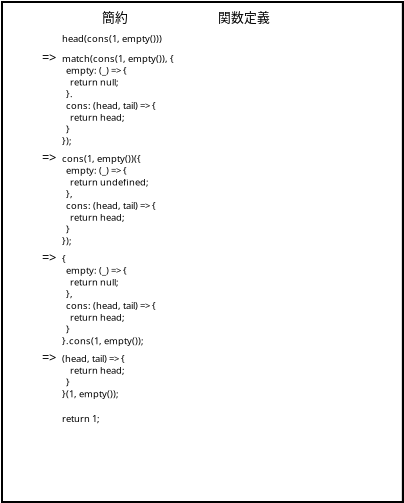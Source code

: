 <?xml version="1.0" encoding="UTF-8"?>
<dia:diagram xmlns:dia="http://www.lysator.liu.se/~alla/dia/">
  <dia:layer name="00" visible="false">
    <dia:object type="Standard - Box" version="0" id="O0">
      <dia:attribute name="obj_pos">
        <dia:point val="-5,-103"/>
      </dia:attribute>
      <dia:attribute name="obj_bb">
        <dia:rectangle val="-5.05,-103.05;15.093,-77.95"/>
      </dia:attribute>
      <dia:attribute name="elem_corner">
        <dia:point val="-5,-103"/>
      </dia:attribute>
      <dia:attribute name="elem_width">
        <dia:real val="20.043"/>
      </dia:attribute>
      <dia:attribute name="elem_height">
        <dia:real val="25"/>
      </dia:attribute>
      <dia:attribute name="show_background">
        <dia:boolean val="true"/>
      </dia:attribute>
    </dia:object>
    <dia:group>
      <dia:object type="Standard - Text" version="1" id="O1">
        <dia:attribute name="obj_pos">
          <dia:point val="0,-102"/>
        </dia:attribute>
        <dia:attribute name="obj_bb">
          <dia:rectangle val="0,-102.565;1.28,-101.922"/>
        </dia:attribute>
        <dia:attribute name="text">
          <dia:composite type="text">
            <dia:attribute name="string">
              <dia:string>#簡約#</dia:string>
            </dia:attribute>
            <dia:attribute name="font">
              <dia:font family="sans" style="0" name="Helvetica"/>
            </dia:attribute>
            <dia:attribute name="height">
              <dia:real val="0.8"/>
            </dia:attribute>
            <dia:attribute name="pos">
              <dia:point val="0,-102"/>
            </dia:attribute>
            <dia:attribute name="color">
              <dia:color val="#000000"/>
            </dia:attribute>
            <dia:attribute name="alignment">
              <dia:enum val="0"/>
            </dia:attribute>
          </dia:composite>
        </dia:attribute>
        <dia:attribute name="valign">
          <dia:enum val="3"/>
        </dia:attribute>
      </dia:object>
      <dia:object type="Standard - Text" version="1" id="O2">
        <dia:attribute name="obj_pos">
          <dia:point val="5.8,-102"/>
        </dia:attribute>
        <dia:attribute name="obj_bb">
          <dia:rectangle val="5.8,-102.565;8.36,-101.922"/>
        </dia:attribute>
        <dia:attribute name="text">
          <dia:composite type="text">
            <dia:attribute name="string">
              <dia:string>#関数定義#</dia:string>
            </dia:attribute>
            <dia:attribute name="font">
              <dia:font family="sans" style="0" name="Helvetica"/>
            </dia:attribute>
            <dia:attribute name="height">
              <dia:real val="0.8"/>
            </dia:attribute>
            <dia:attribute name="pos">
              <dia:point val="5.8,-102"/>
            </dia:attribute>
            <dia:attribute name="color">
              <dia:color val="#000000"/>
            </dia:attribute>
            <dia:attribute name="alignment">
              <dia:enum val="0"/>
            </dia:attribute>
          </dia:composite>
        </dia:attribute>
        <dia:attribute name="valign">
          <dia:enum val="3"/>
        </dia:attribute>
      </dia:object>
    </dia:group>
  </dia:layer>
  <dia:layer name="01" visible="false">
    <dia:object type="Standard - Box" version="0" id="O3">
      <dia:attribute name="obj_pos">
        <dia:point val="-5,-103"/>
      </dia:attribute>
      <dia:attribute name="obj_bb">
        <dia:rectangle val="-5.05,-103.05;15.093,-77.95"/>
      </dia:attribute>
      <dia:attribute name="elem_corner">
        <dia:point val="-5,-103"/>
      </dia:attribute>
      <dia:attribute name="elem_width">
        <dia:real val="20.043"/>
      </dia:attribute>
      <dia:attribute name="elem_height">
        <dia:real val="25"/>
      </dia:attribute>
      <dia:attribute name="border_width">
        <dia:real val="0.1"/>
      </dia:attribute>
      <dia:attribute name="show_background">
        <dia:boolean val="true"/>
      </dia:attribute>
    </dia:object>
    <dia:object type="Standard - Text" version="1" id="O4">
      <dia:attribute name="obj_pos">
        <dia:point val="-2,-101"/>
      </dia:attribute>
      <dia:attribute name="obj_bb">
        <dia:rectangle val="-2,-101.415;3.01,-100.943"/>
      </dia:attribute>
      <dia:attribute name="text">
        <dia:composite type="text">
          <dia:attribute name="string">
            <dia:string>#head(cons(1, empty()))#</dia:string>
          </dia:attribute>
          <dia:attribute name="font">
            <dia:font family="sans" style="0" name="Helvetica"/>
          </dia:attribute>
          <dia:attribute name="height">
            <dia:real val="0.588"/>
          </dia:attribute>
          <dia:attribute name="pos">
            <dia:point val="-2,-101"/>
          </dia:attribute>
          <dia:attribute name="color">
            <dia:color val="#000000"/>
          </dia:attribute>
          <dia:attribute name="alignment">
            <dia:enum val="0"/>
          </dia:attribute>
        </dia:composite>
      </dia:attribute>
      <dia:attribute name="valign">
        <dia:enum val="3"/>
      </dia:attribute>
    </dia:object>
    <dia:group>
      <dia:object type="Standard - Text" version="1" id="O5">
        <dia:attribute name="obj_pos">
          <dia:point val="0,-102"/>
        </dia:attribute>
        <dia:attribute name="obj_bb">
          <dia:rectangle val="0,-102.565;1.28,-101.922"/>
        </dia:attribute>
        <dia:attribute name="text">
          <dia:composite type="text">
            <dia:attribute name="string">
              <dia:string>#簡約#</dia:string>
            </dia:attribute>
            <dia:attribute name="font">
              <dia:font family="sans" style="0" name="Helvetica"/>
            </dia:attribute>
            <dia:attribute name="height">
              <dia:real val="0.8"/>
            </dia:attribute>
            <dia:attribute name="pos">
              <dia:point val="0,-102"/>
            </dia:attribute>
            <dia:attribute name="color">
              <dia:color val="#000000"/>
            </dia:attribute>
            <dia:attribute name="alignment">
              <dia:enum val="0"/>
            </dia:attribute>
          </dia:composite>
        </dia:attribute>
        <dia:attribute name="valign">
          <dia:enum val="3"/>
        </dia:attribute>
      </dia:object>
      <dia:object type="Standard - Text" version="1" id="O6">
        <dia:attribute name="obj_pos">
          <dia:point val="5.8,-102"/>
        </dia:attribute>
        <dia:attribute name="obj_bb">
          <dia:rectangle val="5.8,-102.565;8.36,-101.922"/>
        </dia:attribute>
        <dia:attribute name="text">
          <dia:composite type="text">
            <dia:attribute name="string">
              <dia:string>#関数定義#</dia:string>
            </dia:attribute>
            <dia:attribute name="font">
              <dia:font family="sans" style="0" name="Helvetica"/>
            </dia:attribute>
            <dia:attribute name="height">
              <dia:real val="0.8"/>
            </dia:attribute>
            <dia:attribute name="pos">
              <dia:point val="5.8,-102"/>
            </dia:attribute>
            <dia:attribute name="color">
              <dia:color val="#000000"/>
            </dia:attribute>
            <dia:attribute name="alignment">
              <dia:enum val="0"/>
            </dia:attribute>
          </dia:composite>
        </dia:attribute>
        <dia:attribute name="valign">
          <dia:enum val="3"/>
        </dia:attribute>
      </dia:object>
    </dia:group>
  </dia:layer>
  <dia:layer name="02" visible="false">
    <dia:object type="Standard - Box" version="0" id="O7">
      <dia:attribute name="obj_pos">
        <dia:point val="-5,-103"/>
      </dia:attribute>
      <dia:attribute name="obj_bb">
        <dia:rectangle val="-5.05,-103.05;15.093,-77.95"/>
      </dia:attribute>
      <dia:attribute name="elem_corner">
        <dia:point val="-5,-103"/>
      </dia:attribute>
      <dia:attribute name="elem_width">
        <dia:real val="20.043"/>
      </dia:attribute>
      <dia:attribute name="elem_height">
        <dia:real val="25"/>
      </dia:attribute>
      <dia:attribute name="border_width">
        <dia:real val="0.1"/>
      </dia:attribute>
      <dia:attribute name="show_background">
        <dia:boolean val="true"/>
      </dia:attribute>
    </dia:object>
    <dia:object type="Standard - Text" version="1" id="O8">
      <dia:attribute name="obj_pos">
        <dia:point val="-2,-101"/>
      </dia:attribute>
      <dia:attribute name="obj_bb">
        <dia:rectangle val="-2,-101.415;3.01,-100.943"/>
      </dia:attribute>
      <dia:attribute name="text">
        <dia:composite type="text">
          <dia:attribute name="string">
            <dia:string>#head(cons(1, empty()))#</dia:string>
          </dia:attribute>
          <dia:attribute name="font">
            <dia:font family="sans" style="0" name="Helvetica"/>
          </dia:attribute>
          <dia:attribute name="height">
            <dia:real val="0.588"/>
          </dia:attribute>
          <dia:attribute name="pos">
            <dia:point val="-2,-101"/>
          </dia:attribute>
          <dia:attribute name="color">
            <dia:color val="#000000"/>
          </dia:attribute>
          <dia:attribute name="alignment">
            <dia:enum val="0"/>
          </dia:attribute>
        </dia:composite>
      </dia:attribute>
      <dia:attribute name="valign">
        <dia:enum val="3"/>
      </dia:attribute>
    </dia:object>
    <dia:group>
      <dia:object type="Standard - Text" version="1" id="O9">
        <dia:attribute name="obj_pos">
          <dia:point val="0,-102"/>
        </dia:attribute>
        <dia:attribute name="obj_bb">
          <dia:rectangle val="0,-102.565;1.28,-101.922"/>
        </dia:attribute>
        <dia:attribute name="text">
          <dia:composite type="text">
            <dia:attribute name="string">
              <dia:string>#簡約#</dia:string>
            </dia:attribute>
            <dia:attribute name="font">
              <dia:font family="sans" style="0" name="Helvetica"/>
            </dia:attribute>
            <dia:attribute name="height">
              <dia:real val="0.8"/>
            </dia:attribute>
            <dia:attribute name="pos">
              <dia:point val="0,-102"/>
            </dia:attribute>
            <dia:attribute name="color">
              <dia:color val="#000000"/>
            </dia:attribute>
            <dia:attribute name="alignment">
              <dia:enum val="0"/>
            </dia:attribute>
          </dia:composite>
        </dia:attribute>
        <dia:attribute name="valign">
          <dia:enum val="3"/>
        </dia:attribute>
      </dia:object>
      <dia:object type="Standard - Text" version="1" id="O10">
        <dia:attribute name="obj_pos">
          <dia:point val="5.8,-102"/>
        </dia:attribute>
        <dia:attribute name="obj_bb">
          <dia:rectangle val="5.8,-102.565;8.36,-101.922"/>
        </dia:attribute>
        <dia:attribute name="text">
          <dia:composite type="text">
            <dia:attribute name="string">
              <dia:string>#関数定義#</dia:string>
            </dia:attribute>
            <dia:attribute name="font">
              <dia:font family="sans" style="0" name="Helvetica"/>
            </dia:attribute>
            <dia:attribute name="height">
              <dia:real val="0.8"/>
            </dia:attribute>
            <dia:attribute name="pos">
              <dia:point val="5.8,-102"/>
            </dia:attribute>
            <dia:attribute name="color">
              <dia:color val="#000000"/>
            </dia:attribute>
            <dia:attribute name="alignment">
              <dia:enum val="0"/>
            </dia:attribute>
          </dia:composite>
        </dia:attribute>
        <dia:attribute name="valign">
          <dia:enum val="3"/>
        </dia:attribute>
      </dia:object>
    </dia:group>
    <dia:object type="Standard - Text" version="1" id="O11">
      <dia:attribute name="obj_pos">
        <dia:point val="5.022,-90.5"/>
      </dia:attribute>
      <dia:attribute name="obj_bb">
        <dia:rectangle val="5.022,-91.065;5.022,-90.422"/>
      </dia:attribute>
      <dia:attribute name="text">
        <dia:composite type="text">
          <dia:attribute name="string">
            <dia:string>##</dia:string>
          </dia:attribute>
          <dia:attribute name="font">
            <dia:font family="sans" style="0" name="Helvetica"/>
          </dia:attribute>
          <dia:attribute name="height">
            <dia:real val="0.8"/>
          </dia:attribute>
          <dia:attribute name="pos">
            <dia:point val="5.022,-90.5"/>
          </dia:attribute>
          <dia:attribute name="color">
            <dia:color val="#000000"/>
          </dia:attribute>
          <dia:attribute name="alignment">
            <dia:enum val="0"/>
          </dia:attribute>
        </dia:composite>
      </dia:attribute>
      <dia:attribute name="valign">
        <dia:enum val="3"/>
      </dia:attribute>
      <dia:connections>
        <dia:connection handle="0" to="O7" connection="8"/>
      </dia:connections>
    </dia:object>
    <dia:object type="Standard - Text" version="1" id="O12">
      <dia:attribute name="obj_pos">
        <dia:point val="6,-95"/>
      </dia:attribute>
      <dia:attribute name="obj_bb">
        <dia:rectangle val="6,-95.415;11.188,-89.647"/>
      </dia:attribute>
      <dia:attribute name="text">
        <dia:composite type="text">
          <dia:attribute name="string">
            <dia:string>#var head = (alist) =&gt; {
  return match(alist, {
    empty: (_) =&gt; {
      return null;
    }.
    cons: (head, tail) =&gt; {
      return head;
    }
  });
};#</dia:string>
          </dia:attribute>
          <dia:attribute name="font">
            <dia:font family="sans" style="0" name="Helvetica"/>
          </dia:attribute>
          <dia:attribute name="height">
            <dia:real val="0.588"/>
          </dia:attribute>
          <dia:attribute name="pos">
            <dia:point val="6,-95"/>
          </dia:attribute>
          <dia:attribute name="color">
            <dia:color val="#000000"/>
          </dia:attribute>
          <dia:attribute name="alignment">
            <dia:enum val="0"/>
          </dia:attribute>
        </dia:composite>
      </dia:attribute>
      <dia:attribute name="valign">
        <dia:enum val="3"/>
      </dia:attribute>
    </dia:object>
  </dia:layer>
  <dia:layer name="03" visible="false">
    <dia:object type="Standard - Box" version="0" id="O13">
      <dia:attribute name="obj_pos">
        <dia:point val="-5,-103"/>
      </dia:attribute>
      <dia:attribute name="obj_bb">
        <dia:rectangle val="-5.05,-103.05;15.093,-77.95"/>
      </dia:attribute>
      <dia:attribute name="elem_corner">
        <dia:point val="-5,-103"/>
      </dia:attribute>
      <dia:attribute name="elem_width">
        <dia:real val="20.043"/>
      </dia:attribute>
      <dia:attribute name="elem_height">
        <dia:real val="25"/>
      </dia:attribute>
      <dia:attribute name="border_width">
        <dia:real val="0.1"/>
      </dia:attribute>
      <dia:attribute name="show_background">
        <dia:boolean val="true"/>
      </dia:attribute>
    </dia:object>
    <dia:object type="Standard - Text" version="1" id="O14">
      <dia:attribute name="obj_pos">
        <dia:point val="-2,-101"/>
      </dia:attribute>
      <dia:attribute name="obj_bb">
        <dia:rectangle val="-2,-101.415;3.01,-100.943"/>
      </dia:attribute>
      <dia:attribute name="text">
        <dia:composite type="text">
          <dia:attribute name="string">
            <dia:string>#head(cons(1, empty()))#</dia:string>
          </dia:attribute>
          <dia:attribute name="font">
            <dia:font family="sans" style="0" name="Helvetica"/>
          </dia:attribute>
          <dia:attribute name="height">
            <dia:real val="0.588"/>
          </dia:attribute>
          <dia:attribute name="pos">
            <dia:point val="-2,-101"/>
          </dia:attribute>
          <dia:attribute name="color">
            <dia:color val="#000000"/>
          </dia:attribute>
          <dia:attribute name="alignment">
            <dia:enum val="0"/>
          </dia:attribute>
        </dia:composite>
      </dia:attribute>
      <dia:attribute name="valign">
        <dia:enum val="3"/>
      </dia:attribute>
    </dia:object>
    <dia:group>
      <dia:object type="Standard - Text" version="1" id="O15">
        <dia:attribute name="obj_pos">
          <dia:point val="0,-102"/>
        </dia:attribute>
        <dia:attribute name="obj_bb">
          <dia:rectangle val="0,-102.565;1.28,-101.922"/>
        </dia:attribute>
        <dia:attribute name="text">
          <dia:composite type="text">
            <dia:attribute name="string">
              <dia:string>#簡約#</dia:string>
            </dia:attribute>
            <dia:attribute name="font">
              <dia:font family="sans" style="0" name="Helvetica"/>
            </dia:attribute>
            <dia:attribute name="height">
              <dia:real val="0.8"/>
            </dia:attribute>
            <dia:attribute name="pos">
              <dia:point val="0,-102"/>
            </dia:attribute>
            <dia:attribute name="color">
              <dia:color val="#000000"/>
            </dia:attribute>
            <dia:attribute name="alignment">
              <dia:enum val="0"/>
            </dia:attribute>
          </dia:composite>
        </dia:attribute>
        <dia:attribute name="valign">
          <dia:enum val="3"/>
        </dia:attribute>
      </dia:object>
      <dia:object type="Standard - Text" version="1" id="O16">
        <dia:attribute name="obj_pos">
          <dia:point val="5.8,-102"/>
        </dia:attribute>
        <dia:attribute name="obj_bb">
          <dia:rectangle val="5.8,-102.565;8.36,-101.922"/>
        </dia:attribute>
        <dia:attribute name="text">
          <dia:composite type="text">
            <dia:attribute name="string">
              <dia:string>#関数定義#</dia:string>
            </dia:attribute>
            <dia:attribute name="font">
              <dia:font family="sans" style="0" name="Helvetica"/>
            </dia:attribute>
            <dia:attribute name="height">
              <dia:real val="0.8"/>
            </dia:attribute>
            <dia:attribute name="pos">
              <dia:point val="5.8,-102"/>
            </dia:attribute>
            <dia:attribute name="color">
              <dia:color val="#000000"/>
            </dia:attribute>
            <dia:attribute name="alignment">
              <dia:enum val="0"/>
            </dia:attribute>
          </dia:composite>
        </dia:attribute>
        <dia:attribute name="valign">
          <dia:enum val="3"/>
        </dia:attribute>
      </dia:object>
    </dia:group>
    <dia:object type="Standard - Text" version="1" id="O17">
      <dia:attribute name="obj_pos">
        <dia:point val="5.022,-90.5"/>
      </dia:attribute>
      <dia:attribute name="obj_bb">
        <dia:rectangle val="5.022,-91.065;5.022,-90.422"/>
      </dia:attribute>
      <dia:attribute name="text">
        <dia:composite type="text">
          <dia:attribute name="string">
            <dia:string>##</dia:string>
          </dia:attribute>
          <dia:attribute name="font">
            <dia:font family="sans" style="0" name="Helvetica"/>
          </dia:attribute>
          <dia:attribute name="height">
            <dia:real val="0.8"/>
          </dia:attribute>
          <dia:attribute name="pos">
            <dia:point val="5.022,-90.5"/>
          </dia:attribute>
          <dia:attribute name="color">
            <dia:color val="#000000"/>
          </dia:attribute>
          <dia:attribute name="alignment">
            <dia:enum val="0"/>
          </dia:attribute>
        </dia:composite>
      </dia:attribute>
      <dia:attribute name="valign">
        <dia:enum val="3"/>
      </dia:attribute>
      <dia:connections>
        <dia:connection handle="0" to="O13" connection="8"/>
      </dia:connections>
    </dia:object>
    <dia:object type="Standard - Text" version="1" id="O18">
      <dia:attribute name="obj_pos">
        <dia:point val="6,-95"/>
      </dia:attribute>
      <dia:attribute name="obj_bb">
        <dia:rectangle val="6,-95.415;11.188,-89.647"/>
      </dia:attribute>
      <dia:attribute name="text">
        <dia:composite type="text">
          <dia:attribute name="string">
            <dia:string>#var head = (alist) =&gt; {
  return match(alist, {
    empty: (_) =&gt; {
      return null;
    }.
    cons: (head, tail) =&gt; {
      return head;
    }
  });
};#</dia:string>
          </dia:attribute>
          <dia:attribute name="font">
            <dia:font family="sans" style="0" name="Helvetica"/>
          </dia:attribute>
          <dia:attribute name="height">
            <dia:real val="0.588"/>
          </dia:attribute>
          <dia:attribute name="pos">
            <dia:point val="6,-95"/>
          </dia:attribute>
          <dia:attribute name="color">
            <dia:color val="#000000"/>
          </dia:attribute>
          <dia:attribute name="alignment">
            <dia:enum val="0"/>
          </dia:attribute>
        </dia:composite>
      </dia:attribute>
      <dia:attribute name="valign">
        <dia:enum val="3"/>
      </dia:attribute>
    </dia:object>
    <dia:object type="Standard - Line" version="0" id="O19">
      <dia:attribute name="obj_pos">
        <dia:point val="-0.5,-100.5"/>
      </dia:attribute>
      <dia:attribute name="obj_bb">
        <dia:rectangle val="-0.55,-100.55;3.05,-100.45"/>
      </dia:attribute>
      <dia:attribute name="conn_endpoints">
        <dia:point val="-0.5,-100.5"/>
        <dia:point val="3,-100.5"/>
      </dia:attribute>
      <dia:attribute name="numcp">
        <dia:int val="1"/>
      </dia:attribute>
      <dia:attribute name="line_color">
        <dia:color val="#ff0000"/>
      </dia:attribute>
      <dia:attribute name="line_style">
        <dia:enum val="4"/>
      </dia:attribute>
    </dia:object>
  </dia:layer>
  <dia:layer name="04" visible="false">
    <dia:object type="Standard - Box" version="0" id="O20">
      <dia:attribute name="obj_pos">
        <dia:point val="-5,-103"/>
      </dia:attribute>
      <dia:attribute name="obj_bb">
        <dia:rectangle val="-5.05,-103.05;15.093,-77.95"/>
      </dia:attribute>
      <dia:attribute name="elem_corner">
        <dia:point val="-5,-103"/>
      </dia:attribute>
      <dia:attribute name="elem_width">
        <dia:real val="20.043"/>
      </dia:attribute>
      <dia:attribute name="elem_height">
        <dia:real val="25"/>
      </dia:attribute>
      <dia:attribute name="border_width">
        <dia:real val="0.1"/>
      </dia:attribute>
      <dia:attribute name="show_background">
        <dia:boolean val="true"/>
      </dia:attribute>
    </dia:object>
    <dia:object type="Standard - Text" version="1" id="O21">
      <dia:attribute name="obj_pos">
        <dia:point val="-2,-101"/>
      </dia:attribute>
      <dia:attribute name="obj_bb">
        <dia:rectangle val="-2,-101.415;3.01,-100.943"/>
      </dia:attribute>
      <dia:attribute name="text">
        <dia:composite type="text">
          <dia:attribute name="string">
            <dia:string>#head(cons(1, empty()))#</dia:string>
          </dia:attribute>
          <dia:attribute name="font">
            <dia:font family="sans" style="0" name="Helvetica"/>
          </dia:attribute>
          <dia:attribute name="height">
            <dia:real val="0.588"/>
          </dia:attribute>
          <dia:attribute name="pos">
            <dia:point val="-2,-101"/>
          </dia:attribute>
          <dia:attribute name="color">
            <dia:color val="#000000"/>
          </dia:attribute>
          <dia:attribute name="alignment">
            <dia:enum val="0"/>
          </dia:attribute>
        </dia:composite>
      </dia:attribute>
      <dia:attribute name="valign">
        <dia:enum val="3"/>
      </dia:attribute>
    </dia:object>
    <dia:group>
      <dia:object type="Standard - Text" version="1" id="O22">
        <dia:attribute name="obj_pos">
          <dia:point val="0,-102"/>
        </dia:attribute>
        <dia:attribute name="obj_bb">
          <dia:rectangle val="0,-102.565;1.28,-101.922"/>
        </dia:attribute>
        <dia:attribute name="text">
          <dia:composite type="text">
            <dia:attribute name="string">
              <dia:string>#簡約#</dia:string>
            </dia:attribute>
            <dia:attribute name="font">
              <dia:font family="sans" style="0" name="Helvetica"/>
            </dia:attribute>
            <dia:attribute name="height">
              <dia:real val="0.8"/>
            </dia:attribute>
            <dia:attribute name="pos">
              <dia:point val="0,-102"/>
            </dia:attribute>
            <dia:attribute name="color">
              <dia:color val="#000000"/>
            </dia:attribute>
            <dia:attribute name="alignment">
              <dia:enum val="0"/>
            </dia:attribute>
          </dia:composite>
        </dia:attribute>
        <dia:attribute name="valign">
          <dia:enum val="3"/>
        </dia:attribute>
      </dia:object>
      <dia:object type="Standard - Text" version="1" id="O23">
        <dia:attribute name="obj_pos">
          <dia:point val="5.8,-102"/>
        </dia:attribute>
        <dia:attribute name="obj_bb">
          <dia:rectangle val="5.8,-102.565;8.36,-101.922"/>
        </dia:attribute>
        <dia:attribute name="text">
          <dia:composite type="text">
            <dia:attribute name="string">
              <dia:string>#関数定義#</dia:string>
            </dia:attribute>
            <dia:attribute name="font">
              <dia:font family="sans" style="0" name="Helvetica"/>
            </dia:attribute>
            <dia:attribute name="height">
              <dia:real val="0.8"/>
            </dia:attribute>
            <dia:attribute name="pos">
              <dia:point val="5.8,-102"/>
            </dia:attribute>
            <dia:attribute name="color">
              <dia:color val="#000000"/>
            </dia:attribute>
            <dia:attribute name="alignment">
              <dia:enum val="0"/>
            </dia:attribute>
          </dia:composite>
        </dia:attribute>
        <dia:attribute name="valign">
          <dia:enum val="3"/>
        </dia:attribute>
      </dia:object>
    </dia:group>
    <dia:object type="Standard - Text" version="1" id="O24">
      <dia:attribute name="obj_pos">
        <dia:point val="5.022,-90.5"/>
      </dia:attribute>
      <dia:attribute name="obj_bb">
        <dia:rectangle val="5.022,-91.065;5.022,-90.422"/>
      </dia:attribute>
      <dia:attribute name="text">
        <dia:composite type="text">
          <dia:attribute name="string">
            <dia:string>##</dia:string>
          </dia:attribute>
          <dia:attribute name="font">
            <dia:font family="sans" style="0" name="Helvetica"/>
          </dia:attribute>
          <dia:attribute name="height">
            <dia:real val="0.8"/>
          </dia:attribute>
          <dia:attribute name="pos">
            <dia:point val="5.022,-90.5"/>
          </dia:attribute>
          <dia:attribute name="color">
            <dia:color val="#000000"/>
          </dia:attribute>
          <dia:attribute name="alignment">
            <dia:enum val="0"/>
          </dia:attribute>
        </dia:composite>
      </dia:attribute>
      <dia:attribute name="valign">
        <dia:enum val="3"/>
      </dia:attribute>
      <dia:connections>
        <dia:connection handle="0" to="O20" connection="8"/>
      </dia:connections>
    </dia:object>
    <dia:object type="Standard - Text" version="1" id="O25">
      <dia:attribute name="obj_pos">
        <dia:point val="6,-95"/>
      </dia:attribute>
      <dia:attribute name="obj_bb">
        <dia:rectangle val="6,-95.415;11.188,-89.647"/>
      </dia:attribute>
      <dia:attribute name="text">
        <dia:composite type="text">
          <dia:attribute name="string">
            <dia:string>#var head = (alist) =&gt; {
  return match(alist, {
    empty: (_) =&gt; {
      return null;
    }.
    cons: (head, tail) =&gt; {
      return head;
    }
  });
};#</dia:string>
          </dia:attribute>
          <dia:attribute name="font">
            <dia:font family="sans" style="0" name="Helvetica"/>
          </dia:attribute>
          <dia:attribute name="height">
            <dia:real val="0.588"/>
          </dia:attribute>
          <dia:attribute name="pos">
            <dia:point val="6,-95"/>
          </dia:attribute>
          <dia:attribute name="color">
            <dia:color val="#000000"/>
          </dia:attribute>
          <dia:attribute name="alignment">
            <dia:enum val="0"/>
          </dia:attribute>
        </dia:composite>
      </dia:attribute>
      <dia:attribute name="valign">
        <dia:enum val="3"/>
      </dia:attribute>
    </dia:object>
    <dia:object type="Standard - Line" version="0" id="O26">
      <dia:attribute name="obj_pos">
        <dia:point val="-0.5,-100.5"/>
      </dia:attribute>
      <dia:attribute name="obj_bb">
        <dia:rectangle val="-0.55,-100.55;3.05,-100.45"/>
      </dia:attribute>
      <dia:attribute name="conn_endpoints">
        <dia:point val="-0.5,-100.5"/>
        <dia:point val="3,-100.5"/>
      </dia:attribute>
      <dia:attribute name="numcp">
        <dia:int val="1"/>
      </dia:attribute>
      <dia:attribute name="line_color">
        <dia:color val="#ff0000"/>
      </dia:attribute>
      <dia:attribute name="line_style">
        <dia:enum val="4"/>
      </dia:attribute>
    </dia:object>
    <dia:object type="Standard - BezierLine" version="0" id="O27">
      <dia:attribute name="obj_pos">
        <dia:point val="1,-100"/>
      </dia:attribute>
      <dia:attribute name="obj_bb">
        <dia:rectangle val="0.95,-100.05;9.362,-96"/>
      </dia:attribute>
      <dia:attribute name="bez_points">
        <dia:point val="1,-100"/>
        <dia:point val="1,-96"/>
        <dia:point val="9,-98"/>
        <dia:point val="9,-96"/>
      </dia:attribute>
      <dia:attribute name="corner_types">
        <dia:enum val="0"/>
        <dia:enum val="0"/>
      </dia:attribute>
      <dia:attribute name="line_color">
        <dia:color val="#ff0000"/>
      </dia:attribute>
      <dia:attribute name="line_style">
        <dia:enum val="4"/>
      </dia:attribute>
      <dia:attribute name="end_arrow">
        <dia:enum val="22"/>
      </dia:attribute>
      <dia:attribute name="end_arrow_length">
        <dia:real val="0.5"/>
      </dia:attribute>
      <dia:attribute name="end_arrow_width">
        <dia:real val="0.5"/>
      </dia:attribute>
    </dia:object>
  </dia:layer>
  <dia:layer name="05" visible="false">
    <dia:object type="Standard - Box" version="0" id="O28">
      <dia:attribute name="obj_pos">
        <dia:point val="-5,-103"/>
      </dia:attribute>
      <dia:attribute name="obj_bb">
        <dia:rectangle val="-5.05,-103.05;15.093,-77.95"/>
      </dia:attribute>
      <dia:attribute name="elem_corner">
        <dia:point val="-5,-103"/>
      </dia:attribute>
      <dia:attribute name="elem_width">
        <dia:real val="20.043"/>
      </dia:attribute>
      <dia:attribute name="elem_height">
        <dia:real val="25"/>
      </dia:attribute>
      <dia:attribute name="border_width">
        <dia:real val="0.1"/>
      </dia:attribute>
      <dia:attribute name="show_background">
        <dia:boolean val="true"/>
      </dia:attribute>
    </dia:object>
    <dia:object type="Standard - Text" version="1" id="O29">
      <dia:attribute name="obj_pos">
        <dia:point val="-2,-101"/>
      </dia:attribute>
      <dia:attribute name="obj_bb">
        <dia:rectangle val="-2,-101.415;3.01,-100.943"/>
      </dia:attribute>
      <dia:attribute name="text">
        <dia:composite type="text">
          <dia:attribute name="string">
            <dia:string>#head(cons(1, empty()))#</dia:string>
          </dia:attribute>
          <dia:attribute name="font">
            <dia:font family="sans" style="0" name="Helvetica"/>
          </dia:attribute>
          <dia:attribute name="height">
            <dia:real val="0.588"/>
          </dia:attribute>
          <dia:attribute name="pos">
            <dia:point val="-2,-101"/>
          </dia:attribute>
          <dia:attribute name="color">
            <dia:color val="#000000"/>
          </dia:attribute>
          <dia:attribute name="alignment">
            <dia:enum val="0"/>
          </dia:attribute>
        </dia:composite>
      </dia:attribute>
      <dia:attribute name="valign">
        <dia:enum val="3"/>
      </dia:attribute>
    </dia:object>
    <dia:group>
      <dia:object type="Standard - Text" version="1" id="O30">
        <dia:attribute name="obj_pos">
          <dia:point val="0,-102"/>
        </dia:attribute>
        <dia:attribute name="obj_bb">
          <dia:rectangle val="0,-102.565;1.28,-101.922"/>
        </dia:attribute>
        <dia:attribute name="text">
          <dia:composite type="text">
            <dia:attribute name="string">
              <dia:string>#簡約#</dia:string>
            </dia:attribute>
            <dia:attribute name="font">
              <dia:font family="sans" style="0" name="Helvetica"/>
            </dia:attribute>
            <dia:attribute name="height">
              <dia:real val="0.8"/>
            </dia:attribute>
            <dia:attribute name="pos">
              <dia:point val="0,-102"/>
            </dia:attribute>
            <dia:attribute name="color">
              <dia:color val="#000000"/>
            </dia:attribute>
            <dia:attribute name="alignment">
              <dia:enum val="0"/>
            </dia:attribute>
          </dia:composite>
        </dia:attribute>
        <dia:attribute name="valign">
          <dia:enum val="3"/>
        </dia:attribute>
      </dia:object>
      <dia:object type="Standard - Text" version="1" id="O31">
        <dia:attribute name="obj_pos">
          <dia:point val="5.8,-102"/>
        </dia:attribute>
        <dia:attribute name="obj_bb">
          <dia:rectangle val="5.8,-102.565;8.36,-101.922"/>
        </dia:attribute>
        <dia:attribute name="text">
          <dia:composite type="text">
            <dia:attribute name="string">
              <dia:string>#関数定義#</dia:string>
            </dia:attribute>
            <dia:attribute name="font">
              <dia:font family="sans" style="0" name="Helvetica"/>
            </dia:attribute>
            <dia:attribute name="height">
              <dia:real val="0.8"/>
            </dia:attribute>
            <dia:attribute name="pos">
              <dia:point val="5.8,-102"/>
            </dia:attribute>
            <dia:attribute name="color">
              <dia:color val="#000000"/>
            </dia:attribute>
            <dia:attribute name="alignment">
              <dia:enum val="0"/>
            </dia:attribute>
          </dia:composite>
        </dia:attribute>
        <dia:attribute name="valign">
          <dia:enum val="3"/>
        </dia:attribute>
      </dia:object>
    </dia:group>
    <dia:object type="Standard - Text" version="1" id="O32">
      <dia:attribute name="obj_pos">
        <dia:point val="5.022,-90.5"/>
      </dia:attribute>
      <dia:attribute name="obj_bb">
        <dia:rectangle val="5.022,-91.065;5.022,-90.422"/>
      </dia:attribute>
      <dia:attribute name="text">
        <dia:composite type="text">
          <dia:attribute name="string">
            <dia:string>##</dia:string>
          </dia:attribute>
          <dia:attribute name="font">
            <dia:font family="sans" style="0" name="Helvetica"/>
          </dia:attribute>
          <dia:attribute name="height">
            <dia:real val="0.8"/>
          </dia:attribute>
          <dia:attribute name="pos">
            <dia:point val="5.022,-90.5"/>
          </dia:attribute>
          <dia:attribute name="color">
            <dia:color val="#000000"/>
          </dia:attribute>
          <dia:attribute name="alignment">
            <dia:enum val="0"/>
          </dia:attribute>
        </dia:composite>
      </dia:attribute>
      <dia:attribute name="valign">
        <dia:enum val="3"/>
      </dia:attribute>
      <dia:connections>
        <dia:connection handle="0" to="O28" connection="8"/>
      </dia:connections>
    </dia:object>
    <dia:object type="Standard - Text" version="1" id="O33">
      <dia:attribute name="obj_pos">
        <dia:point val="6,-95"/>
      </dia:attribute>
      <dia:attribute name="obj_bb">
        <dia:rectangle val="6,-95.415;13.002,-90.235"/>
      </dia:attribute>
      <dia:attribute name="text">
        <dia:composite type="text">
          <dia:attribute name="string">
            <dia:string>#return match(cons(1, empty()), {
  empty: (_) =&gt; {
    return null;
  }.
  cons: (head, tail) =&gt; {
    return head;
  }
});
#</dia:string>
          </dia:attribute>
          <dia:attribute name="font">
            <dia:font family="sans" style="0" name="Helvetica"/>
          </dia:attribute>
          <dia:attribute name="height">
            <dia:real val="0.588"/>
          </dia:attribute>
          <dia:attribute name="pos">
            <dia:point val="6,-95"/>
          </dia:attribute>
          <dia:attribute name="color">
            <dia:color val="#000000"/>
          </dia:attribute>
          <dia:attribute name="alignment">
            <dia:enum val="0"/>
          </dia:attribute>
        </dia:composite>
      </dia:attribute>
      <dia:attribute name="valign">
        <dia:enum val="3"/>
      </dia:attribute>
    </dia:object>
    <dia:object type="Standard - Line" version="0" id="O34">
      <dia:attribute name="obj_pos">
        <dia:point val="-0.5,-100.5"/>
      </dia:attribute>
      <dia:attribute name="obj_bb">
        <dia:rectangle val="-0.55,-100.55;3.05,-100.45"/>
      </dia:attribute>
      <dia:attribute name="conn_endpoints">
        <dia:point val="-0.5,-100.5"/>
        <dia:point val="3,-100.5"/>
      </dia:attribute>
      <dia:attribute name="numcp">
        <dia:int val="1"/>
      </dia:attribute>
      <dia:attribute name="line_color">
        <dia:color val="#ff0000"/>
      </dia:attribute>
      <dia:attribute name="line_style">
        <dia:enum val="4"/>
      </dia:attribute>
    </dia:object>
    <dia:object type="Standard - BezierLine" version="0" id="O35">
      <dia:attribute name="obj_pos">
        <dia:point val="1,-100"/>
      </dia:attribute>
      <dia:attribute name="obj_bb">
        <dia:rectangle val="0.95,-100.05;10.386,-96.105"/>
      </dia:attribute>
      <dia:attribute name="bez_points">
        <dia:point val="1,-100"/>
        <dia:point val="1,-96"/>
        <dia:point val="10.024,-98.105"/>
        <dia:point val="10.024,-96.105"/>
      </dia:attribute>
      <dia:attribute name="corner_types">
        <dia:enum val="0"/>
        <dia:enum val="0"/>
      </dia:attribute>
      <dia:attribute name="line_color">
        <dia:color val="#ff0000"/>
      </dia:attribute>
      <dia:attribute name="line_style">
        <dia:enum val="4"/>
      </dia:attribute>
      <dia:attribute name="end_arrow">
        <dia:enum val="22"/>
      </dia:attribute>
      <dia:attribute name="end_arrow_length">
        <dia:real val="0.5"/>
      </dia:attribute>
      <dia:attribute name="end_arrow_width">
        <dia:real val="0.5"/>
      </dia:attribute>
    </dia:object>
  </dia:layer>
  <dia:layer name="06" visible="false">
    <dia:object type="Standard - Box" version="0" id="O36">
      <dia:attribute name="obj_pos">
        <dia:point val="-5,-103"/>
      </dia:attribute>
      <dia:attribute name="obj_bb">
        <dia:rectangle val="-5.05,-103.05;15.093,-77.95"/>
      </dia:attribute>
      <dia:attribute name="elem_corner">
        <dia:point val="-5,-103"/>
      </dia:attribute>
      <dia:attribute name="elem_width">
        <dia:real val="20.043"/>
      </dia:attribute>
      <dia:attribute name="elem_height">
        <dia:real val="25"/>
      </dia:attribute>
      <dia:attribute name="border_width">
        <dia:real val="0.1"/>
      </dia:attribute>
      <dia:attribute name="show_background">
        <dia:boolean val="true"/>
      </dia:attribute>
    </dia:object>
    <dia:object type="Standard - Text" version="1" id="O37">
      <dia:attribute name="obj_pos">
        <dia:point val="-2,-101"/>
      </dia:attribute>
      <dia:attribute name="obj_bb">
        <dia:rectangle val="-2,-101.415;3.01,-100.943"/>
      </dia:attribute>
      <dia:attribute name="text">
        <dia:composite type="text">
          <dia:attribute name="string">
            <dia:string>#head(cons(1, empty()))#</dia:string>
          </dia:attribute>
          <dia:attribute name="font">
            <dia:font family="sans" style="0" name="Helvetica"/>
          </dia:attribute>
          <dia:attribute name="height">
            <dia:real val="0.588"/>
          </dia:attribute>
          <dia:attribute name="pos">
            <dia:point val="-2,-101"/>
          </dia:attribute>
          <dia:attribute name="color">
            <dia:color val="#000000"/>
          </dia:attribute>
          <dia:attribute name="alignment">
            <dia:enum val="0"/>
          </dia:attribute>
        </dia:composite>
      </dia:attribute>
      <dia:attribute name="valign">
        <dia:enum val="3"/>
      </dia:attribute>
    </dia:object>
    <dia:group>
      <dia:object type="Standard - Text" version="1" id="O38">
        <dia:attribute name="obj_pos">
          <dia:point val="0,-102"/>
        </dia:attribute>
        <dia:attribute name="obj_bb">
          <dia:rectangle val="0,-102.565;1.28,-101.922"/>
        </dia:attribute>
        <dia:attribute name="text">
          <dia:composite type="text">
            <dia:attribute name="string">
              <dia:string>#簡約#</dia:string>
            </dia:attribute>
            <dia:attribute name="font">
              <dia:font family="sans" style="0" name="Helvetica"/>
            </dia:attribute>
            <dia:attribute name="height">
              <dia:real val="0.8"/>
            </dia:attribute>
            <dia:attribute name="pos">
              <dia:point val="0,-102"/>
            </dia:attribute>
            <dia:attribute name="color">
              <dia:color val="#000000"/>
            </dia:attribute>
            <dia:attribute name="alignment">
              <dia:enum val="0"/>
            </dia:attribute>
          </dia:composite>
        </dia:attribute>
        <dia:attribute name="valign">
          <dia:enum val="3"/>
        </dia:attribute>
      </dia:object>
      <dia:object type="Standard - Text" version="1" id="O39">
        <dia:attribute name="obj_pos">
          <dia:point val="5.8,-102"/>
        </dia:attribute>
        <dia:attribute name="obj_bb">
          <dia:rectangle val="5.8,-102.565;8.36,-101.922"/>
        </dia:attribute>
        <dia:attribute name="text">
          <dia:composite type="text">
            <dia:attribute name="string">
              <dia:string>#関数定義#</dia:string>
            </dia:attribute>
            <dia:attribute name="font">
              <dia:font family="sans" style="0" name="Helvetica"/>
            </dia:attribute>
            <dia:attribute name="height">
              <dia:real val="0.8"/>
            </dia:attribute>
            <dia:attribute name="pos">
              <dia:point val="5.8,-102"/>
            </dia:attribute>
            <dia:attribute name="color">
              <dia:color val="#000000"/>
            </dia:attribute>
            <dia:attribute name="alignment">
              <dia:enum val="0"/>
            </dia:attribute>
          </dia:composite>
        </dia:attribute>
        <dia:attribute name="valign">
          <dia:enum val="3"/>
        </dia:attribute>
      </dia:object>
    </dia:group>
    <dia:object type="Standard - Text" version="1" id="O40">
      <dia:attribute name="obj_pos">
        <dia:point val="5.022,-90.5"/>
      </dia:attribute>
      <dia:attribute name="obj_bb">
        <dia:rectangle val="5.022,-91.065;5.022,-90.422"/>
      </dia:attribute>
      <dia:attribute name="text">
        <dia:composite type="text">
          <dia:attribute name="string">
            <dia:string>##</dia:string>
          </dia:attribute>
          <dia:attribute name="font">
            <dia:font family="sans" style="0" name="Helvetica"/>
          </dia:attribute>
          <dia:attribute name="height">
            <dia:real val="0.8"/>
          </dia:attribute>
          <dia:attribute name="pos">
            <dia:point val="5.022,-90.5"/>
          </dia:attribute>
          <dia:attribute name="color">
            <dia:color val="#000000"/>
          </dia:attribute>
          <dia:attribute name="alignment">
            <dia:enum val="0"/>
          </dia:attribute>
        </dia:composite>
      </dia:attribute>
      <dia:attribute name="valign">
        <dia:enum val="3"/>
      </dia:attribute>
      <dia:connections>
        <dia:connection handle="0" to="O36" connection="8"/>
      </dia:connections>
    </dia:object>
    <dia:object type="Standard - Text" version="1" id="O41">
      <dia:attribute name="obj_pos">
        <dia:point val="6,-95"/>
      </dia:attribute>
      <dia:attribute name="obj_bb">
        <dia:rectangle val="6,-95.415;13.002,-90.235"/>
      </dia:attribute>
      <dia:attribute name="text">
        <dia:composite type="text">
          <dia:attribute name="string">
            <dia:string>#return match(cons(1, empty()), {
  empty: (_) =&gt; {
    return null;
  }.
  cons: (head, tail) =&gt; {
    return head;
  }
});
#</dia:string>
          </dia:attribute>
          <dia:attribute name="font">
            <dia:font family="sans" style="0" name="Helvetica"/>
          </dia:attribute>
          <dia:attribute name="height">
            <dia:real val="0.588"/>
          </dia:attribute>
          <dia:attribute name="pos">
            <dia:point val="6,-95"/>
          </dia:attribute>
          <dia:attribute name="color">
            <dia:color val="#000000"/>
          </dia:attribute>
          <dia:attribute name="alignment">
            <dia:enum val="0"/>
          </dia:attribute>
        </dia:composite>
      </dia:attribute>
      <dia:attribute name="valign">
        <dia:enum val="3"/>
      </dia:attribute>
    </dia:object>
    <dia:object type="Standard - BezierLine" version="0" id="O42">
      <dia:attribute name="obj_pos">
        <dia:point val="5,-95"/>
      </dia:attribute>
      <dia:attribute name="obj_bb">
        <dia:rectangle val="3,-100.362;5.05,-94.95"/>
      </dia:attribute>
      <dia:attribute name="bez_points">
        <dia:point val="5,-95"/>
        <dia:point val="4.004,-95"/>
        <dia:point val="3.996,-100"/>
        <dia:point val="3,-100"/>
      </dia:attribute>
      <dia:attribute name="corner_types">
        <dia:enum val="0"/>
        <dia:enum val="0"/>
      </dia:attribute>
      <dia:attribute name="line_color">
        <dia:color val="#00ff00"/>
      </dia:attribute>
      <dia:attribute name="end_arrow">
        <dia:enum val="22"/>
      </dia:attribute>
      <dia:attribute name="end_arrow_length">
        <dia:real val="0.5"/>
      </dia:attribute>
      <dia:attribute name="end_arrow_width">
        <dia:real val="0.5"/>
      </dia:attribute>
    </dia:object>
  </dia:layer>
  <dia:layer name="07" visible="false">
    <dia:object type="Standard - Line" version="0" id="O43">
      <dia:attribute name="obj_pos">
        <dia:point val="0.5,-100.5"/>
      </dia:attribute>
      <dia:attribute name="obj_bb">
        <dia:rectangle val="0.45,-100.55;4.05,-100.45"/>
      </dia:attribute>
      <dia:attribute name="conn_endpoints">
        <dia:point val="0.5,-100.5"/>
        <dia:point val="4,-100.5"/>
      </dia:attribute>
      <dia:attribute name="numcp">
        <dia:int val="1"/>
      </dia:attribute>
      <dia:attribute name="line_color">
        <dia:color val="#ff0000"/>
      </dia:attribute>
      <dia:attribute name="line_style">
        <dia:enum val="4"/>
      </dia:attribute>
    </dia:object>
    <dia:object type="Standard - Box" version="0" id="O44">
      <dia:attribute name="obj_pos">
        <dia:point val="-5,-103"/>
      </dia:attribute>
      <dia:attribute name="obj_bb">
        <dia:rectangle val="-5.05,-103.05;15.093,-77.95"/>
      </dia:attribute>
      <dia:attribute name="elem_corner">
        <dia:point val="-5,-103"/>
      </dia:attribute>
      <dia:attribute name="elem_width">
        <dia:real val="20.043"/>
      </dia:attribute>
      <dia:attribute name="elem_height">
        <dia:real val="25"/>
      </dia:attribute>
      <dia:attribute name="border_width">
        <dia:real val="0.1"/>
      </dia:attribute>
      <dia:attribute name="show_background">
        <dia:boolean val="true"/>
      </dia:attribute>
    </dia:object>
    <dia:object type="Standard - Text" version="1" id="O45">
      <dia:attribute name="obj_pos">
        <dia:point val="-2,-101"/>
      </dia:attribute>
      <dia:attribute name="obj_bb">
        <dia:rectangle val="-2,-101.415;3.01,-100.943"/>
      </dia:attribute>
      <dia:attribute name="text">
        <dia:composite type="text">
          <dia:attribute name="string">
            <dia:string>#head(cons(1, empty()))#</dia:string>
          </dia:attribute>
          <dia:attribute name="font">
            <dia:font family="sans" style="0" name="Helvetica"/>
          </dia:attribute>
          <dia:attribute name="height">
            <dia:real val="0.588"/>
          </dia:attribute>
          <dia:attribute name="pos">
            <dia:point val="-2,-101"/>
          </dia:attribute>
          <dia:attribute name="color">
            <dia:color val="#000000"/>
          </dia:attribute>
          <dia:attribute name="alignment">
            <dia:enum val="0"/>
          </dia:attribute>
        </dia:composite>
      </dia:attribute>
      <dia:attribute name="valign">
        <dia:enum val="3"/>
      </dia:attribute>
    </dia:object>
    <dia:group>
      <dia:object type="Standard - Text" version="1" id="O46">
        <dia:attribute name="obj_pos">
          <dia:point val="0,-102"/>
        </dia:attribute>
        <dia:attribute name="obj_bb">
          <dia:rectangle val="0,-102.565;1.28,-101.922"/>
        </dia:attribute>
        <dia:attribute name="text">
          <dia:composite type="text">
            <dia:attribute name="string">
              <dia:string>#簡約#</dia:string>
            </dia:attribute>
            <dia:attribute name="font">
              <dia:font family="sans" style="0" name="Helvetica"/>
            </dia:attribute>
            <dia:attribute name="height">
              <dia:real val="0.8"/>
            </dia:attribute>
            <dia:attribute name="pos">
              <dia:point val="0,-102"/>
            </dia:attribute>
            <dia:attribute name="color">
              <dia:color val="#000000"/>
            </dia:attribute>
            <dia:attribute name="alignment">
              <dia:enum val="0"/>
            </dia:attribute>
          </dia:composite>
        </dia:attribute>
        <dia:attribute name="valign">
          <dia:enum val="3"/>
        </dia:attribute>
      </dia:object>
      <dia:object type="Standard - Text" version="1" id="O47">
        <dia:attribute name="obj_pos">
          <dia:point val="5.8,-102"/>
        </dia:attribute>
        <dia:attribute name="obj_bb">
          <dia:rectangle val="5.8,-102.565;8.36,-101.922"/>
        </dia:attribute>
        <dia:attribute name="text">
          <dia:composite type="text">
            <dia:attribute name="string">
              <dia:string>#関数定義#</dia:string>
            </dia:attribute>
            <dia:attribute name="font">
              <dia:font family="sans" style="0" name="Helvetica"/>
            </dia:attribute>
            <dia:attribute name="height">
              <dia:real val="0.8"/>
            </dia:attribute>
            <dia:attribute name="pos">
              <dia:point val="5.8,-102"/>
            </dia:attribute>
            <dia:attribute name="color">
              <dia:color val="#000000"/>
            </dia:attribute>
            <dia:attribute name="alignment">
              <dia:enum val="0"/>
            </dia:attribute>
          </dia:composite>
        </dia:attribute>
        <dia:attribute name="valign">
          <dia:enum val="3"/>
        </dia:attribute>
      </dia:object>
    </dia:group>
    <dia:object type="Standard - Text" version="1" id="O48">
      <dia:attribute name="obj_pos">
        <dia:point val="5.022,-90.5"/>
      </dia:attribute>
      <dia:attribute name="obj_bb">
        <dia:rectangle val="5.022,-91.065;5.022,-90.422"/>
      </dia:attribute>
      <dia:attribute name="text">
        <dia:composite type="text">
          <dia:attribute name="string">
            <dia:string>##</dia:string>
          </dia:attribute>
          <dia:attribute name="font">
            <dia:font family="sans" style="0" name="Helvetica"/>
          </dia:attribute>
          <dia:attribute name="height">
            <dia:real val="0.8"/>
          </dia:attribute>
          <dia:attribute name="pos">
            <dia:point val="5.022,-90.5"/>
          </dia:attribute>
          <dia:attribute name="color">
            <dia:color val="#000000"/>
          </dia:attribute>
          <dia:attribute name="alignment">
            <dia:enum val="0"/>
          </dia:attribute>
        </dia:composite>
      </dia:attribute>
      <dia:attribute name="valign">
        <dia:enum val="3"/>
      </dia:attribute>
      <dia:connections>
        <dia:connection handle="0" to="O44" connection="8"/>
      </dia:connections>
    </dia:object>
    <dia:object type="Standard - Text" version="1" id="O49">
      <dia:attribute name="obj_pos">
        <dia:point val="-2,-100"/>
      </dia:attribute>
      <dia:attribute name="obj_bb">
        <dia:rectangle val="-2,-100.415;3.525,-95.235"/>
      </dia:attribute>
      <dia:attribute name="text">
        <dia:composite type="text">
          <dia:attribute name="string">
            <dia:string>#match(cons(1, empty()), {
  empty: (_) =&gt; {
    return null;
  }.
  cons: (head, tail) =&gt; {
    return head;
  }
});
#</dia:string>
          </dia:attribute>
          <dia:attribute name="font">
            <dia:font family="sans" style="0" name="Helvetica"/>
          </dia:attribute>
          <dia:attribute name="height">
            <dia:real val="0.588"/>
          </dia:attribute>
          <dia:attribute name="pos">
            <dia:point val="-2,-100"/>
          </dia:attribute>
          <dia:attribute name="color">
            <dia:color val="#000000"/>
          </dia:attribute>
          <dia:attribute name="alignment">
            <dia:enum val="0"/>
          </dia:attribute>
        </dia:composite>
      </dia:attribute>
      <dia:attribute name="valign">
        <dia:enum val="3"/>
      </dia:attribute>
    </dia:object>
    <dia:object type="Standard - Text" version="1" id="O50">
      <dia:attribute name="obj_pos">
        <dia:point val="-3,-100"/>
      </dia:attribute>
      <dia:attribute name="obj_bb">
        <dia:rectangle val="-3,-100.565;-2.195,-99.922"/>
      </dia:attribute>
      <dia:attribute name="text">
        <dia:composite type="text">
          <dia:attribute name="string">
            <dia:string>#=&gt;#</dia:string>
          </dia:attribute>
          <dia:attribute name="font">
            <dia:font family="sans" style="0" name="Helvetica"/>
          </dia:attribute>
          <dia:attribute name="height">
            <dia:real val="0.8"/>
          </dia:attribute>
          <dia:attribute name="pos">
            <dia:point val="-3,-100"/>
          </dia:attribute>
          <dia:attribute name="color">
            <dia:color val="#000000"/>
          </dia:attribute>
          <dia:attribute name="alignment">
            <dia:enum val="0"/>
          </dia:attribute>
        </dia:composite>
      </dia:attribute>
      <dia:attribute name="valign">
        <dia:enum val="3"/>
      </dia:attribute>
    </dia:object>
  </dia:layer>
  <dia:layer name="08" visible="false">
    <dia:object type="Standard - Line" version="0" id="O51">
      <dia:attribute name="obj_pos">
        <dia:point val="0.5,-100.5"/>
      </dia:attribute>
      <dia:attribute name="obj_bb">
        <dia:rectangle val="0.45,-100.55;4.05,-100.45"/>
      </dia:attribute>
      <dia:attribute name="conn_endpoints">
        <dia:point val="0.5,-100.5"/>
        <dia:point val="4,-100.5"/>
      </dia:attribute>
      <dia:attribute name="numcp">
        <dia:int val="1"/>
      </dia:attribute>
      <dia:attribute name="line_color">
        <dia:color val="#ff0000"/>
      </dia:attribute>
      <dia:attribute name="line_style">
        <dia:enum val="4"/>
      </dia:attribute>
    </dia:object>
    <dia:object type="Standard - Box" version="0" id="O52">
      <dia:attribute name="obj_pos">
        <dia:point val="-5,-103"/>
      </dia:attribute>
      <dia:attribute name="obj_bb">
        <dia:rectangle val="-5.05,-103.05;15.093,-77.95"/>
      </dia:attribute>
      <dia:attribute name="elem_corner">
        <dia:point val="-5,-103"/>
      </dia:attribute>
      <dia:attribute name="elem_width">
        <dia:real val="20.043"/>
      </dia:attribute>
      <dia:attribute name="elem_height">
        <dia:real val="25"/>
      </dia:attribute>
      <dia:attribute name="border_width">
        <dia:real val="0.1"/>
      </dia:attribute>
      <dia:attribute name="show_background">
        <dia:boolean val="true"/>
      </dia:attribute>
    </dia:object>
    <dia:object type="Standard - Text" version="1" id="O53">
      <dia:attribute name="obj_pos">
        <dia:point val="-2,-101"/>
      </dia:attribute>
      <dia:attribute name="obj_bb">
        <dia:rectangle val="-2,-101.415;3.01,-100.943"/>
      </dia:attribute>
      <dia:attribute name="text">
        <dia:composite type="text">
          <dia:attribute name="string">
            <dia:string>#head(cons(1, empty()))#</dia:string>
          </dia:attribute>
          <dia:attribute name="font">
            <dia:font family="sans" style="0" name="Helvetica"/>
          </dia:attribute>
          <dia:attribute name="height">
            <dia:real val="0.588"/>
          </dia:attribute>
          <dia:attribute name="pos">
            <dia:point val="-2,-101"/>
          </dia:attribute>
          <dia:attribute name="color">
            <dia:color val="#000000"/>
          </dia:attribute>
          <dia:attribute name="alignment">
            <dia:enum val="0"/>
          </dia:attribute>
        </dia:composite>
      </dia:attribute>
      <dia:attribute name="valign">
        <dia:enum val="3"/>
      </dia:attribute>
    </dia:object>
    <dia:group>
      <dia:object type="Standard - Text" version="1" id="O54">
        <dia:attribute name="obj_pos">
          <dia:point val="0,-102"/>
        </dia:attribute>
        <dia:attribute name="obj_bb">
          <dia:rectangle val="0,-102.565;1.28,-101.922"/>
        </dia:attribute>
        <dia:attribute name="text">
          <dia:composite type="text">
            <dia:attribute name="string">
              <dia:string>#簡約#</dia:string>
            </dia:attribute>
            <dia:attribute name="font">
              <dia:font family="sans" style="0" name="Helvetica"/>
            </dia:attribute>
            <dia:attribute name="height">
              <dia:real val="0.8"/>
            </dia:attribute>
            <dia:attribute name="pos">
              <dia:point val="0,-102"/>
            </dia:attribute>
            <dia:attribute name="color">
              <dia:color val="#000000"/>
            </dia:attribute>
            <dia:attribute name="alignment">
              <dia:enum val="0"/>
            </dia:attribute>
          </dia:composite>
        </dia:attribute>
        <dia:attribute name="valign">
          <dia:enum val="3"/>
        </dia:attribute>
      </dia:object>
      <dia:object type="Standard - Text" version="1" id="O55">
        <dia:attribute name="obj_pos">
          <dia:point val="5.8,-102"/>
        </dia:attribute>
        <dia:attribute name="obj_bb">
          <dia:rectangle val="5.8,-102.565;8.36,-101.922"/>
        </dia:attribute>
        <dia:attribute name="text">
          <dia:composite type="text">
            <dia:attribute name="string">
              <dia:string>#関数定義#</dia:string>
            </dia:attribute>
            <dia:attribute name="font">
              <dia:font family="sans" style="0" name="Helvetica"/>
            </dia:attribute>
            <dia:attribute name="height">
              <dia:real val="0.8"/>
            </dia:attribute>
            <dia:attribute name="pos">
              <dia:point val="5.8,-102"/>
            </dia:attribute>
            <dia:attribute name="color">
              <dia:color val="#000000"/>
            </dia:attribute>
            <dia:attribute name="alignment">
              <dia:enum val="0"/>
            </dia:attribute>
          </dia:composite>
        </dia:attribute>
        <dia:attribute name="valign">
          <dia:enum val="3"/>
        </dia:attribute>
      </dia:object>
    </dia:group>
    <dia:object type="Standard - Text" version="1" id="O56">
      <dia:attribute name="obj_pos">
        <dia:point val="5.022,-90.5"/>
      </dia:attribute>
      <dia:attribute name="obj_bb">
        <dia:rectangle val="5.022,-91.065;5.022,-90.422"/>
      </dia:attribute>
      <dia:attribute name="text">
        <dia:composite type="text">
          <dia:attribute name="string">
            <dia:string>##</dia:string>
          </dia:attribute>
          <dia:attribute name="font">
            <dia:font family="sans" style="0" name="Helvetica"/>
          </dia:attribute>
          <dia:attribute name="height">
            <dia:real val="0.8"/>
          </dia:attribute>
          <dia:attribute name="pos">
            <dia:point val="5.022,-90.5"/>
          </dia:attribute>
          <dia:attribute name="color">
            <dia:color val="#000000"/>
          </dia:attribute>
          <dia:attribute name="alignment">
            <dia:enum val="0"/>
          </dia:attribute>
        </dia:composite>
      </dia:attribute>
      <dia:attribute name="valign">
        <dia:enum val="3"/>
      </dia:attribute>
      <dia:connections>
        <dia:connection handle="0" to="O52" connection="8"/>
      </dia:connections>
    </dia:object>
    <dia:object type="Standard - Text" version="1" id="O57">
      <dia:attribute name="obj_pos">
        <dia:point val="-2,-100"/>
      </dia:attribute>
      <dia:attribute name="obj_bb">
        <dia:rectangle val="-2,-100.415;3.525,-95.235"/>
      </dia:attribute>
      <dia:attribute name="text">
        <dia:composite type="text">
          <dia:attribute name="string">
            <dia:string>#match(cons(1, empty()), {
  empty: (_) =&gt; {
    return null;
  }.
  cons: (head, tail) =&gt; {
    return head;
  }
});
#</dia:string>
          </dia:attribute>
          <dia:attribute name="font">
            <dia:font family="sans" style="0" name="Helvetica"/>
          </dia:attribute>
          <dia:attribute name="height">
            <dia:real val="0.588"/>
          </dia:attribute>
          <dia:attribute name="pos">
            <dia:point val="-2,-100"/>
          </dia:attribute>
          <dia:attribute name="color">
            <dia:color val="#000000"/>
          </dia:attribute>
          <dia:attribute name="alignment">
            <dia:enum val="0"/>
          </dia:attribute>
        </dia:composite>
      </dia:attribute>
      <dia:attribute name="valign">
        <dia:enum val="3"/>
      </dia:attribute>
    </dia:object>
    <dia:object type="Standard - Text" version="1" id="O58">
      <dia:attribute name="obj_pos">
        <dia:point val="6,-94"/>
      </dia:attribute>
      <dia:attribute name="obj_bb">
        <dia:rectangle val="6,-94.415;12.87,-92.766"/>
      </dia:attribute>
      <dia:attribute name="text">
        <dia:composite type="text">
          <dia:attribute name="string">
            <dia:string>#var match = (data, pattern) =&gt; {
  return data(pattern);
};#</dia:string>
          </dia:attribute>
          <dia:attribute name="font">
            <dia:font family="sans" style="0" name="Helvetica"/>
          </dia:attribute>
          <dia:attribute name="height">
            <dia:real val="0.588"/>
          </dia:attribute>
          <dia:attribute name="pos">
            <dia:point val="6,-94"/>
          </dia:attribute>
          <dia:attribute name="color">
            <dia:color val="#000000"/>
          </dia:attribute>
          <dia:attribute name="alignment">
            <dia:enum val="0"/>
          </dia:attribute>
        </dia:composite>
      </dia:attribute>
      <dia:attribute name="valign">
        <dia:enum val="3"/>
      </dia:attribute>
    </dia:object>
    <dia:object type="Standard - Text" version="1" id="O59">
      <dia:attribute name="obj_pos">
        <dia:point val="-3,-100"/>
      </dia:attribute>
      <dia:attribute name="obj_bb">
        <dia:rectangle val="-3.016,-100.581;-2.195,-99.89"/>
      </dia:attribute>
      <dia:attribute name="text">
        <dia:composite type="text">
          <dia:attribute name="string">
            <dia:string>#=&gt;#</dia:string>
          </dia:attribute>
          <dia:attribute name="font">
            <dia:font family="sans" style="0" name="Helvetica"/>
          </dia:attribute>
          <dia:attribute name="height">
            <dia:real val="0.8"/>
          </dia:attribute>
          <dia:attribute name="pos">
            <dia:point val="-3,-100"/>
          </dia:attribute>
          <dia:attribute name="color">
            <dia:color val="#000000"/>
          </dia:attribute>
          <dia:attribute name="alignment">
            <dia:enum val="0"/>
          </dia:attribute>
        </dia:composite>
      </dia:attribute>
      <dia:attribute name="valign">
        <dia:enum val="3"/>
      </dia:attribute>
    </dia:object>
  </dia:layer>
  <dia:layer name="09" visible="false">
    <dia:object type="Standard - Line" version="0" id="O60">
      <dia:attribute name="obj_pos">
        <dia:point val="0.5,-100.5"/>
      </dia:attribute>
      <dia:attribute name="obj_bb">
        <dia:rectangle val="0.45,-100.55;4.05,-100.45"/>
      </dia:attribute>
      <dia:attribute name="conn_endpoints">
        <dia:point val="0.5,-100.5"/>
        <dia:point val="4,-100.5"/>
      </dia:attribute>
      <dia:attribute name="numcp">
        <dia:int val="1"/>
      </dia:attribute>
      <dia:attribute name="line_color">
        <dia:color val="#ff0000"/>
      </dia:attribute>
      <dia:attribute name="line_style">
        <dia:enum val="4"/>
      </dia:attribute>
    </dia:object>
    <dia:object type="Standard - Box" version="0" id="O61">
      <dia:attribute name="obj_pos">
        <dia:point val="-5,-103"/>
      </dia:attribute>
      <dia:attribute name="obj_bb">
        <dia:rectangle val="-5.05,-103.05;15.093,-77.95"/>
      </dia:attribute>
      <dia:attribute name="elem_corner">
        <dia:point val="-5,-103"/>
      </dia:attribute>
      <dia:attribute name="elem_width">
        <dia:real val="20.043"/>
      </dia:attribute>
      <dia:attribute name="elem_height">
        <dia:real val="25"/>
      </dia:attribute>
      <dia:attribute name="border_width">
        <dia:real val="0.1"/>
      </dia:attribute>
      <dia:attribute name="show_background">
        <dia:boolean val="true"/>
      </dia:attribute>
    </dia:object>
    <dia:object type="Standard - Text" version="1" id="O62">
      <dia:attribute name="obj_pos">
        <dia:point val="-2,-101"/>
      </dia:attribute>
      <dia:attribute name="obj_bb">
        <dia:rectangle val="-2,-101.415;3.01,-100.943"/>
      </dia:attribute>
      <dia:attribute name="text">
        <dia:composite type="text">
          <dia:attribute name="string">
            <dia:string>#head(cons(1, empty()))#</dia:string>
          </dia:attribute>
          <dia:attribute name="font">
            <dia:font family="sans" style="0" name="Helvetica"/>
          </dia:attribute>
          <dia:attribute name="height">
            <dia:real val="0.588"/>
          </dia:attribute>
          <dia:attribute name="pos">
            <dia:point val="-2,-101"/>
          </dia:attribute>
          <dia:attribute name="color">
            <dia:color val="#000000"/>
          </dia:attribute>
          <dia:attribute name="alignment">
            <dia:enum val="0"/>
          </dia:attribute>
        </dia:composite>
      </dia:attribute>
      <dia:attribute name="valign">
        <dia:enum val="3"/>
      </dia:attribute>
    </dia:object>
    <dia:group>
      <dia:object type="Standard - Text" version="1" id="O63">
        <dia:attribute name="obj_pos">
          <dia:point val="0,-102"/>
        </dia:attribute>
        <dia:attribute name="obj_bb">
          <dia:rectangle val="0,-102.565;1.28,-101.922"/>
        </dia:attribute>
        <dia:attribute name="text">
          <dia:composite type="text">
            <dia:attribute name="string">
              <dia:string>#簡約#</dia:string>
            </dia:attribute>
            <dia:attribute name="font">
              <dia:font family="sans" style="0" name="Helvetica"/>
            </dia:attribute>
            <dia:attribute name="height">
              <dia:real val="0.8"/>
            </dia:attribute>
            <dia:attribute name="pos">
              <dia:point val="0,-102"/>
            </dia:attribute>
            <dia:attribute name="color">
              <dia:color val="#000000"/>
            </dia:attribute>
            <dia:attribute name="alignment">
              <dia:enum val="0"/>
            </dia:attribute>
          </dia:composite>
        </dia:attribute>
        <dia:attribute name="valign">
          <dia:enum val="3"/>
        </dia:attribute>
      </dia:object>
      <dia:object type="Standard - Text" version="1" id="O64">
        <dia:attribute name="obj_pos">
          <dia:point val="5.8,-102"/>
        </dia:attribute>
        <dia:attribute name="obj_bb">
          <dia:rectangle val="5.8,-102.565;8.36,-101.922"/>
        </dia:attribute>
        <dia:attribute name="text">
          <dia:composite type="text">
            <dia:attribute name="string">
              <dia:string>#関数定義#</dia:string>
            </dia:attribute>
            <dia:attribute name="font">
              <dia:font family="sans" style="0" name="Helvetica"/>
            </dia:attribute>
            <dia:attribute name="height">
              <dia:real val="0.8"/>
            </dia:attribute>
            <dia:attribute name="pos">
              <dia:point val="5.8,-102"/>
            </dia:attribute>
            <dia:attribute name="color">
              <dia:color val="#000000"/>
            </dia:attribute>
            <dia:attribute name="alignment">
              <dia:enum val="0"/>
            </dia:attribute>
          </dia:composite>
        </dia:attribute>
        <dia:attribute name="valign">
          <dia:enum val="3"/>
        </dia:attribute>
      </dia:object>
    </dia:group>
    <dia:object type="Standard - Text" version="1" id="O65">
      <dia:attribute name="obj_pos">
        <dia:point val="5.022,-90.5"/>
      </dia:attribute>
      <dia:attribute name="obj_bb">
        <dia:rectangle val="5.022,-91.065;5.022,-90.422"/>
      </dia:attribute>
      <dia:attribute name="text">
        <dia:composite type="text">
          <dia:attribute name="string">
            <dia:string>##</dia:string>
          </dia:attribute>
          <dia:attribute name="font">
            <dia:font family="sans" style="0" name="Helvetica"/>
          </dia:attribute>
          <dia:attribute name="height">
            <dia:real val="0.8"/>
          </dia:attribute>
          <dia:attribute name="pos">
            <dia:point val="5.022,-90.5"/>
          </dia:attribute>
          <dia:attribute name="color">
            <dia:color val="#000000"/>
          </dia:attribute>
          <dia:attribute name="alignment">
            <dia:enum val="0"/>
          </dia:attribute>
        </dia:composite>
      </dia:attribute>
      <dia:attribute name="valign">
        <dia:enum val="3"/>
      </dia:attribute>
      <dia:connections>
        <dia:connection handle="0" to="O61" connection="8"/>
      </dia:connections>
    </dia:object>
    <dia:object type="Standard - Text" version="1" id="O66">
      <dia:attribute name="obj_pos">
        <dia:point val="-2,-100"/>
      </dia:attribute>
      <dia:attribute name="obj_bb">
        <dia:rectangle val="-2,-100.415;3.525,-95.235"/>
      </dia:attribute>
      <dia:attribute name="text">
        <dia:composite type="text">
          <dia:attribute name="string">
            <dia:string>#match(cons(1, empty()), {
  empty: (_) =&gt; {
    return null;
  }.
  cons: (head, tail) =&gt; {
    return head;
  }
});
#</dia:string>
          </dia:attribute>
          <dia:attribute name="font">
            <dia:font family="sans" style="0" name="Helvetica"/>
          </dia:attribute>
          <dia:attribute name="height">
            <dia:real val="0.588"/>
          </dia:attribute>
          <dia:attribute name="pos">
            <dia:point val="-2,-100"/>
          </dia:attribute>
          <dia:attribute name="color">
            <dia:color val="#000000"/>
          </dia:attribute>
          <dia:attribute name="alignment">
            <dia:enum val="0"/>
          </dia:attribute>
        </dia:composite>
      </dia:attribute>
      <dia:attribute name="valign">
        <dia:enum val="3"/>
      </dia:attribute>
    </dia:object>
    <dia:object type="Standard - Text" version="1" id="O67">
      <dia:attribute name="obj_pos">
        <dia:point val="6,-94"/>
      </dia:attribute>
      <dia:attribute name="obj_bb">
        <dia:rectangle val="6,-94.415;12.87,-92.766"/>
      </dia:attribute>
      <dia:attribute name="text">
        <dia:composite type="text">
          <dia:attribute name="string">
            <dia:string>#var match = (data, pattern) =&gt; {
  return data(pattern);
};#</dia:string>
          </dia:attribute>
          <dia:attribute name="font">
            <dia:font family="sans" style="0" name="Helvetica"/>
          </dia:attribute>
          <dia:attribute name="height">
            <dia:real val="0.588"/>
          </dia:attribute>
          <dia:attribute name="pos">
            <dia:point val="6,-94"/>
          </dia:attribute>
          <dia:attribute name="color">
            <dia:color val="#000000"/>
          </dia:attribute>
          <dia:attribute name="alignment">
            <dia:enum val="0"/>
          </dia:attribute>
        </dia:composite>
      </dia:attribute>
      <dia:attribute name="valign">
        <dia:enum val="3"/>
      </dia:attribute>
    </dia:object>
    <dia:object type="Standard - Line" version="0" id="O68">
      <dia:attribute name="obj_pos">
        <dia:point val="-0.4,-99.8"/>
      </dia:attribute>
      <dia:attribute name="obj_bb">
        <dia:rectangle val="-0.45,-99.85;2.65,-99.75"/>
      </dia:attribute>
      <dia:attribute name="conn_endpoints">
        <dia:point val="-0.4,-99.8"/>
        <dia:point val="2.6,-99.8"/>
      </dia:attribute>
      <dia:attribute name="numcp">
        <dia:int val="1"/>
      </dia:attribute>
      <dia:attribute name="line_color">
        <dia:color val="#ff0000"/>
      </dia:attribute>
      <dia:attribute name="line_style">
        <dia:enum val="4"/>
      </dia:attribute>
    </dia:object>
    <dia:object type="Standard - Text" version="1" id="O69">
      <dia:attribute name="obj_pos">
        <dia:point val="-3,-100"/>
      </dia:attribute>
      <dia:attribute name="obj_bb">
        <dia:rectangle val="-3.016,-100.581;-2.195,-99.89"/>
      </dia:attribute>
      <dia:attribute name="text">
        <dia:composite type="text">
          <dia:attribute name="string">
            <dia:string>#=&gt;#</dia:string>
          </dia:attribute>
          <dia:attribute name="font">
            <dia:font family="sans" style="0" name="Helvetica"/>
          </dia:attribute>
          <dia:attribute name="height">
            <dia:real val="0.8"/>
          </dia:attribute>
          <dia:attribute name="pos">
            <dia:point val="-3,-100"/>
          </dia:attribute>
          <dia:attribute name="color">
            <dia:color val="#000000"/>
          </dia:attribute>
          <dia:attribute name="alignment">
            <dia:enum val="0"/>
          </dia:attribute>
        </dia:composite>
      </dia:attribute>
      <dia:attribute name="valign">
        <dia:enum val="3"/>
      </dia:attribute>
    </dia:object>
  </dia:layer>
  <dia:layer name="10" visible="false">
    <dia:object type="Standard - Line" version="0" id="O70">
      <dia:attribute name="obj_pos">
        <dia:point val="0.5,-100.5"/>
      </dia:attribute>
      <dia:attribute name="obj_bb">
        <dia:rectangle val="0.45,-100.55;4.05,-100.45"/>
      </dia:attribute>
      <dia:attribute name="conn_endpoints">
        <dia:point val="0.5,-100.5"/>
        <dia:point val="4,-100.5"/>
      </dia:attribute>
      <dia:attribute name="numcp">
        <dia:int val="1"/>
      </dia:attribute>
      <dia:attribute name="line_color">
        <dia:color val="#ff0000"/>
      </dia:attribute>
      <dia:attribute name="line_style">
        <dia:enum val="4"/>
      </dia:attribute>
    </dia:object>
    <dia:object type="Standard - Box" version="0" id="O71">
      <dia:attribute name="obj_pos">
        <dia:point val="-5,-103"/>
      </dia:attribute>
      <dia:attribute name="obj_bb">
        <dia:rectangle val="-5.05,-103.05;15.093,-77.95"/>
      </dia:attribute>
      <dia:attribute name="elem_corner">
        <dia:point val="-5,-103"/>
      </dia:attribute>
      <dia:attribute name="elem_width">
        <dia:real val="20.043"/>
      </dia:attribute>
      <dia:attribute name="elem_height">
        <dia:real val="25"/>
      </dia:attribute>
      <dia:attribute name="border_width">
        <dia:real val="0.1"/>
      </dia:attribute>
      <dia:attribute name="show_background">
        <dia:boolean val="true"/>
      </dia:attribute>
    </dia:object>
    <dia:object type="Standard - Text" version="1" id="O72">
      <dia:attribute name="obj_pos">
        <dia:point val="-2,-101"/>
      </dia:attribute>
      <dia:attribute name="obj_bb">
        <dia:rectangle val="-2,-101.415;3.01,-100.943"/>
      </dia:attribute>
      <dia:attribute name="text">
        <dia:composite type="text">
          <dia:attribute name="string">
            <dia:string>#head(cons(1, empty()))#</dia:string>
          </dia:attribute>
          <dia:attribute name="font">
            <dia:font family="sans" style="0" name="Helvetica"/>
          </dia:attribute>
          <dia:attribute name="height">
            <dia:real val="0.588"/>
          </dia:attribute>
          <dia:attribute name="pos">
            <dia:point val="-2,-101"/>
          </dia:attribute>
          <dia:attribute name="color">
            <dia:color val="#000000"/>
          </dia:attribute>
          <dia:attribute name="alignment">
            <dia:enum val="0"/>
          </dia:attribute>
        </dia:composite>
      </dia:attribute>
      <dia:attribute name="valign">
        <dia:enum val="3"/>
      </dia:attribute>
    </dia:object>
    <dia:group>
      <dia:object type="Standard - Text" version="1" id="O73">
        <dia:attribute name="obj_pos">
          <dia:point val="0,-102"/>
        </dia:attribute>
        <dia:attribute name="obj_bb">
          <dia:rectangle val="0,-102.565;1.28,-101.922"/>
        </dia:attribute>
        <dia:attribute name="text">
          <dia:composite type="text">
            <dia:attribute name="string">
              <dia:string>#簡約#</dia:string>
            </dia:attribute>
            <dia:attribute name="font">
              <dia:font family="sans" style="0" name="Helvetica"/>
            </dia:attribute>
            <dia:attribute name="height">
              <dia:real val="0.8"/>
            </dia:attribute>
            <dia:attribute name="pos">
              <dia:point val="0,-102"/>
            </dia:attribute>
            <dia:attribute name="color">
              <dia:color val="#000000"/>
            </dia:attribute>
            <dia:attribute name="alignment">
              <dia:enum val="0"/>
            </dia:attribute>
          </dia:composite>
        </dia:attribute>
        <dia:attribute name="valign">
          <dia:enum val="3"/>
        </dia:attribute>
      </dia:object>
      <dia:object type="Standard - Text" version="1" id="O74">
        <dia:attribute name="obj_pos">
          <dia:point val="5.8,-102"/>
        </dia:attribute>
        <dia:attribute name="obj_bb">
          <dia:rectangle val="5.8,-102.565;8.36,-101.922"/>
        </dia:attribute>
        <dia:attribute name="text">
          <dia:composite type="text">
            <dia:attribute name="string">
              <dia:string>#関数定義#</dia:string>
            </dia:attribute>
            <dia:attribute name="font">
              <dia:font family="sans" style="0" name="Helvetica"/>
            </dia:attribute>
            <dia:attribute name="height">
              <dia:real val="0.8"/>
            </dia:attribute>
            <dia:attribute name="pos">
              <dia:point val="5.8,-102"/>
            </dia:attribute>
            <dia:attribute name="color">
              <dia:color val="#000000"/>
            </dia:attribute>
            <dia:attribute name="alignment">
              <dia:enum val="0"/>
            </dia:attribute>
          </dia:composite>
        </dia:attribute>
        <dia:attribute name="valign">
          <dia:enum val="3"/>
        </dia:attribute>
      </dia:object>
    </dia:group>
    <dia:object type="Standard - Text" version="1" id="O75">
      <dia:attribute name="obj_pos">
        <dia:point val="5.022,-90.5"/>
      </dia:attribute>
      <dia:attribute name="obj_bb">
        <dia:rectangle val="5.022,-91.065;5.022,-90.422"/>
      </dia:attribute>
      <dia:attribute name="text">
        <dia:composite type="text">
          <dia:attribute name="string">
            <dia:string>##</dia:string>
          </dia:attribute>
          <dia:attribute name="font">
            <dia:font family="sans" style="0" name="Helvetica"/>
          </dia:attribute>
          <dia:attribute name="height">
            <dia:real val="0.8"/>
          </dia:attribute>
          <dia:attribute name="pos">
            <dia:point val="5.022,-90.5"/>
          </dia:attribute>
          <dia:attribute name="color">
            <dia:color val="#000000"/>
          </dia:attribute>
          <dia:attribute name="alignment">
            <dia:enum val="0"/>
          </dia:attribute>
        </dia:composite>
      </dia:attribute>
      <dia:attribute name="valign">
        <dia:enum val="3"/>
      </dia:attribute>
      <dia:connections>
        <dia:connection handle="0" to="O71" connection="8"/>
      </dia:connections>
    </dia:object>
    <dia:object type="Standard - Text" version="1" id="O76">
      <dia:attribute name="obj_pos">
        <dia:point val="-2,-100"/>
      </dia:attribute>
      <dia:attribute name="obj_bb">
        <dia:rectangle val="-2,-100.415;3.525,-95.235"/>
      </dia:attribute>
      <dia:attribute name="text">
        <dia:composite type="text">
          <dia:attribute name="string">
            <dia:string>#match(cons(1, empty()), {
  empty: (_) =&gt; {
    return null;
  }.
  cons: (head, tail) =&gt; {
    return head;
  }
});
#</dia:string>
          </dia:attribute>
          <dia:attribute name="font">
            <dia:font family="sans" style="0" name="Helvetica"/>
          </dia:attribute>
          <dia:attribute name="height">
            <dia:real val="0.588"/>
          </dia:attribute>
          <dia:attribute name="pos">
            <dia:point val="-2,-100"/>
          </dia:attribute>
          <dia:attribute name="color">
            <dia:color val="#000000"/>
          </dia:attribute>
          <dia:attribute name="alignment">
            <dia:enum val="0"/>
          </dia:attribute>
        </dia:composite>
      </dia:attribute>
      <dia:attribute name="valign">
        <dia:enum val="3"/>
      </dia:attribute>
    </dia:object>
    <dia:object type="Standard - Text" version="1" id="O77">
      <dia:attribute name="obj_pos">
        <dia:point val="6,-94"/>
      </dia:attribute>
      <dia:attribute name="obj_bb">
        <dia:rectangle val="6,-94.415;12.87,-92.766"/>
      </dia:attribute>
      <dia:attribute name="text">
        <dia:composite type="text">
          <dia:attribute name="string">
            <dia:string>#var match = (data, pattern) =&gt; {
  return data(pattern);
};#</dia:string>
          </dia:attribute>
          <dia:attribute name="font">
            <dia:font family="sans" style="0" name="Helvetica"/>
          </dia:attribute>
          <dia:attribute name="height">
            <dia:real val="0.588"/>
          </dia:attribute>
          <dia:attribute name="pos">
            <dia:point val="6,-94"/>
          </dia:attribute>
          <dia:attribute name="color">
            <dia:color val="#000000"/>
          </dia:attribute>
          <dia:attribute name="alignment">
            <dia:enum val="0"/>
          </dia:attribute>
        </dia:composite>
      </dia:attribute>
      <dia:attribute name="valign">
        <dia:enum val="3"/>
      </dia:attribute>
    </dia:object>
    <dia:object type="Standard - Line" version="0" id="O78">
      <dia:attribute name="obj_pos">
        <dia:point val="-0.4,-99.8"/>
      </dia:attribute>
      <dia:attribute name="obj_bb">
        <dia:rectangle val="-0.45,-99.85;2.65,-99.75"/>
      </dia:attribute>
      <dia:attribute name="conn_endpoints">
        <dia:point val="-0.4,-99.8"/>
        <dia:point val="2.6,-99.8"/>
      </dia:attribute>
      <dia:attribute name="numcp">
        <dia:int val="1"/>
      </dia:attribute>
      <dia:attribute name="line_color">
        <dia:color val="#ff0000"/>
      </dia:attribute>
      <dia:attribute name="line_style">
        <dia:enum val="4"/>
      </dia:attribute>
    </dia:object>
    <dia:object type="Standard - BezierLine" version="0" id="O79">
      <dia:attribute name="obj_pos">
        <dia:point val="2,-99.5"/>
      </dia:attribute>
      <dia:attribute name="obj_bb">
        <dia:rectangle val="1.95,-99.55;9.862,-94.5"/>
      </dia:attribute>
      <dia:attribute name="bez_points">
        <dia:point val="2,-99.5"/>
        <dia:point val="2,-98"/>
        <dia:point val="9.5,-95.5"/>
        <dia:point val="9.5,-94.5"/>
      </dia:attribute>
      <dia:attribute name="corner_types">
        <dia:enum val="0"/>
        <dia:enum val="0"/>
      </dia:attribute>
      <dia:attribute name="line_color">
        <dia:color val="#ff0000"/>
      </dia:attribute>
      <dia:attribute name="line_style">
        <dia:enum val="4"/>
      </dia:attribute>
      <dia:attribute name="end_arrow">
        <dia:enum val="22"/>
      </dia:attribute>
      <dia:attribute name="end_arrow_length">
        <dia:real val="0.5"/>
      </dia:attribute>
      <dia:attribute name="end_arrow_width">
        <dia:real val="0.5"/>
      </dia:attribute>
    </dia:object>
    <dia:object type="Standard - Text" version="1" id="O80">
      <dia:attribute name="obj_pos">
        <dia:point val="-3,-100"/>
      </dia:attribute>
      <dia:attribute name="obj_bb">
        <dia:rectangle val="-3.016,-100.581;-2.195,-99.89"/>
      </dia:attribute>
      <dia:attribute name="text">
        <dia:composite type="text">
          <dia:attribute name="string">
            <dia:string>#=&gt;#</dia:string>
          </dia:attribute>
          <dia:attribute name="font">
            <dia:font family="sans" style="0" name="Helvetica"/>
          </dia:attribute>
          <dia:attribute name="height">
            <dia:real val="0.8"/>
          </dia:attribute>
          <dia:attribute name="pos">
            <dia:point val="-3,-100"/>
          </dia:attribute>
          <dia:attribute name="color">
            <dia:color val="#000000"/>
          </dia:attribute>
          <dia:attribute name="alignment">
            <dia:enum val="0"/>
          </dia:attribute>
        </dia:composite>
      </dia:attribute>
      <dia:attribute name="valign">
        <dia:enum val="3"/>
      </dia:attribute>
    </dia:object>
  </dia:layer>
  <dia:layer name="11" visible="false">
    <dia:object type="Standard - Line" version="0" id="O81">
      <dia:attribute name="obj_pos">
        <dia:point val="0.5,-100.5"/>
      </dia:attribute>
      <dia:attribute name="obj_bb">
        <dia:rectangle val="0.45,-100.55;4.05,-100.45"/>
      </dia:attribute>
      <dia:attribute name="conn_endpoints">
        <dia:point val="0.5,-100.5"/>
        <dia:point val="4,-100.5"/>
      </dia:attribute>
      <dia:attribute name="numcp">
        <dia:int val="1"/>
      </dia:attribute>
      <dia:attribute name="line_color">
        <dia:color val="#ff0000"/>
      </dia:attribute>
      <dia:attribute name="line_style">
        <dia:enum val="4"/>
      </dia:attribute>
    </dia:object>
    <dia:object type="Standard - Box" version="0" id="O82">
      <dia:attribute name="obj_pos">
        <dia:point val="-5,-103"/>
      </dia:attribute>
      <dia:attribute name="obj_bb">
        <dia:rectangle val="-5.05,-103.05;15.093,-77.95"/>
      </dia:attribute>
      <dia:attribute name="elem_corner">
        <dia:point val="-5,-103"/>
      </dia:attribute>
      <dia:attribute name="elem_width">
        <dia:real val="20.043"/>
      </dia:attribute>
      <dia:attribute name="elem_height">
        <dia:real val="25"/>
      </dia:attribute>
      <dia:attribute name="border_width">
        <dia:real val="0.1"/>
      </dia:attribute>
      <dia:attribute name="show_background">
        <dia:boolean val="true"/>
      </dia:attribute>
    </dia:object>
    <dia:object type="Standard - Text" version="1" id="O83">
      <dia:attribute name="obj_pos">
        <dia:point val="-2,-101"/>
      </dia:attribute>
      <dia:attribute name="obj_bb">
        <dia:rectangle val="-2,-101.415;3.01,-100.943"/>
      </dia:attribute>
      <dia:attribute name="text">
        <dia:composite type="text">
          <dia:attribute name="string">
            <dia:string>#head(cons(1, empty()))#</dia:string>
          </dia:attribute>
          <dia:attribute name="font">
            <dia:font family="sans" style="0" name="Helvetica"/>
          </dia:attribute>
          <dia:attribute name="height">
            <dia:real val="0.588"/>
          </dia:attribute>
          <dia:attribute name="pos">
            <dia:point val="-2,-101"/>
          </dia:attribute>
          <dia:attribute name="color">
            <dia:color val="#000000"/>
          </dia:attribute>
          <dia:attribute name="alignment">
            <dia:enum val="0"/>
          </dia:attribute>
        </dia:composite>
      </dia:attribute>
      <dia:attribute name="valign">
        <dia:enum val="3"/>
      </dia:attribute>
    </dia:object>
    <dia:group>
      <dia:object type="Standard - Text" version="1" id="O84">
        <dia:attribute name="obj_pos">
          <dia:point val="0,-102"/>
        </dia:attribute>
        <dia:attribute name="obj_bb">
          <dia:rectangle val="0,-102.565;1.28,-101.922"/>
        </dia:attribute>
        <dia:attribute name="text">
          <dia:composite type="text">
            <dia:attribute name="string">
              <dia:string>#簡約#</dia:string>
            </dia:attribute>
            <dia:attribute name="font">
              <dia:font family="sans" style="0" name="Helvetica"/>
            </dia:attribute>
            <dia:attribute name="height">
              <dia:real val="0.8"/>
            </dia:attribute>
            <dia:attribute name="pos">
              <dia:point val="0,-102"/>
            </dia:attribute>
            <dia:attribute name="color">
              <dia:color val="#000000"/>
            </dia:attribute>
            <dia:attribute name="alignment">
              <dia:enum val="0"/>
            </dia:attribute>
          </dia:composite>
        </dia:attribute>
        <dia:attribute name="valign">
          <dia:enum val="3"/>
        </dia:attribute>
      </dia:object>
      <dia:object type="Standard - Text" version="1" id="O85">
        <dia:attribute name="obj_pos">
          <dia:point val="5.8,-102"/>
        </dia:attribute>
        <dia:attribute name="obj_bb">
          <dia:rectangle val="5.8,-102.565;8.36,-101.922"/>
        </dia:attribute>
        <dia:attribute name="text">
          <dia:composite type="text">
            <dia:attribute name="string">
              <dia:string>#関数定義#</dia:string>
            </dia:attribute>
            <dia:attribute name="font">
              <dia:font family="sans" style="0" name="Helvetica"/>
            </dia:attribute>
            <dia:attribute name="height">
              <dia:real val="0.8"/>
            </dia:attribute>
            <dia:attribute name="pos">
              <dia:point val="5.8,-102"/>
            </dia:attribute>
            <dia:attribute name="color">
              <dia:color val="#000000"/>
            </dia:attribute>
            <dia:attribute name="alignment">
              <dia:enum val="0"/>
            </dia:attribute>
          </dia:composite>
        </dia:attribute>
        <dia:attribute name="valign">
          <dia:enum val="3"/>
        </dia:attribute>
      </dia:object>
    </dia:group>
    <dia:object type="Standard - Text" version="1" id="O86">
      <dia:attribute name="obj_pos">
        <dia:point val="5.022,-90.5"/>
      </dia:attribute>
      <dia:attribute name="obj_bb">
        <dia:rectangle val="5.022,-91.065;5.022,-90.422"/>
      </dia:attribute>
      <dia:attribute name="text">
        <dia:composite type="text">
          <dia:attribute name="string">
            <dia:string>##</dia:string>
          </dia:attribute>
          <dia:attribute name="font">
            <dia:font family="sans" style="0" name="Helvetica"/>
          </dia:attribute>
          <dia:attribute name="height">
            <dia:real val="0.8"/>
          </dia:attribute>
          <dia:attribute name="pos">
            <dia:point val="5.022,-90.5"/>
          </dia:attribute>
          <dia:attribute name="color">
            <dia:color val="#000000"/>
          </dia:attribute>
          <dia:attribute name="alignment">
            <dia:enum val="0"/>
          </dia:attribute>
        </dia:composite>
      </dia:attribute>
      <dia:attribute name="valign">
        <dia:enum val="3"/>
      </dia:attribute>
      <dia:connections>
        <dia:connection handle="0" to="O82" connection="8"/>
      </dia:connections>
    </dia:object>
    <dia:object type="Standard - Text" version="1" id="O87">
      <dia:attribute name="obj_pos">
        <dia:point val="-2,-100"/>
      </dia:attribute>
      <dia:attribute name="obj_bb">
        <dia:rectangle val="-2,-100.415;3.525,-95.235"/>
      </dia:attribute>
      <dia:attribute name="text">
        <dia:composite type="text">
          <dia:attribute name="string">
            <dia:string>#match(cons(1, empty()), {
  empty: (_) =&gt; {
    return null;
  }.
  cons: (head, tail) =&gt; {
    return head;
  }
});
#</dia:string>
          </dia:attribute>
          <dia:attribute name="font">
            <dia:font family="sans" style="0" name="Helvetica"/>
          </dia:attribute>
          <dia:attribute name="height">
            <dia:real val="0.588"/>
          </dia:attribute>
          <dia:attribute name="pos">
            <dia:point val="-2,-100"/>
          </dia:attribute>
          <dia:attribute name="color">
            <dia:color val="#000000"/>
          </dia:attribute>
          <dia:attribute name="alignment">
            <dia:enum val="0"/>
          </dia:attribute>
        </dia:composite>
      </dia:attribute>
      <dia:attribute name="valign">
        <dia:enum val="3"/>
      </dia:attribute>
    </dia:object>
    <dia:object type="Standard - Text" version="1" id="O88">
      <dia:attribute name="obj_pos">
        <dia:point val="6,-94"/>
      </dia:attribute>
      <dia:attribute name="obj_bb">
        <dia:rectangle val="6,-94.415;12.87,-92.766"/>
      </dia:attribute>
      <dia:attribute name="text">
        <dia:composite type="text">
          <dia:attribute name="string">
            <dia:string>#var match = (data, pattern) =&gt; {
  return data(pattern);
};#</dia:string>
          </dia:attribute>
          <dia:attribute name="font">
            <dia:font family="sans" style="0" name="Helvetica"/>
          </dia:attribute>
          <dia:attribute name="height">
            <dia:real val="0.588"/>
          </dia:attribute>
          <dia:attribute name="pos">
            <dia:point val="6,-94"/>
          </dia:attribute>
          <dia:attribute name="color">
            <dia:color val="#000000"/>
          </dia:attribute>
          <dia:attribute name="alignment">
            <dia:enum val="0"/>
          </dia:attribute>
        </dia:composite>
      </dia:attribute>
      <dia:attribute name="valign">
        <dia:enum val="3"/>
      </dia:attribute>
    </dia:object>
    <dia:object type="Standard - Text" version="1" id="O89">
      <dia:attribute name="obj_pos">
        <dia:point val="-3,-100"/>
      </dia:attribute>
      <dia:attribute name="obj_bb">
        <dia:rectangle val="-3.016,-100.581;-2.195,-99.89"/>
      </dia:attribute>
      <dia:attribute name="text">
        <dia:composite type="text">
          <dia:attribute name="string">
            <dia:string>#=&gt;#</dia:string>
          </dia:attribute>
          <dia:attribute name="font">
            <dia:font family="sans" style="0" name="Helvetica"/>
          </dia:attribute>
          <dia:attribute name="height">
            <dia:real val="0.8"/>
          </dia:attribute>
          <dia:attribute name="pos">
            <dia:point val="-3,-100"/>
          </dia:attribute>
          <dia:attribute name="color">
            <dia:color val="#000000"/>
          </dia:attribute>
          <dia:attribute name="alignment">
            <dia:enum val="0"/>
          </dia:attribute>
        </dia:composite>
      </dia:attribute>
      <dia:attribute name="valign">
        <dia:enum val="3"/>
      </dia:attribute>
    </dia:object>
  </dia:layer>
  <dia:layer name="12" visible="false">
    <dia:object type="Standard - Line" version="0" id="O90">
      <dia:attribute name="obj_pos">
        <dia:point val="0.5,-100.5"/>
      </dia:attribute>
      <dia:attribute name="obj_bb">
        <dia:rectangle val="0.45,-100.55;4.05,-100.45"/>
      </dia:attribute>
      <dia:attribute name="conn_endpoints">
        <dia:point val="0.5,-100.5"/>
        <dia:point val="4,-100.5"/>
      </dia:attribute>
      <dia:attribute name="numcp">
        <dia:int val="1"/>
      </dia:attribute>
      <dia:attribute name="line_color">
        <dia:color val="#ff0000"/>
      </dia:attribute>
      <dia:attribute name="line_style">
        <dia:enum val="4"/>
      </dia:attribute>
    </dia:object>
    <dia:object type="Standard - Box" version="0" id="O91">
      <dia:attribute name="obj_pos">
        <dia:point val="-5,-103"/>
      </dia:attribute>
      <dia:attribute name="obj_bb">
        <dia:rectangle val="-5.05,-103.05;15.093,-77.95"/>
      </dia:attribute>
      <dia:attribute name="elem_corner">
        <dia:point val="-5,-103"/>
      </dia:attribute>
      <dia:attribute name="elem_width">
        <dia:real val="20.043"/>
      </dia:attribute>
      <dia:attribute name="elem_height">
        <dia:real val="25"/>
      </dia:attribute>
      <dia:attribute name="border_width">
        <dia:real val="0.1"/>
      </dia:attribute>
      <dia:attribute name="show_background">
        <dia:boolean val="true"/>
      </dia:attribute>
    </dia:object>
    <dia:object type="Standard - Text" version="1" id="O92">
      <dia:attribute name="obj_pos">
        <dia:point val="-2,-101"/>
      </dia:attribute>
      <dia:attribute name="obj_bb">
        <dia:rectangle val="-2,-101.415;3.01,-100.943"/>
      </dia:attribute>
      <dia:attribute name="text">
        <dia:composite type="text">
          <dia:attribute name="string">
            <dia:string>#head(cons(1, empty()))#</dia:string>
          </dia:attribute>
          <dia:attribute name="font">
            <dia:font family="sans" style="0" name="Helvetica"/>
          </dia:attribute>
          <dia:attribute name="height">
            <dia:real val="0.588"/>
          </dia:attribute>
          <dia:attribute name="pos">
            <dia:point val="-2,-101"/>
          </dia:attribute>
          <dia:attribute name="color">
            <dia:color val="#000000"/>
          </dia:attribute>
          <dia:attribute name="alignment">
            <dia:enum val="0"/>
          </dia:attribute>
        </dia:composite>
      </dia:attribute>
      <dia:attribute name="valign">
        <dia:enum val="3"/>
      </dia:attribute>
    </dia:object>
    <dia:group>
      <dia:object type="Standard - Text" version="1" id="O93">
        <dia:attribute name="obj_pos">
          <dia:point val="0,-102"/>
        </dia:attribute>
        <dia:attribute name="obj_bb">
          <dia:rectangle val="0,-102.565;1.28,-101.922"/>
        </dia:attribute>
        <dia:attribute name="text">
          <dia:composite type="text">
            <dia:attribute name="string">
              <dia:string>#簡約#</dia:string>
            </dia:attribute>
            <dia:attribute name="font">
              <dia:font family="sans" style="0" name="Helvetica"/>
            </dia:attribute>
            <dia:attribute name="height">
              <dia:real val="0.8"/>
            </dia:attribute>
            <dia:attribute name="pos">
              <dia:point val="0,-102"/>
            </dia:attribute>
            <dia:attribute name="color">
              <dia:color val="#000000"/>
            </dia:attribute>
            <dia:attribute name="alignment">
              <dia:enum val="0"/>
            </dia:attribute>
          </dia:composite>
        </dia:attribute>
        <dia:attribute name="valign">
          <dia:enum val="3"/>
        </dia:attribute>
      </dia:object>
      <dia:object type="Standard - Text" version="1" id="O94">
        <dia:attribute name="obj_pos">
          <dia:point val="5.8,-102"/>
        </dia:attribute>
        <dia:attribute name="obj_bb">
          <dia:rectangle val="5.8,-102.565;8.36,-101.922"/>
        </dia:attribute>
        <dia:attribute name="text">
          <dia:composite type="text">
            <dia:attribute name="string">
              <dia:string>#関数定義#</dia:string>
            </dia:attribute>
            <dia:attribute name="font">
              <dia:font family="sans" style="0" name="Helvetica"/>
            </dia:attribute>
            <dia:attribute name="height">
              <dia:real val="0.8"/>
            </dia:attribute>
            <dia:attribute name="pos">
              <dia:point val="5.8,-102"/>
            </dia:attribute>
            <dia:attribute name="color">
              <dia:color val="#000000"/>
            </dia:attribute>
            <dia:attribute name="alignment">
              <dia:enum val="0"/>
            </dia:attribute>
          </dia:composite>
        </dia:attribute>
        <dia:attribute name="valign">
          <dia:enum val="3"/>
        </dia:attribute>
      </dia:object>
    </dia:group>
    <dia:object type="Standard - Text" version="1" id="O95">
      <dia:attribute name="obj_pos">
        <dia:point val="5.022,-90.5"/>
      </dia:attribute>
      <dia:attribute name="obj_bb">
        <dia:rectangle val="5.022,-91.065;5.022,-90.422"/>
      </dia:attribute>
      <dia:attribute name="text">
        <dia:composite type="text">
          <dia:attribute name="string">
            <dia:string>##</dia:string>
          </dia:attribute>
          <dia:attribute name="font">
            <dia:font family="sans" style="0" name="Helvetica"/>
          </dia:attribute>
          <dia:attribute name="height">
            <dia:real val="0.8"/>
          </dia:attribute>
          <dia:attribute name="pos">
            <dia:point val="5.022,-90.5"/>
          </dia:attribute>
          <dia:attribute name="color">
            <dia:color val="#000000"/>
          </dia:attribute>
          <dia:attribute name="alignment">
            <dia:enum val="0"/>
          </dia:attribute>
        </dia:composite>
      </dia:attribute>
      <dia:attribute name="valign">
        <dia:enum val="3"/>
      </dia:attribute>
      <dia:connections>
        <dia:connection handle="0" to="O91" connection="8"/>
      </dia:connections>
    </dia:object>
    <dia:object type="Standard - Text" version="1" id="O96">
      <dia:attribute name="obj_pos">
        <dia:point val="-2,-100"/>
      </dia:attribute>
      <dia:attribute name="obj_bb">
        <dia:rectangle val="-2,-100.415;3.525,-95.235"/>
      </dia:attribute>
      <dia:attribute name="text">
        <dia:composite type="text">
          <dia:attribute name="string">
            <dia:string>#match(cons(1, empty()), {
  empty: (_) =&gt; {
    return null;
  }.
  cons: (head, tail) =&gt; {
    return head;
  }
});
#</dia:string>
          </dia:attribute>
          <dia:attribute name="font">
            <dia:font family="sans" style="0" name="Helvetica"/>
          </dia:attribute>
          <dia:attribute name="height">
            <dia:real val="0.588"/>
          </dia:attribute>
          <dia:attribute name="pos">
            <dia:point val="-2,-100"/>
          </dia:attribute>
          <dia:attribute name="color">
            <dia:color val="#000000"/>
          </dia:attribute>
          <dia:attribute name="alignment">
            <dia:enum val="0"/>
          </dia:attribute>
        </dia:composite>
      </dia:attribute>
      <dia:attribute name="valign">
        <dia:enum val="3"/>
      </dia:attribute>
    </dia:object>
    <dia:object type="Standard - Text" version="1" id="O97">
      <dia:attribute name="obj_pos">
        <dia:point val="6,-94"/>
      </dia:attribute>
      <dia:attribute name="obj_bb">
        <dia:rectangle val="6,-94.415;12.87,-92.766"/>
      </dia:attribute>
      <dia:attribute name="text">
        <dia:composite type="text">
          <dia:attribute name="string">
            <dia:string>#var match = (data, pattern) =&gt; {
  return data(pattern);
};#</dia:string>
          </dia:attribute>
          <dia:attribute name="font">
            <dia:font family="sans" style="0" name="Helvetica"/>
          </dia:attribute>
          <dia:attribute name="height">
            <dia:real val="0.588"/>
          </dia:attribute>
          <dia:attribute name="pos">
            <dia:point val="6,-94"/>
          </dia:attribute>
          <dia:attribute name="color">
            <dia:color val="#000000"/>
          </dia:attribute>
          <dia:attribute name="alignment">
            <dia:enum val="0"/>
          </dia:attribute>
        </dia:composite>
      </dia:attribute>
      <dia:attribute name="valign">
        <dia:enum val="3"/>
      </dia:attribute>
    </dia:object>
    <dia:object type="Standard - Arc" version="0" id="O98">
      <dia:attribute name="obj_pos">
        <dia:point val="3.8,-100.2"/>
      </dia:attribute>
      <dia:attribute name="obj_bb">
        <dia:rectangle val="3.75,-100.25;4.65,-95.15"/>
      </dia:attribute>
      <dia:attribute name="conn_endpoints">
        <dia:point val="3.8,-100.2"/>
        <dia:point val="3.8,-95.2"/>
      </dia:attribute>
      <dia:attribute name="arc_color">
        <dia:color val="#ff0000"/>
      </dia:attribute>
      <dia:attribute name="curve_distance">
        <dia:real val="-0.8"/>
      </dia:attribute>
      <dia:attribute name="line_width">
        <dia:real val="0.1"/>
      </dia:attribute>
      <dia:attribute name="line_style">
        <dia:enum val="4"/>
      </dia:attribute>
    </dia:object>
    <dia:object type="Standard - Text" version="1" id="O99">
      <dia:attribute name="obj_pos">
        <dia:point val="-3,-100"/>
      </dia:attribute>
      <dia:attribute name="obj_bb">
        <dia:rectangle val="-3,-100.565;-2.195,-99.922"/>
      </dia:attribute>
      <dia:attribute name="text">
        <dia:composite type="text">
          <dia:attribute name="string">
            <dia:string>#=&gt;#</dia:string>
          </dia:attribute>
          <dia:attribute name="font">
            <dia:font family="sans" style="0" name="Helvetica"/>
          </dia:attribute>
          <dia:attribute name="height">
            <dia:real val="0.8"/>
          </dia:attribute>
          <dia:attribute name="pos">
            <dia:point val="-3,-100"/>
          </dia:attribute>
          <dia:attribute name="color">
            <dia:color val="#000000"/>
          </dia:attribute>
          <dia:attribute name="alignment">
            <dia:enum val="0"/>
          </dia:attribute>
        </dia:composite>
      </dia:attribute>
      <dia:attribute name="valign">
        <dia:enum val="3"/>
      </dia:attribute>
    </dia:object>
  </dia:layer>
  <dia:layer name="13" visible="false">
    <dia:object type="Standard - Line" version="0" id="O100">
      <dia:attribute name="obj_pos">
        <dia:point val="0.5,-100.5"/>
      </dia:attribute>
      <dia:attribute name="obj_bb">
        <dia:rectangle val="0.45,-100.55;4.05,-100.45"/>
      </dia:attribute>
      <dia:attribute name="conn_endpoints">
        <dia:point val="0.5,-100.5"/>
        <dia:point val="4,-100.5"/>
      </dia:attribute>
      <dia:attribute name="numcp">
        <dia:int val="1"/>
      </dia:attribute>
      <dia:attribute name="line_color">
        <dia:color val="#ff0000"/>
      </dia:attribute>
      <dia:attribute name="line_style">
        <dia:enum val="4"/>
      </dia:attribute>
    </dia:object>
    <dia:object type="Standard - Box" version="0" id="O101">
      <dia:attribute name="obj_pos">
        <dia:point val="-5,-103"/>
      </dia:attribute>
      <dia:attribute name="obj_bb">
        <dia:rectangle val="-5.05,-103.05;15.093,-77.95"/>
      </dia:attribute>
      <dia:attribute name="elem_corner">
        <dia:point val="-5,-103"/>
      </dia:attribute>
      <dia:attribute name="elem_width">
        <dia:real val="20.043"/>
      </dia:attribute>
      <dia:attribute name="elem_height">
        <dia:real val="25"/>
      </dia:attribute>
      <dia:attribute name="border_width">
        <dia:real val="0.1"/>
      </dia:attribute>
      <dia:attribute name="show_background">
        <dia:boolean val="true"/>
      </dia:attribute>
    </dia:object>
    <dia:object type="Standard - Text" version="1" id="O102">
      <dia:attribute name="obj_pos">
        <dia:point val="-2,-101"/>
      </dia:attribute>
      <dia:attribute name="obj_bb">
        <dia:rectangle val="-2,-101.415;3.01,-100.943"/>
      </dia:attribute>
      <dia:attribute name="text">
        <dia:composite type="text">
          <dia:attribute name="string">
            <dia:string>#head(cons(1, empty()))#</dia:string>
          </dia:attribute>
          <dia:attribute name="font">
            <dia:font family="sans" style="0" name="Helvetica"/>
          </dia:attribute>
          <dia:attribute name="height">
            <dia:real val="0.588"/>
          </dia:attribute>
          <dia:attribute name="pos">
            <dia:point val="-2,-101"/>
          </dia:attribute>
          <dia:attribute name="color">
            <dia:color val="#000000"/>
          </dia:attribute>
          <dia:attribute name="alignment">
            <dia:enum val="0"/>
          </dia:attribute>
        </dia:composite>
      </dia:attribute>
      <dia:attribute name="valign">
        <dia:enum val="3"/>
      </dia:attribute>
    </dia:object>
    <dia:group>
      <dia:object type="Standard - Text" version="1" id="O103">
        <dia:attribute name="obj_pos">
          <dia:point val="0,-102"/>
        </dia:attribute>
        <dia:attribute name="obj_bb">
          <dia:rectangle val="0,-102.565;1.28,-101.922"/>
        </dia:attribute>
        <dia:attribute name="text">
          <dia:composite type="text">
            <dia:attribute name="string">
              <dia:string>#簡約#</dia:string>
            </dia:attribute>
            <dia:attribute name="font">
              <dia:font family="sans" style="0" name="Helvetica"/>
            </dia:attribute>
            <dia:attribute name="height">
              <dia:real val="0.8"/>
            </dia:attribute>
            <dia:attribute name="pos">
              <dia:point val="0,-102"/>
            </dia:attribute>
            <dia:attribute name="color">
              <dia:color val="#000000"/>
            </dia:attribute>
            <dia:attribute name="alignment">
              <dia:enum val="0"/>
            </dia:attribute>
          </dia:composite>
        </dia:attribute>
        <dia:attribute name="valign">
          <dia:enum val="3"/>
        </dia:attribute>
      </dia:object>
      <dia:object type="Standard - Text" version="1" id="O104">
        <dia:attribute name="obj_pos">
          <dia:point val="5.8,-102"/>
        </dia:attribute>
        <dia:attribute name="obj_bb">
          <dia:rectangle val="5.8,-102.565;8.36,-101.922"/>
        </dia:attribute>
        <dia:attribute name="text">
          <dia:composite type="text">
            <dia:attribute name="string">
              <dia:string>#関数定義#</dia:string>
            </dia:attribute>
            <dia:attribute name="font">
              <dia:font family="sans" style="0" name="Helvetica"/>
            </dia:attribute>
            <dia:attribute name="height">
              <dia:real val="0.8"/>
            </dia:attribute>
            <dia:attribute name="pos">
              <dia:point val="5.8,-102"/>
            </dia:attribute>
            <dia:attribute name="color">
              <dia:color val="#000000"/>
            </dia:attribute>
            <dia:attribute name="alignment">
              <dia:enum val="0"/>
            </dia:attribute>
          </dia:composite>
        </dia:attribute>
        <dia:attribute name="valign">
          <dia:enum val="3"/>
        </dia:attribute>
      </dia:object>
    </dia:group>
    <dia:object type="Standard - Text" version="1" id="O105">
      <dia:attribute name="obj_pos">
        <dia:point val="5.022,-90.5"/>
      </dia:attribute>
      <dia:attribute name="obj_bb">
        <dia:rectangle val="5.022,-91.065;5.022,-90.422"/>
      </dia:attribute>
      <dia:attribute name="text">
        <dia:composite type="text">
          <dia:attribute name="string">
            <dia:string>##</dia:string>
          </dia:attribute>
          <dia:attribute name="font">
            <dia:font family="sans" style="0" name="Helvetica"/>
          </dia:attribute>
          <dia:attribute name="height">
            <dia:real val="0.8"/>
          </dia:attribute>
          <dia:attribute name="pos">
            <dia:point val="5.022,-90.5"/>
          </dia:attribute>
          <dia:attribute name="color">
            <dia:color val="#000000"/>
          </dia:attribute>
          <dia:attribute name="alignment">
            <dia:enum val="0"/>
          </dia:attribute>
        </dia:composite>
      </dia:attribute>
      <dia:attribute name="valign">
        <dia:enum val="3"/>
      </dia:attribute>
      <dia:connections>
        <dia:connection handle="0" to="O101" connection="8"/>
      </dia:connections>
    </dia:object>
    <dia:object type="Standard - Text" version="1" id="O106">
      <dia:attribute name="obj_pos">
        <dia:point val="-2,-100"/>
      </dia:attribute>
      <dia:attribute name="obj_bb">
        <dia:rectangle val="-2,-100.415;3.525,-95.235"/>
      </dia:attribute>
      <dia:attribute name="text">
        <dia:composite type="text">
          <dia:attribute name="string">
            <dia:string>#match(cons(1, empty()), {
  empty: (_) =&gt; {
    return null;
  }.
  cons: (head, tail) =&gt; {
    return head;
  }
});
#</dia:string>
          </dia:attribute>
          <dia:attribute name="font">
            <dia:font family="sans" style="0" name="Helvetica"/>
          </dia:attribute>
          <dia:attribute name="height">
            <dia:real val="0.588"/>
          </dia:attribute>
          <dia:attribute name="pos">
            <dia:point val="-2,-100"/>
          </dia:attribute>
          <dia:attribute name="color">
            <dia:color val="#000000"/>
          </dia:attribute>
          <dia:attribute name="alignment">
            <dia:enum val="0"/>
          </dia:attribute>
        </dia:composite>
      </dia:attribute>
      <dia:attribute name="valign">
        <dia:enum val="3"/>
      </dia:attribute>
    </dia:object>
    <dia:object type="Standard - Text" version="1" id="O107">
      <dia:attribute name="obj_pos">
        <dia:point val="6,-94"/>
      </dia:attribute>
      <dia:attribute name="obj_bb">
        <dia:rectangle val="6,-94.415;12.87,-92.766"/>
      </dia:attribute>
      <dia:attribute name="text">
        <dia:composite type="text">
          <dia:attribute name="string">
            <dia:string>#var match = (data, pattern) =&gt; {
  return data(pattern);
};#</dia:string>
          </dia:attribute>
          <dia:attribute name="font">
            <dia:font family="sans" style="0" name="Helvetica"/>
          </dia:attribute>
          <dia:attribute name="height">
            <dia:real val="0.588"/>
          </dia:attribute>
          <dia:attribute name="pos">
            <dia:point val="6,-94"/>
          </dia:attribute>
          <dia:attribute name="color">
            <dia:color val="#000000"/>
          </dia:attribute>
          <dia:attribute name="alignment">
            <dia:enum val="0"/>
          </dia:attribute>
        </dia:composite>
      </dia:attribute>
      <dia:attribute name="valign">
        <dia:enum val="3"/>
      </dia:attribute>
    </dia:object>
    <dia:object type="Standard - Arc" version="0" id="O108">
      <dia:attribute name="obj_pos">
        <dia:point val="3.8,-100.2"/>
      </dia:attribute>
      <dia:attribute name="obj_bb">
        <dia:rectangle val="3.75,-100.25;4.65,-95.15"/>
      </dia:attribute>
      <dia:attribute name="conn_endpoints">
        <dia:point val="3.8,-100.2"/>
        <dia:point val="3.8,-95.2"/>
      </dia:attribute>
      <dia:attribute name="arc_color">
        <dia:color val="#ff0000"/>
      </dia:attribute>
      <dia:attribute name="curve_distance">
        <dia:real val="-0.8"/>
      </dia:attribute>
      <dia:attribute name="line_width">
        <dia:real val="0.1"/>
      </dia:attribute>
      <dia:attribute name="line_style">
        <dia:enum val="4"/>
      </dia:attribute>
    </dia:object>
    <dia:object type="Standard - BezierLine" version="0" id="O109">
      <dia:attribute name="obj_pos">
        <dia:point val="5,-98"/>
      </dia:attribute>
      <dia:attribute name="obj_bb">
        <dia:rectangle val="4.95,-98.05;11.362,-95"/>
      </dia:attribute>
      <dia:attribute name="bez_points">
        <dia:point val="5,-98"/>
        <dia:point val="6.826,-98"/>
        <dia:point val="11,-95.5"/>
        <dia:point val="11,-95"/>
      </dia:attribute>
      <dia:attribute name="corner_types">
        <dia:enum val="0"/>
        <dia:enum val="0"/>
      </dia:attribute>
      <dia:attribute name="line_color">
        <dia:color val="#ff0000"/>
      </dia:attribute>
      <dia:attribute name="line_style">
        <dia:enum val="4"/>
      </dia:attribute>
      <dia:attribute name="end_arrow">
        <dia:enum val="22"/>
      </dia:attribute>
      <dia:attribute name="end_arrow_length">
        <dia:real val="0.5"/>
      </dia:attribute>
      <dia:attribute name="end_arrow_width">
        <dia:real val="0.5"/>
      </dia:attribute>
    </dia:object>
    <dia:object type="Standard - Text" version="1" id="O110">
      <dia:attribute name="obj_pos">
        <dia:point val="-3,-100"/>
      </dia:attribute>
      <dia:attribute name="obj_bb">
        <dia:rectangle val="-3.016,-100.581;-2.195,-99.89"/>
      </dia:attribute>
      <dia:attribute name="text">
        <dia:composite type="text">
          <dia:attribute name="string">
            <dia:string>#=&gt;#</dia:string>
          </dia:attribute>
          <dia:attribute name="font">
            <dia:font family="sans" style="0" name="Helvetica"/>
          </dia:attribute>
          <dia:attribute name="height">
            <dia:real val="0.8"/>
          </dia:attribute>
          <dia:attribute name="pos">
            <dia:point val="-3,-100"/>
          </dia:attribute>
          <dia:attribute name="color">
            <dia:color val="#000000"/>
          </dia:attribute>
          <dia:attribute name="alignment">
            <dia:enum val="0"/>
          </dia:attribute>
        </dia:composite>
      </dia:attribute>
      <dia:attribute name="valign">
        <dia:enum val="3"/>
      </dia:attribute>
    </dia:object>
  </dia:layer>
  <dia:layer name="14" visible="false">
    <dia:object type="Standard - Line" version="0" id="O111">
      <dia:attribute name="obj_pos">
        <dia:point val="0.5,-100.5"/>
      </dia:attribute>
      <dia:attribute name="obj_bb">
        <dia:rectangle val="0.45,-100.55;4.05,-100.45"/>
      </dia:attribute>
      <dia:attribute name="conn_endpoints">
        <dia:point val="0.5,-100.5"/>
        <dia:point val="4,-100.5"/>
      </dia:attribute>
      <dia:attribute name="numcp">
        <dia:int val="1"/>
      </dia:attribute>
      <dia:attribute name="line_color">
        <dia:color val="#ff0000"/>
      </dia:attribute>
      <dia:attribute name="line_style">
        <dia:enum val="4"/>
      </dia:attribute>
    </dia:object>
    <dia:object type="Standard - Box" version="0" id="O112">
      <dia:attribute name="obj_pos">
        <dia:point val="-5,-103"/>
      </dia:attribute>
      <dia:attribute name="obj_bb">
        <dia:rectangle val="-5.05,-103.05;15.093,-77.95"/>
      </dia:attribute>
      <dia:attribute name="elem_corner">
        <dia:point val="-5,-103"/>
      </dia:attribute>
      <dia:attribute name="elem_width">
        <dia:real val="20.043"/>
      </dia:attribute>
      <dia:attribute name="elem_height">
        <dia:real val="25"/>
      </dia:attribute>
      <dia:attribute name="border_width">
        <dia:real val="0.1"/>
      </dia:attribute>
      <dia:attribute name="show_background">
        <dia:boolean val="true"/>
      </dia:attribute>
    </dia:object>
    <dia:object type="Standard - Text" version="1" id="O113">
      <dia:attribute name="obj_pos">
        <dia:point val="-2,-101"/>
      </dia:attribute>
      <dia:attribute name="obj_bb">
        <dia:rectangle val="-2,-101.415;3.01,-100.943"/>
      </dia:attribute>
      <dia:attribute name="text">
        <dia:composite type="text">
          <dia:attribute name="string">
            <dia:string>#head(cons(1, empty()))#</dia:string>
          </dia:attribute>
          <dia:attribute name="font">
            <dia:font family="sans" style="0" name="Helvetica"/>
          </dia:attribute>
          <dia:attribute name="height">
            <dia:real val="0.588"/>
          </dia:attribute>
          <dia:attribute name="pos">
            <dia:point val="-2,-101"/>
          </dia:attribute>
          <dia:attribute name="color">
            <dia:color val="#000000"/>
          </dia:attribute>
          <dia:attribute name="alignment">
            <dia:enum val="0"/>
          </dia:attribute>
        </dia:composite>
      </dia:attribute>
      <dia:attribute name="valign">
        <dia:enum val="3"/>
      </dia:attribute>
    </dia:object>
    <dia:group>
      <dia:object type="Standard - Text" version="1" id="O114">
        <dia:attribute name="obj_pos">
          <dia:point val="0,-102"/>
        </dia:attribute>
        <dia:attribute name="obj_bb">
          <dia:rectangle val="0,-102.565;1.28,-101.922"/>
        </dia:attribute>
        <dia:attribute name="text">
          <dia:composite type="text">
            <dia:attribute name="string">
              <dia:string>#簡約#</dia:string>
            </dia:attribute>
            <dia:attribute name="font">
              <dia:font family="sans" style="0" name="Helvetica"/>
            </dia:attribute>
            <dia:attribute name="height">
              <dia:real val="0.8"/>
            </dia:attribute>
            <dia:attribute name="pos">
              <dia:point val="0,-102"/>
            </dia:attribute>
            <dia:attribute name="color">
              <dia:color val="#000000"/>
            </dia:attribute>
            <dia:attribute name="alignment">
              <dia:enum val="0"/>
            </dia:attribute>
          </dia:composite>
        </dia:attribute>
        <dia:attribute name="valign">
          <dia:enum val="3"/>
        </dia:attribute>
      </dia:object>
      <dia:object type="Standard - Text" version="1" id="O115">
        <dia:attribute name="obj_pos">
          <dia:point val="5.8,-102"/>
        </dia:attribute>
        <dia:attribute name="obj_bb">
          <dia:rectangle val="5.8,-102.565;8.36,-101.922"/>
        </dia:attribute>
        <dia:attribute name="text">
          <dia:composite type="text">
            <dia:attribute name="string">
              <dia:string>#関数定義#</dia:string>
            </dia:attribute>
            <dia:attribute name="font">
              <dia:font family="sans" style="0" name="Helvetica"/>
            </dia:attribute>
            <dia:attribute name="height">
              <dia:real val="0.8"/>
            </dia:attribute>
            <dia:attribute name="pos">
              <dia:point val="5.8,-102"/>
            </dia:attribute>
            <dia:attribute name="color">
              <dia:color val="#000000"/>
            </dia:attribute>
            <dia:attribute name="alignment">
              <dia:enum val="0"/>
            </dia:attribute>
          </dia:composite>
        </dia:attribute>
        <dia:attribute name="valign">
          <dia:enum val="3"/>
        </dia:attribute>
      </dia:object>
    </dia:group>
    <dia:object type="Standard - Text" version="1" id="O116">
      <dia:attribute name="obj_pos">
        <dia:point val="5.022,-90.5"/>
      </dia:attribute>
      <dia:attribute name="obj_bb">
        <dia:rectangle val="5.022,-91.065;5.022,-90.422"/>
      </dia:attribute>
      <dia:attribute name="text">
        <dia:composite type="text">
          <dia:attribute name="string">
            <dia:string>##</dia:string>
          </dia:attribute>
          <dia:attribute name="font">
            <dia:font family="sans" style="0" name="Helvetica"/>
          </dia:attribute>
          <dia:attribute name="height">
            <dia:real val="0.8"/>
          </dia:attribute>
          <dia:attribute name="pos">
            <dia:point val="5.022,-90.5"/>
          </dia:attribute>
          <dia:attribute name="color">
            <dia:color val="#000000"/>
          </dia:attribute>
          <dia:attribute name="alignment">
            <dia:enum val="0"/>
          </dia:attribute>
        </dia:composite>
      </dia:attribute>
      <dia:attribute name="valign">
        <dia:enum val="3"/>
      </dia:attribute>
      <dia:connections>
        <dia:connection handle="0" to="O112" connection="8"/>
      </dia:connections>
    </dia:object>
    <dia:object type="Standard - Text" version="1" id="O117">
      <dia:attribute name="obj_pos">
        <dia:point val="-2,-100"/>
      </dia:attribute>
      <dia:attribute name="obj_bb">
        <dia:rectangle val="-2,-100.415;3.525,-95.235"/>
      </dia:attribute>
      <dia:attribute name="text">
        <dia:composite type="text">
          <dia:attribute name="string">
            <dia:string>#match(cons(1, empty()), {
  empty: (_) =&gt; {
    return null;
  }.
  cons: (head, tail) =&gt; {
    return head;
  }
});
#</dia:string>
          </dia:attribute>
          <dia:attribute name="font">
            <dia:font family="sans" style="0" name="Helvetica"/>
          </dia:attribute>
          <dia:attribute name="height">
            <dia:real val="0.588"/>
          </dia:attribute>
          <dia:attribute name="pos">
            <dia:point val="-2,-100"/>
          </dia:attribute>
          <dia:attribute name="color">
            <dia:color val="#000000"/>
          </dia:attribute>
          <dia:attribute name="alignment">
            <dia:enum val="0"/>
          </dia:attribute>
        </dia:composite>
      </dia:attribute>
      <dia:attribute name="valign">
        <dia:enum val="3"/>
      </dia:attribute>
    </dia:object>
    <dia:object type="Standard - Text" version="1" id="O118">
      <dia:attribute name="obj_pos">
        <dia:point val="6,-94"/>
      </dia:attribute>
      <dia:attribute name="obj_bb">
        <dia:rectangle val="6,-94.427;11.389,-89.211"/>
      </dia:attribute>
      <dia:attribute name="text">
        <dia:composite type="text">
          <dia:attribute name="string">
            <dia:string>#return cons(1, empty())({
  empty: (_) =&gt; {
    return undefined;
  },
  cons: (head, tail) =&gt; {
    return head;
  }
});
#</dia:string>
          </dia:attribute>
          <dia:attribute name="font">
            <dia:font family="sans" style="0" name="Helvetica"/>
          </dia:attribute>
          <dia:attribute name="height">
            <dia:real val="0.588"/>
          </dia:attribute>
          <dia:attribute name="pos">
            <dia:point val="6,-94"/>
          </dia:attribute>
          <dia:attribute name="color">
            <dia:color val="#000000"/>
          </dia:attribute>
          <dia:attribute name="alignment">
            <dia:enum val="0"/>
          </dia:attribute>
        </dia:composite>
      </dia:attribute>
      <dia:attribute name="valign">
        <dia:enum val="3"/>
      </dia:attribute>
    </dia:object>
    <dia:object type="Standard - Text" version="1" id="O119">
      <dia:attribute name="obj_pos">
        <dia:point val="-3,-100"/>
      </dia:attribute>
      <dia:attribute name="obj_bb">
        <dia:rectangle val="-3.016,-100.581;-2.195,-99.89"/>
      </dia:attribute>
      <dia:attribute name="text">
        <dia:composite type="text">
          <dia:attribute name="string">
            <dia:string>#=&gt;#</dia:string>
          </dia:attribute>
          <dia:attribute name="font">
            <dia:font family="sans" style="0" name="Helvetica"/>
          </dia:attribute>
          <dia:attribute name="height">
            <dia:real val="0.8"/>
          </dia:attribute>
          <dia:attribute name="pos">
            <dia:point val="-3,-100"/>
          </dia:attribute>
          <dia:attribute name="color">
            <dia:color val="#000000"/>
          </dia:attribute>
          <dia:attribute name="alignment">
            <dia:enum val="0"/>
          </dia:attribute>
        </dia:composite>
      </dia:attribute>
      <dia:attribute name="valign">
        <dia:enum val="3"/>
      </dia:attribute>
    </dia:object>
  </dia:layer>
  <dia:layer name="15" visible="false">
    <dia:object type="Standard - Line" version="0" id="O120">
      <dia:attribute name="obj_pos">
        <dia:point val="0.5,-100.5"/>
      </dia:attribute>
      <dia:attribute name="obj_bb">
        <dia:rectangle val="0.45,-100.55;4.05,-100.45"/>
      </dia:attribute>
      <dia:attribute name="conn_endpoints">
        <dia:point val="0.5,-100.5"/>
        <dia:point val="4,-100.5"/>
      </dia:attribute>
      <dia:attribute name="numcp">
        <dia:int val="1"/>
      </dia:attribute>
      <dia:attribute name="line_color">
        <dia:color val="#ff0000"/>
      </dia:attribute>
      <dia:attribute name="line_style">
        <dia:enum val="4"/>
      </dia:attribute>
    </dia:object>
    <dia:object type="Standard - Box" version="0" id="O121">
      <dia:attribute name="obj_pos">
        <dia:point val="-5,-103"/>
      </dia:attribute>
      <dia:attribute name="obj_bb">
        <dia:rectangle val="-5.05,-103.05;15.093,-77.95"/>
      </dia:attribute>
      <dia:attribute name="elem_corner">
        <dia:point val="-5,-103"/>
      </dia:attribute>
      <dia:attribute name="elem_width">
        <dia:real val="20.043"/>
      </dia:attribute>
      <dia:attribute name="elem_height">
        <dia:real val="25"/>
      </dia:attribute>
      <dia:attribute name="border_width">
        <dia:real val="0.1"/>
      </dia:attribute>
      <dia:attribute name="show_background">
        <dia:boolean val="true"/>
      </dia:attribute>
    </dia:object>
    <dia:object type="Standard - Text" version="1" id="O122">
      <dia:attribute name="obj_pos">
        <dia:point val="-2,-101"/>
      </dia:attribute>
      <dia:attribute name="obj_bb">
        <dia:rectangle val="-2,-101.415;3.01,-100.943"/>
      </dia:attribute>
      <dia:attribute name="text">
        <dia:composite type="text">
          <dia:attribute name="string">
            <dia:string>#head(cons(1, empty()))#</dia:string>
          </dia:attribute>
          <dia:attribute name="font">
            <dia:font family="sans" style="0" name="Helvetica"/>
          </dia:attribute>
          <dia:attribute name="height">
            <dia:real val="0.588"/>
          </dia:attribute>
          <dia:attribute name="pos">
            <dia:point val="-2,-101"/>
          </dia:attribute>
          <dia:attribute name="color">
            <dia:color val="#000000"/>
          </dia:attribute>
          <dia:attribute name="alignment">
            <dia:enum val="0"/>
          </dia:attribute>
        </dia:composite>
      </dia:attribute>
      <dia:attribute name="valign">
        <dia:enum val="3"/>
      </dia:attribute>
    </dia:object>
    <dia:group>
      <dia:object type="Standard - Text" version="1" id="O123">
        <dia:attribute name="obj_pos">
          <dia:point val="0,-102"/>
        </dia:attribute>
        <dia:attribute name="obj_bb">
          <dia:rectangle val="0,-102.565;1.28,-101.922"/>
        </dia:attribute>
        <dia:attribute name="text">
          <dia:composite type="text">
            <dia:attribute name="string">
              <dia:string>#簡約#</dia:string>
            </dia:attribute>
            <dia:attribute name="font">
              <dia:font family="sans" style="0" name="Helvetica"/>
            </dia:attribute>
            <dia:attribute name="height">
              <dia:real val="0.8"/>
            </dia:attribute>
            <dia:attribute name="pos">
              <dia:point val="0,-102"/>
            </dia:attribute>
            <dia:attribute name="color">
              <dia:color val="#000000"/>
            </dia:attribute>
            <dia:attribute name="alignment">
              <dia:enum val="0"/>
            </dia:attribute>
          </dia:composite>
        </dia:attribute>
        <dia:attribute name="valign">
          <dia:enum val="3"/>
        </dia:attribute>
      </dia:object>
      <dia:object type="Standard - Text" version="1" id="O124">
        <dia:attribute name="obj_pos">
          <dia:point val="5.8,-102"/>
        </dia:attribute>
        <dia:attribute name="obj_bb">
          <dia:rectangle val="5.8,-102.565;8.36,-101.922"/>
        </dia:attribute>
        <dia:attribute name="text">
          <dia:composite type="text">
            <dia:attribute name="string">
              <dia:string>#関数定義#</dia:string>
            </dia:attribute>
            <dia:attribute name="font">
              <dia:font family="sans" style="0" name="Helvetica"/>
            </dia:attribute>
            <dia:attribute name="height">
              <dia:real val="0.8"/>
            </dia:attribute>
            <dia:attribute name="pos">
              <dia:point val="5.8,-102"/>
            </dia:attribute>
            <dia:attribute name="color">
              <dia:color val="#000000"/>
            </dia:attribute>
            <dia:attribute name="alignment">
              <dia:enum val="0"/>
            </dia:attribute>
          </dia:composite>
        </dia:attribute>
        <dia:attribute name="valign">
          <dia:enum val="3"/>
        </dia:attribute>
      </dia:object>
    </dia:group>
    <dia:object type="Standard - Text" version="1" id="O125">
      <dia:attribute name="obj_pos">
        <dia:point val="5.022,-90.5"/>
      </dia:attribute>
      <dia:attribute name="obj_bb">
        <dia:rectangle val="5.022,-91.065;5.022,-90.422"/>
      </dia:attribute>
      <dia:attribute name="text">
        <dia:composite type="text">
          <dia:attribute name="string">
            <dia:string>##</dia:string>
          </dia:attribute>
          <dia:attribute name="font">
            <dia:font family="sans" style="0" name="Helvetica"/>
          </dia:attribute>
          <dia:attribute name="height">
            <dia:real val="0.8"/>
          </dia:attribute>
          <dia:attribute name="pos">
            <dia:point val="5.022,-90.5"/>
          </dia:attribute>
          <dia:attribute name="color">
            <dia:color val="#000000"/>
          </dia:attribute>
          <dia:attribute name="alignment">
            <dia:enum val="0"/>
          </dia:attribute>
        </dia:composite>
      </dia:attribute>
      <dia:attribute name="valign">
        <dia:enum val="3"/>
      </dia:attribute>
      <dia:connections>
        <dia:connection handle="0" to="O121" connection="8"/>
      </dia:connections>
    </dia:object>
    <dia:object type="Standard - Text" version="1" id="O126">
      <dia:attribute name="obj_pos">
        <dia:point val="-2,-100"/>
      </dia:attribute>
      <dia:attribute name="obj_bb">
        <dia:rectangle val="-2,-100.415;3.525,-95.235"/>
      </dia:attribute>
      <dia:attribute name="text">
        <dia:composite type="text">
          <dia:attribute name="string">
            <dia:string>#match(cons(1, empty()), {
  empty: (_) =&gt; {
    return null;
  }.
  cons: (head, tail) =&gt; {
    return head;
  }
});
#</dia:string>
          </dia:attribute>
          <dia:attribute name="font">
            <dia:font family="sans" style="0" name="Helvetica"/>
          </dia:attribute>
          <dia:attribute name="height">
            <dia:real val="0.588"/>
          </dia:attribute>
          <dia:attribute name="pos">
            <dia:point val="-2,-100"/>
          </dia:attribute>
          <dia:attribute name="color">
            <dia:color val="#000000"/>
          </dia:attribute>
          <dia:attribute name="alignment">
            <dia:enum val="0"/>
          </dia:attribute>
        </dia:composite>
      </dia:attribute>
      <dia:attribute name="valign">
        <dia:enum val="3"/>
      </dia:attribute>
    </dia:object>
    <dia:object type="Standard - Text" version="1" id="O127">
      <dia:attribute name="obj_pos">
        <dia:point val="6,-94"/>
      </dia:attribute>
      <dia:attribute name="obj_bb">
        <dia:rectangle val="6,-94.415;11.377,-89.235"/>
      </dia:attribute>
      <dia:attribute name="text">
        <dia:composite type="text">
          <dia:attribute name="string">
            <dia:string>#return cons(1, empty())({
  empty: (_) =&gt; {
    return undefined;
  },
  cons: (head, tail) =&gt; {
    return head;
  }
});
#</dia:string>
          </dia:attribute>
          <dia:attribute name="font">
            <dia:font family="sans" style="0" name="Helvetica"/>
          </dia:attribute>
          <dia:attribute name="height">
            <dia:real val="0.588"/>
          </dia:attribute>
          <dia:attribute name="pos">
            <dia:point val="6,-94"/>
          </dia:attribute>
          <dia:attribute name="color">
            <dia:color val="#000000"/>
          </dia:attribute>
          <dia:attribute name="alignment">
            <dia:enum val="0"/>
          </dia:attribute>
        </dia:composite>
      </dia:attribute>
      <dia:attribute name="valign">
        <dia:enum val="3"/>
      </dia:attribute>
    </dia:object>
    <dia:object type="Standard - BezierLine" version="0" id="O128">
      <dia:attribute name="obj_pos">
        <dia:point val="5.6,-94.2"/>
      </dia:attribute>
      <dia:attribute name="obj_bb">
        <dia:rectangle val="4.1,-95.062;5.65,-94.15"/>
      </dia:attribute>
      <dia:attribute name="bez_points">
        <dia:point val="5.6,-94.2"/>
        <dia:point val="5.102,-94.2"/>
        <dia:point val="4.598,-94.7"/>
        <dia:point val="4.1,-94.7"/>
      </dia:attribute>
      <dia:attribute name="corner_types">
        <dia:enum val="0"/>
        <dia:enum val="0"/>
      </dia:attribute>
      <dia:attribute name="line_color">
        <dia:color val="#00ff00"/>
      </dia:attribute>
      <dia:attribute name="end_arrow">
        <dia:enum val="22"/>
      </dia:attribute>
      <dia:attribute name="end_arrow_length">
        <dia:real val="0.5"/>
      </dia:attribute>
      <dia:attribute name="end_arrow_width">
        <dia:real val="0.5"/>
      </dia:attribute>
    </dia:object>
    <dia:object type="Standard - Text" version="1" id="O129">
      <dia:attribute name="obj_pos">
        <dia:point val="-3,-100"/>
      </dia:attribute>
      <dia:attribute name="obj_bb">
        <dia:rectangle val="-3.016,-100.581;-2.195,-99.89"/>
      </dia:attribute>
      <dia:attribute name="text">
        <dia:composite type="text">
          <dia:attribute name="string">
            <dia:string>#=&gt;#</dia:string>
          </dia:attribute>
          <dia:attribute name="font">
            <dia:font family="sans" style="0" name="Helvetica"/>
          </dia:attribute>
          <dia:attribute name="height">
            <dia:real val="0.8"/>
          </dia:attribute>
          <dia:attribute name="pos">
            <dia:point val="-3,-100"/>
          </dia:attribute>
          <dia:attribute name="color">
            <dia:color val="#000000"/>
          </dia:attribute>
          <dia:attribute name="alignment">
            <dia:enum val="0"/>
          </dia:attribute>
        </dia:composite>
      </dia:attribute>
      <dia:attribute name="valign">
        <dia:enum val="3"/>
      </dia:attribute>
    </dia:object>
  </dia:layer>
  <dia:layer name="16" visible="false">
    <dia:object type="Standard - Line" version="0" id="O130">
      <dia:attribute name="obj_pos">
        <dia:point val="0.5,-100.5"/>
      </dia:attribute>
      <dia:attribute name="obj_bb">
        <dia:rectangle val="0.45,-100.55;4.05,-100.45"/>
      </dia:attribute>
      <dia:attribute name="conn_endpoints">
        <dia:point val="0.5,-100.5"/>
        <dia:point val="4,-100.5"/>
      </dia:attribute>
      <dia:attribute name="numcp">
        <dia:int val="1"/>
      </dia:attribute>
      <dia:attribute name="line_color">
        <dia:color val="#ff0000"/>
      </dia:attribute>
      <dia:attribute name="line_style">
        <dia:enum val="4"/>
      </dia:attribute>
    </dia:object>
    <dia:object type="Standard - Box" version="0" id="O131">
      <dia:attribute name="obj_pos">
        <dia:point val="-5,-103"/>
      </dia:attribute>
      <dia:attribute name="obj_bb">
        <dia:rectangle val="-5.05,-103.05;15.093,-77.95"/>
      </dia:attribute>
      <dia:attribute name="elem_corner">
        <dia:point val="-5,-103"/>
      </dia:attribute>
      <dia:attribute name="elem_width">
        <dia:real val="20.043"/>
      </dia:attribute>
      <dia:attribute name="elem_height">
        <dia:real val="25"/>
      </dia:attribute>
      <dia:attribute name="border_width">
        <dia:real val="0.1"/>
      </dia:attribute>
      <dia:attribute name="show_background">
        <dia:boolean val="true"/>
      </dia:attribute>
    </dia:object>
    <dia:object type="Standard - Text" version="1" id="O132">
      <dia:attribute name="obj_pos">
        <dia:point val="-2,-101"/>
      </dia:attribute>
      <dia:attribute name="obj_bb">
        <dia:rectangle val="-2,-101.415;3.01,-100.943"/>
      </dia:attribute>
      <dia:attribute name="text">
        <dia:composite type="text">
          <dia:attribute name="string">
            <dia:string>#head(cons(1, empty()))#</dia:string>
          </dia:attribute>
          <dia:attribute name="font">
            <dia:font family="sans" style="0" name="Helvetica"/>
          </dia:attribute>
          <dia:attribute name="height">
            <dia:real val="0.588"/>
          </dia:attribute>
          <dia:attribute name="pos">
            <dia:point val="-2,-101"/>
          </dia:attribute>
          <dia:attribute name="color">
            <dia:color val="#000000"/>
          </dia:attribute>
          <dia:attribute name="alignment">
            <dia:enum val="0"/>
          </dia:attribute>
        </dia:composite>
      </dia:attribute>
      <dia:attribute name="valign">
        <dia:enum val="3"/>
      </dia:attribute>
    </dia:object>
    <dia:group>
      <dia:object type="Standard - Text" version="1" id="O133">
        <dia:attribute name="obj_pos">
          <dia:point val="0,-102"/>
        </dia:attribute>
        <dia:attribute name="obj_bb">
          <dia:rectangle val="0,-102.565;1.28,-101.922"/>
        </dia:attribute>
        <dia:attribute name="text">
          <dia:composite type="text">
            <dia:attribute name="string">
              <dia:string>#簡約#</dia:string>
            </dia:attribute>
            <dia:attribute name="font">
              <dia:font family="sans" style="0" name="Helvetica"/>
            </dia:attribute>
            <dia:attribute name="height">
              <dia:real val="0.8"/>
            </dia:attribute>
            <dia:attribute name="pos">
              <dia:point val="0,-102"/>
            </dia:attribute>
            <dia:attribute name="color">
              <dia:color val="#000000"/>
            </dia:attribute>
            <dia:attribute name="alignment">
              <dia:enum val="0"/>
            </dia:attribute>
          </dia:composite>
        </dia:attribute>
        <dia:attribute name="valign">
          <dia:enum val="3"/>
        </dia:attribute>
      </dia:object>
      <dia:object type="Standard - Text" version="1" id="O134">
        <dia:attribute name="obj_pos">
          <dia:point val="5.8,-102"/>
        </dia:attribute>
        <dia:attribute name="obj_bb">
          <dia:rectangle val="5.8,-102.565;8.36,-101.922"/>
        </dia:attribute>
        <dia:attribute name="text">
          <dia:composite type="text">
            <dia:attribute name="string">
              <dia:string>#関数定義#</dia:string>
            </dia:attribute>
            <dia:attribute name="font">
              <dia:font family="sans" style="0" name="Helvetica"/>
            </dia:attribute>
            <dia:attribute name="height">
              <dia:real val="0.8"/>
            </dia:attribute>
            <dia:attribute name="pos">
              <dia:point val="5.8,-102"/>
            </dia:attribute>
            <dia:attribute name="color">
              <dia:color val="#000000"/>
            </dia:attribute>
            <dia:attribute name="alignment">
              <dia:enum val="0"/>
            </dia:attribute>
          </dia:composite>
        </dia:attribute>
        <dia:attribute name="valign">
          <dia:enum val="3"/>
        </dia:attribute>
      </dia:object>
    </dia:group>
    <dia:object type="Standard - Text" version="1" id="O135">
      <dia:attribute name="obj_pos">
        <dia:point val="5.022,-90.5"/>
      </dia:attribute>
      <dia:attribute name="obj_bb">
        <dia:rectangle val="5.022,-91.065;5.022,-90.422"/>
      </dia:attribute>
      <dia:attribute name="text">
        <dia:composite type="text">
          <dia:attribute name="string">
            <dia:string>##</dia:string>
          </dia:attribute>
          <dia:attribute name="font">
            <dia:font family="sans" style="0" name="Helvetica"/>
          </dia:attribute>
          <dia:attribute name="height">
            <dia:real val="0.8"/>
          </dia:attribute>
          <dia:attribute name="pos">
            <dia:point val="5.022,-90.5"/>
          </dia:attribute>
          <dia:attribute name="color">
            <dia:color val="#000000"/>
          </dia:attribute>
          <dia:attribute name="alignment">
            <dia:enum val="0"/>
          </dia:attribute>
        </dia:composite>
      </dia:attribute>
      <dia:attribute name="valign">
        <dia:enum val="3"/>
      </dia:attribute>
      <dia:connections>
        <dia:connection handle="0" to="O131" connection="8"/>
      </dia:connections>
    </dia:object>
    <dia:object type="Standard - Text" version="1" id="O136">
      <dia:attribute name="obj_pos">
        <dia:point val="-2,-100"/>
      </dia:attribute>
      <dia:attribute name="obj_bb">
        <dia:rectangle val="-2,-100.415;3.525,-95.235"/>
      </dia:attribute>
      <dia:attribute name="text">
        <dia:composite type="text">
          <dia:attribute name="string">
            <dia:string>#match(cons(1, empty()), {
  empty: (_) =&gt; {
    return null;
  }.
  cons: (head, tail) =&gt; {
    return head;
  }
});
#</dia:string>
          </dia:attribute>
          <dia:attribute name="font">
            <dia:font family="sans" style="0" name="Helvetica"/>
          </dia:attribute>
          <dia:attribute name="height">
            <dia:real val="0.588"/>
          </dia:attribute>
          <dia:attribute name="pos">
            <dia:point val="-2,-100"/>
          </dia:attribute>
          <dia:attribute name="color">
            <dia:color val="#000000"/>
          </dia:attribute>
          <dia:attribute name="alignment">
            <dia:enum val="0"/>
          </dia:attribute>
        </dia:composite>
      </dia:attribute>
      <dia:attribute name="valign">
        <dia:enum val="3"/>
      </dia:attribute>
    </dia:object>
    <dia:object type="Standard - Text" version="1" id="O137">
      <dia:attribute name="obj_pos">
        <dia:point val="-2,-95"/>
      </dia:attribute>
      <dia:attribute name="obj_bb">
        <dia:rectangle val="-2.012,-95.427;2.933,-90.211"/>
      </dia:attribute>
      <dia:attribute name="text">
        <dia:composite type="text">
          <dia:attribute name="string">
            <dia:string>#cons(1, empty())({
  empty: (_) =&gt; {
    return undefined;
  },
  cons: (head, tail) =&gt; {
    return head;
  }
});
#</dia:string>
          </dia:attribute>
          <dia:attribute name="font">
            <dia:font family="sans" style="0" name="Helvetica"/>
          </dia:attribute>
          <dia:attribute name="height">
            <dia:real val="0.588"/>
          </dia:attribute>
          <dia:attribute name="pos">
            <dia:point val="-2,-95"/>
          </dia:attribute>
          <dia:attribute name="color">
            <dia:color val="#000000"/>
          </dia:attribute>
          <dia:attribute name="alignment">
            <dia:enum val="0"/>
          </dia:attribute>
        </dia:composite>
      </dia:attribute>
      <dia:attribute name="valign">
        <dia:enum val="3"/>
      </dia:attribute>
    </dia:object>
    <dia:object type="Standard - Text" version="1" id="O138">
      <dia:attribute name="obj_pos">
        <dia:point val="-3,-100"/>
      </dia:attribute>
      <dia:attribute name="obj_bb">
        <dia:rectangle val="-3.016,-100.581;-2.195,-99.89"/>
      </dia:attribute>
      <dia:attribute name="text">
        <dia:composite type="text">
          <dia:attribute name="string">
            <dia:string>#=&gt;#</dia:string>
          </dia:attribute>
          <dia:attribute name="font">
            <dia:font family="sans" style="0" name="Helvetica"/>
          </dia:attribute>
          <dia:attribute name="height">
            <dia:real val="0.8"/>
          </dia:attribute>
          <dia:attribute name="pos">
            <dia:point val="-3,-100"/>
          </dia:attribute>
          <dia:attribute name="color">
            <dia:color val="#000000"/>
          </dia:attribute>
          <dia:attribute name="alignment">
            <dia:enum val="0"/>
          </dia:attribute>
        </dia:composite>
      </dia:attribute>
      <dia:attribute name="valign">
        <dia:enum val="3"/>
      </dia:attribute>
    </dia:object>
    <dia:object type="Standard - Text" version="1" id="O139">
      <dia:attribute name="obj_pos">
        <dia:point val="-3,-95"/>
      </dia:attribute>
      <dia:attribute name="obj_bb">
        <dia:rectangle val="-3.016,-95.581;-2.195,-94.89"/>
      </dia:attribute>
      <dia:attribute name="text">
        <dia:composite type="text">
          <dia:attribute name="string">
            <dia:string>#=&gt;#</dia:string>
          </dia:attribute>
          <dia:attribute name="font">
            <dia:font family="sans" style="0" name="Helvetica"/>
          </dia:attribute>
          <dia:attribute name="height">
            <dia:real val="0.8"/>
          </dia:attribute>
          <dia:attribute name="pos">
            <dia:point val="-3,-95"/>
          </dia:attribute>
          <dia:attribute name="color">
            <dia:color val="#000000"/>
          </dia:attribute>
          <dia:attribute name="alignment">
            <dia:enum val="0"/>
          </dia:attribute>
        </dia:composite>
      </dia:attribute>
      <dia:attribute name="valign">
        <dia:enum val="3"/>
      </dia:attribute>
    </dia:object>
  </dia:layer>
  <dia:layer name="17" visible="true">
    <dia:object type="Standard - Line" version="0" id="O140">
      <dia:attribute name="obj_pos">
        <dia:point val="0.5,-100.5"/>
      </dia:attribute>
      <dia:attribute name="obj_bb">
        <dia:rectangle val="0.45,-100.55;4.05,-100.45"/>
      </dia:attribute>
      <dia:attribute name="conn_endpoints">
        <dia:point val="0.5,-100.5"/>
        <dia:point val="4,-100.5"/>
      </dia:attribute>
      <dia:attribute name="numcp">
        <dia:int val="1"/>
      </dia:attribute>
      <dia:attribute name="line_color">
        <dia:color val="#ff0000"/>
      </dia:attribute>
      <dia:attribute name="line_style">
        <dia:enum val="4"/>
      </dia:attribute>
    </dia:object>
    <dia:object type="Standard - Box" version="0" id="O141">
      <dia:attribute name="obj_pos">
        <dia:point val="-5,-103"/>
      </dia:attribute>
      <dia:attribute name="obj_bb">
        <dia:rectangle val="-5.05,-103.05;15.093,-77.95"/>
      </dia:attribute>
      <dia:attribute name="elem_corner">
        <dia:point val="-5,-103"/>
      </dia:attribute>
      <dia:attribute name="elem_width">
        <dia:real val="20.043"/>
      </dia:attribute>
      <dia:attribute name="elem_height">
        <dia:real val="25"/>
      </dia:attribute>
      <dia:attribute name="border_width">
        <dia:real val="0.1"/>
      </dia:attribute>
      <dia:attribute name="show_background">
        <dia:boolean val="true"/>
      </dia:attribute>
    </dia:object>
    <dia:object type="Standard - Text" version="1" id="O142">
      <dia:attribute name="obj_pos">
        <dia:point val="-2,-101"/>
      </dia:attribute>
      <dia:attribute name="obj_bb">
        <dia:rectangle val="-2,-101.415;3.01,-100.943"/>
      </dia:attribute>
      <dia:attribute name="text">
        <dia:composite type="text">
          <dia:attribute name="string">
            <dia:string>#head(cons(1, empty()))#</dia:string>
          </dia:attribute>
          <dia:attribute name="font">
            <dia:font family="sans" style="0" name="Helvetica"/>
          </dia:attribute>
          <dia:attribute name="height">
            <dia:real val="0.588"/>
          </dia:attribute>
          <dia:attribute name="pos">
            <dia:point val="-2,-101"/>
          </dia:attribute>
          <dia:attribute name="color">
            <dia:color val="#000000"/>
          </dia:attribute>
          <dia:attribute name="alignment">
            <dia:enum val="0"/>
          </dia:attribute>
        </dia:composite>
      </dia:attribute>
      <dia:attribute name="valign">
        <dia:enum val="3"/>
      </dia:attribute>
    </dia:object>
    <dia:group>
      <dia:object type="Standard - Text" version="1" id="O143">
        <dia:attribute name="obj_pos">
          <dia:point val="0,-102"/>
        </dia:attribute>
        <dia:attribute name="obj_bb">
          <dia:rectangle val="0,-102.565;1.28,-101.922"/>
        </dia:attribute>
        <dia:attribute name="text">
          <dia:composite type="text">
            <dia:attribute name="string">
              <dia:string>#簡約#</dia:string>
            </dia:attribute>
            <dia:attribute name="font">
              <dia:font family="sans" style="0" name="Helvetica"/>
            </dia:attribute>
            <dia:attribute name="height">
              <dia:real val="0.8"/>
            </dia:attribute>
            <dia:attribute name="pos">
              <dia:point val="0,-102"/>
            </dia:attribute>
            <dia:attribute name="color">
              <dia:color val="#000000"/>
            </dia:attribute>
            <dia:attribute name="alignment">
              <dia:enum val="0"/>
            </dia:attribute>
          </dia:composite>
        </dia:attribute>
        <dia:attribute name="valign">
          <dia:enum val="3"/>
        </dia:attribute>
      </dia:object>
      <dia:object type="Standard - Text" version="1" id="O144">
        <dia:attribute name="obj_pos">
          <dia:point val="5.8,-102"/>
        </dia:attribute>
        <dia:attribute name="obj_bb">
          <dia:rectangle val="5.8,-102.565;8.36,-101.922"/>
        </dia:attribute>
        <dia:attribute name="text">
          <dia:composite type="text">
            <dia:attribute name="string">
              <dia:string>#関数定義#</dia:string>
            </dia:attribute>
            <dia:attribute name="font">
              <dia:font family="sans" style="0" name="Helvetica"/>
            </dia:attribute>
            <dia:attribute name="height">
              <dia:real val="0.8"/>
            </dia:attribute>
            <dia:attribute name="pos">
              <dia:point val="5.8,-102"/>
            </dia:attribute>
            <dia:attribute name="color">
              <dia:color val="#000000"/>
            </dia:attribute>
            <dia:attribute name="alignment">
              <dia:enum val="0"/>
            </dia:attribute>
          </dia:composite>
        </dia:attribute>
        <dia:attribute name="valign">
          <dia:enum val="3"/>
        </dia:attribute>
      </dia:object>
    </dia:group>
    <dia:object type="Standard - Text" version="1" id="O145">
      <dia:attribute name="obj_pos">
        <dia:point val="5.022,-90.5"/>
      </dia:attribute>
      <dia:attribute name="obj_bb">
        <dia:rectangle val="5.022,-91.065;5.022,-90.422"/>
      </dia:attribute>
      <dia:attribute name="text">
        <dia:composite type="text">
          <dia:attribute name="string">
            <dia:string>##</dia:string>
          </dia:attribute>
          <dia:attribute name="font">
            <dia:font family="sans" style="0" name="Helvetica"/>
          </dia:attribute>
          <dia:attribute name="height">
            <dia:real val="0.8"/>
          </dia:attribute>
          <dia:attribute name="pos">
            <dia:point val="5.022,-90.5"/>
          </dia:attribute>
          <dia:attribute name="color">
            <dia:color val="#000000"/>
          </dia:attribute>
          <dia:attribute name="alignment">
            <dia:enum val="0"/>
          </dia:attribute>
        </dia:composite>
      </dia:attribute>
      <dia:attribute name="valign">
        <dia:enum val="3"/>
      </dia:attribute>
      <dia:connections>
        <dia:connection handle="0" to="O141" connection="8"/>
      </dia:connections>
    </dia:object>
    <dia:object type="Standard - Text" version="1" id="O146">
      <dia:attribute name="obj_pos">
        <dia:point val="-2,-100"/>
      </dia:attribute>
      <dia:attribute name="obj_bb">
        <dia:rectangle val="-2,-100.415;3.525,-95.235"/>
      </dia:attribute>
      <dia:attribute name="text">
        <dia:composite type="text">
          <dia:attribute name="string">
            <dia:string>#match(cons(1, empty()), {
  empty: (_) =&gt; {
    return null;
  }.
  cons: (head, tail) =&gt; {
    return head;
  }
});
#</dia:string>
          </dia:attribute>
          <dia:attribute name="font">
            <dia:font family="sans" style="0" name="Helvetica"/>
          </dia:attribute>
          <dia:attribute name="height">
            <dia:real val="0.588"/>
          </dia:attribute>
          <dia:attribute name="pos">
            <dia:point val="-2,-100"/>
          </dia:attribute>
          <dia:attribute name="color">
            <dia:color val="#000000"/>
          </dia:attribute>
          <dia:attribute name="alignment">
            <dia:enum val="0"/>
          </dia:attribute>
        </dia:composite>
      </dia:attribute>
      <dia:attribute name="valign">
        <dia:enum val="3"/>
      </dia:attribute>
    </dia:object>
    <dia:object type="Standard - Text" version="1" id="O147">
      <dia:attribute name="obj_pos">
        <dia:point val="-2,-95"/>
      </dia:attribute>
      <dia:attribute name="obj_bb">
        <dia:rectangle val="-2,-95.415;2.933,-90.235"/>
      </dia:attribute>
      <dia:attribute name="text">
        <dia:composite type="text">
          <dia:attribute name="string">
            <dia:string>#cons(1, empty())({
  empty: (_) =&gt; {
    return undefined;
  },
  cons: (head, tail) =&gt; {
    return head;
  }
});
#</dia:string>
          </dia:attribute>
          <dia:attribute name="font">
            <dia:font family="sans" style="0" name="Helvetica"/>
          </dia:attribute>
          <dia:attribute name="height">
            <dia:real val="0.588"/>
          </dia:attribute>
          <dia:attribute name="pos">
            <dia:point val="-2,-95"/>
          </dia:attribute>
          <dia:attribute name="color">
            <dia:color val="#000000"/>
          </dia:attribute>
          <dia:attribute name="alignment">
            <dia:enum val="0"/>
          </dia:attribute>
        </dia:composite>
      </dia:attribute>
      <dia:attribute name="valign">
        <dia:enum val="3"/>
      </dia:attribute>
    </dia:object>
    <dia:object type="Standard - Text" version="1" id="O148">
      <dia:attribute name="obj_pos">
        <dia:point val="6,-92.5"/>
      </dia:attribute>
      <dia:attribute name="obj_bb">
        <dia:rectangle val="6,-92.915;13.28,-90.089"/>
      </dia:attribute>
      <dia:attribute name="text">
        <dia:composite type="text">
          <dia:attribute name="string">
            <dia:string>#var cons = (value, list) =&gt; {
  return (pattern) =&gt; {
    return pattern.cons(value, list);
  };
};#</dia:string>
          </dia:attribute>
          <dia:attribute name="font">
            <dia:font family="sans" style="0" name="Helvetica"/>
          </dia:attribute>
          <dia:attribute name="height">
            <dia:real val="0.588"/>
          </dia:attribute>
          <dia:attribute name="pos">
            <dia:point val="6,-92.5"/>
          </dia:attribute>
          <dia:attribute name="color">
            <dia:color val="#000000"/>
          </dia:attribute>
          <dia:attribute name="alignment">
            <dia:enum val="0"/>
          </dia:attribute>
        </dia:composite>
      </dia:attribute>
      <dia:attribute name="valign">
        <dia:enum val="3"/>
      </dia:attribute>
    </dia:object>
    <dia:object type="Standard - Text" version="1" id="O149">
      <dia:attribute name="obj_pos">
        <dia:point val="-3,-100"/>
      </dia:attribute>
      <dia:attribute name="obj_bb">
        <dia:rectangle val="-3.016,-100.581;-2.195,-99.89"/>
      </dia:attribute>
      <dia:attribute name="text">
        <dia:composite type="text">
          <dia:attribute name="string">
            <dia:string>#=&gt;#</dia:string>
          </dia:attribute>
          <dia:attribute name="font">
            <dia:font family="sans" style="0" name="Helvetica"/>
          </dia:attribute>
          <dia:attribute name="height">
            <dia:real val="0.8"/>
          </dia:attribute>
          <dia:attribute name="pos">
            <dia:point val="-3,-100"/>
          </dia:attribute>
          <dia:attribute name="color">
            <dia:color val="#000000"/>
          </dia:attribute>
          <dia:attribute name="alignment">
            <dia:enum val="0"/>
          </dia:attribute>
        </dia:composite>
      </dia:attribute>
      <dia:attribute name="valign">
        <dia:enum val="3"/>
      </dia:attribute>
    </dia:object>
    <dia:object type="Standard - Text" version="1" id="O150">
      <dia:attribute name="obj_pos">
        <dia:point val="-3,-95"/>
      </dia:attribute>
      <dia:attribute name="obj_bb">
        <dia:rectangle val="-3.016,-95.581;-2.195,-94.89"/>
      </dia:attribute>
      <dia:attribute name="text">
        <dia:composite type="text">
          <dia:attribute name="string">
            <dia:string>#=&gt;#</dia:string>
          </dia:attribute>
          <dia:attribute name="font">
            <dia:font family="sans" style="0" name="Helvetica"/>
          </dia:attribute>
          <dia:attribute name="height">
            <dia:real val="0.8"/>
          </dia:attribute>
          <dia:attribute name="pos">
            <dia:point val="-3,-95"/>
          </dia:attribute>
          <dia:attribute name="color">
            <dia:color val="#000000"/>
          </dia:attribute>
          <dia:attribute name="alignment">
            <dia:enum val="0"/>
          </dia:attribute>
        </dia:composite>
      </dia:attribute>
      <dia:attribute name="valign">
        <dia:enum val="3"/>
      </dia:attribute>
    </dia:object>
  </dia:layer>
  <dia:layer name="18" visible="true">
    <dia:object type="Standard - Line" version="0" id="O151">
      <dia:attribute name="obj_pos">
        <dia:point val="0.5,-100.5"/>
      </dia:attribute>
      <dia:attribute name="obj_bb">
        <dia:rectangle val="0.45,-100.55;4.05,-100.45"/>
      </dia:attribute>
      <dia:attribute name="conn_endpoints">
        <dia:point val="0.5,-100.5"/>
        <dia:point val="4,-100.5"/>
      </dia:attribute>
      <dia:attribute name="numcp">
        <dia:int val="1"/>
      </dia:attribute>
      <dia:attribute name="line_color">
        <dia:color val="#ff0000"/>
      </dia:attribute>
      <dia:attribute name="line_style">
        <dia:enum val="4"/>
      </dia:attribute>
    </dia:object>
    <dia:object type="Standard - Box" version="0" id="O152">
      <dia:attribute name="obj_pos">
        <dia:point val="-5,-103"/>
      </dia:attribute>
      <dia:attribute name="obj_bb">
        <dia:rectangle val="-5.05,-103.05;15.093,-77.95"/>
      </dia:attribute>
      <dia:attribute name="elem_corner">
        <dia:point val="-5,-103"/>
      </dia:attribute>
      <dia:attribute name="elem_width">
        <dia:real val="20.043"/>
      </dia:attribute>
      <dia:attribute name="elem_height">
        <dia:real val="25"/>
      </dia:attribute>
      <dia:attribute name="border_width">
        <dia:real val="0.1"/>
      </dia:attribute>
      <dia:attribute name="show_background">
        <dia:boolean val="true"/>
      </dia:attribute>
    </dia:object>
    <dia:object type="Standard - Text" version="1" id="O153">
      <dia:attribute name="obj_pos">
        <dia:point val="-2,-101"/>
      </dia:attribute>
      <dia:attribute name="obj_bb">
        <dia:rectangle val="-2,-101.415;3.01,-100.943"/>
      </dia:attribute>
      <dia:attribute name="text">
        <dia:composite type="text">
          <dia:attribute name="string">
            <dia:string>#head(cons(1, empty()))#</dia:string>
          </dia:attribute>
          <dia:attribute name="font">
            <dia:font family="sans" style="0" name="Helvetica"/>
          </dia:attribute>
          <dia:attribute name="height">
            <dia:real val="0.588"/>
          </dia:attribute>
          <dia:attribute name="pos">
            <dia:point val="-2,-101"/>
          </dia:attribute>
          <dia:attribute name="color">
            <dia:color val="#000000"/>
          </dia:attribute>
          <dia:attribute name="alignment">
            <dia:enum val="0"/>
          </dia:attribute>
        </dia:composite>
      </dia:attribute>
      <dia:attribute name="valign">
        <dia:enum val="3"/>
      </dia:attribute>
    </dia:object>
    <dia:group>
      <dia:object type="Standard - Text" version="1" id="O154">
        <dia:attribute name="obj_pos">
          <dia:point val="0,-102"/>
        </dia:attribute>
        <dia:attribute name="obj_bb">
          <dia:rectangle val="0,-102.565;1.28,-101.922"/>
        </dia:attribute>
        <dia:attribute name="text">
          <dia:composite type="text">
            <dia:attribute name="string">
              <dia:string>#簡約#</dia:string>
            </dia:attribute>
            <dia:attribute name="font">
              <dia:font family="sans" style="0" name="Helvetica"/>
            </dia:attribute>
            <dia:attribute name="height">
              <dia:real val="0.8"/>
            </dia:attribute>
            <dia:attribute name="pos">
              <dia:point val="0,-102"/>
            </dia:attribute>
            <dia:attribute name="color">
              <dia:color val="#000000"/>
            </dia:attribute>
            <dia:attribute name="alignment">
              <dia:enum val="0"/>
            </dia:attribute>
          </dia:composite>
        </dia:attribute>
        <dia:attribute name="valign">
          <dia:enum val="3"/>
        </dia:attribute>
      </dia:object>
      <dia:object type="Standard - Text" version="1" id="O155">
        <dia:attribute name="obj_pos">
          <dia:point val="5.8,-102"/>
        </dia:attribute>
        <dia:attribute name="obj_bb">
          <dia:rectangle val="5.8,-102.565;8.36,-101.922"/>
        </dia:attribute>
        <dia:attribute name="text">
          <dia:composite type="text">
            <dia:attribute name="string">
              <dia:string>#関数定義#</dia:string>
            </dia:attribute>
            <dia:attribute name="font">
              <dia:font family="sans" style="0" name="Helvetica"/>
            </dia:attribute>
            <dia:attribute name="height">
              <dia:real val="0.8"/>
            </dia:attribute>
            <dia:attribute name="pos">
              <dia:point val="5.8,-102"/>
            </dia:attribute>
            <dia:attribute name="color">
              <dia:color val="#000000"/>
            </dia:attribute>
            <dia:attribute name="alignment">
              <dia:enum val="0"/>
            </dia:attribute>
          </dia:composite>
        </dia:attribute>
        <dia:attribute name="valign">
          <dia:enum val="3"/>
        </dia:attribute>
      </dia:object>
    </dia:group>
    <dia:object type="Standard - Text" version="1" id="O156">
      <dia:attribute name="obj_pos">
        <dia:point val="5.022,-90.5"/>
      </dia:attribute>
      <dia:attribute name="obj_bb">
        <dia:rectangle val="5.022,-91.065;5.022,-90.422"/>
      </dia:attribute>
      <dia:attribute name="text">
        <dia:composite type="text">
          <dia:attribute name="string">
            <dia:string>##</dia:string>
          </dia:attribute>
          <dia:attribute name="font">
            <dia:font family="sans" style="0" name="Helvetica"/>
          </dia:attribute>
          <dia:attribute name="height">
            <dia:real val="0.8"/>
          </dia:attribute>
          <dia:attribute name="pos">
            <dia:point val="5.022,-90.5"/>
          </dia:attribute>
          <dia:attribute name="color">
            <dia:color val="#000000"/>
          </dia:attribute>
          <dia:attribute name="alignment">
            <dia:enum val="0"/>
          </dia:attribute>
        </dia:composite>
      </dia:attribute>
      <dia:attribute name="valign">
        <dia:enum val="3"/>
      </dia:attribute>
      <dia:connections>
        <dia:connection handle="0" to="O152" connection="8"/>
      </dia:connections>
    </dia:object>
    <dia:object type="Standard - Text" version="1" id="O157">
      <dia:attribute name="obj_pos">
        <dia:point val="-2,-100"/>
      </dia:attribute>
      <dia:attribute name="obj_bb">
        <dia:rectangle val="-2,-100.415;3.525,-95.235"/>
      </dia:attribute>
      <dia:attribute name="text">
        <dia:composite type="text">
          <dia:attribute name="string">
            <dia:string>#match(cons(1, empty()), {
  empty: (_) =&gt; {
    return null;
  }.
  cons: (head, tail) =&gt; {
    return head;
  }
});
#</dia:string>
          </dia:attribute>
          <dia:attribute name="font">
            <dia:font family="sans" style="0" name="Helvetica"/>
          </dia:attribute>
          <dia:attribute name="height">
            <dia:real val="0.588"/>
          </dia:attribute>
          <dia:attribute name="pos">
            <dia:point val="-2,-100"/>
          </dia:attribute>
          <dia:attribute name="color">
            <dia:color val="#000000"/>
          </dia:attribute>
          <dia:attribute name="alignment">
            <dia:enum val="0"/>
          </dia:attribute>
        </dia:composite>
      </dia:attribute>
      <dia:attribute name="valign">
        <dia:enum val="3"/>
      </dia:attribute>
    </dia:object>
    <dia:object type="Standard - Text" version="1" id="O158">
      <dia:attribute name="obj_pos">
        <dia:point val="-2,-95"/>
      </dia:attribute>
      <dia:attribute name="obj_bb">
        <dia:rectangle val="-2,-95.415;2.933,-90.235"/>
      </dia:attribute>
      <dia:attribute name="text">
        <dia:composite type="text">
          <dia:attribute name="string">
            <dia:string>#cons(1, empty())({
  empty: (_) =&gt; {
    return undefined;
  },
  cons: (head, tail) =&gt; {
    return head;
  }
});
#</dia:string>
          </dia:attribute>
          <dia:attribute name="font">
            <dia:font family="sans" style="0" name="Helvetica"/>
          </dia:attribute>
          <dia:attribute name="height">
            <dia:real val="0.588"/>
          </dia:attribute>
          <dia:attribute name="pos">
            <dia:point val="-2,-95"/>
          </dia:attribute>
          <dia:attribute name="color">
            <dia:color val="#000000"/>
          </dia:attribute>
          <dia:attribute name="alignment">
            <dia:enum val="0"/>
          </dia:attribute>
        </dia:composite>
      </dia:attribute>
      <dia:attribute name="valign">
        <dia:enum val="3"/>
      </dia:attribute>
    </dia:object>
    <dia:object type="Standard - Text" version="1" id="O159">
      <dia:attribute name="obj_pos">
        <dia:point val="6,-92.5"/>
      </dia:attribute>
      <dia:attribute name="obj_bb">
        <dia:rectangle val="6,-92.915;13.28,-90.089"/>
      </dia:attribute>
      <dia:attribute name="text">
        <dia:composite type="text">
          <dia:attribute name="string">
            <dia:string>#var cons = (value, list) =&gt; {
  return (pattern) =&gt; {
    return pattern.cons(value, list);
  };
};#</dia:string>
          </dia:attribute>
          <dia:attribute name="font">
            <dia:font family="sans" style="0" name="Helvetica"/>
          </dia:attribute>
          <dia:attribute name="height">
            <dia:real val="0.588"/>
          </dia:attribute>
          <dia:attribute name="pos">
            <dia:point val="6,-92.5"/>
          </dia:attribute>
          <dia:attribute name="color">
            <dia:color val="#000000"/>
          </dia:attribute>
          <dia:attribute name="alignment">
            <dia:enum val="0"/>
          </dia:attribute>
        </dia:composite>
      </dia:attribute>
      <dia:attribute name="valign">
        <dia:enum val="3"/>
      </dia:attribute>
    </dia:object>
    <dia:object type="Standard - Line" version="0" id="O160">
      <dia:attribute name="obj_pos">
        <dia:point val="-0.8,-94.8"/>
      </dia:attribute>
      <dia:attribute name="obj_bb">
        <dia:rectangle val="-0.85,-94.85;-0.25,-94.75"/>
      </dia:attribute>
      <dia:attribute name="conn_endpoints">
        <dia:point val="-0.8,-94.8"/>
        <dia:point val="-0.3,-94.8"/>
      </dia:attribute>
      <dia:attribute name="numcp">
        <dia:int val="1"/>
      </dia:attribute>
      <dia:attribute name="line_color">
        <dia:color val="#ff0000"/>
      </dia:attribute>
      <dia:attribute name="line_style">
        <dia:enum val="4"/>
      </dia:attribute>
    </dia:object>
    <dia:object type="Standard - Text" version="1" id="O161">
      <dia:attribute name="obj_pos">
        <dia:point val="-3,-100"/>
      </dia:attribute>
      <dia:attribute name="obj_bb">
        <dia:rectangle val="-3.016,-100.581;-2.195,-99.89"/>
      </dia:attribute>
      <dia:attribute name="text">
        <dia:composite type="text">
          <dia:attribute name="string">
            <dia:string>#=&gt;#</dia:string>
          </dia:attribute>
          <dia:attribute name="font">
            <dia:font family="sans" style="0" name="Helvetica"/>
          </dia:attribute>
          <dia:attribute name="height">
            <dia:real val="0.8"/>
          </dia:attribute>
          <dia:attribute name="pos">
            <dia:point val="-3,-100"/>
          </dia:attribute>
          <dia:attribute name="color">
            <dia:color val="#000000"/>
          </dia:attribute>
          <dia:attribute name="alignment">
            <dia:enum val="0"/>
          </dia:attribute>
        </dia:composite>
      </dia:attribute>
      <dia:attribute name="valign">
        <dia:enum val="3"/>
      </dia:attribute>
    </dia:object>
    <dia:object type="Standard - Text" version="1" id="O162">
      <dia:attribute name="obj_pos">
        <dia:point val="-3,-95"/>
      </dia:attribute>
      <dia:attribute name="obj_bb">
        <dia:rectangle val="-3.016,-95.581;-2.195,-94.89"/>
      </dia:attribute>
      <dia:attribute name="text">
        <dia:composite type="text">
          <dia:attribute name="string">
            <dia:string>#=&gt;#</dia:string>
          </dia:attribute>
          <dia:attribute name="font">
            <dia:font family="sans" style="0" name="Helvetica"/>
          </dia:attribute>
          <dia:attribute name="height">
            <dia:real val="0.8"/>
          </dia:attribute>
          <dia:attribute name="pos">
            <dia:point val="-3,-95"/>
          </dia:attribute>
          <dia:attribute name="color">
            <dia:color val="#000000"/>
          </dia:attribute>
          <dia:attribute name="alignment">
            <dia:enum val="0"/>
          </dia:attribute>
        </dia:composite>
      </dia:attribute>
      <dia:attribute name="valign">
        <dia:enum val="3"/>
      </dia:attribute>
    </dia:object>
  </dia:layer>
  <dia:layer name="19" visible="true">
    <dia:object type="Standard - Line" version="0" id="O163">
      <dia:attribute name="obj_pos">
        <dia:point val="0.5,-100.5"/>
      </dia:attribute>
      <dia:attribute name="obj_bb">
        <dia:rectangle val="0.45,-100.55;4.05,-100.45"/>
      </dia:attribute>
      <dia:attribute name="conn_endpoints">
        <dia:point val="0.5,-100.5"/>
        <dia:point val="4,-100.5"/>
      </dia:attribute>
      <dia:attribute name="numcp">
        <dia:int val="1"/>
      </dia:attribute>
      <dia:attribute name="line_color">
        <dia:color val="#ff0000"/>
      </dia:attribute>
      <dia:attribute name="line_style">
        <dia:enum val="4"/>
      </dia:attribute>
    </dia:object>
    <dia:object type="Standard - Box" version="0" id="O164">
      <dia:attribute name="obj_pos">
        <dia:point val="-5,-103"/>
      </dia:attribute>
      <dia:attribute name="obj_bb">
        <dia:rectangle val="-5.05,-103.05;15.093,-77.95"/>
      </dia:attribute>
      <dia:attribute name="elem_corner">
        <dia:point val="-5,-103"/>
      </dia:attribute>
      <dia:attribute name="elem_width">
        <dia:real val="20.043"/>
      </dia:attribute>
      <dia:attribute name="elem_height">
        <dia:real val="25"/>
      </dia:attribute>
      <dia:attribute name="border_width">
        <dia:real val="0.1"/>
      </dia:attribute>
      <dia:attribute name="show_background">
        <dia:boolean val="true"/>
      </dia:attribute>
    </dia:object>
    <dia:object type="Standard - Text" version="1" id="O165">
      <dia:attribute name="obj_pos">
        <dia:point val="-2,-101"/>
      </dia:attribute>
      <dia:attribute name="obj_bb">
        <dia:rectangle val="-2,-101.415;3.01,-100.943"/>
      </dia:attribute>
      <dia:attribute name="text">
        <dia:composite type="text">
          <dia:attribute name="string">
            <dia:string>#head(cons(1, empty()))#</dia:string>
          </dia:attribute>
          <dia:attribute name="font">
            <dia:font family="sans" style="0" name="Helvetica"/>
          </dia:attribute>
          <dia:attribute name="height">
            <dia:real val="0.588"/>
          </dia:attribute>
          <dia:attribute name="pos">
            <dia:point val="-2,-101"/>
          </dia:attribute>
          <dia:attribute name="color">
            <dia:color val="#000000"/>
          </dia:attribute>
          <dia:attribute name="alignment">
            <dia:enum val="0"/>
          </dia:attribute>
        </dia:composite>
      </dia:attribute>
      <dia:attribute name="valign">
        <dia:enum val="3"/>
      </dia:attribute>
    </dia:object>
    <dia:group>
      <dia:object type="Standard - Text" version="1" id="O166">
        <dia:attribute name="obj_pos">
          <dia:point val="0,-102"/>
        </dia:attribute>
        <dia:attribute name="obj_bb">
          <dia:rectangle val="0,-102.565;1.28,-101.922"/>
        </dia:attribute>
        <dia:attribute name="text">
          <dia:composite type="text">
            <dia:attribute name="string">
              <dia:string>#簡約#</dia:string>
            </dia:attribute>
            <dia:attribute name="font">
              <dia:font family="sans" style="0" name="Helvetica"/>
            </dia:attribute>
            <dia:attribute name="height">
              <dia:real val="0.8"/>
            </dia:attribute>
            <dia:attribute name="pos">
              <dia:point val="0,-102"/>
            </dia:attribute>
            <dia:attribute name="color">
              <dia:color val="#000000"/>
            </dia:attribute>
            <dia:attribute name="alignment">
              <dia:enum val="0"/>
            </dia:attribute>
          </dia:composite>
        </dia:attribute>
        <dia:attribute name="valign">
          <dia:enum val="3"/>
        </dia:attribute>
      </dia:object>
      <dia:object type="Standard - Text" version="1" id="O167">
        <dia:attribute name="obj_pos">
          <dia:point val="5.8,-102"/>
        </dia:attribute>
        <dia:attribute name="obj_bb">
          <dia:rectangle val="5.8,-102.565;8.36,-101.922"/>
        </dia:attribute>
        <dia:attribute name="text">
          <dia:composite type="text">
            <dia:attribute name="string">
              <dia:string>#関数定義#</dia:string>
            </dia:attribute>
            <dia:attribute name="font">
              <dia:font family="sans" style="0" name="Helvetica"/>
            </dia:attribute>
            <dia:attribute name="height">
              <dia:real val="0.8"/>
            </dia:attribute>
            <dia:attribute name="pos">
              <dia:point val="5.8,-102"/>
            </dia:attribute>
            <dia:attribute name="color">
              <dia:color val="#000000"/>
            </dia:attribute>
            <dia:attribute name="alignment">
              <dia:enum val="0"/>
            </dia:attribute>
          </dia:composite>
        </dia:attribute>
        <dia:attribute name="valign">
          <dia:enum val="3"/>
        </dia:attribute>
      </dia:object>
    </dia:group>
    <dia:object type="Standard - Text" version="1" id="O168">
      <dia:attribute name="obj_pos">
        <dia:point val="5.022,-90.5"/>
      </dia:attribute>
      <dia:attribute name="obj_bb">
        <dia:rectangle val="5.022,-91.065;5.022,-90.422"/>
      </dia:attribute>
      <dia:attribute name="text">
        <dia:composite type="text">
          <dia:attribute name="string">
            <dia:string>##</dia:string>
          </dia:attribute>
          <dia:attribute name="font">
            <dia:font family="sans" style="0" name="Helvetica"/>
          </dia:attribute>
          <dia:attribute name="height">
            <dia:real val="0.8"/>
          </dia:attribute>
          <dia:attribute name="pos">
            <dia:point val="5.022,-90.5"/>
          </dia:attribute>
          <dia:attribute name="color">
            <dia:color val="#000000"/>
          </dia:attribute>
          <dia:attribute name="alignment">
            <dia:enum val="0"/>
          </dia:attribute>
        </dia:composite>
      </dia:attribute>
      <dia:attribute name="valign">
        <dia:enum val="3"/>
      </dia:attribute>
      <dia:connections>
        <dia:connection handle="0" to="O164" connection="8"/>
      </dia:connections>
    </dia:object>
    <dia:object type="Standard - Text" version="1" id="O169">
      <dia:attribute name="obj_pos">
        <dia:point val="-2,-100"/>
      </dia:attribute>
      <dia:attribute name="obj_bb">
        <dia:rectangle val="-2,-100.415;3.525,-95.235"/>
      </dia:attribute>
      <dia:attribute name="text">
        <dia:composite type="text">
          <dia:attribute name="string">
            <dia:string>#match(cons(1, empty()), {
  empty: (_) =&gt; {
    return null;
  }.
  cons: (head, tail) =&gt; {
    return head;
  }
});
#</dia:string>
          </dia:attribute>
          <dia:attribute name="font">
            <dia:font family="sans" style="0" name="Helvetica"/>
          </dia:attribute>
          <dia:attribute name="height">
            <dia:real val="0.588"/>
          </dia:attribute>
          <dia:attribute name="pos">
            <dia:point val="-2,-100"/>
          </dia:attribute>
          <dia:attribute name="color">
            <dia:color val="#000000"/>
          </dia:attribute>
          <dia:attribute name="alignment">
            <dia:enum val="0"/>
          </dia:attribute>
        </dia:composite>
      </dia:attribute>
      <dia:attribute name="valign">
        <dia:enum val="3"/>
      </dia:attribute>
    </dia:object>
    <dia:object type="Standard - Text" version="1" id="O170">
      <dia:attribute name="obj_pos">
        <dia:point val="-2,-95"/>
      </dia:attribute>
      <dia:attribute name="obj_bb">
        <dia:rectangle val="-2,-95.415;2.933,-90.235"/>
      </dia:attribute>
      <dia:attribute name="text">
        <dia:composite type="text">
          <dia:attribute name="string">
            <dia:string>#cons(1, empty())({
  empty: (_) =&gt; {
    return undefined;
  },
  cons: (head, tail) =&gt; {
    return head;
  }
});
#</dia:string>
          </dia:attribute>
          <dia:attribute name="font">
            <dia:font family="sans" style="0" name="Helvetica"/>
          </dia:attribute>
          <dia:attribute name="height">
            <dia:real val="0.588"/>
          </dia:attribute>
          <dia:attribute name="pos">
            <dia:point val="-2,-95"/>
          </dia:attribute>
          <dia:attribute name="color">
            <dia:color val="#000000"/>
          </dia:attribute>
          <dia:attribute name="alignment">
            <dia:enum val="0"/>
          </dia:attribute>
        </dia:composite>
      </dia:attribute>
      <dia:attribute name="valign">
        <dia:enum val="3"/>
      </dia:attribute>
    </dia:object>
    <dia:object type="Standard - Text" version="1" id="O171">
      <dia:attribute name="obj_pos">
        <dia:point val="6,-92.5"/>
      </dia:attribute>
      <dia:attribute name="obj_bb">
        <dia:rectangle val="6,-92.915;13.28,-90.089"/>
      </dia:attribute>
      <dia:attribute name="text">
        <dia:composite type="text">
          <dia:attribute name="string">
            <dia:string>#var cons = (value, list) =&gt; {
  return (pattern) =&gt; {
    return pattern.cons(value, list);
  };
};#</dia:string>
          </dia:attribute>
          <dia:attribute name="font">
            <dia:font family="sans" style="0" name="Helvetica"/>
          </dia:attribute>
          <dia:attribute name="height">
            <dia:real val="0.588"/>
          </dia:attribute>
          <dia:attribute name="pos">
            <dia:point val="6,-92.5"/>
          </dia:attribute>
          <dia:attribute name="color">
            <dia:color val="#000000"/>
          </dia:attribute>
          <dia:attribute name="alignment">
            <dia:enum val="0"/>
          </dia:attribute>
        </dia:composite>
      </dia:attribute>
      <dia:attribute name="valign">
        <dia:enum val="3"/>
      </dia:attribute>
    </dia:object>
    <dia:object type="Standard - Line" version="0" id="O172">
      <dia:attribute name="obj_pos">
        <dia:point val="-0.8,-94.8"/>
      </dia:attribute>
      <dia:attribute name="obj_bb">
        <dia:rectangle val="-0.85,-94.85;-0.25,-94.75"/>
      </dia:attribute>
      <dia:attribute name="conn_endpoints">
        <dia:point val="-0.8,-94.8"/>
        <dia:point val="-0.3,-94.8"/>
      </dia:attribute>
      <dia:attribute name="numcp">
        <dia:int val="1"/>
      </dia:attribute>
      <dia:attribute name="line_color">
        <dia:color val="#ff0000"/>
      </dia:attribute>
      <dia:attribute name="line_style">
        <dia:enum val="4"/>
      </dia:attribute>
    </dia:object>
    <dia:object type="Standard - BezierLine" version="0" id="O173">
      <dia:attribute name="obj_pos">
        <dia:point val="-0.6,-95.6"/>
      </dia:attribute>
      <dia:attribute name="obj_bb">
        <dia:rectangle val="-0.65,-96.079;9.362,-93.2"/>
      </dia:attribute>
      <dia:attribute name="bez_points">
        <dia:point val="-0.6,-95.6"/>
        <dia:point val="-0.6,-97"/>
        <dia:point val="9,-94.6"/>
        <dia:point val="9,-93.2"/>
      </dia:attribute>
      <dia:attribute name="corner_types">
        <dia:enum val="0"/>
        <dia:enum val="0"/>
      </dia:attribute>
      <dia:attribute name="line_color">
        <dia:color val="#ff0000"/>
      </dia:attribute>
      <dia:attribute name="line_style">
        <dia:enum val="4"/>
      </dia:attribute>
      <dia:attribute name="end_arrow">
        <dia:enum val="22"/>
      </dia:attribute>
      <dia:attribute name="end_arrow_length">
        <dia:real val="0.5"/>
      </dia:attribute>
      <dia:attribute name="end_arrow_width">
        <dia:real val="0.5"/>
      </dia:attribute>
    </dia:object>
    <dia:object type="Standard - Text" version="1" id="O174">
      <dia:attribute name="obj_pos">
        <dia:point val="-3,-100"/>
      </dia:attribute>
      <dia:attribute name="obj_bb">
        <dia:rectangle val="-3.016,-100.581;-2.195,-99.89"/>
      </dia:attribute>
      <dia:attribute name="text">
        <dia:composite type="text">
          <dia:attribute name="string">
            <dia:string>#=&gt;#</dia:string>
          </dia:attribute>
          <dia:attribute name="font">
            <dia:font family="sans" style="0" name="Helvetica"/>
          </dia:attribute>
          <dia:attribute name="height">
            <dia:real val="0.8"/>
          </dia:attribute>
          <dia:attribute name="pos">
            <dia:point val="-3,-100"/>
          </dia:attribute>
          <dia:attribute name="color">
            <dia:color val="#000000"/>
          </dia:attribute>
          <dia:attribute name="alignment">
            <dia:enum val="0"/>
          </dia:attribute>
        </dia:composite>
      </dia:attribute>
      <dia:attribute name="valign">
        <dia:enum val="3"/>
      </dia:attribute>
    </dia:object>
    <dia:object type="Standard - Text" version="1" id="O175">
      <dia:attribute name="obj_pos">
        <dia:point val="-3,-95"/>
      </dia:attribute>
      <dia:attribute name="obj_bb">
        <dia:rectangle val="-3.016,-95.581;-2.195,-94.89"/>
      </dia:attribute>
      <dia:attribute name="text">
        <dia:composite type="text">
          <dia:attribute name="string">
            <dia:string>#=&gt;#</dia:string>
          </dia:attribute>
          <dia:attribute name="font">
            <dia:font family="sans" style="0" name="Helvetica"/>
          </dia:attribute>
          <dia:attribute name="height">
            <dia:real val="0.8"/>
          </dia:attribute>
          <dia:attribute name="pos">
            <dia:point val="-3,-95"/>
          </dia:attribute>
          <dia:attribute name="color">
            <dia:color val="#000000"/>
          </dia:attribute>
          <dia:attribute name="alignment">
            <dia:enum val="0"/>
          </dia:attribute>
        </dia:composite>
      </dia:attribute>
      <dia:attribute name="valign">
        <dia:enum val="3"/>
      </dia:attribute>
    </dia:object>
  </dia:layer>
  <dia:layer name="20" visible="true">
    <dia:object type="Standard - Line" version="0" id="O176">
      <dia:attribute name="obj_pos">
        <dia:point val="0.5,-100.5"/>
      </dia:attribute>
      <dia:attribute name="obj_bb">
        <dia:rectangle val="0.45,-100.55;4.05,-100.45"/>
      </dia:attribute>
      <dia:attribute name="conn_endpoints">
        <dia:point val="0.5,-100.5"/>
        <dia:point val="4,-100.5"/>
      </dia:attribute>
      <dia:attribute name="numcp">
        <dia:int val="1"/>
      </dia:attribute>
      <dia:attribute name="line_color">
        <dia:color val="#ff0000"/>
      </dia:attribute>
      <dia:attribute name="line_style">
        <dia:enum val="4"/>
      </dia:attribute>
    </dia:object>
    <dia:object type="Standard - Box" version="0" id="O177">
      <dia:attribute name="obj_pos">
        <dia:point val="-5,-103"/>
      </dia:attribute>
      <dia:attribute name="obj_bb">
        <dia:rectangle val="-5.05,-103.05;15.093,-77.95"/>
      </dia:attribute>
      <dia:attribute name="elem_corner">
        <dia:point val="-5,-103"/>
      </dia:attribute>
      <dia:attribute name="elem_width">
        <dia:real val="20.043"/>
      </dia:attribute>
      <dia:attribute name="elem_height">
        <dia:real val="25"/>
      </dia:attribute>
      <dia:attribute name="border_width">
        <dia:real val="0.1"/>
      </dia:attribute>
      <dia:attribute name="show_background">
        <dia:boolean val="true"/>
      </dia:attribute>
    </dia:object>
    <dia:object type="Standard - Text" version="1" id="O178">
      <dia:attribute name="obj_pos">
        <dia:point val="-2,-101"/>
      </dia:attribute>
      <dia:attribute name="obj_bb">
        <dia:rectangle val="-2,-101.415;3.01,-100.943"/>
      </dia:attribute>
      <dia:attribute name="text">
        <dia:composite type="text">
          <dia:attribute name="string">
            <dia:string>#head(cons(1, empty()))#</dia:string>
          </dia:attribute>
          <dia:attribute name="font">
            <dia:font family="sans" style="0" name="Helvetica"/>
          </dia:attribute>
          <dia:attribute name="height">
            <dia:real val="0.588"/>
          </dia:attribute>
          <dia:attribute name="pos">
            <dia:point val="-2,-101"/>
          </dia:attribute>
          <dia:attribute name="color">
            <dia:color val="#000000"/>
          </dia:attribute>
          <dia:attribute name="alignment">
            <dia:enum val="0"/>
          </dia:attribute>
        </dia:composite>
      </dia:attribute>
      <dia:attribute name="valign">
        <dia:enum val="3"/>
      </dia:attribute>
    </dia:object>
    <dia:group>
      <dia:object type="Standard - Text" version="1" id="O179">
        <dia:attribute name="obj_pos">
          <dia:point val="0,-102"/>
        </dia:attribute>
        <dia:attribute name="obj_bb">
          <dia:rectangle val="0,-102.565;1.28,-101.922"/>
        </dia:attribute>
        <dia:attribute name="text">
          <dia:composite type="text">
            <dia:attribute name="string">
              <dia:string>#簡約#</dia:string>
            </dia:attribute>
            <dia:attribute name="font">
              <dia:font family="sans" style="0" name="Helvetica"/>
            </dia:attribute>
            <dia:attribute name="height">
              <dia:real val="0.8"/>
            </dia:attribute>
            <dia:attribute name="pos">
              <dia:point val="0,-102"/>
            </dia:attribute>
            <dia:attribute name="color">
              <dia:color val="#000000"/>
            </dia:attribute>
            <dia:attribute name="alignment">
              <dia:enum val="0"/>
            </dia:attribute>
          </dia:composite>
        </dia:attribute>
        <dia:attribute name="valign">
          <dia:enum val="3"/>
        </dia:attribute>
      </dia:object>
      <dia:object type="Standard - Text" version="1" id="O180">
        <dia:attribute name="obj_pos">
          <dia:point val="5.8,-102"/>
        </dia:attribute>
        <dia:attribute name="obj_bb">
          <dia:rectangle val="5.8,-102.565;8.36,-101.922"/>
        </dia:attribute>
        <dia:attribute name="text">
          <dia:composite type="text">
            <dia:attribute name="string">
              <dia:string>#関数定義#</dia:string>
            </dia:attribute>
            <dia:attribute name="font">
              <dia:font family="sans" style="0" name="Helvetica"/>
            </dia:attribute>
            <dia:attribute name="height">
              <dia:real val="0.8"/>
            </dia:attribute>
            <dia:attribute name="pos">
              <dia:point val="5.8,-102"/>
            </dia:attribute>
            <dia:attribute name="color">
              <dia:color val="#000000"/>
            </dia:attribute>
            <dia:attribute name="alignment">
              <dia:enum val="0"/>
            </dia:attribute>
          </dia:composite>
        </dia:attribute>
        <dia:attribute name="valign">
          <dia:enum val="3"/>
        </dia:attribute>
      </dia:object>
    </dia:group>
    <dia:object type="Standard - Text" version="1" id="O181">
      <dia:attribute name="obj_pos">
        <dia:point val="5.022,-90.5"/>
      </dia:attribute>
      <dia:attribute name="obj_bb">
        <dia:rectangle val="5.022,-91.065;5.022,-90.422"/>
      </dia:attribute>
      <dia:attribute name="text">
        <dia:composite type="text">
          <dia:attribute name="string">
            <dia:string>##</dia:string>
          </dia:attribute>
          <dia:attribute name="font">
            <dia:font family="sans" style="0" name="Helvetica"/>
          </dia:attribute>
          <dia:attribute name="height">
            <dia:real val="0.8"/>
          </dia:attribute>
          <dia:attribute name="pos">
            <dia:point val="5.022,-90.5"/>
          </dia:attribute>
          <dia:attribute name="color">
            <dia:color val="#000000"/>
          </dia:attribute>
          <dia:attribute name="alignment">
            <dia:enum val="0"/>
          </dia:attribute>
        </dia:composite>
      </dia:attribute>
      <dia:attribute name="valign">
        <dia:enum val="3"/>
      </dia:attribute>
      <dia:connections>
        <dia:connection handle="0" to="O177" connection="8"/>
      </dia:connections>
    </dia:object>
    <dia:object type="Standard - Text" version="1" id="O182">
      <dia:attribute name="obj_pos">
        <dia:point val="-2,-100"/>
      </dia:attribute>
      <dia:attribute name="obj_bb">
        <dia:rectangle val="-2,-100.415;3.525,-95.235"/>
      </dia:attribute>
      <dia:attribute name="text">
        <dia:composite type="text">
          <dia:attribute name="string">
            <dia:string>#match(cons(1, empty()), {
  empty: (_) =&gt; {
    return null;
  }.
  cons: (head, tail) =&gt; {
    return head;
  }
});
#</dia:string>
          </dia:attribute>
          <dia:attribute name="font">
            <dia:font family="sans" style="0" name="Helvetica"/>
          </dia:attribute>
          <dia:attribute name="height">
            <dia:real val="0.588"/>
          </dia:attribute>
          <dia:attribute name="pos">
            <dia:point val="-2,-100"/>
          </dia:attribute>
          <dia:attribute name="color">
            <dia:color val="#000000"/>
          </dia:attribute>
          <dia:attribute name="alignment">
            <dia:enum val="0"/>
          </dia:attribute>
        </dia:composite>
      </dia:attribute>
      <dia:attribute name="valign">
        <dia:enum val="3"/>
      </dia:attribute>
    </dia:object>
    <dia:object type="Standard - Text" version="1" id="O183">
      <dia:attribute name="obj_pos">
        <dia:point val="-2,-95"/>
      </dia:attribute>
      <dia:attribute name="obj_bb">
        <dia:rectangle val="-2,-95.415;2.933,-90.235"/>
      </dia:attribute>
      <dia:attribute name="text">
        <dia:composite type="text">
          <dia:attribute name="string">
            <dia:string>#cons(1, empty())({
  empty: (_) =&gt; {
    return undefined;
  },
  cons: (head, tail) =&gt; {
    return head;
  }
});
#</dia:string>
          </dia:attribute>
          <dia:attribute name="font">
            <dia:font family="sans" style="0" name="Helvetica"/>
          </dia:attribute>
          <dia:attribute name="height">
            <dia:real val="0.588"/>
          </dia:attribute>
          <dia:attribute name="pos">
            <dia:point val="-2,-95"/>
          </dia:attribute>
          <dia:attribute name="color">
            <dia:color val="#000000"/>
          </dia:attribute>
          <dia:attribute name="alignment">
            <dia:enum val="0"/>
          </dia:attribute>
        </dia:composite>
      </dia:attribute>
      <dia:attribute name="valign">
        <dia:enum val="3"/>
      </dia:attribute>
    </dia:object>
    <dia:object type="Standard - Text" version="1" id="O184">
      <dia:attribute name="obj_pos">
        <dia:point val="6,-92.5"/>
      </dia:attribute>
      <dia:attribute name="obj_bb">
        <dia:rectangle val="6,-92.915;13.28,-90.089"/>
      </dia:attribute>
      <dia:attribute name="text">
        <dia:composite type="text">
          <dia:attribute name="string">
            <dia:string>#var cons = (value, list) =&gt; {
  return (pattern) =&gt; {
    return pattern.cons(value, list);
  };
};#</dia:string>
          </dia:attribute>
          <dia:attribute name="font">
            <dia:font family="sans" style="0" name="Helvetica"/>
          </dia:attribute>
          <dia:attribute name="height">
            <dia:real val="0.588"/>
          </dia:attribute>
          <dia:attribute name="pos">
            <dia:point val="6,-92.5"/>
          </dia:attribute>
          <dia:attribute name="color">
            <dia:color val="#000000"/>
          </dia:attribute>
          <dia:attribute name="alignment">
            <dia:enum val="0"/>
          </dia:attribute>
        </dia:composite>
      </dia:attribute>
      <dia:attribute name="valign">
        <dia:enum val="3"/>
      </dia:attribute>
    </dia:object>
    <dia:object type="Standard - Text" version="1" id="O185">
      <dia:attribute name="obj_pos">
        <dia:point val="-3,-100"/>
      </dia:attribute>
      <dia:attribute name="obj_bb">
        <dia:rectangle val="-3.016,-100.581;-2.195,-99.89"/>
      </dia:attribute>
      <dia:attribute name="text">
        <dia:composite type="text">
          <dia:attribute name="string">
            <dia:string>#=&gt;#</dia:string>
          </dia:attribute>
          <dia:attribute name="font">
            <dia:font family="sans" style="0" name="Helvetica"/>
          </dia:attribute>
          <dia:attribute name="height">
            <dia:real val="0.8"/>
          </dia:attribute>
          <dia:attribute name="pos">
            <dia:point val="-3,-100"/>
          </dia:attribute>
          <dia:attribute name="color">
            <dia:color val="#000000"/>
          </dia:attribute>
          <dia:attribute name="alignment">
            <dia:enum val="0"/>
          </dia:attribute>
        </dia:composite>
      </dia:attribute>
      <dia:attribute name="valign">
        <dia:enum val="3"/>
      </dia:attribute>
    </dia:object>
    <dia:object type="Standard - Text" version="1" id="O186">
      <dia:attribute name="obj_pos">
        <dia:point val="-3,-95"/>
      </dia:attribute>
      <dia:attribute name="obj_bb">
        <dia:rectangle val="-3,-95.565;-2.195,-94.922"/>
      </dia:attribute>
      <dia:attribute name="text">
        <dia:composite type="text">
          <dia:attribute name="string">
            <dia:string>#=&gt;#</dia:string>
          </dia:attribute>
          <dia:attribute name="font">
            <dia:font family="sans" style="0" name="Helvetica"/>
          </dia:attribute>
          <dia:attribute name="height">
            <dia:real val="0.8"/>
          </dia:attribute>
          <dia:attribute name="pos">
            <dia:point val="-3,-95"/>
          </dia:attribute>
          <dia:attribute name="color">
            <dia:color val="#000000"/>
          </dia:attribute>
          <dia:attribute name="alignment">
            <dia:enum val="0"/>
          </dia:attribute>
        </dia:composite>
      </dia:attribute>
      <dia:attribute name="valign">
        <dia:enum val="3"/>
      </dia:attribute>
    </dia:object>
  </dia:layer>
  <dia:layer name="21" visible="false">
    <dia:object type="Standard - Line" version="0" id="O187">
      <dia:attribute name="obj_pos">
        <dia:point val="0.5,-100.5"/>
      </dia:attribute>
      <dia:attribute name="obj_bb">
        <dia:rectangle val="0.45,-100.55;4.05,-100.45"/>
      </dia:attribute>
      <dia:attribute name="conn_endpoints">
        <dia:point val="0.5,-100.5"/>
        <dia:point val="4,-100.5"/>
      </dia:attribute>
      <dia:attribute name="numcp">
        <dia:int val="1"/>
      </dia:attribute>
      <dia:attribute name="line_color">
        <dia:color val="#ff0000"/>
      </dia:attribute>
      <dia:attribute name="line_style">
        <dia:enum val="4"/>
      </dia:attribute>
    </dia:object>
    <dia:object type="Standard - Box" version="0" id="O188">
      <dia:attribute name="obj_pos">
        <dia:point val="-5,-103"/>
      </dia:attribute>
      <dia:attribute name="obj_bb">
        <dia:rectangle val="-5.05,-103.05;15.093,-77.95"/>
      </dia:attribute>
      <dia:attribute name="elem_corner">
        <dia:point val="-5,-103"/>
      </dia:attribute>
      <dia:attribute name="elem_width">
        <dia:real val="20.043"/>
      </dia:attribute>
      <dia:attribute name="elem_height">
        <dia:real val="25"/>
      </dia:attribute>
      <dia:attribute name="border_width">
        <dia:real val="0.1"/>
      </dia:attribute>
      <dia:attribute name="show_background">
        <dia:boolean val="true"/>
      </dia:attribute>
    </dia:object>
    <dia:object type="Standard - Text" version="1" id="O189">
      <dia:attribute name="obj_pos">
        <dia:point val="-2,-101"/>
      </dia:attribute>
      <dia:attribute name="obj_bb">
        <dia:rectangle val="-2,-101.415;3.01,-100.943"/>
      </dia:attribute>
      <dia:attribute name="text">
        <dia:composite type="text">
          <dia:attribute name="string">
            <dia:string>#head(cons(1, empty()))#</dia:string>
          </dia:attribute>
          <dia:attribute name="font">
            <dia:font family="sans" style="0" name="Helvetica"/>
          </dia:attribute>
          <dia:attribute name="height">
            <dia:real val="0.588"/>
          </dia:attribute>
          <dia:attribute name="pos">
            <dia:point val="-2,-101"/>
          </dia:attribute>
          <dia:attribute name="color">
            <dia:color val="#000000"/>
          </dia:attribute>
          <dia:attribute name="alignment">
            <dia:enum val="0"/>
          </dia:attribute>
        </dia:composite>
      </dia:attribute>
      <dia:attribute name="valign">
        <dia:enum val="3"/>
      </dia:attribute>
    </dia:object>
    <dia:group>
      <dia:object type="Standard - Text" version="1" id="O190">
        <dia:attribute name="obj_pos">
          <dia:point val="0,-102"/>
        </dia:attribute>
        <dia:attribute name="obj_bb">
          <dia:rectangle val="0,-102.565;1.28,-101.922"/>
        </dia:attribute>
        <dia:attribute name="text">
          <dia:composite type="text">
            <dia:attribute name="string">
              <dia:string>#簡約#</dia:string>
            </dia:attribute>
            <dia:attribute name="font">
              <dia:font family="sans" style="0" name="Helvetica"/>
            </dia:attribute>
            <dia:attribute name="height">
              <dia:real val="0.8"/>
            </dia:attribute>
            <dia:attribute name="pos">
              <dia:point val="0,-102"/>
            </dia:attribute>
            <dia:attribute name="color">
              <dia:color val="#000000"/>
            </dia:attribute>
            <dia:attribute name="alignment">
              <dia:enum val="0"/>
            </dia:attribute>
          </dia:composite>
        </dia:attribute>
        <dia:attribute name="valign">
          <dia:enum val="3"/>
        </dia:attribute>
      </dia:object>
      <dia:object type="Standard - Text" version="1" id="O191">
        <dia:attribute name="obj_pos">
          <dia:point val="5.8,-102"/>
        </dia:attribute>
        <dia:attribute name="obj_bb">
          <dia:rectangle val="5.8,-102.565;8.36,-101.922"/>
        </dia:attribute>
        <dia:attribute name="text">
          <dia:composite type="text">
            <dia:attribute name="string">
              <dia:string>#関数定義#</dia:string>
            </dia:attribute>
            <dia:attribute name="font">
              <dia:font family="sans" style="0" name="Helvetica"/>
            </dia:attribute>
            <dia:attribute name="height">
              <dia:real val="0.8"/>
            </dia:attribute>
            <dia:attribute name="pos">
              <dia:point val="5.8,-102"/>
            </dia:attribute>
            <dia:attribute name="color">
              <dia:color val="#000000"/>
            </dia:attribute>
            <dia:attribute name="alignment">
              <dia:enum val="0"/>
            </dia:attribute>
          </dia:composite>
        </dia:attribute>
        <dia:attribute name="valign">
          <dia:enum val="3"/>
        </dia:attribute>
      </dia:object>
    </dia:group>
    <dia:object type="Standard - Text" version="1" id="O192">
      <dia:attribute name="obj_pos">
        <dia:point val="5.022,-90.5"/>
      </dia:attribute>
      <dia:attribute name="obj_bb">
        <dia:rectangle val="5.022,-91.065;5.022,-90.422"/>
      </dia:attribute>
      <dia:attribute name="text">
        <dia:composite type="text">
          <dia:attribute name="string">
            <dia:string>##</dia:string>
          </dia:attribute>
          <dia:attribute name="font">
            <dia:font family="sans" style="0" name="Helvetica"/>
          </dia:attribute>
          <dia:attribute name="height">
            <dia:real val="0.8"/>
          </dia:attribute>
          <dia:attribute name="pos">
            <dia:point val="5.022,-90.5"/>
          </dia:attribute>
          <dia:attribute name="color">
            <dia:color val="#000000"/>
          </dia:attribute>
          <dia:attribute name="alignment">
            <dia:enum val="0"/>
          </dia:attribute>
        </dia:composite>
      </dia:attribute>
      <dia:attribute name="valign">
        <dia:enum val="3"/>
      </dia:attribute>
      <dia:connections>
        <dia:connection handle="0" to="O188" connection="8"/>
      </dia:connections>
    </dia:object>
    <dia:object type="Standard - Text" version="1" id="O193">
      <dia:attribute name="obj_pos">
        <dia:point val="-2,-100"/>
      </dia:attribute>
      <dia:attribute name="obj_bb">
        <dia:rectangle val="-2,-100.415;3.525,-95.235"/>
      </dia:attribute>
      <dia:attribute name="text">
        <dia:composite type="text">
          <dia:attribute name="string">
            <dia:string>#match(cons(1, empty()), {
  empty: (_) =&gt; {
    return null;
  }.
  cons: (head, tail) =&gt; {
    return head;
  }
});
#</dia:string>
          </dia:attribute>
          <dia:attribute name="font">
            <dia:font family="sans" style="0" name="Helvetica"/>
          </dia:attribute>
          <dia:attribute name="height">
            <dia:real val="0.588"/>
          </dia:attribute>
          <dia:attribute name="pos">
            <dia:point val="-2,-100"/>
          </dia:attribute>
          <dia:attribute name="color">
            <dia:color val="#000000"/>
          </dia:attribute>
          <dia:attribute name="alignment">
            <dia:enum val="0"/>
          </dia:attribute>
        </dia:composite>
      </dia:attribute>
      <dia:attribute name="valign">
        <dia:enum val="3"/>
      </dia:attribute>
    </dia:object>
    <dia:object type="Standard - Text" version="1" id="O194">
      <dia:attribute name="obj_pos">
        <dia:point val="-2,-95"/>
      </dia:attribute>
      <dia:attribute name="obj_bb">
        <dia:rectangle val="-2,-95.415;2.933,-90.235"/>
      </dia:attribute>
      <dia:attribute name="text">
        <dia:composite type="text">
          <dia:attribute name="string">
            <dia:string>#cons(1, empty())({
  empty: (_) =&gt; {
    return undefined;
  },
  cons: (head, tail) =&gt; {
    return head;
  }
});
#</dia:string>
          </dia:attribute>
          <dia:attribute name="font">
            <dia:font family="sans" style="0" name="Helvetica"/>
          </dia:attribute>
          <dia:attribute name="height">
            <dia:real val="0.588"/>
          </dia:attribute>
          <dia:attribute name="pos">
            <dia:point val="-2,-95"/>
          </dia:attribute>
          <dia:attribute name="color">
            <dia:color val="#000000"/>
          </dia:attribute>
          <dia:attribute name="alignment">
            <dia:enum val="0"/>
          </dia:attribute>
        </dia:composite>
      </dia:attribute>
      <dia:attribute name="valign">
        <dia:enum val="3"/>
      </dia:attribute>
    </dia:object>
    <dia:object type="Standard - Text" version="1" id="O195">
      <dia:attribute name="obj_pos">
        <dia:point val="6,-92.5"/>
      </dia:attribute>
      <dia:attribute name="obj_bb">
        <dia:rectangle val="6,-92.915;13.28,-90.089"/>
      </dia:attribute>
      <dia:attribute name="text">
        <dia:composite type="text">
          <dia:attribute name="string">
            <dia:string>#var cons = (value, list) =&gt; {
  return (pattern) =&gt; {
    return pattern.cons(value, list);
  };
};#</dia:string>
          </dia:attribute>
          <dia:attribute name="font">
            <dia:font family="sans" style="0" name="Helvetica"/>
          </dia:attribute>
          <dia:attribute name="height">
            <dia:real val="0.588"/>
          </dia:attribute>
          <dia:attribute name="pos">
            <dia:point val="6,-92.5"/>
          </dia:attribute>
          <dia:attribute name="color">
            <dia:color val="#000000"/>
          </dia:attribute>
          <dia:attribute name="alignment">
            <dia:enum val="0"/>
          </dia:attribute>
        </dia:composite>
      </dia:attribute>
      <dia:attribute name="valign">
        <dia:enum val="3"/>
      </dia:attribute>
    </dia:object>
    <dia:object type="Standard - Line" version="0" id="O196">
      <dia:attribute name="obj_pos">
        <dia:point val="-0.2,-94.8"/>
      </dia:attribute>
      <dia:attribute name="obj_bb">
        <dia:rectangle val="-0.25,-94.85;1.25,-94.75"/>
      </dia:attribute>
      <dia:attribute name="conn_endpoints">
        <dia:point val="-0.2,-94.8"/>
        <dia:point val="1.2,-94.8"/>
      </dia:attribute>
      <dia:attribute name="numcp">
        <dia:int val="1"/>
      </dia:attribute>
      <dia:attribute name="line_color">
        <dia:color val="#ff0000"/>
      </dia:attribute>
      <dia:attribute name="line_style">
        <dia:enum val="4"/>
      </dia:attribute>
    </dia:object>
    <dia:object type="Standard - Text" version="1" id="O197">
      <dia:attribute name="obj_pos">
        <dia:point val="-3,-100"/>
      </dia:attribute>
      <dia:attribute name="obj_bb">
        <dia:rectangle val="-3,-100.565;-2.195,-99.922"/>
      </dia:attribute>
      <dia:attribute name="text">
        <dia:composite type="text">
          <dia:attribute name="string">
            <dia:string>#=&gt;#</dia:string>
          </dia:attribute>
          <dia:attribute name="font">
            <dia:font family="sans" style="0" name="Helvetica"/>
          </dia:attribute>
          <dia:attribute name="height">
            <dia:real val="0.8"/>
          </dia:attribute>
          <dia:attribute name="pos">
            <dia:point val="-3,-100"/>
          </dia:attribute>
          <dia:attribute name="color">
            <dia:color val="#000000"/>
          </dia:attribute>
          <dia:attribute name="alignment">
            <dia:enum val="0"/>
          </dia:attribute>
        </dia:composite>
      </dia:attribute>
      <dia:attribute name="valign">
        <dia:enum val="3"/>
      </dia:attribute>
    </dia:object>
    <dia:object type="Standard - Text" version="1" id="O198">
      <dia:attribute name="obj_pos">
        <dia:point val="-3,-95"/>
      </dia:attribute>
      <dia:attribute name="obj_bb">
        <dia:rectangle val="-3.016,-95.581;-2.195,-94.89"/>
      </dia:attribute>
      <dia:attribute name="text">
        <dia:composite type="text">
          <dia:attribute name="string">
            <dia:string>#=&gt;#</dia:string>
          </dia:attribute>
          <dia:attribute name="font">
            <dia:font family="sans" style="0" name="Helvetica"/>
          </dia:attribute>
          <dia:attribute name="height">
            <dia:real val="0.8"/>
          </dia:attribute>
          <dia:attribute name="pos">
            <dia:point val="-3,-95"/>
          </dia:attribute>
          <dia:attribute name="color">
            <dia:color val="#000000"/>
          </dia:attribute>
          <dia:attribute name="alignment">
            <dia:enum val="0"/>
          </dia:attribute>
        </dia:composite>
      </dia:attribute>
      <dia:attribute name="valign">
        <dia:enum val="3"/>
      </dia:attribute>
    </dia:object>
  </dia:layer>
  <dia:layer name="22" visible="true">
    <dia:object type="Standard - Line" version="0" id="O199">
      <dia:attribute name="obj_pos">
        <dia:point val="0.5,-100.5"/>
      </dia:attribute>
      <dia:attribute name="obj_bb">
        <dia:rectangle val="0.45,-100.55;4.05,-100.45"/>
      </dia:attribute>
      <dia:attribute name="conn_endpoints">
        <dia:point val="0.5,-100.5"/>
        <dia:point val="4,-100.5"/>
      </dia:attribute>
      <dia:attribute name="numcp">
        <dia:int val="1"/>
      </dia:attribute>
      <dia:attribute name="line_color">
        <dia:color val="#ff0000"/>
      </dia:attribute>
      <dia:attribute name="line_style">
        <dia:enum val="4"/>
      </dia:attribute>
    </dia:object>
    <dia:object type="Standard - Box" version="0" id="O200">
      <dia:attribute name="obj_pos">
        <dia:point val="-5,-103"/>
      </dia:attribute>
      <dia:attribute name="obj_bb">
        <dia:rectangle val="-5.05,-103.05;15.093,-77.95"/>
      </dia:attribute>
      <dia:attribute name="elem_corner">
        <dia:point val="-5,-103"/>
      </dia:attribute>
      <dia:attribute name="elem_width">
        <dia:real val="20.043"/>
      </dia:attribute>
      <dia:attribute name="elem_height">
        <dia:real val="25"/>
      </dia:attribute>
      <dia:attribute name="border_width">
        <dia:real val="0.1"/>
      </dia:attribute>
      <dia:attribute name="show_background">
        <dia:boolean val="true"/>
      </dia:attribute>
    </dia:object>
    <dia:object type="Standard - Text" version="1" id="O201">
      <dia:attribute name="obj_pos">
        <dia:point val="-2,-101"/>
      </dia:attribute>
      <dia:attribute name="obj_bb">
        <dia:rectangle val="-2,-101.415;3.01,-100.943"/>
      </dia:attribute>
      <dia:attribute name="text">
        <dia:composite type="text">
          <dia:attribute name="string">
            <dia:string>#head(cons(1, empty()))#</dia:string>
          </dia:attribute>
          <dia:attribute name="font">
            <dia:font family="sans" style="0" name="Helvetica"/>
          </dia:attribute>
          <dia:attribute name="height">
            <dia:real val="0.588"/>
          </dia:attribute>
          <dia:attribute name="pos">
            <dia:point val="-2,-101"/>
          </dia:attribute>
          <dia:attribute name="color">
            <dia:color val="#000000"/>
          </dia:attribute>
          <dia:attribute name="alignment">
            <dia:enum val="0"/>
          </dia:attribute>
        </dia:composite>
      </dia:attribute>
      <dia:attribute name="valign">
        <dia:enum val="3"/>
      </dia:attribute>
    </dia:object>
    <dia:group>
      <dia:object type="Standard - Text" version="1" id="O202">
        <dia:attribute name="obj_pos">
          <dia:point val="0,-102"/>
        </dia:attribute>
        <dia:attribute name="obj_bb">
          <dia:rectangle val="0,-102.565;1.28,-101.922"/>
        </dia:attribute>
        <dia:attribute name="text">
          <dia:composite type="text">
            <dia:attribute name="string">
              <dia:string>#簡約#</dia:string>
            </dia:attribute>
            <dia:attribute name="font">
              <dia:font family="sans" style="0" name="Helvetica"/>
            </dia:attribute>
            <dia:attribute name="height">
              <dia:real val="0.8"/>
            </dia:attribute>
            <dia:attribute name="pos">
              <dia:point val="0,-102"/>
            </dia:attribute>
            <dia:attribute name="color">
              <dia:color val="#000000"/>
            </dia:attribute>
            <dia:attribute name="alignment">
              <dia:enum val="0"/>
            </dia:attribute>
          </dia:composite>
        </dia:attribute>
        <dia:attribute name="valign">
          <dia:enum val="3"/>
        </dia:attribute>
      </dia:object>
      <dia:object type="Standard - Text" version="1" id="O203">
        <dia:attribute name="obj_pos">
          <dia:point val="5.8,-102"/>
        </dia:attribute>
        <dia:attribute name="obj_bb">
          <dia:rectangle val="5.8,-102.565;8.36,-101.922"/>
        </dia:attribute>
        <dia:attribute name="text">
          <dia:composite type="text">
            <dia:attribute name="string">
              <dia:string>#関数定義#</dia:string>
            </dia:attribute>
            <dia:attribute name="font">
              <dia:font family="sans" style="0" name="Helvetica"/>
            </dia:attribute>
            <dia:attribute name="height">
              <dia:real val="0.8"/>
            </dia:attribute>
            <dia:attribute name="pos">
              <dia:point val="5.8,-102"/>
            </dia:attribute>
            <dia:attribute name="color">
              <dia:color val="#000000"/>
            </dia:attribute>
            <dia:attribute name="alignment">
              <dia:enum val="0"/>
            </dia:attribute>
          </dia:composite>
        </dia:attribute>
        <dia:attribute name="valign">
          <dia:enum val="3"/>
        </dia:attribute>
      </dia:object>
    </dia:group>
    <dia:object type="Standard - Text" version="1" id="O204">
      <dia:attribute name="obj_pos">
        <dia:point val="5.022,-90.5"/>
      </dia:attribute>
      <dia:attribute name="obj_bb">
        <dia:rectangle val="5.022,-91.065;5.022,-90.422"/>
      </dia:attribute>
      <dia:attribute name="text">
        <dia:composite type="text">
          <dia:attribute name="string">
            <dia:string>##</dia:string>
          </dia:attribute>
          <dia:attribute name="font">
            <dia:font family="sans" style="0" name="Helvetica"/>
          </dia:attribute>
          <dia:attribute name="height">
            <dia:real val="0.8"/>
          </dia:attribute>
          <dia:attribute name="pos">
            <dia:point val="5.022,-90.5"/>
          </dia:attribute>
          <dia:attribute name="color">
            <dia:color val="#000000"/>
          </dia:attribute>
          <dia:attribute name="alignment">
            <dia:enum val="0"/>
          </dia:attribute>
        </dia:composite>
      </dia:attribute>
      <dia:attribute name="valign">
        <dia:enum val="3"/>
      </dia:attribute>
      <dia:connections>
        <dia:connection handle="0" to="O200" connection="8"/>
      </dia:connections>
    </dia:object>
    <dia:object type="Standard - Text" version="1" id="O205">
      <dia:attribute name="obj_pos">
        <dia:point val="-2,-100"/>
      </dia:attribute>
      <dia:attribute name="obj_bb">
        <dia:rectangle val="-2,-100.415;3.525,-95.235"/>
      </dia:attribute>
      <dia:attribute name="text">
        <dia:composite type="text">
          <dia:attribute name="string">
            <dia:string>#match(cons(1, empty()), {
  empty: (_) =&gt; {
    return null;
  }.
  cons: (head, tail) =&gt; {
    return head;
  }
});
#</dia:string>
          </dia:attribute>
          <dia:attribute name="font">
            <dia:font family="sans" style="0" name="Helvetica"/>
          </dia:attribute>
          <dia:attribute name="height">
            <dia:real val="0.588"/>
          </dia:attribute>
          <dia:attribute name="pos">
            <dia:point val="-2,-100"/>
          </dia:attribute>
          <dia:attribute name="color">
            <dia:color val="#000000"/>
          </dia:attribute>
          <dia:attribute name="alignment">
            <dia:enum val="0"/>
          </dia:attribute>
        </dia:composite>
      </dia:attribute>
      <dia:attribute name="valign">
        <dia:enum val="3"/>
      </dia:attribute>
    </dia:object>
    <dia:object type="Standard - Text" version="1" id="O206">
      <dia:attribute name="obj_pos">
        <dia:point val="-2,-95"/>
      </dia:attribute>
      <dia:attribute name="obj_bb">
        <dia:rectangle val="-2,-95.415;2.933,-90.235"/>
      </dia:attribute>
      <dia:attribute name="text">
        <dia:composite type="text">
          <dia:attribute name="string">
            <dia:string>#cons(1, empty())({
  empty: (_) =&gt; {
    return undefined;
  },
  cons: (head, tail) =&gt; {
    return head;
  }
});
#</dia:string>
          </dia:attribute>
          <dia:attribute name="font">
            <dia:font family="sans" style="0" name="Helvetica"/>
          </dia:attribute>
          <dia:attribute name="height">
            <dia:real val="0.588"/>
          </dia:attribute>
          <dia:attribute name="pos">
            <dia:point val="-2,-95"/>
          </dia:attribute>
          <dia:attribute name="color">
            <dia:color val="#000000"/>
          </dia:attribute>
          <dia:attribute name="alignment">
            <dia:enum val="0"/>
          </dia:attribute>
        </dia:composite>
      </dia:attribute>
      <dia:attribute name="valign">
        <dia:enum val="3"/>
      </dia:attribute>
    </dia:object>
    <dia:object type="Standard - Text" version="1" id="O207">
      <dia:attribute name="obj_pos">
        <dia:point val="6,-92.5"/>
      </dia:attribute>
      <dia:attribute name="obj_bb">
        <dia:rectangle val="6,-92.915;13.28,-90.089"/>
      </dia:attribute>
      <dia:attribute name="text">
        <dia:composite type="text">
          <dia:attribute name="string">
            <dia:string>#var cons = (value, list) =&gt; {
  return (pattern) =&gt; {
    return pattern.cons(value, list);
  };
};#</dia:string>
          </dia:attribute>
          <dia:attribute name="font">
            <dia:font family="sans" style="0" name="Helvetica"/>
          </dia:attribute>
          <dia:attribute name="height">
            <dia:real val="0.588"/>
          </dia:attribute>
          <dia:attribute name="pos">
            <dia:point val="6,-92.5"/>
          </dia:attribute>
          <dia:attribute name="color">
            <dia:color val="#000000"/>
          </dia:attribute>
          <dia:attribute name="alignment">
            <dia:enum val="0"/>
          </dia:attribute>
        </dia:composite>
      </dia:attribute>
      <dia:attribute name="valign">
        <dia:enum val="3"/>
      </dia:attribute>
    </dia:object>
    <dia:object type="Standard - Line" version="0" id="O208">
      <dia:attribute name="obj_pos">
        <dia:point val="-0.2,-94.8"/>
      </dia:attribute>
      <dia:attribute name="obj_bb">
        <dia:rectangle val="-0.25,-94.85;1.25,-94.75"/>
      </dia:attribute>
      <dia:attribute name="conn_endpoints">
        <dia:point val="-0.2,-94.8"/>
        <dia:point val="1.2,-94.8"/>
      </dia:attribute>
      <dia:attribute name="numcp">
        <dia:int val="1"/>
      </dia:attribute>
      <dia:attribute name="line_color">
        <dia:color val="#ff0000"/>
      </dia:attribute>
      <dia:attribute name="line_style">
        <dia:enum val="4"/>
      </dia:attribute>
    </dia:object>
    <dia:object type="Standard - BezierLine" version="0" id="O209">
      <dia:attribute name="obj_pos">
        <dia:point val="0.5,-95.5"/>
      </dia:attribute>
      <dia:attribute name="obj_bb">
        <dia:rectangle val="0.45,-96.294;10.362,-93"/>
      </dia:attribute>
      <dia:attribute name="bez_points">
        <dia:point val="0.5,-95.5"/>
        <dia:point val="0.5,-97.5"/>
        <dia:point val="10,-95"/>
        <dia:point val="10,-93"/>
      </dia:attribute>
      <dia:attribute name="corner_types">
        <dia:enum val="0"/>
        <dia:enum val="0"/>
      </dia:attribute>
      <dia:attribute name="line_color">
        <dia:color val="#ff0000"/>
      </dia:attribute>
      <dia:attribute name="line_style">
        <dia:enum val="4"/>
      </dia:attribute>
      <dia:attribute name="end_arrow">
        <dia:enum val="22"/>
      </dia:attribute>
      <dia:attribute name="end_arrow_length">
        <dia:real val="0.5"/>
      </dia:attribute>
      <dia:attribute name="end_arrow_width">
        <dia:real val="0.5"/>
      </dia:attribute>
    </dia:object>
    <dia:object type="Standard - Text" version="1" id="O210">
      <dia:attribute name="obj_pos">
        <dia:point val="-3,-100"/>
      </dia:attribute>
      <dia:attribute name="obj_bb">
        <dia:rectangle val="-3.016,-100.581;-2.195,-99.89"/>
      </dia:attribute>
      <dia:attribute name="text">
        <dia:composite type="text">
          <dia:attribute name="string">
            <dia:string>#=&gt;#</dia:string>
          </dia:attribute>
          <dia:attribute name="font">
            <dia:font family="sans" style="0" name="Helvetica"/>
          </dia:attribute>
          <dia:attribute name="height">
            <dia:real val="0.8"/>
          </dia:attribute>
          <dia:attribute name="pos">
            <dia:point val="-3,-100"/>
          </dia:attribute>
          <dia:attribute name="color">
            <dia:color val="#000000"/>
          </dia:attribute>
          <dia:attribute name="alignment">
            <dia:enum val="0"/>
          </dia:attribute>
        </dia:composite>
      </dia:attribute>
      <dia:attribute name="valign">
        <dia:enum val="3"/>
      </dia:attribute>
    </dia:object>
    <dia:object type="Standard - Text" version="1" id="O211">
      <dia:attribute name="obj_pos">
        <dia:point val="-3,-95"/>
      </dia:attribute>
      <dia:attribute name="obj_bb">
        <dia:rectangle val="-3.016,-95.581;-2.195,-94.89"/>
      </dia:attribute>
      <dia:attribute name="text">
        <dia:composite type="text">
          <dia:attribute name="string">
            <dia:string>#=&gt;#</dia:string>
          </dia:attribute>
          <dia:attribute name="font">
            <dia:font family="sans" style="0" name="Helvetica"/>
          </dia:attribute>
          <dia:attribute name="height">
            <dia:real val="0.8"/>
          </dia:attribute>
          <dia:attribute name="pos">
            <dia:point val="-3,-95"/>
          </dia:attribute>
          <dia:attribute name="color">
            <dia:color val="#000000"/>
          </dia:attribute>
          <dia:attribute name="alignment">
            <dia:enum val="0"/>
          </dia:attribute>
        </dia:composite>
      </dia:attribute>
      <dia:attribute name="valign">
        <dia:enum val="3"/>
      </dia:attribute>
    </dia:object>
  </dia:layer>
  <dia:layer name="23" visible="true">
    <dia:object type="Standard - Line" version="0" id="O212">
      <dia:attribute name="obj_pos">
        <dia:point val="0.5,-100.5"/>
      </dia:attribute>
      <dia:attribute name="obj_bb">
        <dia:rectangle val="0.45,-100.55;4.05,-100.45"/>
      </dia:attribute>
      <dia:attribute name="conn_endpoints">
        <dia:point val="0.5,-100.5"/>
        <dia:point val="4,-100.5"/>
      </dia:attribute>
      <dia:attribute name="numcp">
        <dia:int val="1"/>
      </dia:attribute>
      <dia:attribute name="line_color">
        <dia:color val="#ff0000"/>
      </dia:attribute>
      <dia:attribute name="line_style">
        <dia:enum val="4"/>
      </dia:attribute>
    </dia:object>
    <dia:object type="Standard - Box" version="0" id="O213">
      <dia:attribute name="obj_pos">
        <dia:point val="-5,-103"/>
      </dia:attribute>
      <dia:attribute name="obj_bb">
        <dia:rectangle val="-5.05,-103.05;15.093,-77.95"/>
      </dia:attribute>
      <dia:attribute name="elem_corner">
        <dia:point val="-5,-103"/>
      </dia:attribute>
      <dia:attribute name="elem_width">
        <dia:real val="20.043"/>
      </dia:attribute>
      <dia:attribute name="elem_height">
        <dia:real val="25"/>
      </dia:attribute>
      <dia:attribute name="border_width">
        <dia:real val="0.1"/>
      </dia:attribute>
      <dia:attribute name="show_background">
        <dia:boolean val="true"/>
      </dia:attribute>
    </dia:object>
    <dia:object type="Standard - Text" version="1" id="O214">
      <dia:attribute name="obj_pos">
        <dia:point val="-2,-101"/>
      </dia:attribute>
      <dia:attribute name="obj_bb">
        <dia:rectangle val="-2,-101.415;3.01,-100.943"/>
      </dia:attribute>
      <dia:attribute name="text">
        <dia:composite type="text">
          <dia:attribute name="string">
            <dia:string>#head(cons(1, empty()))#</dia:string>
          </dia:attribute>
          <dia:attribute name="font">
            <dia:font family="sans" style="0" name="Helvetica"/>
          </dia:attribute>
          <dia:attribute name="height">
            <dia:real val="0.588"/>
          </dia:attribute>
          <dia:attribute name="pos">
            <dia:point val="-2,-101"/>
          </dia:attribute>
          <dia:attribute name="color">
            <dia:color val="#000000"/>
          </dia:attribute>
          <dia:attribute name="alignment">
            <dia:enum val="0"/>
          </dia:attribute>
        </dia:composite>
      </dia:attribute>
      <dia:attribute name="valign">
        <dia:enum val="3"/>
      </dia:attribute>
    </dia:object>
    <dia:group>
      <dia:object type="Standard - Text" version="1" id="O215">
        <dia:attribute name="obj_pos">
          <dia:point val="0,-102"/>
        </dia:attribute>
        <dia:attribute name="obj_bb">
          <dia:rectangle val="0,-102.565;1.28,-101.922"/>
        </dia:attribute>
        <dia:attribute name="text">
          <dia:composite type="text">
            <dia:attribute name="string">
              <dia:string>#簡約#</dia:string>
            </dia:attribute>
            <dia:attribute name="font">
              <dia:font family="sans" style="0" name="Helvetica"/>
            </dia:attribute>
            <dia:attribute name="height">
              <dia:real val="0.8"/>
            </dia:attribute>
            <dia:attribute name="pos">
              <dia:point val="0,-102"/>
            </dia:attribute>
            <dia:attribute name="color">
              <dia:color val="#000000"/>
            </dia:attribute>
            <dia:attribute name="alignment">
              <dia:enum val="0"/>
            </dia:attribute>
          </dia:composite>
        </dia:attribute>
        <dia:attribute name="valign">
          <dia:enum val="3"/>
        </dia:attribute>
      </dia:object>
      <dia:object type="Standard - Text" version="1" id="O216">
        <dia:attribute name="obj_pos">
          <dia:point val="5.8,-102"/>
        </dia:attribute>
        <dia:attribute name="obj_bb">
          <dia:rectangle val="5.8,-102.565;8.36,-101.922"/>
        </dia:attribute>
        <dia:attribute name="text">
          <dia:composite type="text">
            <dia:attribute name="string">
              <dia:string>#関数定義#</dia:string>
            </dia:attribute>
            <dia:attribute name="font">
              <dia:font family="sans" style="0" name="Helvetica"/>
            </dia:attribute>
            <dia:attribute name="height">
              <dia:real val="0.8"/>
            </dia:attribute>
            <dia:attribute name="pos">
              <dia:point val="5.8,-102"/>
            </dia:attribute>
            <dia:attribute name="color">
              <dia:color val="#000000"/>
            </dia:attribute>
            <dia:attribute name="alignment">
              <dia:enum val="0"/>
            </dia:attribute>
          </dia:composite>
        </dia:attribute>
        <dia:attribute name="valign">
          <dia:enum val="3"/>
        </dia:attribute>
      </dia:object>
    </dia:group>
    <dia:object type="Standard - Text" version="1" id="O217">
      <dia:attribute name="obj_pos">
        <dia:point val="5.022,-90.5"/>
      </dia:attribute>
      <dia:attribute name="obj_bb">
        <dia:rectangle val="5.022,-91.065;5.022,-90.422"/>
      </dia:attribute>
      <dia:attribute name="text">
        <dia:composite type="text">
          <dia:attribute name="string">
            <dia:string>##</dia:string>
          </dia:attribute>
          <dia:attribute name="font">
            <dia:font family="sans" style="0" name="Helvetica"/>
          </dia:attribute>
          <dia:attribute name="height">
            <dia:real val="0.8"/>
          </dia:attribute>
          <dia:attribute name="pos">
            <dia:point val="5.022,-90.5"/>
          </dia:attribute>
          <dia:attribute name="color">
            <dia:color val="#000000"/>
          </dia:attribute>
          <dia:attribute name="alignment">
            <dia:enum val="0"/>
          </dia:attribute>
        </dia:composite>
      </dia:attribute>
      <dia:attribute name="valign">
        <dia:enum val="3"/>
      </dia:attribute>
      <dia:connections>
        <dia:connection handle="0" to="O213" connection="8"/>
      </dia:connections>
    </dia:object>
    <dia:object type="Standard - Text" version="1" id="O218">
      <dia:attribute name="obj_pos">
        <dia:point val="-2,-100"/>
      </dia:attribute>
      <dia:attribute name="obj_bb">
        <dia:rectangle val="-2,-100.415;3.525,-95.235"/>
      </dia:attribute>
      <dia:attribute name="text">
        <dia:composite type="text">
          <dia:attribute name="string">
            <dia:string>#match(cons(1, empty()), {
  empty: (_) =&gt; {
    return null;
  }.
  cons: (head, tail) =&gt; {
    return head;
  }
});
#</dia:string>
          </dia:attribute>
          <dia:attribute name="font">
            <dia:font family="sans" style="0" name="Helvetica"/>
          </dia:attribute>
          <dia:attribute name="height">
            <dia:real val="0.588"/>
          </dia:attribute>
          <dia:attribute name="pos">
            <dia:point val="-2,-100"/>
          </dia:attribute>
          <dia:attribute name="color">
            <dia:color val="#000000"/>
          </dia:attribute>
          <dia:attribute name="alignment">
            <dia:enum val="0"/>
          </dia:attribute>
        </dia:composite>
      </dia:attribute>
      <dia:attribute name="valign">
        <dia:enum val="3"/>
      </dia:attribute>
    </dia:object>
    <dia:object type="Standard - Text" version="1" id="O219">
      <dia:attribute name="obj_pos">
        <dia:point val="-2,-95"/>
      </dia:attribute>
      <dia:attribute name="obj_bb">
        <dia:rectangle val="-2,-95.415;2.933,-90.235"/>
      </dia:attribute>
      <dia:attribute name="text">
        <dia:composite type="text">
          <dia:attribute name="string">
            <dia:string>#cons(1, empty())({
  empty: (_) =&gt; {
    return undefined;
  },
  cons: (head, tail) =&gt; {
    return head;
  }
});
#</dia:string>
          </dia:attribute>
          <dia:attribute name="font">
            <dia:font family="sans" style="0" name="Helvetica"/>
          </dia:attribute>
          <dia:attribute name="height">
            <dia:real val="0.588"/>
          </dia:attribute>
          <dia:attribute name="pos">
            <dia:point val="-2,-95"/>
          </dia:attribute>
          <dia:attribute name="color">
            <dia:color val="#000000"/>
          </dia:attribute>
          <dia:attribute name="alignment">
            <dia:enum val="0"/>
          </dia:attribute>
        </dia:composite>
      </dia:attribute>
      <dia:attribute name="valign">
        <dia:enum val="3"/>
      </dia:attribute>
    </dia:object>
    <dia:object type="Standard - Text" version="1" id="O220">
      <dia:attribute name="obj_pos">
        <dia:point val="6,-92.5"/>
      </dia:attribute>
      <dia:attribute name="obj_bb">
        <dia:rectangle val="6,-92.927;13.212,-90.654"/>
      </dia:attribute>
      <dia:attribute name="text">
        <dia:composite type="text">
          <dia:attribute name="string">
            <dia:string>#return (pattern) =&gt; {
  return pattern.cons(1, empty());
};
#</dia:string>
          </dia:attribute>
          <dia:attribute name="font">
            <dia:font family="sans" style="0" name="Helvetica"/>
          </dia:attribute>
          <dia:attribute name="height">
            <dia:real val="0.588"/>
          </dia:attribute>
          <dia:attribute name="pos">
            <dia:point val="6,-92.5"/>
          </dia:attribute>
          <dia:attribute name="color">
            <dia:color val="#000000"/>
          </dia:attribute>
          <dia:attribute name="alignment">
            <dia:enum val="0"/>
          </dia:attribute>
        </dia:composite>
      </dia:attribute>
      <dia:attribute name="valign">
        <dia:enum val="3"/>
      </dia:attribute>
    </dia:object>
    <dia:object type="Standard - Text" version="1" id="O221">
      <dia:attribute name="obj_pos">
        <dia:point val="-3,-100"/>
      </dia:attribute>
      <dia:attribute name="obj_bb">
        <dia:rectangle val="-3.016,-100.581;-2.195,-99.89"/>
      </dia:attribute>
      <dia:attribute name="text">
        <dia:composite type="text">
          <dia:attribute name="string">
            <dia:string>#=&gt;#</dia:string>
          </dia:attribute>
          <dia:attribute name="font">
            <dia:font family="sans" style="0" name="Helvetica"/>
          </dia:attribute>
          <dia:attribute name="height">
            <dia:real val="0.8"/>
          </dia:attribute>
          <dia:attribute name="pos">
            <dia:point val="-3,-100"/>
          </dia:attribute>
          <dia:attribute name="color">
            <dia:color val="#000000"/>
          </dia:attribute>
          <dia:attribute name="alignment">
            <dia:enum val="0"/>
          </dia:attribute>
        </dia:composite>
      </dia:attribute>
      <dia:attribute name="valign">
        <dia:enum val="3"/>
      </dia:attribute>
    </dia:object>
    <dia:object type="Standard - Text" version="1" id="O222">
      <dia:attribute name="obj_pos">
        <dia:point val="-3,-95"/>
      </dia:attribute>
      <dia:attribute name="obj_bb">
        <dia:rectangle val="-3.016,-95.581;-2.195,-94.89"/>
      </dia:attribute>
      <dia:attribute name="text">
        <dia:composite type="text">
          <dia:attribute name="string">
            <dia:string>#=&gt;#</dia:string>
          </dia:attribute>
          <dia:attribute name="font">
            <dia:font family="sans" style="0" name="Helvetica"/>
          </dia:attribute>
          <dia:attribute name="height">
            <dia:real val="0.8"/>
          </dia:attribute>
          <dia:attribute name="pos">
            <dia:point val="-3,-95"/>
          </dia:attribute>
          <dia:attribute name="color">
            <dia:color val="#000000"/>
          </dia:attribute>
          <dia:attribute name="alignment">
            <dia:enum val="0"/>
          </dia:attribute>
        </dia:composite>
      </dia:attribute>
      <dia:attribute name="valign">
        <dia:enum val="3"/>
      </dia:attribute>
    </dia:object>
  </dia:layer>
  <dia:layer name="24" visible="true">
    <dia:object type="Standard - Line" version="0" id="O223">
      <dia:attribute name="obj_pos">
        <dia:point val="0.5,-100.5"/>
      </dia:attribute>
      <dia:attribute name="obj_bb">
        <dia:rectangle val="0.45,-100.55;4.05,-100.45"/>
      </dia:attribute>
      <dia:attribute name="conn_endpoints">
        <dia:point val="0.5,-100.5"/>
        <dia:point val="4,-100.5"/>
      </dia:attribute>
      <dia:attribute name="numcp">
        <dia:int val="1"/>
      </dia:attribute>
      <dia:attribute name="line_color">
        <dia:color val="#ff0000"/>
      </dia:attribute>
      <dia:attribute name="line_style">
        <dia:enum val="4"/>
      </dia:attribute>
    </dia:object>
    <dia:object type="Standard - Box" version="0" id="O224">
      <dia:attribute name="obj_pos">
        <dia:point val="-5,-103"/>
      </dia:attribute>
      <dia:attribute name="obj_bb">
        <dia:rectangle val="-5.05,-103.05;15.093,-77.95"/>
      </dia:attribute>
      <dia:attribute name="elem_corner">
        <dia:point val="-5,-103"/>
      </dia:attribute>
      <dia:attribute name="elem_width">
        <dia:real val="20.043"/>
      </dia:attribute>
      <dia:attribute name="elem_height">
        <dia:real val="25"/>
      </dia:attribute>
      <dia:attribute name="border_width">
        <dia:real val="0.1"/>
      </dia:attribute>
      <dia:attribute name="show_background">
        <dia:boolean val="true"/>
      </dia:attribute>
    </dia:object>
    <dia:object type="Standard - Text" version="1" id="O225">
      <dia:attribute name="obj_pos">
        <dia:point val="-2,-101"/>
      </dia:attribute>
      <dia:attribute name="obj_bb">
        <dia:rectangle val="-2,-101.415;3.01,-100.943"/>
      </dia:attribute>
      <dia:attribute name="text">
        <dia:composite type="text">
          <dia:attribute name="string">
            <dia:string>#head(cons(1, empty()))#</dia:string>
          </dia:attribute>
          <dia:attribute name="font">
            <dia:font family="sans" style="0" name="Helvetica"/>
          </dia:attribute>
          <dia:attribute name="height">
            <dia:real val="0.588"/>
          </dia:attribute>
          <dia:attribute name="pos">
            <dia:point val="-2,-101"/>
          </dia:attribute>
          <dia:attribute name="color">
            <dia:color val="#000000"/>
          </dia:attribute>
          <dia:attribute name="alignment">
            <dia:enum val="0"/>
          </dia:attribute>
        </dia:composite>
      </dia:attribute>
      <dia:attribute name="valign">
        <dia:enum val="3"/>
      </dia:attribute>
    </dia:object>
    <dia:group>
      <dia:object type="Standard - Text" version="1" id="O226">
        <dia:attribute name="obj_pos">
          <dia:point val="0,-102"/>
        </dia:attribute>
        <dia:attribute name="obj_bb">
          <dia:rectangle val="0,-102.565;1.28,-101.922"/>
        </dia:attribute>
        <dia:attribute name="text">
          <dia:composite type="text">
            <dia:attribute name="string">
              <dia:string>#簡約#</dia:string>
            </dia:attribute>
            <dia:attribute name="font">
              <dia:font family="sans" style="0" name="Helvetica"/>
            </dia:attribute>
            <dia:attribute name="height">
              <dia:real val="0.8"/>
            </dia:attribute>
            <dia:attribute name="pos">
              <dia:point val="0,-102"/>
            </dia:attribute>
            <dia:attribute name="color">
              <dia:color val="#000000"/>
            </dia:attribute>
            <dia:attribute name="alignment">
              <dia:enum val="0"/>
            </dia:attribute>
          </dia:composite>
        </dia:attribute>
        <dia:attribute name="valign">
          <dia:enum val="3"/>
        </dia:attribute>
      </dia:object>
      <dia:object type="Standard - Text" version="1" id="O227">
        <dia:attribute name="obj_pos">
          <dia:point val="5.8,-102"/>
        </dia:attribute>
        <dia:attribute name="obj_bb">
          <dia:rectangle val="5.8,-102.565;8.36,-101.922"/>
        </dia:attribute>
        <dia:attribute name="text">
          <dia:composite type="text">
            <dia:attribute name="string">
              <dia:string>#関数定義#</dia:string>
            </dia:attribute>
            <dia:attribute name="font">
              <dia:font family="sans" style="0" name="Helvetica"/>
            </dia:attribute>
            <dia:attribute name="height">
              <dia:real val="0.8"/>
            </dia:attribute>
            <dia:attribute name="pos">
              <dia:point val="5.8,-102"/>
            </dia:attribute>
            <dia:attribute name="color">
              <dia:color val="#000000"/>
            </dia:attribute>
            <dia:attribute name="alignment">
              <dia:enum val="0"/>
            </dia:attribute>
          </dia:composite>
        </dia:attribute>
        <dia:attribute name="valign">
          <dia:enum val="3"/>
        </dia:attribute>
      </dia:object>
    </dia:group>
    <dia:object type="Standard - Text" version="1" id="O228">
      <dia:attribute name="obj_pos">
        <dia:point val="5.022,-90.5"/>
      </dia:attribute>
      <dia:attribute name="obj_bb">
        <dia:rectangle val="5.022,-91.065;5.022,-90.422"/>
      </dia:attribute>
      <dia:attribute name="text">
        <dia:composite type="text">
          <dia:attribute name="string">
            <dia:string>##</dia:string>
          </dia:attribute>
          <dia:attribute name="font">
            <dia:font family="sans" style="0" name="Helvetica"/>
          </dia:attribute>
          <dia:attribute name="height">
            <dia:real val="0.8"/>
          </dia:attribute>
          <dia:attribute name="pos">
            <dia:point val="5.022,-90.5"/>
          </dia:attribute>
          <dia:attribute name="color">
            <dia:color val="#000000"/>
          </dia:attribute>
          <dia:attribute name="alignment">
            <dia:enum val="0"/>
          </dia:attribute>
        </dia:composite>
      </dia:attribute>
      <dia:attribute name="valign">
        <dia:enum val="3"/>
      </dia:attribute>
      <dia:connections>
        <dia:connection handle="0" to="O224" connection="8"/>
      </dia:connections>
    </dia:object>
    <dia:object type="Standard - Text" version="1" id="O229">
      <dia:attribute name="obj_pos">
        <dia:point val="-2,-100"/>
      </dia:attribute>
      <dia:attribute name="obj_bb">
        <dia:rectangle val="-2,-100.415;3.525,-95.235"/>
      </dia:attribute>
      <dia:attribute name="text">
        <dia:composite type="text">
          <dia:attribute name="string">
            <dia:string>#match(cons(1, empty()), {
  empty: (_) =&gt; {
    return null;
  }.
  cons: (head, tail) =&gt; {
    return head;
  }
});
#</dia:string>
          </dia:attribute>
          <dia:attribute name="font">
            <dia:font family="sans" style="0" name="Helvetica"/>
          </dia:attribute>
          <dia:attribute name="height">
            <dia:real val="0.588"/>
          </dia:attribute>
          <dia:attribute name="pos">
            <dia:point val="-2,-100"/>
          </dia:attribute>
          <dia:attribute name="color">
            <dia:color val="#000000"/>
          </dia:attribute>
          <dia:attribute name="alignment">
            <dia:enum val="0"/>
          </dia:attribute>
        </dia:composite>
      </dia:attribute>
      <dia:attribute name="valign">
        <dia:enum val="3"/>
      </dia:attribute>
    </dia:object>
    <dia:object type="Standard - Text" version="1" id="O230">
      <dia:attribute name="obj_pos">
        <dia:point val="-2,-95"/>
      </dia:attribute>
      <dia:attribute name="obj_bb">
        <dia:rectangle val="-2,-95.415;2.933,-90.235"/>
      </dia:attribute>
      <dia:attribute name="text">
        <dia:composite type="text">
          <dia:attribute name="string">
            <dia:string>#cons(1, empty())({
  empty: (_) =&gt; {
    return undefined;
  },
  cons: (head, tail) =&gt; {
    return head;
  }
});
#</dia:string>
          </dia:attribute>
          <dia:attribute name="font">
            <dia:font family="sans" style="0" name="Helvetica"/>
          </dia:attribute>
          <dia:attribute name="height">
            <dia:real val="0.588"/>
          </dia:attribute>
          <dia:attribute name="pos">
            <dia:point val="-2,-95"/>
          </dia:attribute>
          <dia:attribute name="color">
            <dia:color val="#000000"/>
          </dia:attribute>
          <dia:attribute name="alignment">
            <dia:enum val="0"/>
          </dia:attribute>
        </dia:composite>
      </dia:attribute>
      <dia:attribute name="valign">
        <dia:enum val="3"/>
      </dia:attribute>
    </dia:object>
    <dia:object type="Standard - Arc" version="0" id="O231">
      <dia:attribute name="obj_pos">
        <dia:point val="3,-95.2"/>
      </dia:attribute>
      <dia:attribute name="obj_bb">
        <dia:rectangle val="2.748,-95.252;3.643,-90.748"/>
      </dia:attribute>
      <dia:attribute name="conn_endpoints">
        <dia:point val="3,-95.2"/>
        <dia:point val="2.8,-90.8"/>
      </dia:attribute>
      <dia:attribute name="arc_color">
        <dia:color val="#ff0000"/>
      </dia:attribute>
      <dia:attribute name="curve_distance">
        <dia:real val="-0.69"/>
      </dia:attribute>
      <dia:attribute name="line_width">
        <dia:real val="0.1"/>
      </dia:attribute>
      <dia:attribute name="line_style">
        <dia:enum val="4"/>
      </dia:attribute>
    </dia:object>
    <dia:object type="Standard - Text" version="1" id="O232">
      <dia:attribute name="obj_pos">
        <dia:point val="6,-92.5"/>
      </dia:attribute>
      <dia:attribute name="obj_bb">
        <dia:rectangle val="6,-92.915;13.2,-90.677"/>
      </dia:attribute>
      <dia:attribute name="text">
        <dia:composite type="text">
          <dia:attribute name="string">
            <dia:string>#return (pattern) =&gt; {
  return pattern.cons(1, empty());
};
#</dia:string>
          </dia:attribute>
          <dia:attribute name="font">
            <dia:font family="sans" style="0" name="Helvetica"/>
          </dia:attribute>
          <dia:attribute name="height">
            <dia:real val="0.588"/>
          </dia:attribute>
          <dia:attribute name="pos">
            <dia:point val="6,-92.5"/>
          </dia:attribute>
          <dia:attribute name="color">
            <dia:color val="#000000"/>
          </dia:attribute>
          <dia:attribute name="alignment">
            <dia:enum val="0"/>
          </dia:attribute>
        </dia:composite>
      </dia:attribute>
      <dia:attribute name="valign">
        <dia:enum val="3"/>
      </dia:attribute>
    </dia:object>
    <dia:object type="Standard - Text" version="1" id="O233">
      <dia:attribute name="obj_pos">
        <dia:point val="-3,-100"/>
      </dia:attribute>
      <dia:attribute name="obj_bb">
        <dia:rectangle val="-3.016,-100.581;-2.195,-99.89"/>
      </dia:attribute>
      <dia:attribute name="text">
        <dia:composite type="text">
          <dia:attribute name="string">
            <dia:string>#=&gt;#</dia:string>
          </dia:attribute>
          <dia:attribute name="font">
            <dia:font family="sans" style="0" name="Helvetica"/>
          </dia:attribute>
          <dia:attribute name="height">
            <dia:real val="0.8"/>
          </dia:attribute>
          <dia:attribute name="pos">
            <dia:point val="-3,-100"/>
          </dia:attribute>
          <dia:attribute name="color">
            <dia:color val="#000000"/>
          </dia:attribute>
          <dia:attribute name="alignment">
            <dia:enum val="0"/>
          </dia:attribute>
        </dia:composite>
      </dia:attribute>
      <dia:attribute name="valign">
        <dia:enum val="3"/>
      </dia:attribute>
    </dia:object>
    <dia:object type="Standard - Text" version="1" id="O234">
      <dia:attribute name="obj_pos">
        <dia:point val="-3,-95"/>
      </dia:attribute>
      <dia:attribute name="obj_bb">
        <dia:rectangle val="-3.016,-95.581;-2.195,-94.89"/>
      </dia:attribute>
      <dia:attribute name="text">
        <dia:composite type="text">
          <dia:attribute name="string">
            <dia:string>#=&gt;#</dia:string>
          </dia:attribute>
          <dia:attribute name="font">
            <dia:font family="sans" style="0" name="Helvetica"/>
          </dia:attribute>
          <dia:attribute name="height">
            <dia:real val="0.8"/>
          </dia:attribute>
          <dia:attribute name="pos">
            <dia:point val="-3,-95"/>
          </dia:attribute>
          <dia:attribute name="color">
            <dia:color val="#000000"/>
          </dia:attribute>
          <dia:attribute name="alignment">
            <dia:enum val="0"/>
          </dia:attribute>
        </dia:composite>
      </dia:attribute>
      <dia:attribute name="valign">
        <dia:enum val="3"/>
      </dia:attribute>
    </dia:object>
  </dia:layer>
  <dia:layer name="25" visible="true">
    <dia:object type="Standard - Line" version="0" id="O235">
      <dia:attribute name="obj_pos">
        <dia:point val="0.5,-100.5"/>
      </dia:attribute>
      <dia:attribute name="obj_bb">
        <dia:rectangle val="0.45,-100.55;4.05,-100.45"/>
      </dia:attribute>
      <dia:attribute name="conn_endpoints">
        <dia:point val="0.5,-100.5"/>
        <dia:point val="4,-100.5"/>
      </dia:attribute>
      <dia:attribute name="numcp">
        <dia:int val="1"/>
      </dia:attribute>
      <dia:attribute name="line_color">
        <dia:color val="#ff0000"/>
      </dia:attribute>
      <dia:attribute name="line_style">
        <dia:enum val="4"/>
      </dia:attribute>
    </dia:object>
    <dia:object type="Standard - Box" version="0" id="O236">
      <dia:attribute name="obj_pos">
        <dia:point val="-5,-103"/>
      </dia:attribute>
      <dia:attribute name="obj_bb">
        <dia:rectangle val="-5.05,-103.05;15.093,-77.95"/>
      </dia:attribute>
      <dia:attribute name="elem_corner">
        <dia:point val="-5,-103"/>
      </dia:attribute>
      <dia:attribute name="elem_width">
        <dia:real val="20.043"/>
      </dia:attribute>
      <dia:attribute name="elem_height">
        <dia:real val="25"/>
      </dia:attribute>
      <dia:attribute name="border_width">
        <dia:real val="0.1"/>
      </dia:attribute>
      <dia:attribute name="show_background">
        <dia:boolean val="true"/>
      </dia:attribute>
    </dia:object>
    <dia:object type="Standard - Text" version="1" id="O237">
      <dia:attribute name="obj_pos">
        <dia:point val="-2,-101"/>
      </dia:attribute>
      <dia:attribute name="obj_bb">
        <dia:rectangle val="-2,-101.415;3.01,-100.943"/>
      </dia:attribute>
      <dia:attribute name="text">
        <dia:composite type="text">
          <dia:attribute name="string">
            <dia:string>#head(cons(1, empty()))#</dia:string>
          </dia:attribute>
          <dia:attribute name="font">
            <dia:font family="sans" style="0" name="Helvetica"/>
          </dia:attribute>
          <dia:attribute name="height">
            <dia:real val="0.588"/>
          </dia:attribute>
          <dia:attribute name="pos">
            <dia:point val="-2,-101"/>
          </dia:attribute>
          <dia:attribute name="color">
            <dia:color val="#000000"/>
          </dia:attribute>
          <dia:attribute name="alignment">
            <dia:enum val="0"/>
          </dia:attribute>
        </dia:composite>
      </dia:attribute>
      <dia:attribute name="valign">
        <dia:enum val="3"/>
      </dia:attribute>
    </dia:object>
    <dia:group>
      <dia:object type="Standard - Text" version="1" id="O238">
        <dia:attribute name="obj_pos">
          <dia:point val="0,-102"/>
        </dia:attribute>
        <dia:attribute name="obj_bb">
          <dia:rectangle val="0,-102.565;1.28,-101.922"/>
        </dia:attribute>
        <dia:attribute name="text">
          <dia:composite type="text">
            <dia:attribute name="string">
              <dia:string>#簡約#</dia:string>
            </dia:attribute>
            <dia:attribute name="font">
              <dia:font family="sans" style="0" name="Helvetica"/>
            </dia:attribute>
            <dia:attribute name="height">
              <dia:real val="0.8"/>
            </dia:attribute>
            <dia:attribute name="pos">
              <dia:point val="0,-102"/>
            </dia:attribute>
            <dia:attribute name="color">
              <dia:color val="#000000"/>
            </dia:attribute>
            <dia:attribute name="alignment">
              <dia:enum val="0"/>
            </dia:attribute>
          </dia:composite>
        </dia:attribute>
        <dia:attribute name="valign">
          <dia:enum val="3"/>
        </dia:attribute>
      </dia:object>
      <dia:object type="Standard - Text" version="1" id="O239">
        <dia:attribute name="obj_pos">
          <dia:point val="5.8,-102"/>
        </dia:attribute>
        <dia:attribute name="obj_bb">
          <dia:rectangle val="5.8,-102.565;8.36,-101.922"/>
        </dia:attribute>
        <dia:attribute name="text">
          <dia:composite type="text">
            <dia:attribute name="string">
              <dia:string>#関数定義#</dia:string>
            </dia:attribute>
            <dia:attribute name="font">
              <dia:font family="sans" style="0" name="Helvetica"/>
            </dia:attribute>
            <dia:attribute name="height">
              <dia:real val="0.8"/>
            </dia:attribute>
            <dia:attribute name="pos">
              <dia:point val="5.8,-102"/>
            </dia:attribute>
            <dia:attribute name="color">
              <dia:color val="#000000"/>
            </dia:attribute>
            <dia:attribute name="alignment">
              <dia:enum val="0"/>
            </dia:attribute>
          </dia:composite>
        </dia:attribute>
        <dia:attribute name="valign">
          <dia:enum val="3"/>
        </dia:attribute>
      </dia:object>
    </dia:group>
    <dia:object type="Standard - Text" version="1" id="O240">
      <dia:attribute name="obj_pos">
        <dia:point val="5.022,-90.5"/>
      </dia:attribute>
      <dia:attribute name="obj_bb">
        <dia:rectangle val="5.022,-91.065;5.022,-90.422"/>
      </dia:attribute>
      <dia:attribute name="text">
        <dia:composite type="text">
          <dia:attribute name="string">
            <dia:string>##</dia:string>
          </dia:attribute>
          <dia:attribute name="font">
            <dia:font family="sans" style="0" name="Helvetica"/>
          </dia:attribute>
          <dia:attribute name="height">
            <dia:real val="0.8"/>
          </dia:attribute>
          <dia:attribute name="pos">
            <dia:point val="5.022,-90.5"/>
          </dia:attribute>
          <dia:attribute name="color">
            <dia:color val="#000000"/>
          </dia:attribute>
          <dia:attribute name="alignment">
            <dia:enum val="0"/>
          </dia:attribute>
        </dia:composite>
      </dia:attribute>
      <dia:attribute name="valign">
        <dia:enum val="3"/>
      </dia:attribute>
      <dia:connections>
        <dia:connection handle="0" to="O236" connection="8"/>
      </dia:connections>
    </dia:object>
    <dia:object type="Standard - Text" version="1" id="O241">
      <dia:attribute name="obj_pos">
        <dia:point val="-2,-100"/>
      </dia:attribute>
      <dia:attribute name="obj_bb">
        <dia:rectangle val="-2,-100.415;3.525,-95.235"/>
      </dia:attribute>
      <dia:attribute name="text">
        <dia:composite type="text">
          <dia:attribute name="string">
            <dia:string>#match(cons(1, empty()), {
  empty: (_) =&gt; {
    return null;
  }.
  cons: (head, tail) =&gt; {
    return head;
  }
});
#</dia:string>
          </dia:attribute>
          <dia:attribute name="font">
            <dia:font family="sans" style="0" name="Helvetica"/>
          </dia:attribute>
          <dia:attribute name="height">
            <dia:real val="0.588"/>
          </dia:attribute>
          <dia:attribute name="pos">
            <dia:point val="-2,-100"/>
          </dia:attribute>
          <dia:attribute name="color">
            <dia:color val="#000000"/>
          </dia:attribute>
          <dia:attribute name="alignment">
            <dia:enum val="0"/>
          </dia:attribute>
        </dia:composite>
      </dia:attribute>
      <dia:attribute name="valign">
        <dia:enum val="3"/>
      </dia:attribute>
    </dia:object>
    <dia:object type="Standard - Text" version="1" id="O242">
      <dia:attribute name="obj_pos">
        <dia:point val="-2,-95"/>
      </dia:attribute>
      <dia:attribute name="obj_bb">
        <dia:rectangle val="-2,-95.415;2.933,-90.235"/>
      </dia:attribute>
      <dia:attribute name="text">
        <dia:composite type="text">
          <dia:attribute name="string">
            <dia:string>#cons(1, empty())({
  empty: (_) =&gt; {
    return undefined;
  },
  cons: (head, tail) =&gt; {
    return head;
  }
});
#</dia:string>
          </dia:attribute>
          <dia:attribute name="font">
            <dia:font family="sans" style="0" name="Helvetica"/>
          </dia:attribute>
          <dia:attribute name="height">
            <dia:real val="0.588"/>
          </dia:attribute>
          <dia:attribute name="pos">
            <dia:point val="-2,-95"/>
          </dia:attribute>
          <dia:attribute name="color">
            <dia:color val="#000000"/>
          </dia:attribute>
          <dia:attribute name="alignment">
            <dia:enum val="0"/>
          </dia:attribute>
        </dia:composite>
      </dia:attribute>
      <dia:attribute name="valign">
        <dia:enum val="3"/>
      </dia:attribute>
    </dia:object>
    <dia:object type="Standard - Arc" version="0" id="O243">
      <dia:attribute name="obj_pos">
        <dia:point val="3,-95.2"/>
      </dia:attribute>
      <dia:attribute name="obj_bb">
        <dia:rectangle val="2.748,-95.252;3.643,-90.748"/>
      </dia:attribute>
      <dia:attribute name="conn_endpoints">
        <dia:point val="3,-95.2"/>
        <dia:point val="2.8,-90.8"/>
      </dia:attribute>
      <dia:attribute name="arc_color">
        <dia:color val="#ff0000"/>
      </dia:attribute>
      <dia:attribute name="curve_distance">
        <dia:real val="-0.69"/>
      </dia:attribute>
      <dia:attribute name="line_width">
        <dia:real val="0.1"/>
      </dia:attribute>
      <dia:attribute name="line_style">
        <dia:enum val="4"/>
      </dia:attribute>
    </dia:object>
    <dia:object type="Standard - BezierLine" version="0" id="O244">
      <dia:attribute name="obj_pos">
        <dia:point val="4,-93"/>
      </dia:attribute>
      <dia:attribute name="obj_bb">
        <dia:rectangle val="3.95,-93.876;8.862,-92.95"/>
      </dia:attribute>
      <dia:attribute name="bez_points">
        <dia:point val="4,-93"/>
        <dia:point val="4,-94"/>
        <dia:point val="8.5,-94"/>
        <dia:point val="8.5,-93"/>
      </dia:attribute>
      <dia:attribute name="corner_types">
        <dia:enum val="0"/>
        <dia:enum val="0"/>
      </dia:attribute>
      <dia:attribute name="line_color">
        <dia:color val="#ff0000"/>
      </dia:attribute>
      <dia:attribute name="line_style">
        <dia:enum val="4"/>
      </dia:attribute>
      <dia:attribute name="end_arrow">
        <dia:enum val="22"/>
      </dia:attribute>
      <dia:attribute name="end_arrow_length">
        <dia:real val="0.5"/>
      </dia:attribute>
      <dia:attribute name="end_arrow_width">
        <dia:real val="0.5"/>
      </dia:attribute>
    </dia:object>
    <dia:object type="Standard - Text" version="1" id="O245">
      <dia:attribute name="obj_pos">
        <dia:point val="6,-92.5"/>
      </dia:attribute>
      <dia:attribute name="obj_bb">
        <dia:rectangle val="6,-92.915;13.2,-90.677"/>
      </dia:attribute>
      <dia:attribute name="text">
        <dia:composite type="text">
          <dia:attribute name="string">
            <dia:string>#return (pattern) =&gt; {
  return pattern.cons(1, empty());
};
#</dia:string>
          </dia:attribute>
          <dia:attribute name="font">
            <dia:font family="sans" style="0" name="Helvetica"/>
          </dia:attribute>
          <dia:attribute name="height">
            <dia:real val="0.588"/>
          </dia:attribute>
          <dia:attribute name="pos">
            <dia:point val="6,-92.5"/>
          </dia:attribute>
          <dia:attribute name="color">
            <dia:color val="#000000"/>
          </dia:attribute>
          <dia:attribute name="alignment">
            <dia:enum val="0"/>
          </dia:attribute>
        </dia:composite>
      </dia:attribute>
      <dia:attribute name="valign">
        <dia:enum val="3"/>
      </dia:attribute>
    </dia:object>
    <dia:object type="Standard - Text" version="1" id="O246">
      <dia:attribute name="obj_pos">
        <dia:point val="-3,-100"/>
      </dia:attribute>
      <dia:attribute name="obj_bb">
        <dia:rectangle val="-3.016,-100.581;-2.195,-99.89"/>
      </dia:attribute>
      <dia:attribute name="text">
        <dia:composite type="text">
          <dia:attribute name="string">
            <dia:string>#=&gt;#</dia:string>
          </dia:attribute>
          <dia:attribute name="font">
            <dia:font family="sans" style="0" name="Helvetica"/>
          </dia:attribute>
          <dia:attribute name="height">
            <dia:real val="0.8"/>
          </dia:attribute>
          <dia:attribute name="pos">
            <dia:point val="-3,-100"/>
          </dia:attribute>
          <dia:attribute name="color">
            <dia:color val="#000000"/>
          </dia:attribute>
          <dia:attribute name="alignment">
            <dia:enum val="0"/>
          </dia:attribute>
        </dia:composite>
      </dia:attribute>
      <dia:attribute name="valign">
        <dia:enum val="3"/>
      </dia:attribute>
    </dia:object>
    <dia:object type="Standard - Text" version="1" id="O247">
      <dia:attribute name="obj_pos">
        <dia:point val="-3,-95"/>
      </dia:attribute>
      <dia:attribute name="obj_bb">
        <dia:rectangle val="-3.016,-95.581;-2.195,-94.89"/>
      </dia:attribute>
      <dia:attribute name="text">
        <dia:composite type="text">
          <dia:attribute name="string">
            <dia:string>#=&gt;#</dia:string>
          </dia:attribute>
          <dia:attribute name="font">
            <dia:font family="sans" style="0" name="Helvetica"/>
          </dia:attribute>
          <dia:attribute name="height">
            <dia:real val="0.8"/>
          </dia:attribute>
          <dia:attribute name="pos">
            <dia:point val="-3,-95"/>
          </dia:attribute>
          <dia:attribute name="color">
            <dia:color val="#000000"/>
          </dia:attribute>
          <dia:attribute name="alignment">
            <dia:enum val="0"/>
          </dia:attribute>
        </dia:composite>
      </dia:attribute>
      <dia:attribute name="valign">
        <dia:enum val="3"/>
      </dia:attribute>
    </dia:object>
  </dia:layer>
  <dia:layer name="26" visible="true">
    <dia:object type="Standard - Line" version="0" id="O248">
      <dia:attribute name="obj_pos">
        <dia:point val="0.5,-100.5"/>
      </dia:attribute>
      <dia:attribute name="obj_bb">
        <dia:rectangle val="0.45,-100.55;4.05,-100.45"/>
      </dia:attribute>
      <dia:attribute name="conn_endpoints">
        <dia:point val="0.5,-100.5"/>
        <dia:point val="4,-100.5"/>
      </dia:attribute>
      <dia:attribute name="numcp">
        <dia:int val="1"/>
      </dia:attribute>
      <dia:attribute name="line_color">
        <dia:color val="#ff0000"/>
      </dia:attribute>
      <dia:attribute name="line_style">
        <dia:enum val="4"/>
      </dia:attribute>
    </dia:object>
    <dia:object type="Standard - Box" version="0" id="O249">
      <dia:attribute name="obj_pos">
        <dia:point val="-5,-103"/>
      </dia:attribute>
      <dia:attribute name="obj_bb">
        <dia:rectangle val="-5.05,-103.05;15.093,-77.95"/>
      </dia:attribute>
      <dia:attribute name="elem_corner">
        <dia:point val="-5,-103"/>
      </dia:attribute>
      <dia:attribute name="elem_width">
        <dia:real val="20.043"/>
      </dia:attribute>
      <dia:attribute name="elem_height">
        <dia:real val="25"/>
      </dia:attribute>
      <dia:attribute name="border_width">
        <dia:real val="0.1"/>
      </dia:attribute>
      <dia:attribute name="show_background">
        <dia:boolean val="true"/>
      </dia:attribute>
    </dia:object>
    <dia:object type="Standard - Text" version="1" id="O250">
      <dia:attribute name="obj_pos">
        <dia:point val="-2,-101"/>
      </dia:attribute>
      <dia:attribute name="obj_bb">
        <dia:rectangle val="-2,-101.415;3.01,-100.943"/>
      </dia:attribute>
      <dia:attribute name="text">
        <dia:composite type="text">
          <dia:attribute name="string">
            <dia:string>#head(cons(1, empty()))#</dia:string>
          </dia:attribute>
          <dia:attribute name="font">
            <dia:font family="sans" style="0" name="Helvetica"/>
          </dia:attribute>
          <dia:attribute name="height">
            <dia:real val="0.588"/>
          </dia:attribute>
          <dia:attribute name="pos">
            <dia:point val="-2,-101"/>
          </dia:attribute>
          <dia:attribute name="color">
            <dia:color val="#000000"/>
          </dia:attribute>
          <dia:attribute name="alignment">
            <dia:enum val="0"/>
          </dia:attribute>
        </dia:composite>
      </dia:attribute>
      <dia:attribute name="valign">
        <dia:enum val="3"/>
      </dia:attribute>
    </dia:object>
    <dia:group>
      <dia:object type="Standard - Text" version="1" id="O251">
        <dia:attribute name="obj_pos">
          <dia:point val="0,-102"/>
        </dia:attribute>
        <dia:attribute name="obj_bb">
          <dia:rectangle val="0,-102.565;1.28,-101.922"/>
        </dia:attribute>
        <dia:attribute name="text">
          <dia:composite type="text">
            <dia:attribute name="string">
              <dia:string>#簡約#</dia:string>
            </dia:attribute>
            <dia:attribute name="font">
              <dia:font family="sans" style="0" name="Helvetica"/>
            </dia:attribute>
            <dia:attribute name="height">
              <dia:real val="0.8"/>
            </dia:attribute>
            <dia:attribute name="pos">
              <dia:point val="0,-102"/>
            </dia:attribute>
            <dia:attribute name="color">
              <dia:color val="#000000"/>
            </dia:attribute>
            <dia:attribute name="alignment">
              <dia:enum val="0"/>
            </dia:attribute>
          </dia:composite>
        </dia:attribute>
        <dia:attribute name="valign">
          <dia:enum val="3"/>
        </dia:attribute>
      </dia:object>
      <dia:object type="Standard - Text" version="1" id="O252">
        <dia:attribute name="obj_pos">
          <dia:point val="5.8,-102"/>
        </dia:attribute>
        <dia:attribute name="obj_bb">
          <dia:rectangle val="5.8,-102.565;8.36,-101.922"/>
        </dia:attribute>
        <dia:attribute name="text">
          <dia:composite type="text">
            <dia:attribute name="string">
              <dia:string>#関数定義#</dia:string>
            </dia:attribute>
            <dia:attribute name="font">
              <dia:font family="sans" style="0" name="Helvetica"/>
            </dia:attribute>
            <dia:attribute name="height">
              <dia:real val="0.8"/>
            </dia:attribute>
            <dia:attribute name="pos">
              <dia:point val="5.8,-102"/>
            </dia:attribute>
            <dia:attribute name="color">
              <dia:color val="#000000"/>
            </dia:attribute>
            <dia:attribute name="alignment">
              <dia:enum val="0"/>
            </dia:attribute>
          </dia:composite>
        </dia:attribute>
        <dia:attribute name="valign">
          <dia:enum val="3"/>
        </dia:attribute>
      </dia:object>
    </dia:group>
    <dia:object type="Standard - Text" version="1" id="O253">
      <dia:attribute name="obj_pos">
        <dia:point val="5.022,-90.5"/>
      </dia:attribute>
      <dia:attribute name="obj_bb">
        <dia:rectangle val="5.022,-91.065;5.022,-90.422"/>
      </dia:attribute>
      <dia:attribute name="text">
        <dia:composite type="text">
          <dia:attribute name="string">
            <dia:string>##</dia:string>
          </dia:attribute>
          <dia:attribute name="font">
            <dia:font family="sans" style="0" name="Helvetica"/>
          </dia:attribute>
          <dia:attribute name="height">
            <dia:real val="0.8"/>
          </dia:attribute>
          <dia:attribute name="pos">
            <dia:point val="5.022,-90.5"/>
          </dia:attribute>
          <dia:attribute name="color">
            <dia:color val="#000000"/>
          </dia:attribute>
          <dia:attribute name="alignment">
            <dia:enum val="0"/>
          </dia:attribute>
        </dia:composite>
      </dia:attribute>
      <dia:attribute name="valign">
        <dia:enum val="3"/>
      </dia:attribute>
      <dia:connections>
        <dia:connection handle="0" to="O249" connection="8"/>
      </dia:connections>
    </dia:object>
    <dia:object type="Standard - Text" version="1" id="O254">
      <dia:attribute name="obj_pos">
        <dia:point val="-2,-100"/>
      </dia:attribute>
      <dia:attribute name="obj_bb">
        <dia:rectangle val="-2,-100.415;3.525,-95.235"/>
      </dia:attribute>
      <dia:attribute name="text">
        <dia:composite type="text">
          <dia:attribute name="string">
            <dia:string>#match(cons(1, empty()), {
  empty: (_) =&gt; {
    return null;
  }.
  cons: (head, tail) =&gt; {
    return head;
  }
});
#</dia:string>
          </dia:attribute>
          <dia:attribute name="font">
            <dia:font family="sans" style="0" name="Helvetica"/>
          </dia:attribute>
          <dia:attribute name="height">
            <dia:real val="0.588"/>
          </dia:attribute>
          <dia:attribute name="pos">
            <dia:point val="-2,-100"/>
          </dia:attribute>
          <dia:attribute name="color">
            <dia:color val="#000000"/>
          </dia:attribute>
          <dia:attribute name="alignment">
            <dia:enum val="0"/>
          </dia:attribute>
        </dia:composite>
      </dia:attribute>
      <dia:attribute name="valign">
        <dia:enum val="3"/>
      </dia:attribute>
    </dia:object>
    <dia:object type="Standard - Text" version="1" id="O255">
      <dia:attribute name="obj_pos">
        <dia:point val="-2,-95"/>
      </dia:attribute>
      <dia:attribute name="obj_bb">
        <dia:rectangle val="-2,-95.415;2.933,-90.235"/>
      </dia:attribute>
      <dia:attribute name="text">
        <dia:composite type="text">
          <dia:attribute name="string">
            <dia:string>#cons(1, empty())({
  empty: (_) =&gt; {
    return undefined;
  },
  cons: (head, tail) =&gt; {
    return head;
  }
});
#</dia:string>
          </dia:attribute>
          <dia:attribute name="font">
            <dia:font family="sans" style="0" name="Helvetica"/>
          </dia:attribute>
          <dia:attribute name="height">
            <dia:real val="0.588"/>
          </dia:attribute>
          <dia:attribute name="pos">
            <dia:point val="-2,-95"/>
          </dia:attribute>
          <dia:attribute name="color">
            <dia:color val="#000000"/>
          </dia:attribute>
          <dia:attribute name="alignment">
            <dia:enum val="0"/>
          </dia:attribute>
        </dia:composite>
      </dia:attribute>
      <dia:attribute name="valign">
        <dia:enum val="3"/>
      </dia:attribute>
    </dia:object>
    <dia:object type="Standard - Text" version="1" id="O256">
      <dia:attribute name="obj_pos">
        <dia:point val="6,-92.5"/>
      </dia:attribute>
      <dia:attribute name="obj_bb">
        <dia:rectangle val="6,-92.927;10.944,-87.711"/>
      </dia:attribute>
      <dia:attribute name="text">
        <dia:composite type="text">
          <dia:attribute name="string">
            <dia:string>#return {
  empty: (_) =&gt; {
    return null;
  },
  cons: (head, tail) =&gt; {
    return head;
  }
}.cons(1, empty());
#</dia:string>
          </dia:attribute>
          <dia:attribute name="font">
            <dia:font family="sans" style="0" name="Helvetica"/>
          </dia:attribute>
          <dia:attribute name="height">
            <dia:real val="0.588"/>
          </dia:attribute>
          <dia:attribute name="pos">
            <dia:point val="6,-92.5"/>
          </dia:attribute>
          <dia:attribute name="color">
            <dia:color val="#000000"/>
          </dia:attribute>
          <dia:attribute name="alignment">
            <dia:enum val="0"/>
          </dia:attribute>
        </dia:composite>
      </dia:attribute>
      <dia:attribute name="valign">
        <dia:enum val="3"/>
      </dia:attribute>
    </dia:object>
    <dia:object type="Standard - Text" version="1" id="O257">
      <dia:attribute name="obj_pos">
        <dia:point val="-3,-95"/>
      </dia:attribute>
      <dia:attribute name="obj_bb">
        <dia:rectangle val="-3,-95.565;-2.195,-94.922"/>
      </dia:attribute>
      <dia:attribute name="text">
        <dia:composite type="text">
          <dia:attribute name="string">
            <dia:string>#=&gt;#</dia:string>
          </dia:attribute>
          <dia:attribute name="font">
            <dia:font family="sans" style="0" name="Helvetica"/>
          </dia:attribute>
          <dia:attribute name="height">
            <dia:real val="0.8"/>
          </dia:attribute>
          <dia:attribute name="pos">
            <dia:point val="-3,-95"/>
          </dia:attribute>
          <dia:attribute name="color">
            <dia:color val="#000000"/>
          </dia:attribute>
          <dia:attribute name="alignment">
            <dia:enum val="0"/>
          </dia:attribute>
        </dia:composite>
      </dia:attribute>
      <dia:attribute name="valign">
        <dia:enum val="3"/>
      </dia:attribute>
    </dia:object>
    <dia:object type="Standard - Text" version="1" id="O258">
      <dia:attribute name="obj_pos">
        <dia:point val="-3,-100"/>
      </dia:attribute>
      <dia:attribute name="obj_bb">
        <dia:rectangle val="-3,-100.565;-2.195,-99.922"/>
      </dia:attribute>
      <dia:attribute name="text">
        <dia:composite type="text">
          <dia:attribute name="string">
            <dia:string>#=&gt;#</dia:string>
          </dia:attribute>
          <dia:attribute name="font">
            <dia:font family="sans" style="0" name="Helvetica"/>
          </dia:attribute>
          <dia:attribute name="height">
            <dia:real val="0.8"/>
          </dia:attribute>
          <dia:attribute name="pos">
            <dia:point val="-3,-100"/>
          </dia:attribute>
          <dia:attribute name="color">
            <dia:color val="#000000"/>
          </dia:attribute>
          <dia:attribute name="alignment">
            <dia:enum val="0"/>
          </dia:attribute>
        </dia:composite>
      </dia:attribute>
      <dia:attribute name="valign">
        <dia:enum val="3"/>
      </dia:attribute>
    </dia:object>
  </dia:layer>
  <dia:layer name="27" visible="true">
    <dia:object type="Standard - Line" version="0" id="O259">
      <dia:attribute name="obj_pos">
        <dia:point val="0.5,-100.5"/>
      </dia:attribute>
      <dia:attribute name="obj_bb">
        <dia:rectangle val="0.45,-100.55;4.05,-100.45"/>
      </dia:attribute>
      <dia:attribute name="conn_endpoints">
        <dia:point val="0.5,-100.5"/>
        <dia:point val="4,-100.5"/>
      </dia:attribute>
      <dia:attribute name="numcp">
        <dia:int val="1"/>
      </dia:attribute>
      <dia:attribute name="line_color">
        <dia:color val="#ff0000"/>
      </dia:attribute>
      <dia:attribute name="line_style">
        <dia:enum val="4"/>
      </dia:attribute>
    </dia:object>
    <dia:object type="Standard - Box" version="0" id="O260">
      <dia:attribute name="obj_pos">
        <dia:point val="-5,-103"/>
      </dia:attribute>
      <dia:attribute name="obj_bb">
        <dia:rectangle val="-5.05,-103.05;15.093,-77.95"/>
      </dia:attribute>
      <dia:attribute name="elem_corner">
        <dia:point val="-5,-103"/>
      </dia:attribute>
      <dia:attribute name="elem_width">
        <dia:real val="20.043"/>
      </dia:attribute>
      <dia:attribute name="elem_height">
        <dia:real val="25"/>
      </dia:attribute>
      <dia:attribute name="border_width">
        <dia:real val="0.1"/>
      </dia:attribute>
      <dia:attribute name="show_background">
        <dia:boolean val="true"/>
      </dia:attribute>
    </dia:object>
    <dia:object type="Standard - Text" version="1" id="O261">
      <dia:attribute name="obj_pos">
        <dia:point val="-2,-101"/>
      </dia:attribute>
      <dia:attribute name="obj_bb">
        <dia:rectangle val="-2,-101.415;3.01,-100.943"/>
      </dia:attribute>
      <dia:attribute name="text">
        <dia:composite type="text">
          <dia:attribute name="string">
            <dia:string>#head(cons(1, empty()))#</dia:string>
          </dia:attribute>
          <dia:attribute name="font">
            <dia:font family="sans" style="0" name="Helvetica"/>
          </dia:attribute>
          <dia:attribute name="height">
            <dia:real val="0.588"/>
          </dia:attribute>
          <dia:attribute name="pos">
            <dia:point val="-2,-101"/>
          </dia:attribute>
          <dia:attribute name="color">
            <dia:color val="#000000"/>
          </dia:attribute>
          <dia:attribute name="alignment">
            <dia:enum val="0"/>
          </dia:attribute>
        </dia:composite>
      </dia:attribute>
      <dia:attribute name="valign">
        <dia:enum val="3"/>
      </dia:attribute>
    </dia:object>
    <dia:group>
      <dia:object type="Standard - Text" version="1" id="O262">
        <dia:attribute name="obj_pos">
          <dia:point val="0,-102"/>
        </dia:attribute>
        <dia:attribute name="obj_bb">
          <dia:rectangle val="0,-102.565;1.28,-101.922"/>
        </dia:attribute>
        <dia:attribute name="text">
          <dia:composite type="text">
            <dia:attribute name="string">
              <dia:string>#簡約#</dia:string>
            </dia:attribute>
            <dia:attribute name="font">
              <dia:font family="sans" style="0" name="Helvetica"/>
            </dia:attribute>
            <dia:attribute name="height">
              <dia:real val="0.8"/>
            </dia:attribute>
            <dia:attribute name="pos">
              <dia:point val="0,-102"/>
            </dia:attribute>
            <dia:attribute name="color">
              <dia:color val="#000000"/>
            </dia:attribute>
            <dia:attribute name="alignment">
              <dia:enum val="0"/>
            </dia:attribute>
          </dia:composite>
        </dia:attribute>
        <dia:attribute name="valign">
          <dia:enum val="3"/>
        </dia:attribute>
      </dia:object>
      <dia:object type="Standard - Text" version="1" id="O263">
        <dia:attribute name="obj_pos">
          <dia:point val="5.8,-102"/>
        </dia:attribute>
        <dia:attribute name="obj_bb">
          <dia:rectangle val="5.8,-102.565;8.36,-101.922"/>
        </dia:attribute>
        <dia:attribute name="text">
          <dia:composite type="text">
            <dia:attribute name="string">
              <dia:string>#関数定義#</dia:string>
            </dia:attribute>
            <dia:attribute name="font">
              <dia:font family="sans" style="0" name="Helvetica"/>
            </dia:attribute>
            <dia:attribute name="height">
              <dia:real val="0.8"/>
            </dia:attribute>
            <dia:attribute name="pos">
              <dia:point val="5.8,-102"/>
            </dia:attribute>
            <dia:attribute name="color">
              <dia:color val="#000000"/>
            </dia:attribute>
            <dia:attribute name="alignment">
              <dia:enum val="0"/>
            </dia:attribute>
          </dia:composite>
        </dia:attribute>
        <dia:attribute name="valign">
          <dia:enum val="3"/>
        </dia:attribute>
      </dia:object>
    </dia:group>
    <dia:object type="Standard - Text" version="1" id="O264">
      <dia:attribute name="obj_pos">
        <dia:point val="5.022,-90.5"/>
      </dia:attribute>
      <dia:attribute name="obj_bb">
        <dia:rectangle val="5.022,-91.065;5.022,-90.422"/>
      </dia:attribute>
      <dia:attribute name="text">
        <dia:composite type="text">
          <dia:attribute name="string">
            <dia:string>##</dia:string>
          </dia:attribute>
          <dia:attribute name="font">
            <dia:font family="sans" style="0" name="Helvetica"/>
          </dia:attribute>
          <dia:attribute name="height">
            <dia:real val="0.8"/>
          </dia:attribute>
          <dia:attribute name="pos">
            <dia:point val="5.022,-90.5"/>
          </dia:attribute>
          <dia:attribute name="color">
            <dia:color val="#000000"/>
          </dia:attribute>
          <dia:attribute name="alignment">
            <dia:enum val="0"/>
          </dia:attribute>
        </dia:composite>
      </dia:attribute>
      <dia:attribute name="valign">
        <dia:enum val="3"/>
      </dia:attribute>
      <dia:connections>
        <dia:connection handle="0" to="O260" connection="8"/>
      </dia:connections>
    </dia:object>
    <dia:object type="Standard - Text" version="1" id="O265">
      <dia:attribute name="obj_pos">
        <dia:point val="-2,-100"/>
      </dia:attribute>
      <dia:attribute name="obj_bb">
        <dia:rectangle val="-2,-100.415;3.525,-95.235"/>
      </dia:attribute>
      <dia:attribute name="text">
        <dia:composite type="text">
          <dia:attribute name="string">
            <dia:string>#match(cons(1, empty()), {
  empty: (_) =&gt; {
    return null;
  }.
  cons: (head, tail) =&gt; {
    return head;
  }
});
#</dia:string>
          </dia:attribute>
          <dia:attribute name="font">
            <dia:font family="sans" style="0" name="Helvetica"/>
          </dia:attribute>
          <dia:attribute name="height">
            <dia:real val="0.588"/>
          </dia:attribute>
          <dia:attribute name="pos">
            <dia:point val="-2,-100"/>
          </dia:attribute>
          <dia:attribute name="color">
            <dia:color val="#000000"/>
          </dia:attribute>
          <dia:attribute name="alignment">
            <dia:enum val="0"/>
          </dia:attribute>
        </dia:composite>
      </dia:attribute>
      <dia:attribute name="valign">
        <dia:enum val="3"/>
      </dia:attribute>
    </dia:object>
    <dia:object type="Standard - Text" version="1" id="O266">
      <dia:attribute name="obj_pos">
        <dia:point val="-2,-95"/>
      </dia:attribute>
      <dia:attribute name="obj_bb">
        <dia:rectangle val="-2,-95.415;2.933,-90.235"/>
      </dia:attribute>
      <dia:attribute name="text">
        <dia:composite type="text">
          <dia:attribute name="string">
            <dia:string>#cons(1, empty())({
  empty: (_) =&gt; {
    return undefined;
  },
  cons: (head, tail) =&gt; {
    return head;
  }
});
#</dia:string>
          </dia:attribute>
          <dia:attribute name="font">
            <dia:font family="sans" style="0" name="Helvetica"/>
          </dia:attribute>
          <dia:attribute name="height">
            <dia:real val="0.588"/>
          </dia:attribute>
          <dia:attribute name="pos">
            <dia:point val="-2,-95"/>
          </dia:attribute>
          <dia:attribute name="color">
            <dia:color val="#000000"/>
          </dia:attribute>
          <dia:attribute name="alignment">
            <dia:enum val="0"/>
          </dia:attribute>
        </dia:composite>
      </dia:attribute>
      <dia:attribute name="valign">
        <dia:enum val="3"/>
      </dia:attribute>
    </dia:object>
    <dia:object type="Standard - Text" version="1" id="O267">
      <dia:attribute name="obj_pos">
        <dia:point val="6,-92.5"/>
      </dia:attribute>
      <dia:attribute name="obj_bb">
        <dia:rectangle val="6,-92.915;10.932,-87.735"/>
      </dia:attribute>
      <dia:attribute name="text">
        <dia:composite type="text">
          <dia:attribute name="string">
            <dia:string>#return {
  empty: (_) =&gt; {
    return null;
  },
  cons: (head, tail) =&gt; {
    return head;
  }
}.cons(1, empty());
#</dia:string>
          </dia:attribute>
          <dia:attribute name="font">
            <dia:font family="sans" style="0" name="Helvetica"/>
          </dia:attribute>
          <dia:attribute name="height">
            <dia:real val="0.588"/>
          </dia:attribute>
          <dia:attribute name="pos">
            <dia:point val="6,-92.5"/>
          </dia:attribute>
          <dia:attribute name="color">
            <dia:color val="#000000"/>
          </dia:attribute>
          <dia:attribute name="alignment">
            <dia:enum val="0"/>
          </dia:attribute>
        </dia:composite>
      </dia:attribute>
      <dia:attribute name="valign">
        <dia:enum val="3"/>
      </dia:attribute>
    </dia:object>
    <dia:object type="Standard - BezierLine" version="0" id="O268">
      <dia:attribute name="obj_pos">
        <dia:point val="5.5,-92.5"/>
      </dia:attribute>
      <dia:attribute name="obj_bb">
        <dia:rectangle val="3,-92.55;5.55,-89.638"/>
      </dia:attribute>
      <dia:attribute name="bez_points">
        <dia:point val="5.5,-92.5"/>
        <dia:point val="4.504,-92.5"/>
        <dia:point val="3.996,-90"/>
        <dia:point val="3,-90"/>
      </dia:attribute>
      <dia:attribute name="corner_types">
        <dia:enum val="0"/>
        <dia:enum val="0"/>
      </dia:attribute>
      <dia:attribute name="line_color">
        <dia:color val="#00ff00"/>
      </dia:attribute>
      <dia:attribute name="end_arrow">
        <dia:enum val="22"/>
      </dia:attribute>
      <dia:attribute name="end_arrow_length">
        <dia:real val="0.5"/>
      </dia:attribute>
      <dia:attribute name="end_arrow_width">
        <dia:real val="0.5"/>
      </dia:attribute>
    </dia:object>
    <dia:object type="Standard - Text" version="1" id="O269">
      <dia:attribute name="obj_pos">
        <dia:point val="-3,-100"/>
      </dia:attribute>
      <dia:attribute name="obj_bb">
        <dia:rectangle val="-3.016,-100.581;-2.195,-99.89"/>
      </dia:attribute>
      <dia:attribute name="text">
        <dia:composite type="text">
          <dia:attribute name="string">
            <dia:string>#=&gt;#</dia:string>
          </dia:attribute>
          <dia:attribute name="font">
            <dia:font family="sans" style="0" name="Helvetica"/>
          </dia:attribute>
          <dia:attribute name="height">
            <dia:real val="0.8"/>
          </dia:attribute>
          <dia:attribute name="pos">
            <dia:point val="-3,-100"/>
          </dia:attribute>
          <dia:attribute name="color">
            <dia:color val="#000000"/>
          </dia:attribute>
          <dia:attribute name="alignment">
            <dia:enum val="0"/>
          </dia:attribute>
        </dia:composite>
      </dia:attribute>
      <dia:attribute name="valign">
        <dia:enum val="3"/>
      </dia:attribute>
    </dia:object>
    <dia:object type="Standard - Text" version="1" id="O270">
      <dia:attribute name="obj_pos">
        <dia:point val="-3,-95"/>
      </dia:attribute>
      <dia:attribute name="obj_bb">
        <dia:rectangle val="-3.016,-95.581;-2.195,-94.89"/>
      </dia:attribute>
      <dia:attribute name="text">
        <dia:composite type="text">
          <dia:attribute name="string">
            <dia:string>#=&gt;#</dia:string>
          </dia:attribute>
          <dia:attribute name="font">
            <dia:font family="sans" style="0" name="Helvetica"/>
          </dia:attribute>
          <dia:attribute name="height">
            <dia:real val="0.8"/>
          </dia:attribute>
          <dia:attribute name="pos">
            <dia:point val="-3,-95"/>
          </dia:attribute>
          <dia:attribute name="color">
            <dia:color val="#000000"/>
          </dia:attribute>
          <dia:attribute name="alignment">
            <dia:enum val="0"/>
          </dia:attribute>
        </dia:composite>
      </dia:attribute>
      <dia:attribute name="valign">
        <dia:enum val="3"/>
      </dia:attribute>
    </dia:object>
  </dia:layer>
  <dia:layer name="28" visible="true">
    <dia:object type="Standard - Line" version="0" id="O271">
      <dia:attribute name="obj_pos">
        <dia:point val="0.5,-100.5"/>
      </dia:attribute>
      <dia:attribute name="obj_bb">
        <dia:rectangle val="0.45,-100.55;4.05,-100.45"/>
      </dia:attribute>
      <dia:attribute name="conn_endpoints">
        <dia:point val="0.5,-100.5"/>
        <dia:point val="4,-100.5"/>
      </dia:attribute>
      <dia:attribute name="numcp">
        <dia:int val="1"/>
      </dia:attribute>
      <dia:attribute name="line_color">
        <dia:color val="#ff0000"/>
      </dia:attribute>
      <dia:attribute name="line_style">
        <dia:enum val="4"/>
      </dia:attribute>
    </dia:object>
    <dia:object type="Standard - Box" version="0" id="O272">
      <dia:attribute name="obj_pos">
        <dia:point val="-5,-103"/>
      </dia:attribute>
      <dia:attribute name="obj_bb">
        <dia:rectangle val="-5.05,-103.05;15.093,-77.95"/>
      </dia:attribute>
      <dia:attribute name="elem_corner">
        <dia:point val="-5,-103"/>
      </dia:attribute>
      <dia:attribute name="elem_width">
        <dia:real val="20.043"/>
      </dia:attribute>
      <dia:attribute name="elem_height">
        <dia:real val="25"/>
      </dia:attribute>
      <dia:attribute name="border_width">
        <dia:real val="0.1"/>
      </dia:attribute>
      <dia:attribute name="show_background">
        <dia:boolean val="true"/>
      </dia:attribute>
    </dia:object>
    <dia:object type="Standard - Text" version="1" id="O273">
      <dia:attribute name="obj_pos">
        <dia:point val="-2,-101"/>
      </dia:attribute>
      <dia:attribute name="obj_bb">
        <dia:rectangle val="-2,-101.415;3.01,-100.943"/>
      </dia:attribute>
      <dia:attribute name="text">
        <dia:composite type="text">
          <dia:attribute name="string">
            <dia:string>#head(cons(1, empty()))#</dia:string>
          </dia:attribute>
          <dia:attribute name="font">
            <dia:font family="sans" style="0" name="Helvetica"/>
          </dia:attribute>
          <dia:attribute name="height">
            <dia:real val="0.588"/>
          </dia:attribute>
          <dia:attribute name="pos">
            <dia:point val="-2,-101"/>
          </dia:attribute>
          <dia:attribute name="color">
            <dia:color val="#000000"/>
          </dia:attribute>
          <dia:attribute name="alignment">
            <dia:enum val="0"/>
          </dia:attribute>
        </dia:composite>
      </dia:attribute>
      <dia:attribute name="valign">
        <dia:enum val="3"/>
      </dia:attribute>
    </dia:object>
    <dia:group>
      <dia:object type="Standard - Text" version="1" id="O274">
        <dia:attribute name="obj_pos">
          <dia:point val="0,-102"/>
        </dia:attribute>
        <dia:attribute name="obj_bb">
          <dia:rectangle val="0,-102.565;1.28,-101.922"/>
        </dia:attribute>
        <dia:attribute name="text">
          <dia:composite type="text">
            <dia:attribute name="string">
              <dia:string>#簡約#</dia:string>
            </dia:attribute>
            <dia:attribute name="font">
              <dia:font family="sans" style="0" name="Helvetica"/>
            </dia:attribute>
            <dia:attribute name="height">
              <dia:real val="0.8"/>
            </dia:attribute>
            <dia:attribute name="pos">
              <dia:point val="0,-102"/>
            </dia:attribute>
            <dia:attribute name="color">
              <dia:color val="#000000"/>
            </dia:attribute>
            <dia:attribute name="alignment">
              <dia:enum val="0"/>
            </dia:attribute>
          </dia:composite>
        </dia:attribute>
        <dia:attribute name="valign">
          <dia:enum val="3"/>
        </dia:attribute>
      </dia:object>
      <dia:object type="Standard - Text" version="1" id="O275">
        <dia:attribute name="obj_pos">
          <dia:point val="5.8,-102"/>
        </dia:attribute>
        <dia:attribute name="obj_bb">
          <dia:rectangle val="5.8,-102.565;8.36,-101.922"/>
        </dia:attribute>
        <dia:attribute name="text">
          <dia:composite type="text">
            <dia:attribute name="string">
              <dia:string>#関数定義#</dia:string>
            </dia:attribute>
            <dia:attribute name="font">
              <dia:font family="sans" style="0" name="Helvetica"/>
            </dia:attribute>
            <dia:attribute name="height">
              <dia:real val="0.8"/>
            </dia:attribute>
            <dia:attribute name="pos">
              <dia:point val="5.8,-102"/>
            </dia:attribute>
            <dia:attribute name="color">
              <dia:color val="#000000"/>
            </dia:attribute>
            <dia:attribute name="alignment">
              <dia:enum val="0"/>
            </dia:attribute>
          </dia:composite>
        </dia:attribute>
        <dia:attribute name="valign">
          <dia:enum val="3"/>
        </dia:attribute>
      </dia:object>
    </dia:group>
    <dia:object type="Standard - Text" version="1" id="O276">
      <dia:attribute name="obj_pos">
        <dia:point val="5.022,-90.5"/>
      </dia:attribute>
      <dia:attribute name="obj_bb">
        <dia:rectangle val="5.022,-91.065;5.022,-90.422"/>
      </dia:attribute>
      <dia:attribute name="text">
        <dia:composite type="text">
          <dia:attribute name="string">
            <dia:string>##</dia:string>
          </dia:attribute>
          <dia:attribute name="font">
            <dia:font family="sans" style="0" name="Helvetica"/>
          </dia:attribute>
          <dia:attribute name="height">
            <dia:real val="0.8"/>
          </dia:attribute>
          <dia:attribute name="pos">
            <dia:point val="5.022,-90.5"/>
          </dia:attribute>
          <dia:attribute name="color">
            <dia:color val="#000000"/>
          </dia:attribute>
          <dia:attribute name="alignment">
            <dia:enum val="0"/>
          </dia:attribute>
        </dia:composite>
      </dia:attribute>
      <dia:attribute name="valign">
        <dia:enum val="3"/>
      </dia:attribute>
      <dia:connections>
        <dia:connection handle="0" to="O272" connection="8"/>
      </dia:connections>
    </dia:object>
    <dia:object type="Standard - Text" version="1" id="O277">
      <dia:attribute name="obj_pos">
        <dia:point val="-2,-100"/>
      </dia:attribute>
      <dia:attribute name="obj_bb">
        <dia:rectangle val="-2,-100.415;3.525,-95.235"/>
      </dia:attribute>
      <dia:attribute name="text">
        <dia:composite type="text">
          <dia:attribute name="string">
            <dia:string>#match(cons(1, empty()), {
  empty: (_) =&gt; {
    return null;
  }.
  cons: (head, tail) =&gt; {
    return head;
  }
});
#</dia:string>
          </dia:attribute>
          <dia:attribute name="font">
            <dia:font family="sans" style="0" name="Helvetica"/>
          </dia:attribute>
          <dia:attribute name="height">
            <dia:real val="0.588"/>
          </dia:attribute>
          <dia:attribute name="pos">
            <dia:point val="-2,-100"/>
          </dia:attribute>
          <dia:attribute name="color">
            <dia:color val="#000000"/>
          </dia:attribute>
          <dia:attribute name="alignment">
            <dia:enum val="0"/>
          </dia:attribute>
        </dia:composite>
      </dia:attribute>
      <dia:attribute name="valign">
        <dia:enum val="3"/>
      </dia:attribute>
    </dia:object>
    <dia:object type="Standard - Text" version="1" id="O278">
      <dia:attribute name="obj_pos">
        <dia:point val="-2,-95"/>
      </dia:attribute>
      <dia:attribute name="obj_bb">
        <dia:rectangle val="-2,-95.415;2.933,-90.235"/>
      </dia:attribute>
      <dia:attribute name="text">
        <dia:composite type="text">
          <dia:attribute name="string">
            <dia:string>#cons(1, empty())({
  empty: (_) =&gt; {
    return undefined;
  },
  cons: (head, tail) =&gt; {
    return head;
  }
});
#</dia:string>
          </dia:attribute>
          <dia:attribute name="font">
            <dia:font family="sans" style="0" name="Helvetica"/>
          </dia:attribute>
          <dia:attribute name="height">
            <dia:real val="0.588"/>
          </dia:attribute>
          <dia:attribute name="pos">
            <dia:point val="-2,-95"/>
          </dia:attribute>
          <dia:attribute name="color">
            <dia:color val="#000000"/>
          </dia:attribute>
          <dia:attribute name="alignment">
            <dia:enum val="0"/>
          </dia:attribute>
        </dia:composite>
      </dia:attribute>
      <dia:attribute name="valign">
        <dia:enum val="3"/>
      </dia:attribute>
    </dia:object>
    <dia:object type="Standard - Text" version="1" id="O279">
      <dia:attribute name="obj_pos">
        <dia:point val="-2,-90"/>
      </dia:attribute>
      <dia:attribute name="obj_bb">
        <dia:rectangle val="-2.012,-90.427;2.933,-85.211"/>
      </dia:attribute>
      <dia:attribute name="text">
        <dia:composite type="text">
          <dia:attribute name="string">
            <dia:string>#{
  empty: (_) =&gt; {
    return null;
  },
  cons: (head, tail) =&gt; {
    return head;
  }
}.cons(1, empty());
#</dia:string>
          </dia:attribute>
          <dia:attribute name="font">
            <dia:font family="sans" style="0" name="Helvetica"/>
          </dia:attribute>
          <dia:attribute name="height">
            <dia:real val="0.588"/>
          </dia:attribute>
          <dia:attribute name="pos">
            <dia:point val="-2,-90"/>
          </dia:attribute>
          <dia:attribute name="color">
            <dia:color val="#000000"/>
          </dia:attribute>
          <dia:attribute name="alignment">
            <dia:enum val="0"/>
          </dia:attribute>
        </dia:composite>
      </dia:attribute>
      <dia:attribute name="valign">
        <dia:enum val="3"/>
      </dia:attribute>
    </dia:object>
    <dia:object type="Standard - Text" version="1" id="O280">
      <dia:attribute name="obj_pos">
        <dia:point val="-3,-100"/>
      </dia:attribute>
      <dia:attribute name="obj_bb">
        <dia:rectangle val="-3.016,-100.581;-2.195,-99.89"/>
      </dia:attribute>
      <dia:attribute name="text">
        <dia:composite type="text">
          <dia:attribute name="string">
            <dia:string>#=&gt;#</dia:string>
          </dia:attribute>
          <dia:attribute name="font">
            <dia:font family="sans" style="0" name="Helvetica"/>
          </dia:attribute>
          <dia:attribute name="height">
            <dia:real val="0.8"/>
          </dia:attribute>
          <dia:attribute name="pos">
            <dia:point val="-3,-100"/>
          </dia:attribute>
          <dia:attribute name="color">
            <dia:color val="#000000"/>
          </dia:attribute>
          <dia:attribute name="alignment">
            <dia:enum val="0"/>
          </dia:attribute>
        </dia:composite>
      </dia:attribute>
      <dia:attribute name="valign">
        <dia:enum val="3"/>
      </dia:attribute>
    </dia:object>
    <dia:object type="Standard - Text" version="1" id="O281">
      <dia:attribute name="obj_pos">
        <dia:point val="-3,-95"/>
      </dia:attribute>
      <dia:attribute name="obj_bb">
        <dia:rectangle val="-3.016,-95.581;-2.195,-94.89"/>
      </dia:attribute>
      <dia:attribute name="text">
        <dia:composite type="text">
          <dia:attribute name="string">
            <dia:string>#=&gt;#</dia:string>
          </dia:attribute>
          <dia:attribute name="font">
            <dia:font family="sans" style="0" name="Helvetica"/>
          </dia:attribute>
          <dia:attribute name="height">
            <dia:real val="0.8"/>
          </dia:attribute>
          <dia:attribute name="pos">
            <dia:point val="-3,-95"/>
          </dia:attribute>
          <dia:attribute name="color">
            <dia:color val="#000000"/>
          </dia:attribute>
          <dia:attribute name="alignment">
            <dia:enum val="0"/>
          </dia:attribute>
        </dia:composite>
      </dia:attribute>
      <dia:attribute name="valign">
        <dia:enum val="3"/>
      </dia:attribute>
    </dia:object>
    <dia:object type="Standard - Text" version="1" id="O282">
      <dia:attribute name="obj_pos">
        <dia:point val="-3,-90"/>
      </dia:attribute>
      <dia:attribute name="obj_bb">
        <dia:rectangle val="-3,-90.565;-2.195,-89.922"/>
      </dia:attribute>
      <dia:attribute name="text">
        <dia:composite type="text">
          <dia:attribute name="string">
            <dia:string>#=&gt;#</dia:string>
          </dia:attribute>
          <dia:attribute name="font">
            <dia:font family="sans" style="0" name="Helvetica"/>
          </dia:attribute>
          <dia:attribute name="height">
            <dia:real val="0.8"/>
          </dia:attribute>
          <dia:attribute name="pos">
            <dia:point val="-3,-90"/>
          </dia:attribute>
          <dia:attribute name="color">
            <dia:color val="#000000"/>
          </dia:attribute>
          <dia:attribute name="alignment">
            <dia:enum val="0"/>
          </dia:attribute>
        </dia:composite>
      </dia:attribute>
      <dia:attribute name="valign">
        <dia:enum val="3"/>
      </dia:attribute>
    </dia:object>
  </dia:layer>
  <dia:layer name="29" visible="true">
    <dia:object type="Standard - Line" version="0" id="O283">
      <dia:attribute name="obj_pos">
        <dia:point val="0.5,-100.5"/>
      </dia:attribute>
      <dia:attribute name="obj_bb">
        <dia:rectangle val="0.45,-100.55;4.05,-100.45"/>
      </dia:attribute>
      <dia:attribute name="conn_endpoints">
        <dia:point val="0.5,-100.5"/>
        <dia:point val="4,-100.5"/>
      </dia:attribute>
      <dia:attribute name="numcp">
        <dia:int val="1"/>
      </dia:attribute>
      <dia:attribute name="line_color">
        <dia:color val="#ff0000"/>
      </dia:attribute>
      <dia:attribute name="line_style">
        <dia:enum val="4"/>
      </dia:attribute>
    </dia:object>
    <dia:object type="Standard - Box" version="0" id="O284">
      <dia:attribute name="obj_pos">
        <dia:point val="-5,-103"/>
      </dia:attribute>
      <dia:attribute name="obj_bb">
        <dia:rectangle val="-5.05,-103.05;15.093,-77.95"/>
      </dia:attribute>
      <dia:attribute name="elem_corner">
        <dia:point val="-5,-103"/>
      </dia:attribute>
      <dia:attribute name="elem_width">
        <dia:real val="20.043"/>
      </dia:attribute>
      <dia:attribute name="elem_height">
        <dia:real val="25"/>
      </dia:attribute>
      <dia:attribute name="border_width">
        <dia:real val="0.1"/>
      </dia:attribute>
      <dia:attribute name="show_background">
        <dia:boolean val="true"/>
      </dia:attribute>
    </dia:object>
    <dia:object type="Standard - Text" version="1" id="O285">
      <dia:attribute name="obj_pos">
        <dia:point val="-2,-101"/>
      </dia:attribute>
      <dia:attribute name="obj_bb">
        <dia:rectangle val="-2,-101.415;3.01,-100.943"/>
      </dia:attribute>
      <dia:attribute name="text">
        <dia:composite type="text">
          <dia:attribute name="string">
            <dia:string>#head(cons(1, empty()))#</dia:string>
          </dia:attribute>
          <dia:attribute name="font">
            <dia:font family="sans" style="0" name="Helvetica"/>
          </dia:attribute>
          <dia:attribute name="height">
            <dia:real val="0.588"/>
          </dia:attribute>
          <dia:attribute name="pos">
            <dia:point val="-2,-101"/>
          </dia:attribute>
          <dia:attribute name="color">
            <dia:color val="#000000"/>
          </dia:attribute>
          <dia:attribute name="alignment">
            <dia:enum val="0"/>
          </dia:attribute>
        </dia:composite>
      </dia:attribute>
      <dia:attribute name="valign">
        <dia:enum val="3"/>
      </dia:attribute>
    </dia:object>
    <dia:group>
      <dia:object type="Standard - Text" version="1" id="O286">
        <dia:attribute name="obj_pos">
          <dia:point val="0,-102"/>
        </dia:attribute>
        <dia:attribute name="obj_bb">
          <dia:rectangle val="0,-102.565;1.28,-101.922"/>
        </dia:attribute>
        <dia:attribute name="text">
          <dia:composite type="text">
            <dia:attribute name="string">
              <dia:string>#簡約#</dia:string>
            </dia:attribute>
            <dia:attribute name="font">
              <dia:font family="sans" style="0" name="Helvetica"/>
            </dia:attribute>
            <dia:attribute name="height">
              <dia:real val="0.8"/>
            </dia:attribute>
            <dia:attribute name="pos">
              <dia:point val="0,-102"/>
            </dia:attribute>
            <dia:attribute name="color">
              <dia:color val="#000000"/>
            </dia:attribute>
            <dia:attribute name="alignment">
              <dia:enum val="0"/>
            </dia:attribute>
          </dia:composite>
        </dia:attribute>
        <dia:attribute name="valign">
          <dia:enum val="3"/>
        </dia:attribute>
      </dia:object>
      <dia:object type="Standard - Text" version="1" id="O287">
        <dia:attribute name="obj_pos">
          <dia:point val="5.8,-102"/>
        </dia:attribute>
        <dia:attribute name="obj_bb">
          <dia:rectangle val="5.8,-102.565;8.36,-101.922"/>
        </dia:attribute>
        <dia:attribute name="text">
          <dia:composite type="text">
            <dia:attribute name="string">
              <dia:string>#関数定義#</dia:string>
            </dia:attribute>
            <dia:attribute name="font">
              <dia:font family="sans" style="0" name="Helvetica"/>
            </dia:attribute>
            <dia:attribute name="height">
              <dia:real val="0.8"/>
            </dia:attribute>
            <dia:attribute name="pos">
              <dia:point val="5.8,-102"/>
            </dia:attribute>
            <dia:attribute name="color">
              <dia:color val="#000000"/>
            </dia:attribute>
            <dia:attribute name="alignment">
              <dia:enum val="0"/>
            </dia:attribute>
          </dia:composite>
        </dia:attribute>
        <dia:attribute name="valign">
          <dia:enum val="3"/>
        </dia:attribute>
      </dia:object>
    </dia:group>
    <dia:object type="Standard - Text" version="1" id="O288">
      <dia:attribute name="obj_pos">
        <dia:point val="5.022,-90.5"/>
      </dia:attribute>
      <dia:attribute name="obj_bb">
        <dia:rectangle val="5.022,-91.065;5.022,-90.422"/>
      </dia:attribute>
      <dia:attribute name="text">
        <dia:composite type="text">
          <dia:attribute name="string">
            <dia:string>##</dia:string>
          </dia:attribute>
          <dia:attribute name="font">
            <dia:font family="sans" style="0" name="Helvetica"/>
          </dia:attribute>
          <dia:attribute name="height">
            <dia:real val="0.8"/>
          </dia:attribute>
          <dia:attribute name="pos">
            <dia:point val="5.022,-90.5"/>
          </dia:attribute>
          <dia:attribute name="color">
            <dia:color val="#000000"/>
          </dia:attribute>
          <dia:attribute name="alignment">
            <dia:enum val="0"/>
          </dia:attribute>
        </dia:composite>
      </dia:attribute>
      <dia:attribute name="valign">
        <dia:enum val="3"/>
      </dia:attribute>
      <dia:connections>
        <dia:connection handle="0" to="O284" connection="8"/>
      </dia:connections>
    </dia:object>
    <dia:object type="Standard - Text" version="1" id="O289">
      <dia:attribute name="obj_pos">
        <dia:point val="-2,-100"/>
      </dia:attribute>
      <dia:attribute name="obj_bb">
        <dia:rectangle val="-2,-100.415;3.525,-95.235"/>
      </dia:attribute>
      <dia:attribute name="text">
        <dia:composite type="text">
          <dia:attribute name="string">
            <dia:string>#match(cons(1, empty()), {
  empty: (_) =&gt; {
    return null;
  }.
  cons: (head, tail) =&gt; {
    return head;
  }
});
#</dia:string>
          </dia:attribute>
          <dia:attribute name="font">
            <dia:font family="sans" style="0" name="Helvetica"/>
          </dia:attribute>
          <dia:attribute name="height">
            <dia:real val="0.588"/>
          </dia:attribute>
          <dia:attribute name="pos">
            <dia:point val="-2,-100"/>
          </dia:attribute>
          <dia:attribute name="color">
            <dia:color val="#000000"/>
          </dia:attribute>
          <dia:attribute name="alignment">
            <dia:enum val="0"/>
          </dia:attribute>
        </dia:composite>
      </dia:attribute>
      <dia:attribute name="valign">
        <dia:enum val="3"/>
      </dia:attribute>
    </dia:object>
    <dia:object type="Standard - Text" version="1" id="O290">
      <dia:attribute name="obj_pos">
        <dia:point val="-2,-95"/>
      </dia:attribute>
      <dia:attribute name="obj_bb">
        <dia:rectangle val="-2,-95.415;2.933,-90.235"/>
      </dia:attribute>
      <dia:attribute name="text">
        <dia:composite type="text">
          <dia:attribute name="string">
            <dia:string>#cons(1, empty())({
  empty: (_) =&gt; {
    return undefined;
  },
  cons: (head, tail) =&gt; {
    return head;
  }
});
#</dia:string>
          </dia:attribute>
          <dia:attribute name="font">
            <dia:font family="sans" style="0" name="Helvetica"/>
          </dia:attribute>
          <dia:attribute name="height">
            <dia:real val="0.588"/>
          </dia:attribute>
          <dia:attribute name="pos">
            <dia:point val="-2,-95"/>
          </dia:attribute>
          <dia:attribute name="color">
            <dia:color val="#000000"/>
          </dia:attribute>
          <dia:attribute name="alignment">
            <dia:enum val="0"/>
          </dia:attribute>
        </dia:composite>
      </dia:attribute>
      <dia:attribute name="valign">
        <dia:enum val="3"/>
      </dia:attribute>
    </dia:object>
    <dia:object type="Standard - Text" version="1" id="O291">
      <dia:attribute name="obj_pos">
        <dia:point val="-2,-90"/>
      </dia:attribute>
      <dia:attribute name="obj_bb">
        <dia:rectangle val="-2,-90.415;2.933,-85.235"/>
      </dia:attribute>
      <dia:attribute name="text">
        <dia:composite type="text">
          <dia:attribute name="string">
            <dia:string>#{
  empty: (_) =&gt; {
    return null;
  },
  cons: (head, tail) =&gt; {
    return head;
  }
}.cons(1, empty());
#</dia:string>
          </dia:attribute>
          <dia:attribute name="font">
            <dia:font family="sans" style="0" name="Helvetica"/>
          </dia:attribute>
          <dia:attribute name="height">
            <dia:real val="0.588"/>
          </dia:attribute>
          <dia:attribute name="pos">
            <dia:point val="-2,-90"/>
          </dia:attribute>
          <dia:attribute name="color">
            <dia:color val="#000000"/>
          </dia:attribute>
          <dia:attribute name="alignment">
            <dia:enum val="0"/>
          </dia:attribute>
        </dia:composite>
      </dia:attribute>
      <dia:attribute name="valign">
        <dia:enum val="3"/>
      </dia:attribute>
    </dia:object>
    <dia:object type="Standard - Line" version="0" id="O292">
      <dia:attribute name="obj_pos">
        <dia:point val="-1.8,-85.6"/>
      </dia:attribute>
      <dia:attribute name="obj_bb">
        <dia:rectangle val="-1.85,-85.65;-0.75,-85.55"/>
      </dia:attribute>
      <dia:attribute name="conn_endpoints">
        <dia:point val="-1.8,-85.6"/>
        <dia:point val="-0.8,-85.6"/>
      </dia:attribute>
      <dia:attribute name="numcp">
        <dia:int val="1"/>
      </dia:attribute>
      <dia:attribute name="line_color">
        <dia:color val="#ff0000"/>
      </dia:attribute>
      <dia:attribute name="line_style">
        <dia:enum val="4"/>
      </dia:attribute>
    </dia:object>
    <dia:object type="Standard - Text" version="1" id="O293">
      <dia:attribute name="obj_pos">
        <dia:point val="-3,-100"/>
      </dia:attribute>
      <dia:attribute name="obj_bb">
        <dia:rectangle val="-3.016,-100.581;-2.195,-99.89"/>
      </dia:attribute>
      <dia:attribute name="text">
        <dia:composite type="text">
          <dia:attribute name="string">
            <dia:string>#=&gt;#</dia:string>
          </dia:attribute>
          <dia:attribute name="font">
            <dia:font family="sans" style="0" name="Helvetica"/>
          </dia:attribute>
          <dia:attribute name="height">
            <dia:real val="0.8"/>
          </dia:attribute>
          <dia:attribute name="pos">
            <dia:point val="-3,-100"/>
          </dia:attribute>
          <dia:attribute name="color">
            <dia:color val="#000000"/>
          </dia:attribute>
          <dia:attribute name="alignment">
            <dia:enum val="0"/>
          </dia:attribute>
        </dia:composite>
      </dia:attribute>
      <dia:attribute name="valign">
        <dia:enum val="3"/>
      </dia:attribute>
    </dia:object>
    <dia:object type="Standard - Text" version="1" id="O294">
      <dia:attribute name="obj_pos">
        <dia:point val="-3,-95"/>
      </dia:attribute>
      <dia:attribute name="obj_bb">
        <dia:rectangle val="-3.016,-95.581;-2.195,-94.89"/>
      </dia:attribute>
      <dia:attribute name="text">
        <dia:composite type="text">
          <dia:attribute name="string">
            <dia:string>#=&gt;#</dia:string>
          </dia:attribute>
          <dia:attribute name="font">
            <dia:font family="sans" style="0" name="Helvetica"/>
          </dia:attribute>
          <dia:attribute name="height">
            <dia:real val="0.8"/>
          </dia:attribute>
          <dia:attribute name="pos">
            <dia:point val="-3,-95"/>
          </dia:attribute>
          <dia:attribute name="color">
            <dia:color val="#000000"/>
          </dia:attribute>
          <dia:attribute name="alignment">
            <dia:enum val="0"/>
          </dia:attribute>
        </dia:composite>
      </dia:attribute>
      <dia:attribute name="valign">
        <dia:enum val="3"/>
      </dia:attribute>
    </dia:object>
    <dia:object type="Standard - Text" version="1" id="O295">
      <dia:attribute name="obj_pos">
        <dia:point val="-3,-90"/>
      </dia:attribute>
      <dia:attribute name="obj_bb">
        <dia:rectangle val="-3.016,-90.581;-2.195,-89.89"/>
      </dia:attribute>
      <dia:attribute name="text">
        <dia:composite type="text">
          <dia:attribute name="string">
            <dia:string>#=&gt;#</dia:string>
          </dia:attribute>
          <dia:attribute name="font">
            <dia:font family="sans" style="0" name="Helvetica"/>
          </dia:attribute>
          <dia:attribute name="height">
            <dia:real val="0.8"/>
          </dia:attribute>
          <dia:attribute name="pos">
            <dia:point val="-3,-90"/>
          </dia:attribute>
          <dia:attribute name="color">
            <dia:color val="#000000"/>
          </dia:attribute>
          <dia:attribute name="alignment">
            <dia:enum val="0"/>
          </dia:attribute>
        </dia:composite>
      </dia:attribute>
      <dia:attribute name="valign">
        <dia:enum val="3"/>
      </dia:attribute>
    </dia:object>
  </dia:layer>
  <dia:layer name="30" visible="true">
    <dia:object type="Standard - Line" version="0" id="O296">
      <dia:attribute name="obj_pos">
        <dia:point val="0.5,-100.5"/>
      </dia:attribute>
      <dia:attribute name="obj_bb">
        <dia:rectangle val="0.45,-100.55;4.05,-100.45"/>
      </dia:attribute>
      <dia:attribute name="conn_endpoints">
        <dia:point val="0.5,-100.5"/>
        <dia:point val="4,-100.5"/>
      </dia:attribute>
      <dia:attribute name="numcp">
        <dia:int val="1"/>
      </dia:attribute>
      <dia:attribute name="line_color">
        <dia:color val="#ff0000"/>
      </dia:attribute>
      <dia:attribute name="line_style">
        <dia:enum val="4"/>
      </dia:attribute>
    </dia:object>
    <dia:object type="Standard - Box" version="0" id="O297">
      <dia:attribute name="obj_pos">
        <dia:point val="-5,-103"/>
      </dia:attribute>
      <dia:attribute name="obj_bb">
        <dia:rectangle val="-5.05,-103.05;15.093,-77.95"/>
      </dia:attribute>
      <dia:attribute name="elem_corner">
        <dia:point val="-5,-103"/>
      </dia:attribute>
      <dia:attribute name="elem_width">
        <dia:real val="20.043"/>
      </dia:attribute>
      <dia:attribute name="elem_height">
        <dia:real val="25"/>
      </dia:attribute>
      <dia:attribute name="border_width">
        <dia:real val="0.1"/>
      </dia:attribute>
      <dia:attribute name="show_background">
        <dia:boolean val="true"/>
      </dia:attribute>
    </dia:object>
    <dia:object type="Standard - Text" version="1" id="O298">
      <dia:attribute name="obj_pos">
        <dia:point val="-2,-101"/>
      </dia:attribute>
      <dia:attribute name="obj_bb">
        <dia:rectangle val="-2,-101.415;3.01,-100.943"/>
      </dia:attribute>
      <dia:attribute name="text">
        <dia:composite type="text">
          <dia:attribute name="string">
            <dia:string>#head(cons(1, empty()))#</dia:string>
          </dia:attribute>
          <dia:attribute name="font">
            <dia:font family="sans" style="0" name="Helvetica"/>
          </dia:attribute>
          <dia:attribute name="height">
            <dia:real val="0.588"/>
          </dia:attribute>
          <dia:attribute name="pos">
            <dia:point val="-2,-101"/>
          </dia:attribute>
          <dia:attribute name="color">
            <dia:color val="#000000"/>
          </dia:attribute>
          <dia:attribute name="alignment">
            <dia:enum val="0"/>
          </dia:attribute>
        </dia:composite>
      </dia:attribute>
      <dia:attribute name="valign">
        <dia:enum val="3"/>
      </dia:attribute>
    </dia:object>
    <dia:group>
      <dia:object type="Standard - Text" version="1" id="O299">
        <dia:attribute name="obj_pos">
          <dia:point val="0,-102"/>
        </dia:attribute>
        <dia:attribute name="obj_bb">
          <dia:rectangle val="0,-102.565;1.28,-101.922"/>
        </dia:attribute>
        <dia:attribute name="text">
          <dia:composite type="text">
            <dia:attribute name="string">
              <dia:string>#簡約#</dia:string>
            </dia:attribute>
            <dia:attribute name="font">
              <dia:font family="sans" style="0" name="Helvetica"/>
            </dia:attribute>
            <dia:attribute name="height">
              <dia:real val="0.8"/>
            </dia:attribute>
            <dia:attribute name="pos">
              <dia:point val="0,-102"/>
            </dia:attribute>
            <dia:attribute name="color">
              <dia:color val="#000000"/>
            </dia:attribute>
            <dia:attribute name="alignment">
              <dia:enum val="0"/>
            </dia:attribute>
          </dia:composite>
        </dia:attribute>
        <dia:attribute name="valign">
          <dia:enum val="3"/>
        </dia:attribute>
      </dia:object>
      <dia:object type="Standard - Text" version="1" id="O300">
        <dia:attribute name="obj_pos">
          <dia:point val="5.8,-102"/>
        </dia:attribute>
        <dia:attribute name="obj_bb">
          <dia:rectangle val="5.8,-102.565;8.36,-101.922"/>
        </dia:attribute>
        <dia:attribute name="text">
          <dia:composite type="text">
            <dia:attribute name="string">
              <dia:string>#関数定義#</dia:string>
            </dia:attribute>
            <dia:attribute name="font">
              <dia:font family="sans" style="0" name="Helvetica"/>
            </dia:attribute>
            <dia:attribute name="height">
              <dia:real val="0.8"/>
            </dia:attribute>
            <dia:attribute name="pos">
              <dia:point val="5.8,-102"/>
            </dia:attribute>
            <dia:attribute name="color">
              <dia:color val="#000000"/>
            </dia:attribute>
            <dia:attribute name="alignment">
              <dia:enum val="0"/>
            </dia:attribute>
          </dia:composite>
        </dia:attribute>
        <dia:attribute name="valign">
          <dia:enum val="3"/>
        </dia:attribute>
      </dia:object>
    </dia:group>
    <dia:object type="Standard - Text" version="1" id="O301">
      <dia:attribute name="obj_pos">
        <dia:point val="5.022,-90.5"/>
      </dia:attribute>
      <dia:attribute name="obj_bb">
        <dia:rectangle val="5.022,-91.065;5.022,-90.422"/>
      </dia:attribute>
      <dia:attribute name="text">
        <dia:composite type="text">
          <dia:attribute name="string">
            <dia:string>##</dia:string>
          </dia:attribute>
          <dia:attribute name="font">
            <dia:font family="sans" style="0" name="Helvetica"/>
          </dia:attribute>
          <dia:attribute name="height">
            <dia:real val="0.8"/>
          </dia:attribute>
          <dia:attribute name="pos">
            <dia:point val="5.022,-90.5"/>
          </dia:attribute>
          <dia:attribute name="color">
            <dia:color val="#000000"/>
          </dia:attribute>
          <dia:attribute name="alignment">
            <dia:enum val="0"/>
          </dia:attribute>
        </dia:composite>
      </dia:attribute>
      <dia:attribute name="valign">
        <dia:enum val="3"/>
      </dia:attribute>
      <dia:connections>
        <dia:connection handle="0" to="O297" connection="8"/>
      </dia:connections>
    </dia:object>
    <dia:object type="Standard - Text" version="1" id="O302">
      <dia:attribute name="obj_pos">
        <dia:point val="-2,-100"/>
      </dia:attribute>
      <dia:attribute name="obj_bb">
        <dia:rectangle val="-2,-100.415;3.525,-95.235"/>
      </dia:attribute>
      <dia:attribute name="text">
        <dia:composite type="text">
          <dia:attribute name="string">
            <dia:string>#match(cons(1, empty()), {
  empty: (_) =&gt; {
    return null;
  }.
  cons: (head, tail) =&gt; {
    return head;
  }
});
#</dia:string>
          </dia:attribute>
          <dia:attribute name="font">
            <dia:font family="sans" style="0" name="Helvetica"/>
          </dia:attribute>
          <dia:attribute name="height">
            <dia:real val="0.588"/>
          </dia:attribute>
          <dia:attribute name="pos">
            <dia:point val="-2,-100"/>
          </dia:attribute>
          <dia:attribute name="color">
            <dia:color val="#000000"/>
          </dia:attribute>
          <dia:attribute name="alignment">
            <dia:enum val="0"/>
          </dia:attribute>
        </dia:composite>
      </dia:attribute>
      <dia:attribute name="valign">
        <dia:enum val="3"/>
      </dia:attribute>
    </dia:object>
    <dia:object type="Standard - Text" version="1" id="O303">
      <dia:attribute name="obj_pos">
        <dia:point val="-2,-95"/>
      </dia:attribute>
      <dia:attribute name="obj_bb">
        <dia:rectangle val="-2,-95.415;2.933,-90.235"/>
      </dia:attribute>
      <dia:attribute name="text">
        <dia:composite type="text">
          <dia:attribute name="string">
            <dia:string>#cons(1, empty())({
  empty: (_) =&gt; {
    return undefined;
  },
  cons: (head, tail) =&gt; {
    return head;
  }
});
#</dia:string>
          </dia:attribute>
          <dia:attribute name="font">
            <dia:font family="sans" style="0" name="Helvetica"/>
          </dia:attribute>
          <dia:attribute name="height">
            <dia:real val="0.588"/>
          </dia:attribute>
          <dia:attribute name="pos">
            <dia:point val="-2,-95"/>
          </dia:attribute>
          <dia:attribute name="color">
            <dia:color val="#000000"/>
          </dia:attribute>
          <dia:attribute name="alignment">
            <dia:enum val="0"/>
          </dia:attribute>
        </dia:composite>
      </dia:attribute>
      <dia:attribute name="valign">
        <dia:enum val="3"/>
      </dia:attribute>
    </dia:object>
    <dia:object type="Standard - Text" version="1" id="O304">
      <dia:attribute name="obj_pos">
        <dia:point val="-2,-90"/>
      </dia:attribute>
      <dia:attribute name="obj_bb">
        <dia:rectangle val="-2,-90.415;2.933,-85.235"/>
      </dia:attribute>
      <dia:attribute name="text">
        <dia:composite type="text">
          <dia:attribute name="string">
            <dia:string>#{
  empty: (_) =&gt; {
    return null;
  },
  cons: (head, tail) =&gt; {
    return head;
  }
}.cons(1, empty());
#</dia:string>
          </dia:attribute>
          <dia:attribute name="font">
            <dia:font family="sans" style="0" name="Helvetica"/>
          </dia:attribute>
          <dia:attribute name="height">
            <dia:real val="0.588"/>
          </dia:attribute>
          <dia:attribute name="pos">
            <dia:point val="-2,-90"/>
          </dia:attribute>
          <dia:attribute name="color">
            <dia:color val="#000000"/>
          </dia:attribute>
          <dia:attribute name="alignment">
            <dia:enum val="0"/>
          </dia:attribute>
        </dia:composite>
      </dia:attribute>
      <dia:attribute name="valign">
        <dia:enum val="3"/>
      </dia:attribute>
    </dia:object>
    <dia:object type="Standard - Line" version="0" id="O305">
      <dia:attribute name="obj_pos">
        <dia:point val="-1.8,-85.6"/>
      </dia:attribute>
      <dia:attribute name="obj_bb">
        <dia:rectangle val="-1.85,-85.65;-0.75,-85.55"/>
      </dia:attribute>
      <dia:attribute name="conn_endpoints">
        <dia:point val="-1.8,-85.6"/>
        <dia:point val="-0.8,-85.6"/>
      </dia:attribute>
      <dia:attribute name="numcp">
        <dia:int val="1"/>
      </dia:attribute>
      <dia:attribute name="line_color">
        <dia:color val="#ff0000"/>
      </dia:attribute>
      <dia:attribute name="line_style">
        <dia:enum val="4"/>
      </dia:attribute>
    </dia:object>
    <dia:object type="Standard - BezierLine" version="0" id="O306">
      <dia:attribute name="obj_pos">
        <dia:point val="-1.2,-85.4"/>
      </dia:attribute>
      <dia:attribute name="obj_bb">
        <dia:rectangle val="-1.25,-88.767;3.85,-84.631"/>
      </dia:attribute>
      <dia:attribute name="bez_points">
        <dia:point val="-1.2,-85.4"/>
        <dia:point val="-1.2,-84.4"/>
        <dia:point val="3.8,-84.2"/>
        <dia:point val="3.8,-86.4"/>
        <dia:point val="3.8,-88.6"/>
        <dia:point val="0.2,-89"/>
        <dia:point val="-0.8,-88"/>
      </dia:attribute>
      <dia:attribute name="corner_types">
        <dia:enum val="0"/>
        <dia:enum val="0"/>
        <dia:enum val="0"/>
      </dia:attribute>
      <dia:attribute name="line_color">
        <dia:color val="#ff0000"/>
      </dia:attribute>
      <dia:attribute name="line_style">
        <dia:enum val="4"/>
      </dia:attribute>
      <dia:attribute name="end_arrow">
        <dia:enum val="22"/>
      </dia:attribute>
      <dia:attribute name="end_arrow_length">
        <dia:real val="0.5"/>
      </dia:attribute>
      <dia:attribute name="end_arrow_width">
        <dia:real val="0.5"/>
      </dia:attribute>
    </dia:object>
    <dia:object type="Standard - Text" version="1" id="O307">
      <dia:attribute name="obj_pos">
        <dia:point val="-3,-100"/>
      </dia:attribute>
      <dia:attribute name="obj_bb">
        <dia:rectangle val="-3,-100.565;-2.195,-99.922"/>
      </dia:attribute>
      <dia:attribute name="text">
        <dia:composite type="text">
          <dia:attribute name="string">
            <dia:string>#=&gt;#</dia:string>
          </dia:attribute>
          <dia:attribute name="font">
            <dia:font family="sans" style="0" name="Helvetica"/>
          </dia:attribute>
          <dia:attribute name="height">
            <dia:real val="0.8"/>
          </dia:attribute>
          <dia:attribute name="pos">
            <dia:point val="-3,-100"/>
          </dia:attribute>
          <dia:attribute name="color">
            <dia:color val="#000000"/>
          </dia:attribute>
          <dia:attribute name="alignment">
            <dia:enum val="0"/>
          </dia:attribute>
        </dia:composite>
      </dia:attribute>
      <dia:attribute name="valign">
        <dia:enum val="3"/>
      </dia:attribute>
    </dia:object>
    <dia:object type="Standard - Text" version="1" id="O308">
      <dia:attribute name="obj_pos">
        <dia:point val="-3,-95"/>
      </dia:attribute>
      <dia:attribute name="obj_bb">
        <dia:rectangle val="-3,-95.565;-2.195,-94.922"/>
      </dia:attribute>
      <dia:attribute name="text">
        <dia:composite type="text">
          <dia:attribute name="string">
            <dia:string>#=&gt;#</dia:string>
          </dia:attribute>
          <dia:attribute name="font">
            <dia:font family="sans" style="0" name="Helvetica"/>
          </dia:attribute>
          <dia:attribute name="height">
            <dia:real val="0.8"/>
          </dia:attribute>
          <dia:attribute name="pos">
            <dia:point val="-3,-95"/>
          </dia:attribute>
          <dia:attribute name="color">
            <dia:color val="#000000"/>
          </dia:attribute>
          <dia:attribute name="alignment">
            <dia:enum val="0"/>
          </dia:attribute>
        </dia:composite>
      </dia:attribute>
      <dia:attribute name="valign">
        <dia:enum val="3"/>
      </dia:attribute>
    </dia:object>
    <dia:object type="Standard - Text" version="1" id="O309">
      <dia:attribute name="obj_pos">
        <dia:point val="-3,-90"/>
      </dia:attribute>
      <dia:attribute name="obj_bb">
        <dia:rectangle val="-3.016,-90.581;-2.195,-89.89"/>
      </dia:attribute>
      <dia:attribute name="text">
        <dia:composite type="text">
          <dia:attribute name="string">
            <dia:string>#=&gt;#</dia:string>
          </dia:attribute>
          <dia:attribute name="font">
            <dia:font family="sans" style="0" name="Helvetica"/>
          </dia:attribute>
          <dia:attribute name="height">
            <dia:real val="0.8"/>
          </dia:attribute>
          <dia:attribute name="pos">
            <dia:point val="-3,-90"/>
          </dia:attribute>
          <dia:attribute name="color">
            <dia:color val="#000000"/>
          </dia:attribute>
          <dia:attribute name="alignment">
            <dia:enum val="0"/>
          </dia:attribute>
        </dia:composite>
      </dia:attribute>
      <dia:attribute name="valign">
        <dia:enum val="3"/>
      </dia:attribute>
    </dia:object>
  </dia:layer>
  <dia:layer name="31" visible="true">
    <dia:object type="Standard - Line" version="0" id="O310">
      <dia:attribute name="obj_pos">
        <dia:point val="0.5,-100.5"/>
      </dia:attribute>
      <dia:attribute name="obj_bb">
        <dia:rectangle val="0.45,-100.55;4.05,-100.45"/>
      </dia:attribute>
      <dia:attribute name="conn_endpoints">
        <dia:point val="0.5,-100.5"/>
        <dia:point val="4,-100.5"/>
      </dia:attribute>
      <dia:attribute name="numcp">
        <dia:int val="1"/>
      </dia:attribute>
      <dia:attribute name="line_color">
        <dia:color val="#ff0000"/>
      </dia:attribute>
      <dia:attribute name="line_style">
        <dia:enum val="4"/>
      </dia:attribute>
    </dia:object>
    <dia:object type="Standard - Box" version="0" id="O311">
      <dia:attribute name="obj_pos">
        <dia:point val="-5,-103"/>
      </dia:attribute>
      <dia:attribute name="obj_bb">
        <dia:rectangle val="-5.05,-103.05;15.093,-77.95"/>
      </dia:attribute>
      <dia:attribute name="elem_corner">
        <dia:point val="-5,-103"/>
      </dia:attribute>
      <dia:attribute name="elem_width">
        <dia:real val="20.043"/>
      </dia:attribute>
      <dia:attribute name="elem_height">
        <dia:real val="25"/>
      </dia:attribute>
      <dia:attribute name="border_width">
        <dia:real val="0.1"/>
      </dia:attribute>
      <dia:attribute name="show_background">
        <dia:boolean val="true"/>
      </dia:attribute>
    </dia:object>
    <dia:object type="Standard - Text" version="1" id="O312">
      <dia:attribute name="obj_pos">
        <dia:point val="-2,-101"/>
      </dia:attribute>
      <dia:attribute name="obj_bb">
        <dia:rectangle val="-2,-101.415;3.01,-100.943"/>
      </dia:attribute>
      <dia:attribute name="text">
        <dia:composite type="text">
          <dia:attribute name="string">
            <dia:string>#head(cons(1, empty()))#</dia:string>
          </dia:attribute>
          <dia:attribute name="font">
            <dia:font family="sans" style="0" name="Helvetica"/>
          </dia:attribute>
          <dia:attribute name="height">
            <dia:real val="0.588"/>
          </dia:attribute>
          <dia:attribute name="pos">
            <dia:point val="-2,-101"/>
          </dia:attribute>
          <dia:attribute name="color">
            <dia:color val="#000000"/>
          </dia:attribute>
          <dia:attribute name="alignment">
            <dia:enum val="0"/>
          </dia:attribute>
        </dia:composite>
      </dia:attribute>
      <dia:attribute name="valign">
        <dia:enum val="3"/>
      </dia:attribute>
    </dia:object>
    <dia:group>
      <dia:object type="Standard - Text" version="1" id="O313">
        <dia:attribute name="obj_pos">
          <dia:point val="0,-102"/>
        </dia:attribute>
        <dia:attribute name="obj_bb">
          <dia:rectangle val="0,-102.565;1.28,-101.922"/>
        </dia:attribute>
        <dia:attribute name="text">
          <dia:composite type="text">
            <dia:attribute name="string">
              <dia:string>#簡約#</dia:string>
            </dia:attribute>
            <dia:attribute name="font">
              <dia:font family="sans" style="0" name="Helvetica"/>
            </dia:attribute>
            <dia:attribute name="height">
              <dia:real val="0.8"/>
            </dia:attribute>
            <dia:attribute name="pos">
              <dia:point val="0,-102"/>
            </dia:attribute>
            <dia:attribute name="color">
              <dia:color val="#000000"/>
            </dia:attribute>
            <dia:attribute name="alignment">
              <dia:enum val="0"/>
            </dia:attribute>
          </dia:composite>
        </dia:attribute>
        <dia:attribute name="valign">
          <dia:enum val="3"/>
        </dia:attribute>
      </dia:object>
      <dia:object type="Standard - Text" version="1" id="O314">
        <dia:attribute name="obj_pos">
          <dia:point val="5.8,-102"/>
        </dia:attribute>
        <dia:attribute name="obj_bb">
          <dia:rectangle val="5.8,-102.565;8.36,-101.922"/>
        </dia:attribute>
        <dia:attribute name="text">
          <dia:composite type="text">
            <dia:attribute name="string">
              <dia:string>#関数定義#</dia:string>
            </dia:attribute>
            <dia:attribute name="font">
              <dia:font family="sans" style="0" name="Helvetica"/>
            </dia:attribute>
            <dia:attribute name="height">
              <dia:real val="0.8"/>
            </dia:attribute>
            <dia:attribute name="pos">
              <dia:point val="5.8,-102"/>
            </dia:attribute>
            <dia:attribute name="color">
              <dia:color val="#000000"/>
            </dia:attribute>
            <dia:attribute name="alignment">
              <dia:enum val="0"/>
            </dia:attribute>
          </dia:composite>
        </dia:attribute>
        <dia:attribute name="valign">
          <dia:enum val="3"/>
        </dia:attribute>
      </dia:object>
    </dia:group>
    <dia:object type="Standard - Text" version="1" id="O315">
      <dia:attribute name="obj_pos">
        <dia:point val="5.022,-90.5"/>
      </dia:attribute>
      <dia:attribute name="obj_bb">
        <dia:rectangle val="5.022,-91.065;5.022,-90.422"/>
      </dia:attribute>
      <dia:attribute name="text">
        <dia:composite type="text">
          <dia:attribute name="string">
            <dia:string>##</dia:string>
          </dia:attribute>
          <dia:attribute name="font">
            <dia:font family="sans" style="0" name="Helvetica"/>
          </dia:attribute>
          <dia:attribute name="height">
            <dia:real val="0.8"/>
          </dia:attribute>
          <dia:attribute name="pos">
            <dia:point val="5.022,-90.5"/>
          </dia:attribute>
          <dia:attribute name="color">
            <dia:color val="#000000"/>
          </dia:attribute>
          <dia:attribute name="alignment">
            <dia:enum val="0"/>
          </dia:attribute>
        </dia:composite>
      </dia:attribute>
      <dia:attribute name="valign">
        <dia:enum val="3"/>
      </dia:attribute>
      <dia:connections>
        <dia:connection handle="0" to="O311" connection="8"/>
      </dia:connections>
    </dia:object>
    <dia:object type="Standard - Text" version="1" id="O316">
      <dia:attribute name="obj_pos">
        <dia:point val="-2,-100"/>
      </dia:attribute>
      <dia:attribute name="obj_bb">
        <dia:rectangle val="-2,-100.415;3.525,-95.235"/>
      </dia:attribute>
      <dia:attribute name="text">
        <dia:composite type="text">
          <dia:attribute name="string">
            <dia:string>#match(cons(1, empty()), {
  empty: (_) =&gt; {
    return null;
  }.
  cons: (head, tail) =&gt; {
    return head;
  }
});
#</dia:string>
          </dia:attribute>
          <dia:attribute name="font">
            <dia:font family="sans" style="0" name="Helvetica"/>
          </dia:attribute>
          <dia:attribute name="height">
            <dia:real val="0.588"/>
          </dia:attribute>
          <dia:attribute name="pos">
            <dia:point val="-2,-100"/>
          </dia:attribute>
          <dia:attribute name="color">
            <dia:color val="#000000"/>
          </dia:attribute>
          <dia:attribute name="alignment">
            <dia:enum val="0"/>
          </dia:attribute>
        </dia:composite>
      </dia:attribute>
      <dia:attribute name="valign">
        <dia:enum val="3"/>
      </dia:attribute>
    </dia:object>
    <dia:object type="Standard - Text" version="1" id="O317">
      <dia:attribute name="obj_pos">
        <dia:point val="-2,-95"/>
      </dia:attribute>
      <dia:attribute name="obj_bb">
        <dia:rectangle val="-2,-95.415;2.933,-90.235"/>
      </dia:attribute>
      <dia:attribute name="text">
        <dia:composite type="text">
          <dia:attribute name="string">
            <dia:string>#cons(1, empty())({
  empty: (_) =&gt; {
    return undefined;
  },
  cons: (head, tail) =&gt; {
    return head;
  }
});
#</dia:string>
          </dia:attribute>
          <dia:attribute name="font">
            <dia:font family="sans" style="0" name="Helvetica"/>
          </dia:attribute>
          <dia:attribute name="height">
            <dia:real val="0.588"/>
          </dia:attribute>
          <dia:attribute name="pos">
            <dia:point val="-2,-95"/>
          </dia:attribute>
          <dia:attribute name="color">
            <dia:color val="#000000"/>
          </dia:attribute>
          <dia:attribute name="alignment">
            <dia:enum val="0"/>
          </dia:attribute>
        </dia:composite>
      </dia:attribute>
      <dia:attribute name="valign">
        <dia:enum val="3"/>
      </dia:attribute>
    </dia:object>
    <dia:object type="Standard - Text" version="1" id="O318">
      <dia:attribute name="obj_pos">
        <dia:point val="-2,-90"/>
      </dia:attribute>
      <dia:attribute name="obj_bb">
        <dia:rectangle val="-2,-90.415;2.933,-85.235"/>
      </dia:attribute>
      <dia:attribute name="text">
        <dia:composite type="text">
          <dia:attribute name="string">
            <dia:string>#{
  empty: (_) =&gt; {
    return null;
  },
  cons: (head, tail) =&gt; {
    return head;
  }
}.cons(1, empty());
#</dia:string>
          </dia:attribute>
          <dia:attribute name="font">
            <dia:font family="sans" style="0" name="Helvetica"/>
          </dia:attribute>
          <dia:attribute name="height">
            <dia:real val="0.588"/>
          </dia:attribute>
          <dia:attribute name="pos">
            <dia:point val="-2,-90"/>
          </dia:attribute>
          <dia:attribute name="color">
            <dia:color val="#000000"/>
          </dia:attribute>
          <dia:attribute name="alignment">
            <dia:enum val="0"/>
          </dia:attribute>
        </dia:composite>
      </dia:attribute>
      <dia:attribute name="valign">
        <dia:enum val="3"/>
      </dia:attribute>
    </dia:object>
    <dia:object type="Standard - Text" version="1" id="O319">
      <dia:attribute name="obj_pos">
        <dia:point val="-2,-85"/>
      </dia:attribute>
      <dia:attribute name="obj_bb">
        <dia:rectangle val="-2,-85.415;1.357,-82.589"/>
      </dia:attribute>
      <dia:attribute name="text">
        <dia:composite type="text">
          <dia:attribute name="string">
            <dia:string>#(head, tail) =&gt; {
    return head;
  }
}(1, empty());
#</dia:string>
          </dia:attribute>
          <dia:attribute name="font">
            <dia:font family="sans" style="0" name="Helvetica"/>
          </dia:attribute>
          <dia:attribute name="height">
            <dia:real val="0.588"/>
          </dia:attribute>
          <dia:attribute name="pos">
            <dia:point val="-2,-85"/>
          </dia:attribute>
          <dia:attribute name="color">
            <dia:color val="#000000"/>
          </dia:attribute>
          <dia:attribute name="alignment">
            <dia:enum val="0"/>
          </dia:attribute>
        </dia:composite>
      </dia:attribute>
      <dia:attribute name="valign">
        <dia:enum val="3"/>
      </dia:attribute>
    </dia:object>
    <dia:object type="Standard - Text" version="1" id="O320">
      <dia:attribute name="obj_pos">
        <dia:point val="-3,-100"/>
      </dia:attribute>
      <dia:attribute name="obj_bb">
        <dia:rectangle val="-3,-100.565;-2.195,-99.922"/>
      </dia:attribute>
      <dia:attribute name="text">
        <dia:composite type="text">
          <dia:attribute name="string">
            <dia:string>#=&gt;#</dia:string>
          </dia:attribute>
          <dia:attribute name="font">
            <dia:font family="sans" style="0" name="Helvetica"/>
          </dia:attribute>
          <dia:attribute name="height">
            <dia:real val="0.8"/>
          </dia:attribute>
          <dia:attribute name="pos">
            <dia:point val="-3,-100"/>
          </dia:attribute>
          <dia:attribute name="color">
            <dia:color val="#000000"/>
          </dia:attribute>
          <dia:attribute name="alignment">
            <dia:enum val="0"/>
          </dia:attribute>
        </dia:composite>
      </dia:attribute>
      <dia:attribute name="valign">
        <dia:enum val="3"/>
      </dia:attribute>
    </dia:object>
    <dia:object type="Standard - Text" version="1" id="O321">
      <dia:attribute name="obj_pos">
        <dia:point val="-3,-95"/>
      </dia:attribute>
      <dia:attribute name="obj_bb">
        <dia:rectangle val="-3,-95.565;-2.195,-94.922"/>
      </dia:attribute>
      <dia:attribute name="text">
        <dia:composite type="text">
          <dia:attribute name="string">
            <dia:string>#=&gt;#</dia:string>
          </dia:attribute>
          <dia:attribute name="font">
            <dia:font family="sans" style="0" name="Helvetica"/>
          </dia:attribute>
          <dia:attribute name="height">
            <dia:real val="0.8"/>
          </dia:attribute>
          <dia:attribute name="pos">
            <dia:point val="-3,-95"/>
          </dia:attribute>
          <dia:attribute name="color">
            <dia:color val="#000000"/>
          </dia:attribute>
          <dia:attribute name="alignment">
            <dia:enum val="0"/>
          </dia:attribute>
        </dia:composite>
      </dia:attribute>
      <dia:attribute name="valign">
        <dia:enum val="3"/>
      </dia:attribute>
    </dia:object>
    <dia:object type="Standard - Text" version="1" id="O322">
      <dia:attribute name="obj_pos">
        <dia:point val="-3,-90"/>
      </dia:attribute>
      <dia:attribute name="obj_bb">
        <dia:rectangle val="-3,-90.565;-2.195,-89.922"/>
      </dia:attribute>
      <dia:attribute name="text">
        <dia:composite type="text">
          <dia:attribute name="string">
            <dia:string>#=&gt;#</dia:string>
          </dia:attribute>
          <dia:attribute name="font">
            <dia:font family="sans" style="0" name="Helvetica"/>
          </dia:attribute>
          <dia:attribute name="height">
            <dia:real val="0.8"/>
          </dia:attribute>
          <dia:attribute name="pos">
            <dia:point val="-3,-90"/>
          </dia:attribute>
          <dia:attribute name="color">
            <dia:color val="#000000"/>
          </dia:attribute>
          <dia:attribute name="alignment">
            <dia:enum val="0"/>
          </dia:attribute>
        </dia:composite>
      </dia:attribute>
      <dia:attribute name="valign">
        <dia:enum val="3"/>
      </dia:attribute>
    </dia:object>
    <dia:object type="Standard - Text" version="1" id="O323">
      <dia:attribute name="obj_pos">
        <dia:point val="-3,-85"/>
      </dia:attribute>
      <dia:attribute name="obj_bb">
        <dia:rectangle val="-3,-85.565;-2.195,-84.922"/>
      </dia:attribute>
      <dia:attribute name="text">
        <dia:composite type="text">
          <dia:attribute name="string">
            <dia:string>#=&gt;#</dia:string>
          </dia:attribute>
          <dia:attribute name="font">
            <dia:font family="sans" style="0" name="Helvetica"/>
          </dia:attribute>
          <dia:attribute name="height">
            <dia:real val="0.8"/>
          </dia:attribute>
          <dia:attribute name="pos">
            <dia:point val="-3,-85"/>
          </dia:attribute>
          <dia:attribute name="color">
            <dia:color val="#000000"/>
          </dia:attribute>
          <dia:attribute name="alignment">
            <dia:enum val="0"/>
          </dia:attribute>
        </dia:composite>
      </dia:attribute>
      <dia:attribute name="valign">
        <dia:enum val="3"/>
      </dia:attribute>
    </dia:object>
  </dia:layer>
  <dia:layer name="32" visible="true">
    <dia:object type="Standard - Line" version="0" id="O324">
      <dia:attribute name="obj_pos">
        <dia:point val="0.5,-100.5"/>
      </dia:attribute>
      <dia:attribute name="obj_bb">
        <dia:rectangle val="0.45,-100.55;4.05,-100.45"/>
      </dia:attribute>
      <dia:attribute name="conn_endpoints">
        <dia:point val="0.5,-100.5"/>
        <dia:point val="4,-100.5"/>
      </dia:attribute>
      <dia:attribute name="numcp">
        <dia:int val="1"/>
      </dia:attribute>
      <dia:attribute name="line_color">
        <dia:color val="#ff0000"/>
      </dia:attribute>
      <dia:attribute name="line_style">
        <dia:enum val="4"/>
      </dia:attribute>
    </dia:object>
    <dia:object type="Standard - Box" version="0" id="O325">
      <dia:attribute name="obj_pos">
        <dia:point val="-5,-103"/>
      </dia:attribute>
      <dia:attribute name="obj_bb">
        <dia:rectangle val="-5.05,-103.05;15.093,-77.95"/>
      </dia:attribute>
      <dia:attribute name="elem_corner">
        <dia:point val="-5,-103"/>
      </dia:attribute>
      <dia:attribute name="elem_width">
        <dia:real val="20.043"/>
      </dia:attribute>
      <dia:attribute name="elem_height">
        <dia:real val="25"/>
      </dia:attribute>
      <dia:attribute name="border_width">
        <dia:real val="0.1"/>
      </dia:attribute>
      <dia:attribute name="show_background">
        <dia:boolean val="true"/>
      </dia:attribute>
    </dia:object>
    <dia:object type="Standard - Text" version="1" id="O326">
      <dia:attribute name="obj_pos">
        <dia:point val="-2,-101"/>
      </dia:attribute>
      <dia:attribute name="obj_bb">
        <dia:rectangle val="-2,-101.415;3.01,-100.943"/>
      </dia:attribute>
      <dia:attribute name="text">
        <dia:composite type="text">
          <dia:attribute name="string">
            <dia:string>#head(cons(1, empty()))#</dia:string>
          </dia:attribute>
          <dia:attribute name="font">
            <dia:font family="sans" style="0" name="Helvetica"/>
          </dia:attribute>
          <dia:attribute name="height">
            <dia:real val="0.588"/>
          </dia:attribute>
          <dia:attribute name="pos">
            <dia:point val="-2,-101"/>
          </dia:attribute>
          <dia:attribute name="color">
            <dia:color val="#000000"/>
          </dia:attribute>
          <dia:attribute name="alignment">
            <dia:enum val="0"/>
          </dia:attribute>
        </dia:composite>
      </dia:attribute>
      <dia:attribute name="valign">
        <dia:enum val="3"/>
      </dia:attribute>
    </dia:object>
    <dia:group>
      <dia:object type="Standard - Text" version="1" id="O327">
        <dia:attribute name="obj_pos">
          <dia:point val="0,-102"/>
        </dia:attribute>
        <dia:attribute name="obj_bb">
          <dia:rectangle val="0,-102.565;1.28,-101.922"/>
        </dia:attribute>
        <dia:attribute name="text">
          <dia:composite type="text">
            <dia:attribute name="string">
              <dia:string>#簡約#</dia:string>
            </dia:attribute>
            <dia:attribute name="font">
              <dia:font family="sans" style="0" name="Helvetica"/>
            </dia:attribute>
            <dia:attribute name="height">
              <dia:real val="0.8"/>
            </dia:attribute>
            <dia:attribute name="pos">
              <dia:point val="0,-102"/>
            </dia:attribute>
            <dia:attribute name="color">
              <dia:color val="#000000"/>
            </dia:attribute>
            <dia:attribute name="alignment">
              <dia:enum val="0"/>
            </dia:attribute>
          </dia:composite>
        </dia:attribute>
        <dia:attribute name="valign">
          <dia:enum val="3"/>
        </dia:attribute>
      </dia:object>
      <dia:object type="Standard - Text" version="1" id="O328">
        <dia:attribute name="obj_pos">
          <dia:point val="5.8,-102"/>
        </dia:attribute>
        <dia:attribute name="obj_bb">
          <dia:rectangle val="5.8,-102.565;8.36,-101.922"/>
        </dia:attribute>
        <dia:attribute name="text">
          <dia:composite type="text">
            <dia:attribute name="string">
              <dia:string>#関数定義#</dia:string>
            </dia:attribute>
            <dia:attribute name="font">
              <dia:font family="sans" style="0" name="Helvetica"/>
            </dia:attribute>
            <dia:attribute name="height">
              <dia:real val="0.8"/>
            </dia:attribute>
            <dia:attribute name="pos">
              <dia:point val="5.8,-102"/>
            </dia:attribute>
            <dia:attribute name="color">
              <dia:color val="#000000"/>
            </dia:attribute>
            <dia:attribute name="alignment">
              <dia:enum val="0"/>
            </dia:attribute>
          </dia:composite>
        </dia:attribute>
        <dia:attribute name="valign">
          <dia:enum val="3"/>
        </dia:attribute>
      </dia:object>
    </dia:group>
    <dia:object type="Standard - Text" version="1" id="O329">
      <dia:attribute name="obj_pos">
        <dia:point val="5.022,-90.5"/>
      </dia:attribute>
      <dia:attribute name="obj_bb">
        <dia:rectangle val="5.022,-91.065;5.022,-90.422"/>
      </dia:attribute>
      <dia:attribute name="text">
        <dia:composite type="text">
          <dia:attribute name="string">
            <dia:string>##</dia:string>
          </dia:attribute>
          <dia:attribute name="font">
            <dia:font family="sans" style="0" name="Helvetica"/>
          </dia:attribute>
          <dia:attribute name="height">
            <dia:real val="0.8"/>
          </dia:attribute>
          <dia:attribute name="pos">
            <dia:point val="5.022,-90.5"/>
          </dia:attribute>
          <dia:attribute name="color">
            <dia:color val="#000000"/>
          </dia:attribute>
          <dia:attribute name="alignment">
            <dia:enum val="0"/>
          </dia:attribute>
        </dia:composite>
      </dia:attribute>
      <dia:attribute name="valign">
        <dia:enum val="3"/>
      </dia:attribute>
      <dia:connections>
        <dia:connection handle="0" to="O325" connection="8"/>
      </dia:connections>
    </dia:object>
    <dia:object type="Standard - Text" version="1" id="O330">
      <dia:attribute name="obj_pos">
        <dia:point val="-2,-100"/>
      </dia:attribute>
      <dia:attribute name="obj_bb">
        <dia:rectangle val="-2,-100.415;3.525,-95.235"/>
      </dia:attribute>
      <dia:attribute name="text">
        <dia:composite type="text">
          <dia:attribute name="string">
            <dia:string>#match(cons(1, empty()), {
  empty: (_) =&gt; {
    return null;
  }.
  cons: (head, tail) =&gt; {
    return head;
  }
});
#</dia:string>
          </dia:attribute>
          <dia:attribute name="font">
            <dia:font family="sans" style="0" name="Helvetica"/>
          </dia:attribute>
          <dia:attribute name="height">
            <dia:real val="0.588"/>
          </dia:attribute>
          <dia:attribute name="pos">
            <dia:point val="-2,-100"/>
          </dia:attribute>
          <dia:attribute name="color">
            <dia:color val="#000000"/>
          </dia:attribute>
          <dia:attribute name="alignment">
            <dia:enum val="0"/>
          </dia:attribute>
        </dia:composite>
      </dia:attribute>
      <dia:attribute name="valign">
        <dia:enum val="3"/>
      </dia:attribute>
    </dia:object>
    <dia:object type="Standard - Text" version="1" id="O331">
      <dia:attribute name="obj_pos">
        <dia:point val="-2,-95"/>
      </dia:attribute>
      <dia:attribute name="obj_bb">
        <dia:rectangle val="-2,-95.415;2.933,-90.235"/>
      </dia:attribute>
      <dia:attribute name="text">
        <dia:composite type="text">
          <dia:attribute name="string">
            <dia:string>#cons(1, empty())({
  empty: (_) =&gt; {
    return undefined;
  },
  cons: (head, tail) =&gt; {
    return head;
  }
});
#</dia:string>
          </dia:attribute>
          <dia:attribute name="font">
            <dia:font family="sans" style="0" name="Helvetica"/>
          </dia:attribute>
          <dia:attribute name="height">
            <dia:real val="0.588"/>
          </dia:attribute>
          <dia:attribute name="pos">
            <dia:point val="-2,-95"/>
          </dia:attribute>
          <dia:attribute name="color">
            <dia:color val="#000000"/>
          </dia:attribute>
          <dia:attribute name="alignment">
            <dia:enum val="0"/>
          </dia:attribute>
        </dia:composite>
      </dia:attribute>
      <dia:attribute name="valign">
        <dia:enum val="3"/>
      </dia:attribute>
    </dia:object>
    <dia:object type="Standard - Text" version="1" id="O332">
      <dia:attribute name="obj_pos">
        <dia:point val="-2,-90"/>
      </dia:attribute>
      <dia:attribute name="obj_bb">
        <dia:rectangle val="-2,-90.415;2.933,-85.235"/>
      </dia:attribute>
      <dia:attribute name="text">
        <dia:composite type="text">
          <dia:attribute name="string">
            <dia:string>#{
  empty: (_) =&gt; {
    return null;
  },
  cons: (head, tail) =&gt; {
    return head;
  }
}.cons(1, empty());
#</dia:string>
          </dia:attribute>
          <dia:attribute name="font">
            <dia:font family="sans" style="0" name="Helvetica"/>
          </dia:attribute>
          <dia:attribute name="height">
            <dia:real val="0.588"/>
          </dia:attribute>
          <dia:attribute name="pos">
            <dia:point val="-2,-90"/>
          </dia:attribute>
          <dia:attribute name="color">
            <dia:color val="#000000"/>
          </dia:attribute>
          <dia:attribute name="alignment">
            <dia:enum val="0"/>
          </dia:attribute>
        </dia:composite>
      </dia:attribute>
      <dia:attribute name="valign">
        <dia:enum val="3"/>
      </dia:attribute>
    </dia:object>
    <dia:object type="Standard - Text" version="1" id="O333">
      <dia:attribute name="obj_pos">
        <dia:point val="-2,-85"/>
      </dia:attribute>
      <dia:attribute name="obj_bb">
        <dia:rectangle val="-2,-85.415;1.357,-82.589"/>
      </dia:attribute>
      <dia:attribute name="text">
        <dia:composite type="text">
          <dia:attribute name="string">
            <dia:string>#(head, tail) =&gt; {
    return head;
  }
}(1, empty());
#</dia:string>
          </dia:attribute>
          <dia:attribute name="font">
            <dia:font family="sans" style="0" name="Helvetica"/>
          </dia:attribute>
          <dia:attribute name="height">
            <dia:real val="0.588"/>
          </dia:attribute>
          <dia:attribute name="pos">
            <dia:point val="-2,-85"/>
          </dia:attribute>
          <dia:attribute name="color">
            <dia:color val="#000000"/>
          </dia:attribute>
          <dia:attribute name="alignment">
            <dia:enum val="0"/>
          </dia:attribute>
        </dia:composite>
      </dia:attribute>
      <dia:attribute name="valign">
        <dia:enum val="3"/>
      </dia:attribute>
    </dia:object>
    <dia:object type="Standard - Line" version="0" id="O334">
      <dia:attribute name="obj_pos">
        <dia:point val="-1.8,-83"/>
      </dia:attribute>
      <dia:attribute name="obj_bb">
        <dia:rectangle val="-1.85,-83.05;-1.25,-82.95"/>
      </dia:attribute>
      <dia:attribute name="conn_endpoints">
        <dia:point val="-1.8,-83"/>
        <dia:point val="-1.3,-83"/>
      </dia:attribute>
      <dia:attribute name="numcp">
        <dia:int val="1"/>
      </dia:attribute>
      <dia:attribute name="line_color">
        <dia:color val="#ff0000"/>
      </dia:attribute>
      <dia:attribute name="line_style">
        <dia:enum val="4"/>
      </dia:attribute>
    </dia:object>
    <dia:object type="Standard - Text" version="1" id="O335">
      <dia:attribute name="obj_pos">
        <dia:point val="-3,-95"/>
      </dia:attribute>
      <dia:attribute name="obj_bb">
        <dia:rectangle val="-3,-95.565;-2.195,-94.922"/>
      </dia:attribute>
      <dia:attribute name="text">
        <dia:composite type="text">
          <dia:attribute name="string">
            <dia:string>#=&gt;#</dia:string>
          </dia:attribute>
          <dia:attribute name="font">
            <dia:font family="sans" style="0" name="Helvetica"/>
          </dia:attribute>
          <dia:attribute name="height">
            <dia:real val="0.8"/>
          </dia:attribute>
          <dia:attribute name="pos">
            <dia:point val="-3,-95"/>
          </dia:attribute>
          <dia:attribute name="color">
            <dia:color val="#000000"/>
          </dia:attribute>
          <dia:attribute name="alignment">
            <dia:enum val="0"/>
          </dia:attribute>
        </dia:composite>
      </dia:attribute>
      <dia:attribute name="valign">
        <dia:enum val="3"/>
      </dia:attribute>
    </dia:object>
    <dia:object type="Standard - Text" version="1" id="O336">
      <dia:attribute name="obj_pos">
        <dia:point val="-3,-90"/>
      </dia:attribute>
      <dia:attribute name="obj_bb">
        <dia:rectangle val="-3,-90.565;-2.195,-89.922"/>
      </dia:attribute>
      <dia:attribute name="text">
        <dia:composite type="text">
          <dia:attribute name="string">
            <dia:string>#=&gt;#</dia:string>
          </dia:attribute>
          <dia:attribute name="font">
            <dia:font family="sans" style="0" name="Helvetica"/>
          </dia:attribute>
          <dia:attribute name="height">
            <dia:real val="0.8"/>
          </dia:attribute>
          <dia:attribute name="pos">
            <dia:point val="-3,-90"/>
          </dia:attribute>
          <dia:attribute name="color">
            <dia:color val="#000000"/>
          </dia:attribute>
          <dia:attribute name="alignment">
            <dia:enum val="0"/>
          </dia:attribute>
        </dia:composite>
      </dia:attribute>
      <dia:attribute name="valign">
        <dia:enum val="3"/>
      </dia:attribute>
    </dia:object>
    <dia:object type="Standard - Text" version="1" id="O337">
      <dia:attribute name="obj_pos">
        <dia:point val="-3,-85"/>
      </dia:attribute>
      <dia:attribute name="obj_bb">
        <dia:rectangle val="-3,-85.565;-2.195,-84.922"/>
      </dia:attribute>
      <dia:attribute name="text">
        <dia:composite type="text">
          <dia:attribute name="string">
            <dia:string>#=&gt;#</dia:string>
          </dia:attribute>
          <dia:attribute name="font">
            <dia:font family="sans" style="0" name="Helvetica"/>
          </dia:attribute>
          <dia:attribute name="height">
            <dia:real val="0.8"/>
          </dia:attribute>
          <dia:attribute name="pos">
            <dia:point val="-3,-85"/>
          </dia:attribute>
          <dia:attribute name="color">
            <dia:color val="#000000"/>
          </dia:attribute>
          <dia:attribute name="alignment">
            <dia:enum val="0"/>
          </dia:attribute>
        </dia:composite>
      </dia:attribute>
      <dia:attribute name="valign">
        <dia:enum val="3"/>
      </dia:attribute>
    </dia:object>
    <dia:object type="Standard - Text" version="1" id="O338">
      <dia:attribute name="obj_pos">
        <dia:point val="-3,-100"/>
      </dia:attribute>
      <dia:attribute name="obj_bb">
        <dia:rectangle val="-3,-100.565;-2.195,-99.922"/>
      </dia:attribute>
      <dia:attribute name="text">
        <dia:composite type="text">
          <dia:attribute name="string">
            <dia:string>#=&gt;#</dia:string>
          </dia:attribute>
          <dia:attribute name="font">
            <dia:font family="sans" style="0" name="Helvetica"/>
          </dia:attribute>
          <dia:attribute name="height">
            <dia:real val="0.8"/>
          </dia:attribute>
          <dia:attribute name="pos">
            <dia:point val="-3,-100"/>
          </dia:attribute>
          <dia:attribute name="color">
            <dia:color val="#000000"/>
          </dia:attribute>
          <dia:attribute name="alignment">
            <dia:enum val="0"/>
          </dia:attribute>
        </dia:composite>
      </dia:attribute>
      <dia:attribute name="valign">
        <dia:enum val="3"/>
      </dia:attribute>
    </dia:object>
  </dia:layer>
  <dia:layer name="33" visible="true">
    <dia:object type="Standard - Line" version="0" id="O339">
      <dia:attribute name="obj_pos">
        <dia:point val="0.5,-100.5"/>
      </dia:attribute>
      <dia:attribute name="obj_bb">
        <dia:rectangle val="0.45,-100.55;4.05,-100.45"/>
      </dia:attribute>
      <dia:attribute name="conn_endpoints">
        <dia:point val="0.5,-100.5"/>
        <dia:point val="4,-100.5"/>
      </dia:attribute>
      <dia:attribute name="numcp">
        <dia:int val="1"/>
      </dia:attribute>
      <dia:attribute name="line_color">
        <dia:color val="#ff0000"/>
      </dia:attribute>
      <dia:attribute name="line_style">
        <dia:enum val="4"/>
      </dia:attribute>
    </dia:object>
    <dia:object type="Standard - Box" version="0" id="O340">
      <dia:attribute name="obj_pos">
        <dia:point val="-5,-103"/>
      </dia:attribute>
      <dia:attribute name="obj_bb">
        <dia:rectangle val="-5.05,-103.05;15.093,-77.95"/>
      </dia:attribute>
      <dia:attribute name="elem_corner">
        <dia:point val="-5,-103"/>
      </dia:attribute>
      <dia:attribute name="elem_width">
        <dia:real val="20.043"/>
      </dia:attribute>
      <dia:attribute name="elem_height">
        <dia:real val="25"/>
      </dia:attribute>
      <dia:attribute name="border_width">
        <dia:real val="0.1"/>
      </dia:attribute>
      <dia:attribute name="show_background">
        <dia:boolean val="true"/>
      </dia:attribute>
    </dia:object>
    <dia:object type="Standard - Text" version="1" id="O341">
      <dia:attribute name="obj_pos">
        <dia:point val="-2,-101"/>
      </dia:attribute>
      <dia:attribute name="obj_bb">
        <dia:rectangle val="-2,-101.415;3.01,-100.943"/>
      </dia:attribute>
      <dia:attribute name="text">
        <dia:composite type="text">
          <dia:attribute name="string">
            <dia:string>#head(cons(1, empty()))#</dia:string>
          </dia:attribute>
          <dia:attribute name="font">
            <dia:font family="sans" style="0" name="Helvetica"/>
          </dia:attribute>
          <dia:attribute name="height">
            <dia:real val="0.588"/>
          </dia:attribute>
          <dia:attribute name="pos">
            <dia:point val="-2,-101"/>
          </dia:attribute>
          <dia:attribute name="color">
            <dia:color val="#000000"/>
          </dia:attribute>
          <dia:attribute name="alignment">
            <dia:enum val="0"/>
          </dia:attribute>
        </dia:composite>
      </dia:attribute>
      <dia:attribute name="valign">
        <dia:enum val="3"/>
      </dia:attribute>
    </dia:object>
    <dia:group>
      <dia:object type="Standard - Text" version="1" id="O342">
        <dia:attribute name="obj_pos">
          <dia:point val="0,-102"/>
        </dia:attribute>
        <dia:attribute name="obj_bb">
          <dia:rectangle val="0,-102.565;1.28,-101.922"/>
        </dia:attribute>
        <dia:attribute name="text">
          <dia:composite type="text">
            <dia:attribute name="string">
              <dia:string>#簡約#</dia:string>
            </dia:attribute>
            <dia:attribute name="font">
              <dia:font family="sans" style="0" name="Helvetica"/>
            </dia:attribute>
            <dia:attribute name="height">
              <dia:real val="0.8"/>
            </dia:attribute>
            <dia:attribute name="pos">
              <dia:point val="0,-102"/>
            </dia:attribute>
            <dia:attribute name="color">
              <dia:color val="#000000"/>
            </dia:attribute>
            <dia:attribute name="alignment">
              <dia:enum val="0"/>
            </dia:attribute>
          </dia:composite>
        </dia:attribute>
        <dia:attribute name="valign">
          <dia:enum val="3"/>
        </dia:attribute>
      </dia:object>
      <dia:object type="Standard - Text" version="1" id="O343">
        <dia:attribute name="obj_pos">
          <dia:point val="5.8,-102"/>
        </dia:attribute>
        <dia:attribute name="obj_bb">
          <dia:rectangle val="5.8,-102.565;8.36,-101.922"/>
        </dia:attribute>
        <dia:attribute name="text">
          <dia:composite type="text">
            <dia:attribute name="string">
              <dia:string>#関数定義#</dia:string>
            </dia:attribute>
            <dia:attribute name="font">
              <dia:font family="sans" style="0" name="Helvetica"/>
            </dia:attribute>
            <dia:attribute name="height">
              <dia:real val="0.8"/>
            </dia:attribute>
            <dia:attribute name="pos">
              <dia:point val="5.8,-102"/>
            </dia:attribute>
            <dia:attribute name="color">
              <dia:color val="#000000"/>
            </dia:attribute>
            <dia:attribute name="alignment">
              <dia:enum val="0"/>
            </dia:attribute>
          </dia:composite>
        </dia:attribute>
        <dia:attribute name="valign">
          <dia:enum val="3"/>
        </dia:attribute>
      </dia:object>
    </dia:group>
    <dia:object type="Standard - Text" version="1" id="O344">
      <dia:attribute name="obj_pos">
        <dia:point val="5.022,-90.5"/>
      </dia:attribute>
      <dia:attribute name="obj_bb">
        <dia:rectangle val="5.022,-91.065;5.022,-90.422"/>
      </dia:attribute>
      <dia:attribute name="text">
        <dia:composite type="text">
          <dia:attribute name="string">
            <dia:string>##</dia:string>
          </dia:attribute>
          <dia:attribute name="font">
            <dia:font family="sans" style="0" name="Helvetica"/>
          </dia:attribute>
          <dia:attribute name="height">
            <dia:real val="0.8"/>
          </dia:attribute>
          <dia:attribute name="pos">
            <dia:point val="5.022,-90.5"/>
          </dia:attribute>
          <dia:attribute name="color">
            <dia:color val="#000000"/>
          </dia:attribute>
          <dia:attribute name="alignment">
            <dia:enum val="0"/>
          </dia:attribute>
        </dia:composite>
      </dia:attribute>
      <dia:attribute name="valign">
        <dia:enum val="3"/>
      </dia:attribute>
      <dia:connections>
        <dia:connection handle="0" to="O340" connection="8"/>
      </dia:connections>
    </dia:object>
    <dia:object type="Standard - Text" version="1" id="O345">
      <dia:attribute name="obj_pos">
        <dia:point val="-2,-100"/>
      </dia:attribute>
      <dia:attribute name="obj_bb">
        <dia:rectangle val="-2,-100.415;3.525,-95.235"/>
      </dia:attribute>
      <dia:attribute name="text">
        <dia:composite type="text">
          <dia:attribute name="string">
            <dia:string>#match(cons(1, empty()), {
  empty: (_) =&gt; {
    return null;
  }.
  cons: (head, tail) =&gt; {
    return head;
  }
});
#</dia:string>
          </dia:attribute>
          <dia:attribute name="font">
            <dia:font family="sans" style="0" name="Helvetica"/>
          </dia:attribute>
          <dia:attribute name="height">
            <dia:real val="0.588"/>
          </dia:attribute>
          <dia:attribute name="pos">
            <dia:point val="-2,-100"/>
          </dia:attribute>
          <dia:attribute name="color">
            <dia:color val="#000000"/>
          </dia:attribute>
          <dia:attribute name="alignment">
            <dia:enum val="0"/>
          </dia:attribute>
        </dia:composite>
      </dia:attribute>
      <dia:attribute name="valign">
        <dia:enum val="3"/>
      </dia:attribute>
    </dia:object>
    <dia:object type="Standard - Text" version="1" id="O346">
      <dia:attribute name="obj_pos">
        <dia:point val="-2,-95"/>
      </dia:attribute>
      <dia:attribute name="obj_bb">
        <dia:rectangle val="-2,-95.415;2.933,-90.235"/>
      </dia:attribute>
      <dia:attribute name="text">
        <dia:composite type="text">
          <dia:attribute name="string">
            <dia:string>#cons(1, empty())({
  empty: (_) =&gt; {
    return undefined;
  },
  cons: (head, tail) =&gt; {
    return head;
  }
});
#</dia:string>
          </dia:attribute>
          <dia:attribute name="font">
            <dia:font family="sans" style="0" name="Helvetica"/>
          </dia:attribute>
          <dia:attribute name="height">
            <dia:real val="0.588"/>
          </dia:attribute>
          <dia:attribute name="pos">
            <dia:point val="-2,-95"/>
          </dia:attribute>
          <dia:attribute name="color">
            <dia:color val="#000000"/>
          </dia:attribute>
          <dia:attribute name="alignment">
            <dia:enum val="0"/>
          </dia:attribute>
        </dia:composite>
      </dia:attribute>
      <dia:attribute name="valign">
        <dia:enum val="3"/>
      </dia:attribute>
    </dia:object>
    <dia:object type="Standard - Text" version="1" id="O347">
      <dia:attribute name="obj_pos">
        <dia:point val="-2,-90"/>
      </dia:attribute>
      <dia:attribute name="obj_bb">
        <dia:rectangle val="-2,-90.415;2.933,-85.235"/>
      </dia:attribute>
      <dia:attribute name="text">
        <dia:composite type="text">
          <dia:attribute name="string">
            <dia:string>#{
  empty: (_) =&gt; {
    return null;
  },
  cons: (head, tail) =&gt; {
    return head;
  }
}.cons(1, empty());
#</dia:string>
          </dia:attribute>
          <dia:attribute name="font">
            <dia:font family="sans" style="0" name="Helvetica"/>
          </dia:attribute>
          <dia:attribute name="height">
            <dia:real val="0.588"/>
          </dia:attribute>
          <dia:attribute name="pos">
            <dia:point val="-2,-90"/>
          </dia:attribute>
          <dia:attribute name="color">
            <dia:color val="#000000"/>
          </dia:attribute>
          <dia:attribute name="alignment">
            <dia:enum val="0"/>
          </dia:attribute>
        </dia:composite>
      </dia:attribute>
      <dia:attribute name="valign">
        <dia:enum val="3"/>
      </dia:attribute>
    </dia:object>
    <dia:object type="Standard - Text" version="1" id="O348">
      <dia:attribute name="obj_pos">
        <dia:point val="-2,-85"/>
      </dia:attribute>
      <dia:attribute name="obj_bb">
        <dia:rectangle val="-2,-85.415;1.357,-82.589"/>
      </dia:attribute>
      <dia:attribute name="text">
        <dia:composite type="text">
          <dia:attribute name="string">
            <dia:string>#(head, tail) =&gt; {
    return head;
  }
}(1, empty());
#</dia:string>
          </dia:attribute>
          <dia:attribute name="font">
            <dia:font family="sans" style="0" name="Helvetica"/>
          </dia:attribute>
          <dia:attribute name="height">
            <dia:real val="0.588"/>
          </dia:attribute>
          <dia:attribute name="pos">
            <dia:point val="-2,-85"/>
          </dia:attribute>
          <dia:attribute name="color">
            <dia:color val="#000000"/>
          </dia:attribute>
          <dia:attribute name="alignment">
            <dia:enum val="0"/>
          </dia:attribute>
        </dia:composite>
      </dia:attribute>
      <dia:attribute name="valign">
        <dia:enum val="3"/>
      </dia:attribute>
    </dia:object>
    <dia:object type="Standard - Line" version="0" id="O349">
      <dia:attribute name="obj_pos">
        <dia:point val="-1.8,-83"/>
      </dia:attribute>
      <dia:attribute name="obj_bb">
        <dia:rectangle val="-1.85,-83.05;-1.25,-82.95"/>
      </dia:attribute>
      <dia:attribute name="conn_endpoints">
        <dia:point val="-1.8,-83"/>
        <dia:point val="-1.3,-83"/>
      </dia:attribute>
      <dia:attribute name="numcp">
        <dia:int val="1"/>
      </dia:attribute>
      <dia:attribute name="line_color">
        <dia:color val="#ff0000"/>
      </dia:attribute>
      <dia:attribute name="line_style">
        <dia:enum val="4"/>
      </dia:attribute>
    </dia:object>
    <dia:object type="Standard - BezierLine" version="0" id="O350">
      <dia:attribute name="obj_pos">
        <dia:point val="-1.4,-82.8"/>
      </dia:attribute>
      <dia:attribute name="obj_bb">
        <dia:rectangle val="-1.45,-86.109;3.682,-82.25"/>
      </dia:attribute>
      <dia:attribute name="bez_points">
        <dia:point val="-1.4,-82.8"/>
        <dia:point val="-1.4,-81.8"/>
        <dia:point val="4.1,-82.3"/>
        <dia:point val="3.6,-84.3"/>
        <dia:point val="3.1,-86.3"/>
        <dia:point val="-0.9,-86.3"/>
        <dia:point val="-1.4,-85.3"/>
      </dia:attribute>
      <dia:attribute name="corner_types">
        <dia:enum val="0"/>
        <dia:enum val="0"/>
        <dia:enum val="0"/>
      </dia:attribute>
      <dia:attribute name="line_color">
        <dia:color val="#ff0000"/>
      </dia:attribute>
      <dia:attribute name="line_style">
        <dia:enum val="4"/>
      </dia:attribute>
      <dia:attribute name="end_arrow">
        <dia:enum val="22"/>
      </dia:attribute>
      <dia:attribute name="end_arrow_length">
        <dia:real val="0.5"/>
      </dia:attribute>
      <dia:attribute name="end_arrow_width">
        <dia:real val="0.5"/>
      </dia:attribute>
    </dia:object>
    <dia:object type="Standard - Text" version="1" id="O351">
      <dia:attribute name="obj_pos">
        <dia:point val="-3,-100"/>
      </dia:attribute>
      <dia:attribute name="obj_bb">
        <dia:rectangle val="-3,-100.565;-2.195,-99.922"/>
      </dia:attribute>
      <dia:attribute name="text">
        <dia:composite type="text">
          <dia:attribute name="string">
            <dia:string>#=&gt;#</dia:string>
          </dia:attribute>
          <dia:attribute name="font">
            <dia:font family="sans" style="0" name="Helvetica"/>
          </dia:attribute>
          <dia:attribute name="height">
            <dia:real val="0.8"/>
          </dia:attribute>
          <dia:attribute name="pos">
            <dia:point val="-3,-100"/>
          </dia:attribute>
          <dia:attribute name="color">
            <dia:color val="#000000"/>
          </dia:attribute>
          <dia:attribute name="alignment">
            <dia:enum val="0"/>
          </dia:attribute>
        </dia:composite>
      </dia:attribute>
      <dia:attribute name="valign">
        <dia:enum val="3"/>
      </dia:attribute>
    </dia:object>
    <dia:object type="Standard - Text" version="1" id="O352">
      <dia:attribute name="obj_pos">
        <dia:point val="-3,-85"/>
      </dia:attribute>
      <dia:attribute name="obj_bb">
        <dia:rectangle val="-3,-85.565;-2.195,-84.922"/>
      </dia:attribute>
      <dia:attribute name="text">
        <dia:composite type="text">
          <dia:attribute name="string">
            <dia:string>#=&gt;#</dia:string>
          </dia:attribute>
          <dia:attribute name="font">
            <dia:font family="sans" style="0" name="Helvetica"/>
          </dia:attribute>
          <dia:attribute name="height">
            <dia:real val="0.8"/>
          </dia:attribute>
          <dia:attribute name="pos">
            <dia:point val="-3,-85"/>
          </dia:attribute>
          <dia:attribute name="color">
            <dia:color val="#000000"/>
          </dia:attribute>
          <dia:attribute name="alignment">
            <dia:enum val="0"/>
          </dia:attribute>
        </dia:composite>
      </dia:attribute>
      <dia:attribute name="valign">
        <dia:enum val="3"/>
      </dia:attribute>
    </dia:object>
    <dia:object type="Standard - Text" version="1" id="O353">
      <dia:attribute name="obj_pos">
        <dia:point val="-3,-95"/>
      </dia:attribute>
      <dia:attribute name="obj_bb">
        <dia:rectangle val="-3,-95.565;-2.195,-94.922"/>
      </dia:attribute>
      <dia:attribute name="text">
        <dia:composite type="text">
          <dia:attribute name="string">
            <dia:string>#=&gt;#</dia:string>
          </dia:attribute>
          <dia:attribute name="font">
            <dia:font family="sans" style="0" name="Helvetica"/>
          </dia:attribute>
          <dia:attribute name="height">
            <dia:real val="0.8"/>
          </dia:attribute>
          <dia:attribute name="pos">
            <dia:point val="-3,-95"/>
          </dia:attribute>
          <dia:attribute name="color">
            <dia:color val="#000000"/>
          </dia:attribute>
          <dia:attribute name="alignment">
            <dia:enum val="0"/>
          </dia:attribute>
        </dia:composite>
      </dia:attribute>
      <dia:attribute name="valign">
        <dia:enum val="3"/>
      </dia:attribute>
    </dia:object>
    <dia:object type="Standard - Text" version="1" id="O354">
      <dia:attribute name="obj_pos">
        <dia:point val="-3,-90"/>
      </dia:attribute>
      <dia:attribute name="obj_bb">
        <dia:rectangle val="-3,-90.565;-2.195,-89.922"/>
      </dia:attribute>
      <dia:attribute name="text">
        <dia:composite type="text">
          <dia:attribute name="string">
            <dia:string>#=&gt;#</dia:string>
          </dia:attribute>
          <dia:attribute name="font">
            <dia:font family="sans" style="0" name="Helvetica"/>
          </dia:attribute>
          <dia:attribute name="height">
            <dia:real val="0.8"/>
          </dia:attribute>
          <dia:attribute name="pos">
            <dia:point val="-3,-90"/>
          </dia:attribute>
          <dia:attribute name="color">
            <dia:color val="#000000"/>
          </dia:attribute>
          <dia:attribute name="alignment">
            <dia:enum val="0"/>
          </dia:attribute>
        </dia:composite>
      </dia:attribute>
      <dia:attribute name="valign">
        <dia:enum val="3"/>
      </dia:attribute>
    </dia:object>
  </dia:layer>
  <dia:layer name="34" visible="true">
    <dia:object type="Standard - Line" version="0" id="O355">
      <dia:attribute name="obj_pos">
        <dia:point val="0.5,-100.5"/>
      </dia:attribute>
      <dia:attribute name="obj_bb">
        <dia:rectangle val="0.45,-100.55;4.05,-100.45"/>
      </dia:attribute>
      <dia:attribute name="conn_endpoints">
        <dia:point val="0.5,-100.5"/>
        <dia:point val="4,-100.5"/>
      </dia:attribute>
      <dia:attribute name="numcp">
        <dia:int val="1"/>
      </dia:attribute>
      <dia:attribute name="line_color">
        <dia:color val="#ff0000"/>
      </dia:attribute>
      <dia:attribute name="line_style">
        <dia:enum val="4"/>
      </dia:attribute>
    </dia:object>
    <dia:object type="Standard - Box" version="0" id="O356">
      <dia:attribute name="obj_pos">
        <dia:point val="-5,-103"/>
      </dia:attribute>
      <dia:attribute name="obj_bb">
        <dia:rectangle val="-5.05,-103.05;15.093,-77.95"/>
      </dia:attribute>
      <dia:attribute name="elem_corner">
        <dia:point val="-5,-103"/>
      </dia:attribute>
      <dia:attribute name="elem_width">
        <dia:real val="20.043"/>
      </dia:attribute>
      <dia:attribute name="elem_height">
        <dia:real val="25"/>
      </dia:attribute>
      <dia:attribute name="border_width">
        <dia:real val="0.1"/>
      </dia:attribute>
      <dia:attribute name="show_background">
        <dia:boolean val="true"/>
      </dia:attribute>
    </dia:object>
    <dia:object type="Standard - Text" version="1" id="O357">
      <dia:attribute name="obj_pos">
        <dia:point val="-2,-101"/>
      </dia:attribute>
      <dia:attribute name="obj_bb">
        <dia:rectangle val="-2,-101.415;3.01,-100.943"/>
      </dia:attribute>
      <dia:attribute name="text">
        <dia:composite type="text">
          <dia:attribute name="string">
            <dia:string>#head(cons(1, empty()))#</dia:string>
          </dia:attribute>
          <dia:attribute name="font">
            <dia:font family="sans" style="0" name="Helvetica"/>
          </dia:attribute>
          <dia:attribute name="height">
            <dia:real val="0.588"/>
          </dia:attribute>
          <dia:attribute name="pos">
            <dia:point val="-2,-101"/>
          </dia:attribute>
          <dia:attribute name="color">
            <dia:color val="#000000"/>
          </dia:attribute>
          <dia:attribute name="alignment">
            <dia:enum val="0"/>
          </dia:attribute>
        </dia:composite>
      </dia:attribute>
      <dia:attribute name="valign">
        <dia:enum val="3"/>
      </dia:attribute>
    </dia:object>
    <dia:group>
      <dia:object type="Standard - Text" version="1" id="O358">
        <dia:attribute name="obj_pos">
          <dia:point val="0,-102"/>
        </dia:attribute>
        <dia:attribute name="obj_bb">
          <dia:rectangle val="0,-102.565;1.28,-101.922"/>
        </dia:attribute>
        <dia:attribute name="text">
          <dia:composite type="text">
            <dia:attribute name="string">
              <dia:string>#簡約#</dia:string>
            </dia:attribute>
            <dia:attribute name="font">
              <dia:font family="sans" style="0" name="Helvetica"/>
            </dia:attribute>
            <dia:attribute name="height">
              <dia:real val="0.8"/>
            </dia:attribute>
            <dia:attribute name="pos">
              <dia:point val="0,-102"/>
            </dia:attribute>
            <dia:attribute name="color">
              <dia:color val="#000000"/>
            </dia:attribute>
            <dia:attribute name="alignment">
              <dia:enum val="0"/>
            </dia:attribute>
          </dia:composite>
        </dia:attribute>
        <dia:attribute name="valign">
          <dia:enum val="3"/>
        </dia:attribute>
      </dia:object>
      <dia:object type="Standard - Text" version="1" id="O359">
        <dia:attribute name="obj_pos">
          <dia:point val="5.8,-102"/>
        </dia:attribute>
        <dia:attribute name="obj_bb">
          <dia:rectangle val="5.8,-102.565;8.36,-101.922"/>
        </dia:attribute>
        <dia:attribute name="text">
          <dia:composite type="text">
            <dia:attribute name="string">
              <dia:string>#関数定義#</dia:string>
            </dia:attribute>
            <dia:attribute name="font">
              <dia:font family="sans" style="0" name="Helvetica"/>
            </dia:attribute>
            <dia:attribute name="height">
              <dia:real val="0.8"/>
            </dia:attribute>
            <dia:attribute name="pos">
              <dia:point val="5.8,-102"/>
            </dia:attribute>
            <dia:attribute name="color">
              <dia:color val="#000000"/>
            </dia:attribute>
            <dia:attribute name="alignment">
              <dia:enum val="0"/>
            </dia:attribute>
          </dia:composite>
        </dia:attribute>
        <dia:attribute name="valign">
          <dia:enum val="3"/>
        </dia:attribute>
      </dia:object>
    </dia:group>
    <dia:object type="Standard - Text" version="1" id="O360">
      <dia:attribute name="obj_pos">
        <dia:point val="5.022,-90.5"/>
      </dia:attribute>
      <dia:attribute name="obj_bb">
        <dia:rectangle val="5.022,-91.065;5.022,-90.422"/>
      </dia:attribute>
      <dia:attribute name="text">
        <dia:composite type="text">
          <dia:attribute name="string">
            <dia:string>##</dia:string>
          </dia:attribute>
          <dia:attribute name="font">
            <dia:font family="sans" style="0" name="Helvetica"/>
          </dia:attribute>
          <dia:attribute name="height">
            <dia:real val="0.8"/>
          </dia:attribute>
          <dia:attribute name="pos">
            <dia:point val="5.022,-90.5"/>
          </dia:attribute>
          <dia:attribute name="color">
            <dia:color val="#000000"/>
          </dia:attribute>
          <dia:attribute name="alignment">
            <dia:enum val="0"/>
          </dia:attribute>
        </dia:composite>
      </dia:attribute>
      <dia:attribute name="valign">
        <dia:enum val="3"/>
      </dia:attribute>
      <dia:connections>
        <dia:connection handle="0" to="O356" connection="8"/>
      </dia:connections>
    </dia:object>
    <dia:object type="Standard - Text" version="1" id="O361">
      <dia:attribute name="obj_pos">
        <dia:point val="-2,-100"/>
      </dia:attribute>
      <dia:attribute name="obj_bb">
        <dia:rectangle val="-2,-100.415;3.525,-95.235"/>
      </dia:attribute>
      <dia:attribute name="text">
        <dia:composite type="text">
          <dia:attribute name="string">
            <dia:string>#match(cons(1, empty()), {
  empty: (_) =&gt; {
    return null;
  }.
  cons: (head, tail) =&gt; {
    return head;
  }
});
#</dia:string>
          </dia:attribute>
          <dia:attribute name="font">
            <dia:font family="sans" style="0" name="Helvetica"/>
          </dia:attribute>
          <dia:attribute name="height">
            <dia:real val="0.588"/>
          </dia:attribute>
          <dia:attribute name="pos">
            <dia:point val="-2,-100"/>
          </dia:attribute>
          <dia:attribute name="color">
            <dia:color val="#000000"/>
          </dia:attribute>
          <dia:attribute name="alignment">
            <dia:enum val="0"/>
          </dia:attribute>
        </dia:composite>
      </dia:attribute>
      <dia:attribute name="valign">
        <dia:enum val="3"/>
      </dia:attribute>
    </dia:object>
    <dia:object type="Standard - Text" version="1" id="O362">
      <dia:attribute name="obj_pos">
        <dia:point val="-2,-95"/>
      </dia:attribute>
      <dia:attribute name="obj_bb">
        <dia:rectangle val="-2,-95.415;2.933,-90.235"/>
      </dia:attribute>
      <dia:attribute name="text">
        <dia:composite type="text">
          <dia:attribute name="string">
            <dia:string>#cons(1, empty())({
  empty: (_) =&gt; {
    return undefined;
  },
  cons: (head, tail) =&gt; {
    return head;
  }
});
#</dia:string>
          </dia:attribute>
          <dia:attribute name="font">
            <dia:font family="sans" style="0" name="Helvetica"/>
          </dia:attribute>
          <dia:attribute name="height">
            <dia:real val="0.588"/>
          </dia:attribute>
          <dia:attribute name="pos">
            <dia:point val="-2,-95"/>
          </dia:attribute>
          <dia:attribute name="color">
            <dia:color val="#000000"/>
          </dia:attribute>
          <dia:attribute name="alignment">
            <dia:enum val="0"/>
          </dia:attribute>
        </dia:composite>
      </dia:attribute>
      <dia:attribute name="valign">
        <dia:enum val="3"/>
      </dia:attribute>
    </dia:object>
    <dia:object type="Standard - Text" version="1" id="O363">
      <dia:attribute name="obj_pos">
        <dia:point val="-2,-90"/>
      </dia:attribute>
      <dia:attribute name="obj_bb">
        <dia:rectangle val="-2,-90.415;2.933,-85.235"/>
      </dia:attribute>
      <dia:attribute name="text">
        <dia:composite type="text">
          <dia:attribute name="string">
            <dia:string>#{
  empty: (_) =&gt; {
    return null;
  },
  cons: (head, tail) =&gt; {
    return head;
  }
}.cons(1, empty());
#</dia:string>
          </dia:attribute>
          <dia:attribute name="font">
            <dia:font family="sans" style="0" name="Helvetica"/>
          </dia:attribute>
          <dia:attribute name="height">
            <dia:real val="0.588"/>
          </dia:attribute>
          <dia:attribute name="pos">
            <dia:point val="-2,-90"/>
          </dia:attribute>
          <dia:attribute name="color">
            <dia:color val="#000000"/>
          </dia:attribute>
          <dia:attribute name="alignment">
            <dia:enum val="0"/>
          </dia:attribute>
        </dia:composite>
      </dia:attribute>
      <dia:attribute name="valign">
        <dia:enum val="3"/>
      </dia:attribute>
    </dia:object>
    <dia:object type="Standard - Text" version="1" id="O364">
      <dia:attribute name="obj_pos">
        <dia:point val="-2,-85"/>
      </dia:attribute>
      <dia:attribute name="obj_bb">
        <dia:rectangle val="-2,-85.415;1.357,-82.589"/>
      </dia:attribute>
      <dia:attribute name="text">
        <dia:composite type="text">
          <dia:attribute name="string">
            <dia:string>#(head, tail) =&gt; {
    return head;
  }
}(1, empty());
#</dia:string>
          </dia:attribute>
          <dia:attribute name="font">
            <dia:font family="sans" style="0" name="Helvetica"/>
          </dia:attribute>
          <dia:attribute name="height">
            <dia:real val="0.588"/>
          </dia:attribute>
          <dia:attribute name="pos">
            <dia:point val="-2,-85"/>
          </dia:attribute>
          <dia:attribute name="color">
            <dia:color val="#000000"/>
          </dia:attribute>
          <dia:attribute name="alignment">
            <dia:enum val="0"/>
          </dia:attribute>
        </dia:composite>
      </dia:attribute>
      <dia:attribute name="valign">
        <dia:enum val="3"/>
      </dia:attribute>
    </dia:object>
    <dia:object type="Standard - Text" version="1" id="O365">
      <dia:attribute name="obj_pos">
        <dia:point val="-3,-100"/>
      </dia:attribute>
      <dia:attribute name="obj_bb">
        <dia:rectangle val="-3,-100.565;-2.195,-99.922"/>
      </dia:attribute>
      <dia:attribute name="text">
        <dia:composite type="text">
          <dia:attribute name="string">
            <dia:string>#=&gt;#</dia:string>
          </dia:attribute>
          <dia:attribute name="font">
            <dia:font family="sans" style="0" name="Helvetica"/>
          </dia:attribute>
          <dia:attribute name="height">
            <dia:real val="0.8"/>
          </dia:attribute>
          <dia:attribute name="pos">
            <dia:point val="-3,-100"/>
          </dia:attribute>
          <dia:attribute name="color">
            <dia:color val="#000000"/>
          </dia:attribute>
          <dia:attribute name="alignment">
            <dia:enum val="0"/>
          </dia:attribute>
        </dia:composite>
      </dia:attribute>
      <dia:attribute name="valign">
        <dia:enum val="3"/>
      </dia:attribute>
    </dia:object>
    <dia:object type="Standard - Text" version="1" id="O366">
      <dia:attribute name="obj_pos">
        <dia:point val="-3,-95"/>
      </dia:attribute>
      <dia:attribute name="obj_bb">
        <dia:rectangle val="-3,-95.565;-2.195,-94.922"/>
      </dia:attribute>
      <dia:attribute name="text">
        <dia:composite type="text">
          <dia:attribute name="string">
            <dia:string>#=&gt;#</dia:string>
          </dia:attribute>
          <dia:attribute name="font">
            <dia:font family="sans" style="0" name="Helvetica"/>
          </dia:attribute>
          <dia:attribute name="height">
            <dia:real val="0.8"/>
          </dia:attribute>
          <dia:attribute name="pos">
            <dia:point val="-3,-95"/>
          </dia:attribute>
          <dia:attribute name="color">
            <dia:color val="#000000"/>
          </dia:attribute>
          <dia:attribute name="alignment">
            <dia:enum val="0"/>
          </dia:attribute>
        </dia:composite>
      </dia:attribute>
      <dia:attribute name="valign">
        <dia:enum val="3"/>
      </dia:attribute>
    </dia:object>
    <dia:object type="Standard - Text" version="1" id="O367">
      <dia:attribute name="obj_pos">
        <dia:point val="-3,-90"/>
      </dia:attribute>
      <dia:attribute name="obj_bb">
        <dia:rectangle val="-3,-90.565;-2.195,-89.922"/>
      </dia:attribute>
      <dia:attribute name="text">
        <dia:composite type="text">
          <dia:attribute name="string">
            <dia:string>#=&gt;#</dia:string>
          </dia:attribute>
          <dia:attribute name="font">
            <dia:font family="sans" style="0" name="Helvetica"/>
          </dia:attribute>
          <dia:attribute name="height">
            <dia:real val="0.8"/>
          </dia:attribute>
          <dia:attribute name="pos">
            <dia:point val="-3,-90"/>
          </dia:attribute>
          <dia:attribute name="color">
            <dia:color val="#000000"/>
          </dia:attribute>
          <dia:attribute name="alignment">
            <dia:enum val="0"/>
          </dia:attribute>
        </dia:composite>
      </dia:attribute>
      <dia:attribute name="valign">
        <dia:enum val="3"/>
      </dia:attribute>
    </dia:object>
    <dia:object type="Standard - Text" version="1" id="O368">
      <dia:attribute name="obj_pos">
        <dia:point val="-3,-85"/>
      </dia:attribute>
      <dia:attribute name="obj_bb">
        <dia:rectangle val="-3,-85.565;-2.195,-84.922"/>
      </dia:attribute>
      <dia:attribute name="text">
        <dia:composite type="text">
          <dia:attribute name="string">
            <dia:string>#=&gt;#</dia:string>
          </dia:attribute>
          <dia:attribute name="font">
            <dia:font family="sans" style="0" name="Helvetica"/>
          </dia:attribute>
          <dia:attribute name="height">
            <dia:real val="0.8"/>
          </dia:attribute>
          <dia:attribute name="pos">
            <dia:point val="-3,-85"/>
          </dia:attribute>
          <dia:attribute name="color">
            <dia:color val="#000000"/>
          </dia:attribute>
          <dia:attribute name="alignment">
            <dia:enum val="0"/>
          </dia:attribute>
        </dia:composite>
      </dia:attribute>
      <dia:attribute name="valign">
        <dia:enum val="3"/>
      </dia:attribute>
    </dia:object>
  </dia:layer>
  <dia:layer name="35" visible="true">
    <dia:object type="Standard - Line" version="0" id="O369">
      <dia:attribute name="obj_pos">
        <dia:point val="0.5,-100.5"/>
      </dia:attribute>
      <dia:attribute name="obj_bb">
        <dia:rectangle val="0.45,-100.55;4.05,-100.45"/>
      </dia:attribute>
      <dia:attribute name="conn_endpoints">
        <dia:point val="0.5,-100.5"/>
        <dia:point val="4,-100.5"/>
      </dia:attribute>
      <dia:attribute name="numcp">
        <dia:int val="1"/>
      </dia:attribute>
      <dia:attribute name="line_color">
        <dia:color val="#ff0000"/>
      </dia:attribute>
      <dia:attribute name="line_style">
        <dia:enum val="4"/>
      </dia:attribute>
    </dia:object>
    <dia:object type="Standard - Box" version="0" id="O370">
      <dia:attribute name="obj_pos">
        <dia:point val="-5,-103"/>
      </dia:attribute>
      <dia:attribute name="obj_bb">
        <dia:rectangle val="-5.05,-103.05;15.093,-77.95"/>
      </dia:attribute>
      <dia:attribute name="elem_corner">
        <dia:point val="-5,-103"/>
      </dia:attribute>
      <dia:attribute name="elem_width">
        <dia:real val="20.043"/>
      </dia:attribute>
      <dia:attribute name="elem_height">
        <dia:real val="25"/>
      </dia:attribute>
      <dia:attribute name="border_width">
        <dia:real val="0.1"/>
      </dia:attribute>
      <dia:attribute name="show_background">
        <dia:boolean val="true"/>
      </dia:attribute>
    </dia:object>
    <dia:object type="Standard - Text" version="1" id="O371">
      <dia:attribute name="obj_pos">
        <dia:point val="-2,-101"/>
      </dia:attribute>
      <dia:attribute name="obj_bb">
        <dia:rectangle val="-2,-101.415;3.01,-100.943"/>
      </dia:attribute>
      <dia:attribute name="text">
        <dia:composite type="text">
          <dia:attribute name="string">
            <dia:string>#head(cons(1, empty()))#</dia:string>
          </dia:attribute>
          <dia:attribute name="font">
            <dia:font family="sans" style="0" name="Helvetica"/>
          </dia:attribute>
          <dia:attribute name="height">
            <dia:real val="0.588"/>
          </dia:attribute>
          <dia:attribute name="pos">
            <dia:point val="-2,-101"/>
          </dia:attribute>
          <dia:attribute name="color">
            <dia:color val="#000000"/>
          </dia:attribute>
          <dia:attribute name="alignment">
            <dia:enum val="0"/>
          </dia:attribute>
        </dia:composite>
      </dia:attribute>
      <dia:attribute name="valign">
        <dia:enum val="3"/>
      </dia:attribute>
    </dia:object>
    <dia:group>
      <dia:object type="Standard - Text" version="1" id="O372">
        <dia:attribute name="obj_pos">
          <dia:point val="0,-102"/>
        </dia:attribute>
        <dia:attribute name="obj_bb">
          <dia:rectangle val="0,-102.565;1.28,-101.922"/>
        </dia:attribute>
        <dia:attribute name="text">
          <dia:composite type="text">
            <dia:attribute name="string">
              <dia:string>#簡約#</dia:string>
            </dia:attribute>
            <dia:attribute name="font">
              <dia:font family="sans" style="0" name="Helvetica"/>
            </dia:attribute>
            <dia:attribute name="height">
              <dia:real val="0.8"/>
            </dia:attribute>
            <dia:attribute name="pos">
              <dia:point val="0,-102"/>
            </dia:attribute>
            <dia:attribute name="color">
              <dia:color val="#000000"/>
            </dia:attribute>
            <dia:attribute name="alignment">
              <dia:enum val="0"/>
            </dia:attribute>
          </dia:composite>
        </dia:attribute>
        <dia:attribute name="valign">
          <dia:enum val="3"/>
        </dia:attribute>
      </dia:object>
      <dia:object type="Standard - Text" version="1" id="O373">
        <dia:attribute name="obj_pos">
          <dia:point val="5.8,-102"/>
        </dia:attribute>
        <dia:attribute name="obj_bb">
          <dia:rectangle val="5.8,-102.565;8.36,-101.922"/>
        </dia:attribute>
        <dia:attribute name="text">
          <dia:composite type="text">
            <dia:attribute name="string">
              <dia:string>#関数定義#</dia:string>
            </dia:attribute>
            <dia:attribute name="font">
              <dia:font family="sans" style="0" name="Helvetica"/>
            </dia:attribute>
            <dia:attribute name="height">
              <dia:real val="0.8"/>
            </dia:attribute>
            <dia:attribute name="pos">
              <dia:point val="5.8,-102"/>
            </dia:attribute>
            <dia:attribute name="color">
              <dia:color val="#000000"/>
            </dia:attribute>
            <dia:attribute name="alignment">
              <dia:enum val="0"/>
            </dia:attribute>
          </dia:composite>
        </dia:attribute>
        <dia:attribute name="valign">
          <dia:enum val="3"/>
        </dia:attribute>
      </dia:object>
    </dia:group>
    <dia:object type="Standard - Text" version="1" id="O374">
      <dia:attribute name="obj_pos">
        <dia:point val="5.022,-90.5"/>
      </dia:attribute>
      <dia:attribute name="obj_bb">
        <dia:rectangle val="5.022,-91.065;5.022,-90.422"/>
      </dia:attribute>
      <dia:attribute name="text">
        <dia:composite type="text">
          <dia:attribute name="string">
            <dia:string>##</dia:string>
          </dia:attribute>
          <dia:attribute name="font">
            <dia:font family="sans" style="0" name="Helvetica"/>
          </dia:attribute>
          <dia:attribute name="height">
            <dia:real val="0.8"/>
          </dia:attribute>
          <dia:attribute name="pos">
            <dia:point val="5.022,-90.5"/>
          </dia:attribute>
          <dia:attribute name="color">
            <dia:color val="#000000"/>
          </dia:attribute>
          <dia:attribute name="alignment">
            <dia:enum val="0"/>
          </dia:attribute>
        </dia:composite>
      </dia:attribute>
      <dia:attribute name="valign">
        <dia:enum val="3"/>
      </dia:attribute>
      <dia:connections>
        <dia:connection handle="0" to="O370" connection="8"/>
      </dia:connections>
    </dia:object>
    <dia:object type="Standard - Text" version="1" id="O375">
      <dia:attribute name="obj_pos">
        <dia:point val="-2,-100"/>
      </dia:attribute>
      <dia:attribute name="obj_bb">
        <dia:rectangle val="-2,-100.415;3.525,-95.235"/>
      </dia:attribute>
      <dia:attribute name="text">
        <dia:composite type="text">
          <dia:attribute name="string">
            <dia:string>#match(cons(1, empty()), {
  empty: (_) =&gt; {
    return null;
  }.
  cons: (head, tail) =&gt; {
    return head;
  }
});
#</dia:string>
          </dia:attribute>
          <dia:attribute name="font">
            <dia:font family="sans" style="0" name="Helvetica"/>
          </dia:attribute>
          <dia:attribute name="height">
            <dia:real val="0.588"/>
          </dia:attribute>
          <dia:attribute name="pos">
            <dia:point val="-2,-100"/>
          </dia:attribute>
          <dia:attribute name="color">
            <dia:color val="#000000"/>
          </dia:attribute>
          <dia:attribute name="alignment">
            <dia:enum val="0"/>
          </dia:attribute>
        </dia:composite>
      </dia:attribute>
      <dia:attribute name="valign">
        <dia:enum val="3"/>
      </dia:attribute>
    </dia:object>
    <dia:object type="Standard - Text" version="1" id="O376">
      <dia:attribute name="obj_pos">
        <dia:point val="-2,-95"/>
      </dia:attribute>
      <dia:attribute name="obj_bb">
        <dia:rectangle val="-2,-95.415;2.933,-90.235"/>
      </dia:attribute>
      <dia:attribute name="text">
        <dia:composite type="text">
          <dia:attribute name="string">
            <dia:string>#cons(1, empty())({
  empty: (_) =&gt; {
    return undefined;
  },
  cons: (head, tail) =&gt; {
    return head;
  }
});
#</dia:string>
          </dia:attribute>
          <dia:attribute name="font">
            <dia:font family="sans" style="0" name="Helvetica"/>
          </dia:attribute>
          <dia:attribute name="height">
            <dia:real val="0.588"/>
          </dia:attribute>
          <dia:attribute name="pos">
            <dia:point val="-2,-95"/>
          </dia:attribute>
          <dia:attribute name="color">
            <dia:color val="#000000"/>
          </dia:attribute>
          <dia:attribute name="alignment">
            <dia:enum val="0"/>
          </dia:attribute>
        </dia:composite>
      </dia:attribute>
      <dia:attribute name="valign">
        <dia:enum val="3"/>
      </dia:attribute>
    </dia:object>
    <dia:object type="Standard - Text" version="1" id="O377">
      <dia:attribute name="obj_pos">
        <dia:point val="-2,-90"/>
      </dia:attribute>
      <dia:attribute name="obj_bb">
        <dia:rectangle val="-2,-90.415;2.933,-85.235"/>
      </dia:attribute>
      <dia:attribute name="text">
        <dia:composite type="text">
          <dia:attribute name="string">
            <dia:string>#{
  empty: (_) =&gt; {
    return null;
  },
  cons: (head, tail) =&gt; {
    return head;
  }
}.cons(1, empty());
#</dia:string>
          </dia:attribute>
          <dia:attribute name="font">
            <dia:font family="sans" style="0" name="Helvetica"/>
          </dia:attribute>
          <dia:attribute name="height">
            <dia:real val="0.588"/>
          </dia:attribute>
          <dia:attribute name="pos">
            <dia:point val="-2,-90"/>
          </dia:attribute>
          <dia:attribute name="color">
            <dia:color val="#000000"/>
          </dia:attribute>
          <dia:attribute name="alignment">
            <dia:enum val="0"/>
          </dia:attribute>
        </dia:composite>
      </dia:attribute>
      <dia:attribute name="valign">
        <dia:enum val="3"/>
      </dia:attribute>
    </dia:object>
    <dia:object type="Standard - Text" version="1" id="O378">
      <dia:attribute name="obj_pos">
        <dia:point val="-2,-85"/>
      </dia:attribute>
      <dia:attribute name="obj_bb">
        <dia:rectangle val="-2,-85.415;1.357,-82.589"/>
      </dia:attribute>
      <dia:attribute name="text">
        <dia:composite type="text">
          <dia:attribute name="string">
            <dia:string>#(head, tail) =&gt; {
    return head;
  }
}(1, empty());
#</dia:string>
          </dia:attribute>
          <dia:attribute name="font">
            <dia:font family="sans" style="0" name="Helvetica"/>
          </dia:attribute>
          <dia:attribute name="height">
            <dia:real val="0.588"/>
          </dia:attribute>
          <dia:attribute name="pos">
            <dia:point val="-2,-85"/>
          </dia:attribute>
          <dia:attribute name="color">
            <dia:color val="#000000"/>
          </dia:attribute>
          <dia:attribute name="alignment">
            <dia:enum val="0"/>
          </dia:attribute>
        </dia:composite>
      </dia:attribute>
      <dia:attribute name="valign">
        <dia:enum val="3"/>
      </dia:attribute>
    </dia:object>
    <dia:object type="Standard - Line" version="0" id="O379">
      <dia:attribute name="obj_pos">
        <dia:point val="-1,-83"/>
      </dia:attribute>
      <dia:attribute name="obj_bb">
        <dia:rectangle val="-1.05,-83.05;0.55,-82.95"/>
      </dia:attribute>
      <dia:attribute name="conn_endpoints">
        <dia:point val="-1,-83"/>
        <dia:point val="0.5,-83"/>
      </dia:attribute>
      <dia:attribute name="numcp">
        <dia:int val="1"/>
      </dia:attribute>
      <dia:attribute name="line_color">
        <dia:color val="#ff0000"/>
      </dia:attribute>
      <dia:attribute name="line_style">
        <dia:enum val="4"/>
      </dia:attribute>
    </dia:object>
    <dia:object type="Standard - Text" version="1" id="O380">
      <dia:attribute name="obj_pos">
        <dia:point val="-3,-100"/>
      </dia:attribute>
      <dia:attribute name="obj_bb">
        <dia:rectangle val="-3,-100.565;-2.195,-99.922"/>
      </dia:attribute>
      <dia:attribute name="text">
        <dia:composite type="text">
          <dia:attribute name="string">
            <dia:string>#=&gt;#</dia:string>
          </dia:attribute>
          <dia:attribute name="font">
            <dia:font family="sans" style="0" name="Helvetica"/>
          </dia:attribute>
          <dia:attribute name="height">
            <dia:real val="0.8"/>
          </dia:attribute>
          <dia:attribute name="pos">
            <dia:point val="-3,-100"/>
          </dia:attribute>
          <dia:attribute name="color">
            <dia:color val="#000000"/>
          </dia:attribute>
          <dia:attribute name="alignment">
            <dia:enum val="0"/>
          </dia:attribute>
        </dia:composite>
      </dia:attribute>
      <dia:attribute name="valign">
        <dia:enum val="3"/>
      </dia:attribute>
    </dia:object>
    <dia:object type="Standard - Text" version="1" id="O381">
      <dia:attribute name="obj_pos">
        <dia:point val="-3,-95"/>
      </dia:attribute>
      <dia:attribute name="obj_bb">
        <dia:rectangle val="-3,-95.565;-2.195,-94.922"/>
      </dia:attribute>
      <dia:attribute name="text">
        <dia:composite type="text">
          <dia:attribute name="string">
            <dia:string>#=&gt;#</dia:string>
          </dia:attribute>
          <dia:attribute name="font">
            <dia:font family="sans" style="0" name="Helvetica"/>
          </dia:attribute>
          <dia:attribute name="height">
            <dia:real val="0.8"/>
          </dia:attribute>
          <dia:attribute name="pos">
            <dia:point val="-3,-95"/>
          </dia:attribute>
          <dia:attribute name="color">
            <dia:color val="#000000"/>
          </dia:attribute>
          <dia:attribute name="alignment">
            <dia:enum val="0"/>
          </dia:attribute>
        </dia:composite>
      </dia:attribute>
      <dia:attribute name="valign">
        <dia:enum val="3"/>
      </dia:attribute>
    </dia:object>
    <dia:object type="Standard - Text" version="1" id="O382">
      <dia:attribute name="obj_pos">
        <dia:point val="-3,-90"/>
      </dia:attribute>
      <dia:attribute name="obj_bb">
        <dia:rectangle val="-3,-90.565;-2.195,-89.922"/>
      </dia:attribute>
      <dia:attribute name="text">
        <dia:composite type="text">
          <dia:attribute name="string">
            <dia:string>#=&gt;#</dia:string>
          </dia:attribute>
          <dia:attribute name="font">
            <dia:font family="sans" style="0" name="Helvetica"/>
          </dia:attribute>
          <dia:attribute name="height">
            <dia:real val="0.8"/>
          </dia:attribute>
          <dia:attribute name="pos">
            <dia:point val="-3,-90"/>
          </dia:attribute>
          <dia:attribute name="color">
            <dia:color val="#000000"/>
          </dia:attribute>
          <dia:attribute name="alignment">
            <dia:enum val="0"/>
          </dia:attribute>
        </dia:composite>
      </dia:attribute>
      <dia:attribute name="valign">
        <dia:enum val="3"/>
      </dia:attribute>
    </dia:object>
    <dia:object type="Standard - Text" version="1" id="O383">
      <dia:attribute name="obj_pos">
        <dia:point val="-3,-85"/>
      </dia:attribute>
      <dia:attribute name="obj_bb">
        <dia:rectangle val="-3,-85.565;-2.195,-84.922"/>
      </dia:attribute>
      <dia:attribute name="text">
        <dia:composite type="text">
          <dia:attribute name="string">
            <dia:string>#=&gt;#</dia:string>
          </dia:attribute>
          <dia:attribute name="font">
            <dia:font family="sans" style="0" name="Helvetica"/>
          </dia:attribute>
          <dia:attribute name="height">
            <dia:real val="0.8"/>
          </dia:attribute>
          <dia:attribute name="pos">
            <dia:point val="-3,-85"/>
          </dia:attribute>
          <dia:attribute name="color">
            <dia:color val="#000000"/>
          </dia:attribute>
          <dia:attribute name="alignment">
            <dia:enum val="0"/>
          </dia:attribute>
        </dia:composite>
      </dia:attribute>
      <dia:attribute name="valign">
        <dia:enum val="3"/>
      </dia:attribute>
    </dia:object>
  </dia:layer>
  <dia:layer name="36" visible="true">
    <dia:object type="Standard - Line" version="0" id="O384">
      <dia:attribute name="obj_pos">
        <dia:point val="0.5,-100.5"/>
      </dia:attribute>
      <dia:attribute name="obj_bb">
        <dia:rectangle val="0.45,-100.55;4.05,-100.45"/>
      </dia:attribute>
      <dia:attribute name="conn_endpoints">
        <dia:point val="0.5,-100.5"/>
        <dia:point val="4,-100.5"/>
      </dia:attribute>
      <dia:attribute name="numcp">
        <dia:int val="1"/>
      </dia:attribute>
      <dia:attribute name="line_color">
        <dia:color val="#ff0000"/>
      </dia:attribute>
      <dia:attribute name="line_style">
        <dia:enum val="4"/>
      </dia:attribute>
    </dia:object>
    <dia:object type="Standard - Box" version="0" id="O385">
      <dia:attribute name="obj_pos">
        <dia:point val="-5,-103"/>
      </dia:attribute>
      <dia:attribute name="obj_bb">
        <dia:rectangle val="-5.05,-103.05;15.093,-77.95"/>
      </dia:attribute>
      <dia:attribute name="elem_corner">
        <dia:point val="-5,-103"/>
      </dia:attribute>
      <dia:attribute name="elem_width">
        <dia:real val="20.043"/>
      </dia:attribute>
      <dia:attribute name="elem_height">
        <dia:real val="25"/>
      </dia:attribute>
      <dia:attribute name="border_width">
        <dia:real val="0.1"/>
      </dia:attribute>
      <dia:attribute name="show_background">
        <dia:boolean val="true"/>
      </dia:attribute>
    </dia:object>
    <dia:object type="Standard - Text" version="1" id="O386">
      <dia:attribute name="obj_pos">
        <dia:point val="-2,-101"/>
      </dia:attribute>
      <dia:attribute name="obj_bb">
        <dia:rectangle val="-2,-101.415;3.01,-100.943"/>
      </dia:attribute>
      <dia:attribute name="text">
        <dia:composite type="text">
          <dia:attribute name="string">
            <dia:string>#head(cons(1, empty()))#</dia:string>
          </dia:attribute>
          <dia:attribute name="font">
            <dia:font family="sans" style="0" name="Helvetica"/>
          </dia:attribute>
          <dia:attribute name="height">
            <dia:real val="0.588"/>
          </dia:attribute>
          <dia:attribute name="pos">
            <dia:point val="-2,-101"/>
          </dia:attribute>
          <dia:attribute name="color">
            <dia:color val="#000000"/>
          </dia:attribute>
          <dia:attribute name="alignment">
            <dia:enum val="0"/>
          </dia:attribute>
        </dia:composite>
      </dia:attribute>
      <dia:attribute name="valign">
        <dia:enum val="3"/>
      </dia:attribute>
    </dia:object>
    <dia:group>
      <dia:object type="Standard - Text" version="1" id="O387">
        <dia:attribute name="obj_pos">
          <dia:point val="0,-102"/>
        </dia:attribute>
        <dia:attribute name="obj_bb">
          <dia:rectangle val="0,-102.565;1.28,-101.922"/>
        </dia:attribute>
        <dia:attribute name="text">
          <dia:composite type="text">
            <dia:attribute name="string">
              <dia:string>#簡約#</dia:string>
            </dia:attribute>
            <dia:attribute name="font">
              <dia:font family="sans" style="0" name="Helvetica"/>
            </dia:attribute>
            <dia:attribute name="height">
              <dia:real val="0.8"/>
            </dia:attribute>
            <dia:attribute name="pos">
              <dia:point val="0,-102"/>
            </dia:attribute>
            <dia:attribute name="color">
              <dia:color val="#000000"/>
            </dia:attribute>
            <dia:attribute name="alignment">
              <dia:enum val="0"/>
            </dia:attribute>
          </dia:composite>
        </dia:attribute>
        <dia:attribute name="valign">
          <dia:enum val="3"/>
        </dia:attribute>
      </dia:object>
      <dia:object type="Standard - Text" version="1" id="O388">
        <dia:attribute name="obj_pos">
          <dia:point val="5.8,-102"/>
        </dia:attribute>
        <dia:attribute name="obj_bb">
          <dia:rectangle val="5.8,-102.565;8.36,-101.922"/>
        </dia:attribute>
        <dia:attribute name="text">
          <dia:composite type="text">
            <dia:attribute name="string">
              <dia:string>#関数定義#</dia:string>
            </dia:attribute>
            <dia:attribute name="font">
              <dia:font family="sans" style="0" name="Helvetica"/>
            </dia:attribute>
            <dia:attribute name="height">
              <dia:real val="0.8"/>
            </dia:attribute>
            <dia:attribute name="pos">
              <dia:point val="5.8,-102"/>
            </dia:attribute>
            <dia:attribute name="color">
              <dia:color val="#000000"/>
            </dia:attribute>
            <dia:attribute name="alignment">
              <dia:enum val="0"/>
            </dia:attribute>
          </dia:composite>
        </dia:attribute>
        <dia:attribute name="valign">
          <dia:enum val="3"/>
        </dia:attribute>
      </dia:object>
    </dia:group>
    <dia:object type="Standard - Text" version="1" id="O389">
      <dia:attribute name="obj_pos">
        <dia:point val="5.022,-90.5"/>
      </dia:attribute>
      <dia:attribute name="obj_bb">
        <dia:rectangle val="5.022,-91.065;5.022,-90.422"/>
      </dia:attribute>
      <dia:attribute name="text">
        <dia:composite type="text">
          <dia:attribute name="string">
            <dia:string>##</dia:string>
          </dia:attribute>
          <dia:attribute name="font">
            <dia:font family="sans" style="0" name="Helvetica"/>
          </dia:attribute>
          <dia:attribute name="height">
            <dia:real val="0.8"/>
          </dia:attribute>
          <dia:attribute name="pos">
            <dia:point val="5.022,-90.5"/>
          </dia:attribute>
          <dia:attribute name="color">
            <dia:color val="#000000"/>
          </dia:attribute>
          <dia:attribute name="alignment">
            <dia:enum val="0"/>
          </dia:attribute>
        </dia:composite>
      </dia:attribute>
      <dia:attribute name="valign">
        <dia:enum val="3"/>
      </dia:attribute>
      <dia:connections>
        <dia:connection handle="0" to="O385" connection="8"/>
      </dia:connections>
    </dia:object>
    <dia:object type="Standard - Text" version="1" id="O390">
      <dia:attribute name="obj_pos">
        <dia:point val="-2,-100"/>
      </dia:attribute>
      <dia:attribute name="obj_bb">
        <dia:rectangle val="-2,-100.415;3.525,-95.235"/>
      </dia:attribute>
      <dia:attribute name="text">
        <dia:composite type="text">
          <dia:attribute name="string">
            <dia:string>#match(cons(1, empty()), {
  empty: (_) =&gt; {
    return null;
  }.
  cons: (head, tail) =&gt; {
    return head;
  }
});
#</dia:string>
          </dia:attribute>
          <dia:attribute name="font">
            <dia:font family="sans" style="0" name="Helvetica"/>
          </dia:attribute>
          <dia:attribute name="height">
            <dia:real val="0.588"/>
          </dia:attribute>
          <dia:attribute name="pos">
            <dia:point val="-2,-100"/>
          </dia:attribute>
          <dia:attribute name="color">
            <dia:color val="#000000"/>
          </dia:attribute>
          <dia:attribute name="alignment">
            <dia:enum val="0"/>
          </dia:attribute>
        </dia:composite>
      </dia:attribute>
      <dia:attribute name="valign">
        <dia:enum val="3"/>
      </dia:attribute>
    </dia:object>
    <dia:object type="Standard - Text" version="1" id="O391">
      <dia:attribute name="obj_pos">
        <dia:point val="-2,-95"/>
      </dia:attribute>
      <dia:attribute name="obj_bb">
        <dia:rectangle val="-2,-95.415;2.933,-90.235"/>
      </dia:attribute>
      <dia:attribute name="text">
        <dia:composite type="text">
          <dia:attribute name="string">
            <dia:string>#cons(1, empty())({
  empty: (_) =&gt; {
    return undefined;
  },
  cons: (head, tail) =&gt; {
    return head;
  }
});
#</dia:string>
          </dia:attribute>
          <dia:attribute name="font">
            <dia:font family="sans" style="0" name="Helvetica"/>
          </dia:attribute>
          <dia:attribute name="height">
            <dia:real val="0.588"/>
          </dia:attribute>
          <dia:attribute name="pos">
            <dia:point val="-2,-95"/>
          </dia:attribute>
          <dia:attribute name="color">
            <dia:color val="#000000"/>
          </dia:attribute>
          <dia:attribute name="alignment">
            <dia:enum val="0"/>
          </dia:attribute>
        </dia:composite>
      </dia:attribute>
      <dia:attribute name="valign">
        <dia:enum val="3"/>
      </dia:attribute>
    </dia:object>
    <dia:object type="Standard - Text" version="1" id="O392">
      <dia:attribute name="obj_pos">
        <dia:point val="-2,-90"/>
      </dia:attribute>
      <dia:attribute name="obj_bb">
        <dia:rectangle val="-2,-90.415;2.933,-85.235"/>
      </dia:attribute>
      <dia:attribute name="text">
        <dia:composite type="text">
          <dia:attribute name="string">
            <dia:string>#{
  empty: (_) =&gt; {
    return null;
  },
  cons: (head, tail) =&gt; {
    return head;
  }
}.cons(1, empty());
#</dia:string>
          </dia:attribute>
          <dia:attribute name="font">
            <dia:font family="sans" style="0" name="Helvetica"/>
          </dia:attribute>
          <dia:attribute name="height">
            <dia:real val="0.588"/>
          </dia:attribute>
          <dia:attribute name="pos">
            <dia:point val="-2,-90"/>
          </dia:attribute>
          <dia:attribute name="color">
            <dia:color val="#000000"/>
          </dia:attribute>
          <dia:attribute name="alignment">
            <dia:enum val="0"/>
          </dia:attribute>
        </dia:composite>
      </dia:attribute>
      <dia:attribute name="valign">
        <dia:enum val="3"/>
      </dia:attribute>
    </dia:object>
    <dia:object type="Standard - Text" version="1" id="O393">
      <dia:attribute name="obj_pos">
        <dia:point val="-2,-85"/>
      </dia:attribute>
      <dia:attribute name="obj_bb">
        <dia:rectangle val="-2,-85.415;1.357,-82.589"/>
      </dia:attribute>
      <dia:attribute name="text">
        <dia:composite type="text">
          <dia:attribute name="string">
            <dia:string>#(head, tail) =&gt; {
    return head;
  }
}(1, empty());
#</dia:string>
          </dia:attribute>
          <dia:attribute name="font">
            <dia:font family="sans" style="0" name="Helvetica"/>
          </dia:attribute>
          <dia:attribute name="height">
            <dia:real val="0.588"/>
          </dia:attribute>
          <dia:attribute name="pos">
            <dia:point val="-2,-85"/>
          </dia:attribute>
          <dia:attribute name="color">
            <dia:color val="#000000"/>
          </dia:attribute>
          <dia:attribute name="alignment">
            <dia:enum val="0"/>
          </dia:attribute>
        </dia:composite>
      </dia:attribute>
      <dia:attribute name="valign">
        <dia:enum val="3"/>
      </dia:attribute>
    </dia:object>
    <dia:object type="Standard - Line" version="0" id="O394">
      <dia:attribute name="obj_pos">
        <dia:point val="-1,-83"/>
      </dia:attribute>
      <dia:attribute name="obj_bb">
        <dia:rectangle val="-1.05,-83.05;0.55,-82.95"/>
      </dia:attribute>
      <dia:attribute name="conn_endpoints">
        <dia:point val="-1,-83"/>
        <dia:point val="0.5,-83"/>
      </dia:attribute>
      <dia:attribute name="numcp">
        <dia:int val="1"/>
      </dia:attribute>
      <dia:attribute name="line_color">
        <dia:color val="#ff0000"/>
      </dia:attribute>
      <dia:attribute name="line_style">
        <dia:enum val="4"/>
      </dia:attribute>
    </dia:object>
    <dia:object type="Standard - BezierLine" version="0" id="O395">
      <dia:attribute name="obj_pos">
        <dia:point val="-0.2,-82.8"/>
      </dia:attribute>
      <dia:attribute name="obj_bb">
        <dia:rectangle val="-0.362,-86.354;3.85,-82.358"/>
      </dia:attribute>
      <dia:attribute name="bez_points">
        <dia:point val="-0.2,-82.8"/>
        <dia:point val="-0.2,-81.8"/>
        <dia:point val="3.8,-82.8"/>
        <dia:point val="3.8,-84.8"/>
        <dia:point val="3.8,-86.8"/>
        <dia:point val="1.055e-15,-86.4"/>
        <dia:point val="1.055e-15,-85.4"/>
      </dia:attribute>
      <dia:attribute name="corner_types">
        <dia:enum val="0"/>
        <dia:enum val="0"/>
        <dia:enum val="0"/>
      </dia:attribute>
      <dia:attribute name="line_color">
        <dia:color val="#ff0000"/>
      </dia:attribute>
      <dia:attribute name="line_style">
        <dia:enum val="4"/>
      </dia:attribute>
      <dia:attribute name="end_arrow">
        <dia:enum val="22"/>
      </dia:attribute>
      <dia:attribute name="end_arrow_length">
        <dia:real val="0.5"/>
      </dia:attribute>
      <dia:attribute name="end_arrow_width">
        <dia:real val="0.5"/>
      </dia:attribute>
    </dia:object>
    <dia:object type="Standard - Text" version="1" id="O396">
      <dia:attribute name="obj_pos">
        <dia:point val="-3,-95"/>
      </dia:attribute>
      <dia:attribute name="obj_bb">
        <dia:rectangle val="-3,-95.565;-2.195,-94.922"/>
      </dia:attribute>
      <dia:attribute name="text">
        <dia:composite type="text">
          <dia:attribute name="string">
            <dia:string>#=&gt;#</dia:string>
          </dia:attribute>
          <dia:attribute name="font">
            <dia:font family="sans" style="0" name="Helvetica"/>
          </dia:attribute>
          <dia:attribute name="height">
            <dia:real val="0.8"/>
          </dia:attribute>
          <dia:attribute name="pos">
            <dia:point val="-3,-95"/>
          </dia:attribute>
          <dia:attribute name="color">
            <dia:color val="#000000"/>
          </dia:attribute>
          <dia:attribute name="alignment">
            <dia:enum val="0"/>
          </dia:attribute>
        </dia:composite>
      </dia:attribute>
      <dia:attribute name="valign">
        <dia:enum val="3"/>
      </dia:attribute>
    </dia:object>
    <dia:object type="Standard - Text" version="1" id="O397">
      <dia:attribute name="obj_pos">
        <dia:point val="-3,-100"/>
      </dia:attribute>
      <dia:attribute name="obj_bb">
        <dia:rectangle val="-3,-100.565;-2.195,-99.922"/>
      </dia:attribute>
      <dia:attribute name="text">
        <dia:composite type="text">
          <dia:attribute name="string">
            <dia:string>#=&gt;#</dia:string>
          </dia:attribute>
          <dia:attribute name="font">
            <dia:font family="sans" style="0" name="Helvetica"/>
          </dia:attribute>
          <dia:attribute name="height">
            <dia:real val="0.8"/>
          </dia:attribute>
          <dia:attribute name="pos">
            <dia:point val="-3,-100"/>
          </dia:attribute>
          <dia:attribute name="color">
            <dia:color val="#000000"/>
          </dia:attribute>
          <dia:attribute name="alignment">
            <dia:enum val="0"/>
          </dia:attribute>
        </dia:composite>
      </dia:attribute>
      <dia:attribute name="valign">
        <dia:enum val="3"/>
      </dia:attribute>
    </dia:object>
    <dia:object type="Standard - Text" version="1" id="O398">
      <dia:attribute name="obj_pos">
        <dia:point val="-3,-90"/>
      </dia:attribute>
      <dia:attribute name="obj_bb">
        <dia:rectangle val="-3,-90.565;-2.195,-89.922"/>
      </dia:attribute>
      <dia:attribute name="text">
        <dia:composite type="text">
          <dia:attribute name="string">
            <dia:string>#=&gt;#</dia:string>
          </dia:attribute>
          <dia:attribute name="font">
            <dia:font family="sans" style="0" name="Helvetica"/>
          </dia:attribute>
          <dia:attribute name="height">
            <dia:real val="0.8"/>
          </dia:attribute>
          <dia:attribute name="pos">
            <dia:point val="-3,-90"/>
          </dia:attribute>
          <dia:attribute name="color">
            <dia:color val="#000000"/>
          </dia:attribute>
          <dia:attribute name="alignment">
            <dia:enum val="0"/>
          </dia:attribute>
        </dia:composite>
      </dia:attribute>
      <dia:attribute name="valign">
        <dia:enum val="3"/>
      </dia:attribute>
    </dia:object>
    <dia:object type="Standard - Text" version="1" id="O399">
      <dia:attribute name="obj_pos">
        <dia:point val="-3,-85"/>
      </dia:attribute>
      <dia:attribute name="obj_bb">
        <dia:rectangle val="-3,-85.565;-2.195,-84.922"/>
      </dia:attribute>
      <dia:attribute name="text">
        <dia:composite type="text">
          <dia:attribute name="string">
            <dia:string>#=&gt;#</dia:string>
          </dia:attribute>
          <dia:attribute name="font">
            <dia:font family="sans" style="0" name="Helvetica"/>
          </dia:attribute>
          <dia:attribute name="height">
            <dia:real val="0.8"/>
          </dia:attribute>
          <dia:attribute name="pos">
            <dia:point val="-3,-85"/>
          </dia:attribute>
          <dia:attribute name="color">
            <dia:color val="#000000"/>
          </dia:attribute>
          <dia:attribute name="alignment">
            <dia:enum val="0"/>
          </dia:attribute>
        </dia:composite>
      </dia:attribute>
      <dia:attribute name="valign">
        <dia:enum val="3"/>
      </dia:attribute>
    </dia:object>
  </dia:layer>
  <dia:layer name="37" visible="true" active="true">
    <dia:object type="Standard - Line" version="0" id="O400">
      <dia:attribute name="obj_pos">
        <dia:point val="0.5,-100.5"/>
      </dia:attribute>
      <dia:attribute name="obj_bb">
        <dia:rectangle val="0.45,-100.55;4.05,-100.45"/>
      </dia:attribute>
      <dia:attribute name="conn_endpoints">
        <dia:point val="0.5,-100.5"/>
        <dia:point val="4,-100.5"/>
      </dia:attribute>
      <dia:attribute name="numcp">
        <dia:int val="1"/>
      </dia:attribute>
      <dia:attribute name="line_color">
        <dia:color val="#ff0000"/>
      </dia:attribute>
      <dia:attribute name="line_style">
        <dia:enum val="4"/>
      </dia:attribute>
    </dia:object>
    <dia:object type="Standard - Box" version="0" id="O401">
      <dia:attribute name="obj_pos">
        <dia:point val="-5,-103"/>
      </dia:attribute>
      <dia:attribute name="obj_bb">
        <dia:rectangle val="-5.05,-103.05;15.093,-77.95"/>
      </dia:attribute>
      <dia:attribute name="elem_corner">
        <dia:point val="-5,-103"/>
      </dia:attribute>
      <dia:attribute name="elem_width">
        <dia:real val="20.043"/>
      </dia:attribute>
      <dia:attribute name="elem_height">
        <dia:real val="25"/>
      </dia:attribute>
      <dia:attribute name="border_width">
        <dia:real val="0.1"/>
      </dia:attribute>
      <dia:attribute name="show_background">
        <dia:boolean val="true"/>
      </dia:attribute>
    </dia:object>
    <dia:object type="Standard - Text" version="1" id="O402">
      <dia:attribute name="obj_pos">
        <dia:point val="-2,-101"/>
      </dia:attribute>
      <dia:attribute name="obj_bb">
        <dia:rectangle val="-2,-101.415;3.01,-100.943"/>
      </dia:attribute>
      <dia:attribute name="text">
        <dia:composite type="text">
          <dia:attribute name="string">
            <dia:string>#head(cons(1, empty()))#</dia:string>
          </dia:attribute>
          <dia:attribute name="font">
            <dia:font family="sans" style="0" name="Helvetica"/>
          </dia:attribute>
          <dia:attribute name="height">
            <dia:real val="0.588"/>
          </dia:attribute>
          <dia:attribute name="pos">
            <dia:point val="-2,-101"/>
          </dia:attribute>
          <dia:attribute name="color">
            <dia:color val="#000000"/>
          </dia:attribute>
          <dia:attribute name="alignment">
            <dia:enum val="0"/>
          </dia:attribute>
        </dia:composite>
      </dia:attribute>
      <dia:attribute name="valign">
        <dia:enum val="3"/>
      </dia:attribute>
    </dia:object>
    <dia:group>
      <dia:object type="Standard - Text" version="1" id="O403">
        <dia:attribute name="obj_pos">
          <dia:point val="0,-102"/>
        </dia:attribute>
        <dia:attribute name="obj_bb">
          <dia:rectangle val="0,-102.565;1.28,-101.922"/>
        </dia:attribute>
        <dia:attribute name="text">
          <dia:composite type="text">
            <dia:attribute name="string">
              <dia:string>#簡約#</dia:string>
            </dia:attribute>
            <dia:attribute name="font">
              <dia:font family="sans" style="0" name="Helvetica"/>
            </dia:attribute>
            <dia:attribute name="height">
              <dia:real val="0.8"/>
            </dia:attribute>
            <dia:attribute name="pos">
              <dia:point val="0,-102"/>
            </dia:attribute>
            <dia:attribute name="color">
              <dia:color val="#000000"/>
            </dia:attribute>
            <dia:attribute name="alignment">
              <dia:enum val="0"/>
            </dia:attribute>
          </dia:composite>
        </dia:attribute>
        <dia:attribute name="valign">
          <dia:enum val="3"/>
        </dia:attribute>
      </dia:object>
      <dia:object type="Standard - Text" version="1" id="O404">
        <dia:attribute name="obj_pos">
          <dia:point val="5.8,-102"/>
        </dia:attribute>
        <dia:attribute name="obj_bb">
          <dia:rectangle val="5.8,-102.565;8.36,-101.922"/>
        </dia:attribute>
        <dia:attribute name="text">
          <dia:composite type="text">
            <dia:attribute name="string">
              <dia:string>#関数定義#</dia:string>
            </dia:attribute>
            <dia:attribute name="font">
              <dia:font family="sans" style="0" name="Helvetica"/>
            </dia:attribute>
            <dia:attribute name="height">
              <dia:real val="0.8"/>
            </dia:attribute>
            <dia:attribute name="pos">
              <dia:point val="5.8,-102"/>
            </dia:attribute>
            <dia:attribute name="color">
              <dia:color val="#000000"/>
            </dia:attribute>
            <dia:attribute name="alignment">
              <dia:enum val="0"/>
            </dia:attribute>
          </dia:composite>
        </dia:attribute>
        <dia:attribute name="valign">
          <dia:enum val="3"/>
        </dia:attribute>
      </dia:object>
    </dia:group>
    <dia:object type="Standard - Text" version="1" id="O405">
      <dia:attribute name="obj_pos">
        <dia:point val="5.022,-90.5"/>
      </dia:attribute>
      <dia:attribute name="obj_bb">
        <dia:rectangle val="5.022,-91.065;5.022,-90.422"/>
      </dia:attribute>
      <dia:attribute name="text">
        <dia:composite type="text">
          <dia:attribute name="string">
            <dia:string>##</dia:string>
          </dia:attribute>
          <dia:attribute name="font">
            <dia:font family="sans" style="0" name="Helvetica"/>
          </dia:attribute>
          <dia:attribute name="height">
            <dia:real val="0.8"/>
          </dia:attribute>
          <dia:attribute name="pos">
            <dia:point val="5.022,-90.5"/>
          </dia:attribute>
          <dia:attribute name="color">
            <dia:color val="#000000"/>
          </dia:attribute>
          <dia:attribute name="alignment">
            <dia:enum val="0"/>
          </dia:attribute>
        </dia:composite>
      </dia:attribute>
      <dia:attribute name="valign">
        <dia:enum val="3"/>
      </dia:attribute>
      <dia:connections>
        <dia:connection handle="0" to="O401" connection="8"/>
      </dia:connections>
    </dia:object>
    <dia:object type="Standard - Text" version="1" id="O406">
      <dia:attribute name="obj_pos">
        <dia:point val="-2,-100"/>
      </dia:attribute>
      <dia:attribute name="obj_bb">
        <dia:rectangle val="-2,-100.415;3.525,-95.235"/>
      </dia:attribute>
      <dia:attribute name="text">
        <dia:composite type="text">
          <dia:attribute name="string">
            <dia:string>#match(cons(1, empty()), {
  empty: (_) =&gt; {
    return null;
  }.
  cons: (head, tail) =&gt; {
    return head;
  }
});
#</dia:string>
          </dia:attribute>
          <dia:attribute name="font">
            <dia:font family="sans" style="0" name="Helvetica"/>
          </dia:attribute>
          <dia:attribute name="height">
            <dia:real val="0.588"/>
          </dia:attribute>
          <dia:attribute name="pos">
            <dia:point val="-2,-100"/>
          </dia:attribute>
          <dia:attribute name="color">
            <dia:color val="#000000"/>
          </dia:attribute>
          <dia:attribute name="alignment">
            <dia:enum val="0"/>
          </dia:attribute>
        </dia:composite>
      </dia:attribute>
      <dia:attribute name="valign">
        <dia:enum val="3"/>
      </dia:attribute>
    </dia:object>
    <dia:object type="Standard - Text" version="1" id="O407">
      <dia:attribute name="obj_pos">
        <dia:point val="-2,-95"/>
      </dia:attribute>
      <dia:attribute name="obj_bb">
        <dia:rectangle val="-2,-95.415;2.933,-90.235"/>
      </dia:attribute>
      <dia:attribute name="text">
        <dia:composite type="text">
          <dia:attribute name="string">
            <dia:string>#cons(1, empty())({
  empty: (_) =&gt; {
    return undefined;
  },
  cons: (head, tail) =&gt; {
    return head;
  }
});
#</dia:string>
          </dia:attribute>
          <dia:attribute name="font">
            <dia:font family="sans" style="0" name="Helvetica"/>
          </dia:attribute>
          <dia:attribute name="height">
            <dia:real val="0.588"/>
          </dia:attribute>
          <dia:attribute name="pos">
            <dia:point val="-2,-95"/>
          </dia:attribute>
          <dia:attribute name="color">
            <dia:color val="#000000"/>
          </dia:attribute>
          <dia:attribute name="alignment">
            <dia:enum val="0"/>
          </dia:attribute>
        </dia:composite>
      </dia:attribute>
      <dia:attribute name="valign">
        <dia:enum val="3"/>
      </dia:attribute>
    </dia:object>
    <dia:object type="Standard - Text" version="1" id="O408">
      <dia:attribute name="obj_pos">
        <dia:point val="-2,-90"/>
      </dia:attribute>
      <dia:attribute name="obj_bb">
        <dia:rectangle val="-2,-90.415;2.933,-85.235"/>
      </dia:attribute>
      <dia:attribute name="text">
        <dia:composite type="text">
          <dia:attribute name="string">
            <dia:string>#{
  empty: (_) =&gt; {
    return null;
  },
  cons: (head, tail) =&gt; {
    return head;
  }
}.cons(1, empty());
#</dia:string>
          </dia:attribute>
          <dia:attribute name="font">
            <dia:font family="sans" style="0" name="Helvetica"/>
          </dia:attribute>
          <dia:attribute name="height">
            <dia:real val="0.588"/>
          </dia:attribute>
          <dia:attribute name="pos">
            <dia:point val="-2,-90"/>
          </dia:attribute>
          <dia:attribute name="color">
            <dia:color val="#000000"/>
          </dia:attribute>
          <dia:attribute name="alignment">
            <dia:enum val="0"/>
          </dia:attribute>
        </dia:composite>
      </dia:attribute>
      <dia:attribute name="valign">
        <dia:enum val="3"/>
      </dia:attribute>
    </dia:object>
    <dia:object type="Standard - Text" version="1" id="O409">
      <dia:attribute name="obj_pos">
        <dia:point val="-2,-85"/>
      </dia:attribute>
      <dia:attribute name="obj_bb">
        <dia:rectangle val="-2,-85.415;1.357,-82.589"/>
      </dia:attribute>
      <dia:attribute name="text">
        <dia:composite type="text">
          <dia:attribute name="string">
            <dia:string>#(head, tail) =&gt; {
    return head;
  }
}(1, empty());
#</dia:string>
          </dia:attribute>
          <dia:attribute name="font">
            <dia:font family="sans" style="0" name="Helvetica"/>
          </dia:attribute>
          <dia:attribute name="height">
            <dia:real val="0.588"/>
          </dia:attribute>
          <dia:attribute name="pos">
            <dia:point val="-2,-85"/>
          </dia:attribute>
          <dia:attribute name="color">
            <dia:color val="#000000"/>
          </dia:attribute>
          <dia:attribute name="alignment">
            <dia:enum val="0"/>
          </dia:attribute>
        </dia:composite>
      </dia:attribute>
      <dia:attribute name="valign">
        <dia:enum val="3"/>
      </dia:attribute>
    </dia:object>
    <dia:object type="Standard - Text" version="1" id="O410">
      <dia:attribute name="obj_pos">
        <dia:point val="-2,-82"/>
      </dia:attribute>
      <dia:attribute name="obj_bb">
        <dia:rectangle val="-2,-82.415;-0.075,-81.942"/>
      </dia:attribute>
      <dia:attribute name="text">
        <dia:composite type="text">
          <dia:attribute name="string">
            <dia:string>#return 1;#</dia:string>
          </dia:attribute>
          <dia:attribute name="font">
            <dia:font family="sans" style="0" name="Helvetica"/>
          </dia:attribute>
          <dia:attribute name="height">
            <dia:real val="0.588"/>
          </dia:attribute>
          <dia:attribute name="pos">
            <dia:point val="-2,-82"/>
          </dia:attribute>
          <dia:attribute name="color">
            <dia:color val="#000000"/>
          </dia:attribute>
          <dia:attribute name="alignment">
            <dia:enum val="0"/>
          </dia:attribute>
        </dia:composite>
      </dia:attribute>
      <dia:attribute name="valign">
        <dia:enum val="3"/>
      </dia:attribute>
    </dia:object>
    <dia:object type="Standard - Text" version="1" id="O411">
      <dia:attribute name="obj_pos">
        <dia:point val="-3,-100"/>
      </dia:attribute>
      <dia:attribute name="obj_bb">
        <dia:rectangle val="-3,-100.565;-2.195,-99.922"/>
      </dia:attribute>
      <dia:attribute name="text">
        <dia:composite type="text">
          <dia:attribute name="string">
            <dia:string>#=&gt;#</dia:string>
          </dia:attribute>
          <dia:attribute name="font">
            <dia:font family="sans" style="0" name="Helvetica"/>
          </dia:attribute>
          <dia:attribute name="height">
            <dia:real val="0.8"/>
          </dia:attribute>
          <dia:attribute name="pos">
            <dia:point val="-3,-100"/>
          </dia:attribute>
          <dia:attribute name="color">
            <dia:color val="#000000"/>
          </dia:attribute>
          <dia:attribute name="alignment">
            <dia:enum val="0"/>
          </dia:attribute>
        </dia:composite>
      </dia:attribute>
      <dia:attribute name="valign">
        <dia:enum val="3"/>
      </dia:attribute>
    </dia:object>
    <dia:object type="Standard - Text" version="1" id="O412">
      <dia:attribute name="obj_pos">
        <dia:point val="-3,-95"/>
      </dia:attribute>
      <dia:attribute name="obj_bb">
        <dia:rectangle val="-3,-95.565;-2.195,-94.922"/>
      </dia:attribute>
      <dia:attribute name="text">
        <dia:composite type="text">
          <dia:attribute name="string">
            <dia:string>#=&gt;#</dia:string>
          </dia:attribute>
          <dia:attribute name="font">
            <dia:font family="sans" style="0" name="Helvetica"/>
          </dia:attribute>
          <dia:attribute name="height">
            <dia:real val="0.8"/>
          </dia:attribute>
          <dia:attribute name="pos">
            <dia:point val="-3,-95"/>
          </dia:attribute>
          <dia:attribute name="color">
            <dia:color val="#000000"/>
          </dia:attribute>
          <dia:attribute name="alignment">
            <dia:enum val="0"/>
          </dia:attribute>
        </dia:composite>
      </dia:attribute>
      <dia:attribute name="valign">
        <dia:enum val="3"/>
      </dia:attribute>
    </dia:object>
    <dia:object type="Standard - Text" version="1" id="O413">
      <dia:attribute name="obj_pos">
        <dia:point val="-3,-90"/>
      </dia:attribute>
      <dia:attribute name="obj_bb">
        <dia:rectangle val="-3,-90.565;-2.195,-89.922"/>
      </dia:attribute>
      <dia:attribute name="text">
        <dia:composite type="text">
          <dia:attribute name="string">
            <dia:string>#=&gt;#</dia:string>
          </dia:attribute>
          <dia:attribute name="font">
            <dia:font family="sans" style="0" name="Helvetica"/>
          </dia:attribute>
          <dia:attribute name="height">
            <dia:real val="0.8"/>
          </dia:attribute>
          <dia:attribute name="pos">
            <dia:point val="-3,-90"/>
          </dia:attribute>
          <dia:attribute name="color">
            <dia:color val="#000000"/>
          </dia:attribute>
          <dia:attribute name="alignment">
            <dia:enum val="0"/>
          </dia:attribute>
        </dia:composite>
      </dia:attribute>
      <dia:attribute name="valign">
        <dia:enum val="3"/>
      </dia:attribute>
    </dia:object>
    <dia:object type="Standard - Text" version="1" id="O414">
      <dia:attribute name="obj_pos">
        <dia:point val="-3,-85"/>
      </dia:attribute>
      <dia:attribute name="obj_bb">
        <dia:rectangle val="-3,-85.565;-2.195,-84.922"/>
      </dia:attribute>
      <dia:attribute name="text">
        <dia:composite type="text">
          <dia:attribute name="string">
            <dia:string>#=&gt;#</dia:string>
          </dia:attribute>
          <dia:attribute name="font">
            <dia:font family="sans" style="0" name="Helvetica"/>
          </dia:attribute>
          <dia:attribute name="height">
            <dia:real val="0.8"/>
          </dia:attribute>
          <dia:attribute name="pos">
            <dia:point val="-3,-85"/>
          </dia:attribute>
          <dia:attribute name="color">
            <dia:color val="#000000"/>
          </dia:attribute>
          <dia:attribute name="alignment">
            <dia:enum val="0"/>
          </dia:attribute>
        </dia:composite>
      </dia:attribute>
      <dia:attribute name="valign">
        <dia:enum val="3"/>
      </dia:attribute>
    </dia:object>
  </dia:layer>
</dia:diagram>

